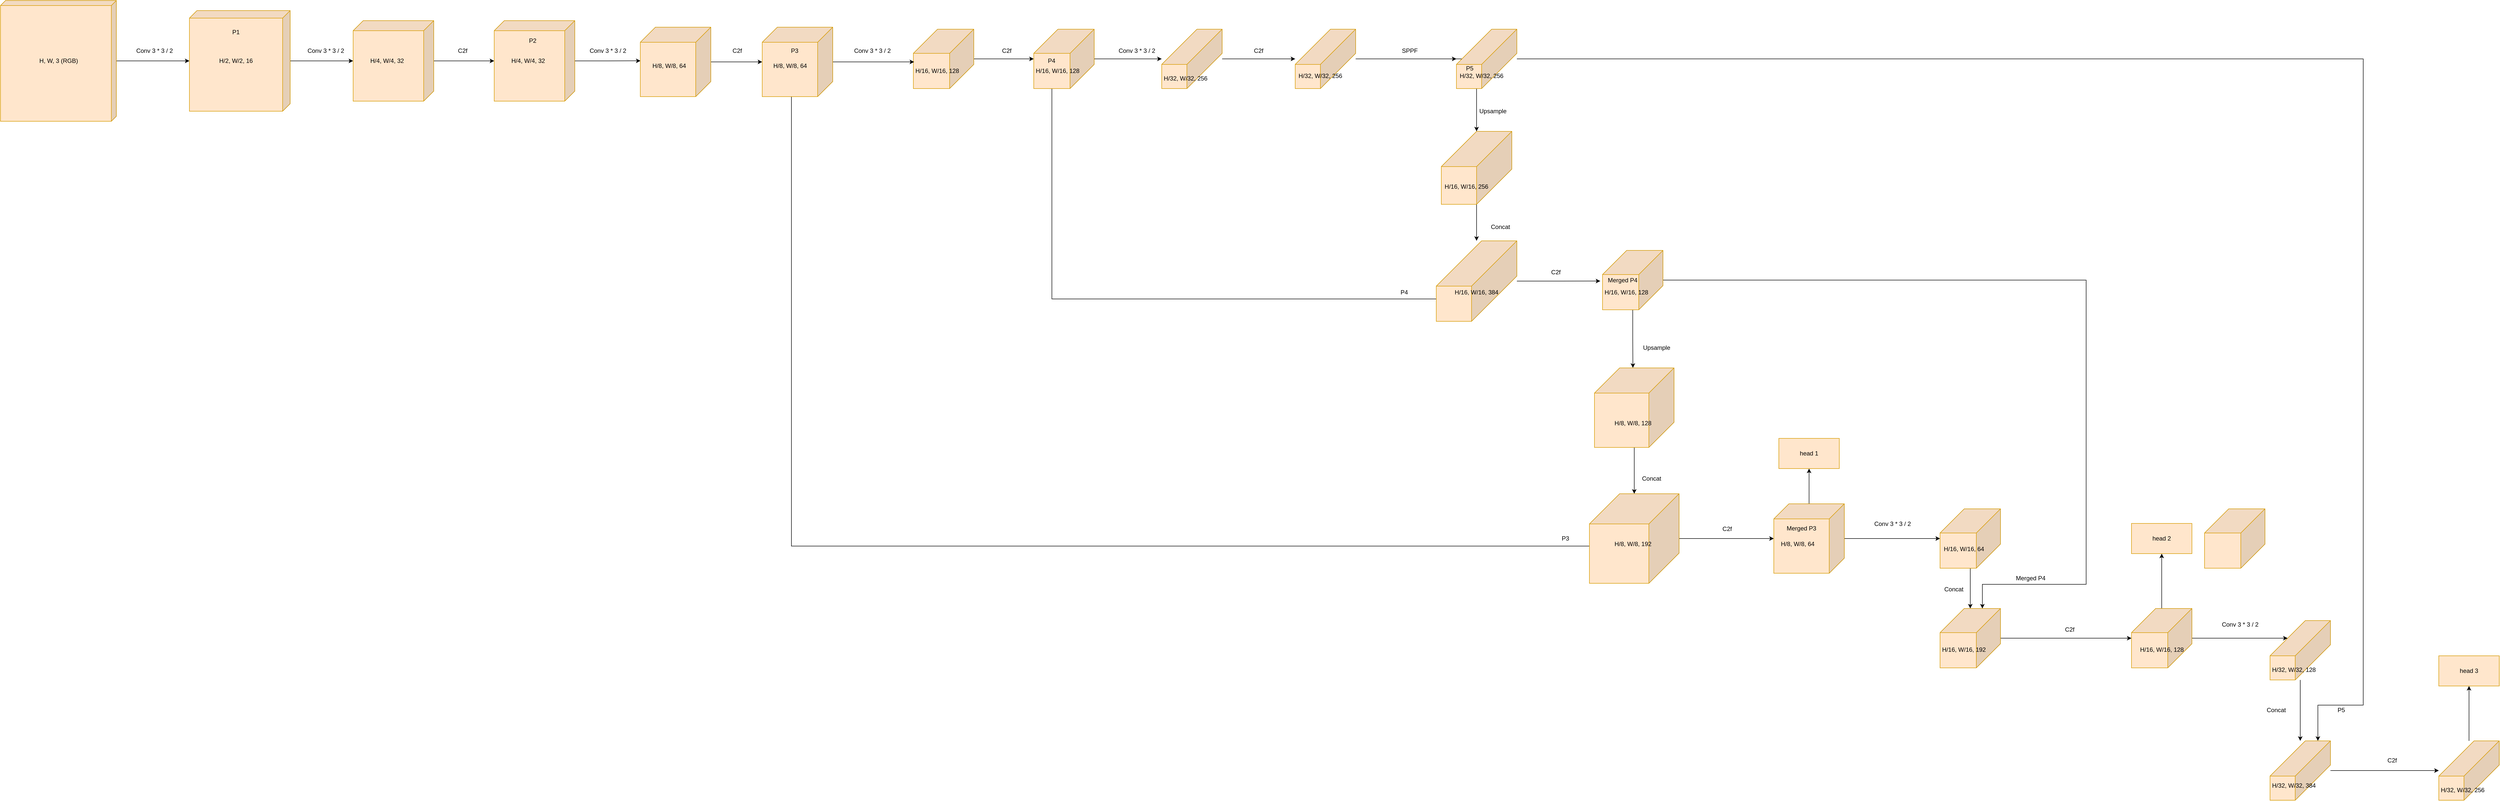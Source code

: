 <mxfile version="13.7.9" type="device" pages="10"><diagram name="YOLOV8" id="JBcx4-1c3-bm-vyQyHKh"><mxGraphModel dx="2724" dy="592" grid="1" gridSize="10" guides="1" tooltips="1" connect="1" arrows="1" fold="1" page="1" pageScale="1" pageWidth="850" pageHeight="1100" math="0" shadow="0"><root><mxCell id="0"/><mxCell id="1" parent="0"/><mxCell id="Iz61Gs5aGIA_gRTW7xfq-5" value="" style="edgeStyle=orthogonalEdgeStyle;rounded=0;orthogonalLoop=1;jettySize=auto;html=1;" parent="1" source="Iz61Gs5aGIA_gRTW7xfq-3" target="Iz61Gs5aGIA_gRTW7xfq-4" edge="1"><mxGeometry relative="1" as="geometry"/></mxCell><mxCell id="Iz61Gs5aGIA_gRTW7xfq-3" value="" style="shape=cube;whiteSpace=wrap;html=1;boundedLbl=1;backgroundOutline=1;darkOpacity=0.05;darkOpacity2=0.1;size=10;direction=east;flipH=1;fillColor=#ffe6cc;strokeColor=#d79b00;" parent="1" vertex="1"><mxGeometry x="-1650" y="120" width="230" height="240" as="geometry"/></mxCell><mxCell id="Iz61Gs5aGIA_gRTW7xfq-7" value="" style="edgeStyle=orthogonalEdgeStyle;rounded=0;orthogonalLoop=1;jettySize=auto;html=1;" parent="1" source="Iz61Gs5aGIA_gRTW7xfq-4" target="Iz61Gs5aGIA_gRTW7xfq-6" edge="1"><mxGeometry relative="1" as="geometry"/></mxCell><mxCell id="Iz61Gs5aGIA_gRTW7xfq-4" value="" style="shape=cube;whiteSpace=wrap;html=1;boundedLbl=1;backgroundOutline=1;darkOpacity=0.05;darkOpacity2=0.1;size=15;direction=east;flipH=1;fillColor=#ffe6cc;strokeColor=#d79b00;" parent="1" vertex="1"><mxGeometry x="-1275" y="140" width="200" height="200" as="geometry"/></mxCell><mxCell id="Iz61Gs5aGIA_gRTW7xfq-14" value="" style="edgeStyle=orthogonalEdgeStyle;rounded=0;orthogonalLoop=1;jettySize=auto;html=1;" parent="1" source="Iz61Gs5aGIA_gRTW7xfq-6" edge="1"><mxGeometry relative="1" as="geometry"><mxPoint x="-670" y="240" as="targetPoint"/></mxGeometry></mxCell><mxCell id="Iz61Gs5aGIA_gRTW7xfq-6" value="" style="shape=cube;whiteSpace=wrap;html=1;boundedLbl=1;backgroundOutline=1;darkOpacity=0.05;darkOpacity2=0.1;size=20;direction=east;flipH=1;fillColor=#ffe6cc;strokeColor=#d79b00;" parent="1" vertex="1"><mxGeometry x="-950" y="160" width="160" height="160" as="geometry"/></mxCell><mxCell id="Iz61Gs5aGIA_gRTW7xfq-8" value="Conv 3 * 3 / 2&amp;nbsp;" style="rounded=0;whiteSpace=wrap;html=1;strokeWidth=1;fillColor=none;strokeColor=none;" parent="1" vertex="1"><mxGeometry x="-1390" y="200" width="95" height="40" as="geometry"/></mxCell><mxCell id="Iz61Gs5aGIA_gRTW7xfq-9" value="Conv 3 * 3 / 2&amp;nbsp;" style="rounded=0;whiteSpace=wrap;html=1;strokeWidth=1;fillColor=none;strokeColor=none;" parent="1" vertex="1"><mxGeometry x="-1050" y="200" width="95" height="40" as="geometry"/></mxCell><mxCell id="Iz61Gs5aGIA_gRTW7xfq-10" value="H, W, 3 (RGB)" style="rounded=0;whiteSpace=wrap;html=1;strokeWidth=1;fillColor=none;strokeColor=none;" parent="1" vertex="1"><mxGeometry x="-1582.5" y="220" width="95" height="40" as="geometry"/></mxCell><mxCell id="Iz61Gs5aGIA_gRTW7xfq-11" value="H/2, W/2, 16" style="rounded=0;whiteSpace=wrap;html=1;strokeWidth=1;fillColor=none;strokeColor=none;" parent="1" vertex="1"><mxGeometry x="-1230" y="220" width="95" height="40" as="geometry"/></mxCell><mxCell id="Iz61Gs5aGIA_gRTW7xfq-12" value="H/4, W/4, 32" style="rounded=0;whiteSpace=wrap;html=1;strokeWidth=1;fillColor=none;strokeColor=none;" parent="1" vertex="1"><mxGeometry x="-930" y="220" width="95" height="40" as="geometry"/></mxCell><mxCell id="Iz61Gs5aGIA_gRTW7xfq-15" value="C2f" style="rounded=0;whiteSpace=wrap;html=1;strokeWidth=1;fillColor=none;strokeColor=none;" parent="1" vertex="1"><mxGeometry x="-780" y="200" width="95" height="40" as="geometry"/></mxCell><mxCell id="Iz61Gs5aGIA_gRTW7xfq-22" value="" style="edgeStyle=orthogonalEdgeStyle;rounded=0;orthogonalLoop=1;jettySize=auto;html=1;entryX=0.997;entryY=0.484;entryDx=0;entryDy=0;entryPerimeter=0;" parent="1" source="Iz61Gs5aGIA_gRTW7xfq-17" target="Iz61Gs5aGIA_gRTW7xfq-19" edge="1"><mxGeometry relative="1" as="geometry"><mxPoint x="-430" y="240" as="targetPoint"/></mxGeometry></mxCell><mxCell id="Iz61Gs5aGIA_gRTW7xfq-17" value="" style="shape=cube;whiteSpace=wrap;html=1;boundedLbl=1;backgroundOutline=1;darkOpacity=0.05;darkOpacity2=0.1;size=20;direction=east;flipH=1;fillColor=#ffe6cc;strokeColor=#d79b00;" parent="1" vertex="1"><mxGeometry x="-670" y="160" width="160" height="160" as="geometry"/></mxCell><mxCell id="Iz61Gs5aGIA_gRTW7xfq-18" value="H/4, W/4, 32" style="rounded=0;whiteSpace=wrap;html=1;strokeWidth=1;fillColor=none;strokeColor=none;" parent="1" vertex="1"><mxGeometry x="-650" y="220" width="95" height="40" as="geometry"/></mxCell><mxCell id="Iz61Gs5aGIA_gRTW7xfq-28" value="" style="edgeStyle=orthogonalEdgeStyle;rounded=0;orthogonalLoop=1;jettySize=auto;html=1;" parent="1" source="Iz61Gs5aGIA_gRTW7xfq-19" target="Iz61Gs5aGIA_gRTW7xfq-27" edge="1"><mxGeometry relative="1" as="geometry"/></mxCell><mxCell id="Iz61Gs5aGIA_gRTW7xfq-19" value="" style="shape=cube;whiteSpace=wrap;html=1;boundedLbl=1;backgroundOutline=1;darkOpacity=0.05;darkOpacity2=0.1;size=30;direction=east;flipH=1;fillColor=#ffe6cc;strokeColor=#d79b00;" parent="1" vertex="1"><mxGeometry x="-380" y="173" width="140" height="138" as="geometry"/></mxCell><mxCell id="Iz61Gs5aGIA_gRTW7xfq-20" value="H/8, W/8, 64" style="rounded=0;whiteSpace=wrap;html=1;strokeWidth=1;fillColor=none;strokeColor=none;" parent="1" vertex="1"><mxGeometry x="-370" y="230" width="95" height="40" as="geometry"/></mxCell><mxCell id="Iz61Gs5aGIA_gRTW7xfq-33" value="" style="edgeStyle=orthogonalEdgeStyle;rounded=0;orthogonalLoop=1;jettySize=auto;html=1;" parent="1" source="Iz61Gs5aGIA_gRTW7xfq-23" target="Iz61Gs5aGIA_gRTW7xfq-32" edge="1"><mxGeometry relative="1" as="geometry"/></mxCell><mxCell id="Iz61Gs5aGIA_gRTW7xfq-56" value="" style="edgeStyle=orthogonalEdgeStyle;rounded=0;orthogonalLoop=1;jettySize=auto;html=1;entryX=0;entryY=0;entryDx=140;entryDy=107.5;entryPerimeter=0;exitX=0;exitY=0;exitDx=84;exitDy=118;exitPerimeter=0;" parent="1" source="Iz61Gs5aGIA_gRTW7xfq-32" target="Iz61Gs5aGIA_gRTW7xfq-57" edge="1"><mxGeometry relative="1" as="geometry"><mxPoint x="200" y="300" as="sourcePoint"/><mxPoint x="222" y="375" as="targetPoint"/><Array as="points"><mxPoint x="437" y="713"/></Array></mxGeometry></mxCell><mxCell id="Iz61Gs5aGIA_gRTW7xfq-23" value="" style="shape=cube;whiteSpace=wrap;html=1;boundedLbl=1;backgroundOutline=1;darkOpacity=0.05;darkOpacity2=0.1;size=48;direction=east;flipH=1;fillColor=#ffe6cc;strokeColor=#d79b00;" parent="1" vertex="1"><mxGeometry x="162" y="177" width="120" height="118" as="geometry"/></mxCell><mxCell id="Iz61Gs5aGIA_gRTW7xfq-25" value="H/16, W/16, 128" style="rounded=0;whiteSpace=wrap;html=1;strokeWidth=1;fillColor=none;strokeColor=none;" parent="1" vertex="1"><mxGeometry x="162" y="240" width="95" height="40" as="geometry"/></mxCell><mxCell id="Iz61Gs5aGIA_gRTW7xfq-26" value="Conv 3 * 3 / 2&amp;nbsp;" style="rounded=0;whiteSpace=wrap;html=1;strokeWidth=1;fillColor=none;strokeColor=none;" parent="1" vertex="1"><mxGeometry x="-490" y="200" width="95" height="40" as="geometry"/></mxCell><mxCell id="Iz61Gs5aGIA_gRTW7xfq-34" value="" style="edgeStyle=orthogonalEdgeStyle;rounded=0;orthogonalLoop=1;jettySize=auto;html=1;entryX=0.987;entryY=0.551;entryDx=0;entryDy=0;entryPerimeter=0;" parent="1" source="Iz61Gs5aGIA_gRTW7xfq-27" target="Iz61Gs5aGIA_gRTW7xfq-23" edge="1"><mxGeometry relative="1" as="geometry"/></mxCell><mxCell id="Iz61Gs5aGIA_gRTW7xfq-80" value="" style="edgeStyle=orthogonalEdgeStyle;rounded=0;orthogonalLoop=1;jettySize=auto;html=1;entryX=0;entryY=0;entryDx=140;entryDy=84;entryPerimeter=0;" parent="1" source="Iz61Gs5aGIA_gRTW7xfq-27" target="Iz61Gs5aGIA_gRTW7xfq-76" edge="1"><mxGeometry relative="1" as="geometry"><mxPoint x="-68" y="391" as="targetPoint"/><Array as="points"><mxPoint x="-80" y="1204"/></Array></mxGeometry></mxCell><mxCell id="Iz61Gs5aGIA_gRTW7xfq-27" value="" style="shape=cube;whiteSpace=wrap;html=1;boundedLbl=1;backgroundOutline=1;darkOpacity=0.05;darkOpacity2=0.1;size=30;direction=east;flipH=1;fillColor=#ffe6cc;strokeColor=#d79b00;" parent="1" vertex="1"><mxGeometry x="-138" y="173" width="140" height="138" as="geometry"/></mxCell><mxCell id="Iz61Gs5aGIA_gRTW7xfq-29" value="H/8, W/8, 64" style="rounded=0;whiteSpace=wrap;html=1;strokeWidth=1;fillColor=none;strokeColor=none;" parent="1" vertex="1"><mxGeometry x="-130" y="230" width="95" height="40" as="geometry"/></mxCell><mxCell id="Iz61Gs5aGIA_gRTW7xfq-30" value="C2f" style="rounded=0;whiteSpace=wrap;html=1;strokeWidth=1;fillColor=none;strokeColor=none;" parent="1" vertex="1"><mxGeometry x="-235" y="200" width="95" height="40" as="geometry"/></mxCell><mxCell id="Iz61Gs5aGIA_gRTW7xfq-31" value="Conv 3 * 3 / 2&amp;nbsp;" style="rounded=0;whiteSpace=wrap;html=1;strokeWidth=1;fillColor=none;strokeColor=none;" parent="1" vertex="1"><mxGeometry x="35" y="200" width="95" height="40" as="geometry"/></mxCell><mxCell id="Iz61Gs5aGIA_gRTW7xfq-40" value="" style="edgeStyle=orthogonalEdgeStyle;rounded=0;orthogonalLoop=1;jettySize=auto;html=1;" parent="1" source="Iz61Gs5aGIA_gRTW7xfq-32" target="Iz61Gs5aGIA_gRTW7xfq-39" edge="1"><mxGeometry relative="1" as="geometry"/></mxCell><mxCell id="Iz61Gs5aGIA_gRTW7xfq-32" value="" style="shape=cube;whiteSpace=wrap;html=1;boundedLbl=1;backgroundOutline=1;darkOpacity=0.05;darkOpacity2=0.1;size=48;direction=east;flipH=1;fillColor=#ffe6cc;strokeColor=#d79b00;" parent="1" vertex="1"><mxGeometry x="401" y="177" width="120" height="118" as="geometry"/></mxCell><mxCell id="Iz61Gs5aGIA_gRTW7xfq-37" value="H/16, W/16, 128" style="rounded=0;whiteSpace=wrap;html=1;strokeWidth=1;fillColor=none;strokeColor=none;" parent="1" vertex="1"><mxGeometry x="401" y="240" width="95" height="40" as="geometry"/></mxCell><mxCell id="Iz61Gs5aGIA_gRTW7xfq-38" value="C2f" style="rounded=0;whiteSpace=wrap;html=1;strokeWidth=1;fillColor=none;strokeColor=none;" parent="1" vertex="1"><mxGeometry x="300" y="200" width="95" height="40" as="geometry"/></mxCell><mxCell id="Iz61Gs5aGIA_gRTW7xfq-43" value="" style="edgeStyle=orthogonalEdgeStyle;rounded=0;orthogonalLoop=1;jettySize=auto;html=1;" parent="1" source="Iz61Gs5aGIA_gRTW7xfq-39" target="Iz61Gs5aGIA_gRTW7xfq-42" edge="1"><mxGeometry relative="1" as="geometry"/></mxCell><mxCell id="Iz61Gs5aGIA_gRTW7xfq-39" value="" style="shape=cube;whiteSpace=wrap;html=1;boundedLbl=1;backgroundOutline=1;darkOpacity=0.05;darkOpacity2=0.1;size=70;direction=east;flipH=1;fillColor=#ffe6cc;strokeColor=#d79b00;" parent="1" vertex="1"><mxGeometry x="655" y="177" width="120" height="118" as="geometry"/></mxCell><mxCell id="Iz61Gs5aGIA_gRTW7xfq-41" value="Conv 3 * 3 / 2&amp;nbsp;" style="rounded=0;whiteSpace=wrap;html=1;strokeWidth=1;fillColor=none;strokeColor=none;" parent="1" vertex="1"><mxGeometry x="560" y="190" width="95" height="60" as="geometry"/></mxCell><mxCell id="Iz61Gs5aGIA_gRTW7xfq-52" value="" style="edgeStyle=orthogonalEdgeStyle;rounded=0;orthogonalLoop=1;jettySize=auto;html=1;" parent="1" source="Iz61Gs5aGIA_gRTW7xfq-42" target="Iz61Gs5aGIA_gRTW7xfq-51" edge="1"><mxGeometry relative="1" as="geometry"/></mxCell><mxCell id="Iz61Gs5aGIA_gRTW7xfq-65" value="" style="edgeStyle=orthogonalEdgeStyle;rounded=0;orthogonalLoop=1;jettySize=auto;html=1;" parent="1" source="Iz61Gs5aGIA_gRTW7xfq-42" target="Iz61Gs5aGIA_gRTW7xfq-64" edge="1"><mxGeometry relative="1" as="geometry"/></mxCell><mxCell id="Iz61Gs5aGIA_gRTW7xfq-42" value="" style="shape=cube;whiteSpace=wrap;html=1;boundedLbl=1;backgroundOutline=1;darkOpacity=0.05;darkOpacity2=0.1;size=70;direction=east;flipH=1;fillColor=#ffe6cc;strokeColor=#d79b00;" parent="1" vertex="1"><mxGeometry x="920" y="177" width="120" height="118" as="geometry"/></mxCell><mxCell id="Iz61Gs5aGIA_gRTW7xfq-44" value="C2f" style="rounded=0;whiteSpace=wrap;html=1;strokeWidth=1;fillColor=none;strokeColor=none;" parent="1" vertex="1"><mxGeometry x="800" y="200" width="95" height="40" as="geometry"/></mxCell><mxCell id="Iz61Gs5aGIA_gRTW7xfq-45" value="H/32, W/32, 256" style="rounded=0;whiteSpace=wrap;html=1;strokeWidth=1;fillColor=none;strokeColor=none;" parent="1" vertex="1"><mxGeometry x="655" y="255" width="95" height="40" as="geometry"/></mxCell><mxCell id="Iz61Gs5aGIA_gRTW7xfq-46" value="H/32, W/32, 256" style="rounded=0;whiteSpace=wrap;html=1;strokeWidth=1;fillColor=none;strokeColor=none;" parent="1" vertex="1"><mxGeometry x="920" y="250" width="100" height="40" as="geometry"/></mxCell><mxCell id="Iz61Gs5aGIA_gRTW7xfq-58" value="" style="edgeStyle=orthogonalEdgeStyle;rounded=0;orthogonalLoop=1;jettySize=auto;html=1;" parent="1" source="Iz61Gs5aGIA_gRTW7xfq-51" target="Iz61Gs5aGIA_gRTW7xfq-57" edge="1"><mxGeometry relative="1" as="geometry"/></mxCell><mxCell id="Iz61Gs5aGIA_gRTW7xfq-51" value="" style="shape=cube;whiteSpace=wrap;html=1;boundedLbl=1;backgroundOutline=1;darkOpacity=0.05;darkOpacity2=0.1;size=70;direction=east;flipH=1;fillColor=#ffe6cc;strokeColor=#d79b00;" parent="1" vertex="1"><mxGeometry x="1210" y="380" width="140" height="145" as="geometry"/></mxCell><mxCell id="Iz61Gs5aGIA_gRTW7xfq-53" value="H/16, W/16, 256" style="rounded=0;whiteSpace=wrap;html=1;strokeWidth=1;fillColor=none;strokeColor=none;" parent="1" vertex="1"><mxGeometry x="1210" y="470" width="100" height="40" as="geometry"/></mxCell><mxCell id="Iz61Gs5aGIA_gRTW7xfq-54" value="Upsample" style="rounded=0;whiteSpace=wrap;html=1;strokeWidth=1;fillColor=none;strokeColor=none;" parent="1" vertex="1"><mxGeometry x="1265" y="320" width="95" height="40" as="geometry"/></mxCell><mxCell id="Iz61Gs5aGIA_gRTW7xfq-62" value="" style="edgeStyle=orthogonalEdgeStyle;rounded=0;orthogonalLoop=1;jettySize=auto;html=1;entryX=1.037;entryY=0.516;entryDx=0;entryDy=0;entryPerimeter=0;" parent="1" source="Iz61Gs5aGIA_gRTW7xfq-57" target="Iz61Gs5aGIA_gRTW7xfq-63" edge="1"><mxGeometry relative="1" as="geometry"><mxPoint x="1540" y="677.5" as="targetPoint"/></mxGeometry></mxCell><mxCell id="Iz61Gs5aGIA_gRTW7xfq-57" value="" style="shape=cube;whiteSpace=wrap;html=1;boundedLbl=1;backgroundOutline=1;darkOpacity=0.05;darkOpacity2=0.1;size=90;direction=east;flipH=1;fillColor=#ffe6cc;strokeColor=#d79b00;" parent="1" vertex="1"><mxGeometry x="1200" y="597.5" width="160" height="160" as="geometry"/></mxCell><mxCell id="Iz61Gs5aGIA_gRTW7xfq-59" value="H/16, W/16, 384" style="rounded=0;whiteSpace=wrap;html=1;strokeWidth=1;fillColor=none;strokeColor=none;" parent="1" vertex="1"><mxGeometry x="1230" y="680" width="100" height="40" as="geometry"/></mxCell><mxCell id="Iz61Gs5aGIA_gRTW7xfq-60" value="Concat" style="rounded=0;whiteSpace=wrap;html=1;strokeWidth=1;fillColor=none;strokeColor=none;" parent="1" vertex="1"><mxGeometry x="1280" y="550" width="95" height="40" as="geometry"/></mxCell><mxCell id="Iz61Gs5aGIA_gRTW7xfq-71" value="" style="edgeStyle=orthogonalEdgeStyle;rounded=0;orthogonalLoop=1;jettySize=auto;html=1;entryX=0.517;entryY=-0.001;entryDx=0;entryDy=0;entryPerimeter=0;" parent="1" source="Iz61Gs5aGIA_gRTW7xfq-63" target="Iz61Gs5aGIA_gRTW7xfq-72" edge="1"><mxGeometry relative="1" as="geometry"><mxPoint x="1590" y="814.5" as="targetPoint"/></mxGeometry></mxCell><mxCell id="Iz61Gs5aGIA_gRTW7xfq-102" value="" style="edgeStyle=orthogonalEdgeStyle;rounded=0;orthogonalLoop=1;jettySize=auto;html=1;entryX=0;entryY=0;entryDx=36;entryDy=0;entryPerimeter=0;" parent="1" source="Iz61Gs5aGIA_gRTW7xfq-63" target="Iz61Gs5aGIA_gRTW7xfq-97" edge="1"><mxGeometry relative="1" as="geometry"><mxPoint x="1730" y="675.5" as="targetPoint"/><Array as="points"><mxPoint x="2490" y="676"/><mxPoint x="2490" y="1280"/><mxPoint x="2284" y="1280"/></Array></mxGeometry></mxCell><mxCell id="Iz61Gs5aGIA_gRTW7xfq-63" value="" style="shape=cube;whiteSpace=wrap;html=1;boundedLbl=1;backgroundOutline=1;darkOpacity=0.05;darkOpacity2=0.1;size=48;direction=east;flipH=1;fillColor=#ffe6cc;strokeColor=#d79b00;" parent="1" vertex="1"><mxGeometry x="1530" y="616.5" width="120" height="118" as="geometry"/></mxCell><mxCell id="Iz61Gs5aGIA_gRTW7xfq-132" value="" style="edgeStyle=orthogonalEdgeStyle;rounded=0;orthogonalLoop=1;jettySize=auto;html=1;entryX=0;entryY=0;entryDx=25;entryDy=0;entryPerimeter=0;" parent="1" source="Iz61Gs5aGIA_gRTW7xfq-64" target="Iz61Gs5aGIA_gRTW7xfq-123" edge="1"><mxGeometry relative="1" as="geometry"><mxPoint x="1440" y="236" as="targetPoint"/><Array as="points"><mxPoint x="3040" y="236"/><mxPoint x="3040" y="1520"/><mxPoint x="2950" y="1520"/></Array></mxGeometry></mxCell><mxCell id="Iz61Gs5aGIA_gRTW7xfq-64" value="" style="shape=cube;whiteSpace=wrap;html=1;boundedLbl=1;backgroundOutline=1;darkOpacity=0.05;darkOpacity2=0.1;size=70;direction=east;flipH=1;fillColor=#ffe6cc;strokeColor=#d79b00;" parent="1" vertex="1"><mxGeometry x="1240" y="177" width="120" height="118" as="geometry"/></mxCell><mxCell id="Iz61Gs5aGIA_gRTW7xfq-66" value="SPPF" style="rounded=0;whiteSpace=wrap;html=1;strokeWidth=1;fillColor=none;strokeColor=none;" parent="1" vertex="1"><mxGeometry x="1100" y="200" width="95" height="40" as="geometry"/></mxCell><mxCell id="Iz61Gs5aGIA_gRTW7xfq-67" value="H/32, W/32, 256" style="rounded=0;whiteSpace=wrap;html=1;strokeWidth=1;fillColor=none;strokeColor=none;" parent="1" vertex="1"><mxGeometry x="1240" y="250" width="100" height="40" as="geometry"/></mxCell><mxCell id="Iz61Gs5aGIA_gRTW7xfq-68" value="H/16, W/16, 128" style="rounded=0;whiteSpace=wrap;html=1;strokeWidth=1;fillColor=none;strokeColor=none;" parent="1" vertex="1"><mxGeometry x="1530" y="680" width="95" height="40" as="geometry"/></mxCell><mxCell id="Iz61Gs5aGIA_gRTW7xfq-69" value="C2f" style="rounded=0;whiteSpace=wrap;html=1;strokeWidth=1;fillColor=none;strokeColor=none;" parent="1" vertex="1"><mxGeometry x="1390" y="640" width="95" height="40" as="geometry"/></mxCell><mxCell id="Iz61Gs5aGIA_gRTW7xfq-77" value="" style="edgeStyle=orthogonalEdgeStyle;rounded=0;orthogonalLoop=1;jettySize=auto;html=1;" parent="1" source="Iz61Gs5aGIA_gRTW7xfq-72" target="Iz61Gs5aGIA_gRTW7xfq-76" edge="1"><mxGeometry relative="1" as="geometry"/></mxCell><mxCell id="Iz61Gs5aGIA_gRTW7xfq-72" value="" style="shape=cube;whiteSpace=wrap;html=1;boundedLbl=1;backgroundOutline=1;darkOpacity=0.05;darkOpacity2=0.1;size=50;direction=east;flipH=1;fillColor=#ffe6cc;strokeColor=#d79b00;" parent="1" vertex="1"><mxGeometry x="1514" y="850" width="158" height="158" as="geometry"/></mxCell><mxCell id="Iz61Gs5aGIA_gRTW7xfq-75" value="Upsample" style="rounded=0;whiteSpace=wrap;html=1;strokeWidth=1;fillColor=none;strokeColor=none;" parent="1" vertex="1"><mxGeometry x="1590" y="790" width="95" height="40" as="geometry"/></mxCell><mxCell id="Iz61Gs5aGIA_gRTW7xfq-84" value="" style="edgeStyle=orthogonalEdgeStyle;rounded=0;orthogonalLoop=1;jettySize=auto;html=1;" parent="1" source="Iz61Gs5aGIA_gRTW7xfq-76" target="Iz61Gs5aGIA_gRTW7xfq-83" edge="1"><mxGeometry relative="1" as="geometry"/></mxCell><mxCell id="Iz61Gs5aGIA_gRTW7xfq-76" value="" style="shape=cube;whiteSpace=wrap;html=1;boundedLbl=1;backgroundOutline=1;darkOpacity=0.05;darkOpacity2=0.1;size=60;direction=east;flipH=1;fillColor=#ffe6cc;strokeColor=#d79b00;" parent="1" vertex="1"><mxGeometry x="1504" y="1100" width="178" height="178" as="geometry"/></mxCell><mxCell id="Iz61Gs5aGIA_gRTW7xfq-78" value="Concat" style="rounded=0;whiteSpace=wrap;html=1;strokeWidth=1;fillColor=none;strokeColor=none;" parent="1" vertex="1"><mxGeometry x="1580" y="1050" width="95" height="40" as="geometry"/></mxCell><mxCell id="Iz61Gs5aGIA_gRTW7xfq-81" value="H/8, W/8, 192" style="rounded=0;whiteSpace=wrap;html=1;strokeWidth=1;fillColor=none;strokeColor=none;" parent="1" vertex="1"><mxGeometry x="1542.5" y="1180" width="95" height="40" as="geometry"/></mxCell><mxCell id="Iz61Gs5aGIA_gRTW7xfq-82" value="H/8, W/8, 128" style="rounded=0;whiteSpace=wrap;html=1;strokeWidth=1;fillColor=none;strokeColor=none;" parent="1" vertex="1"><mxGeometry x="1542.5" y="940" width="95" height="40" as="geometry"/></mxCell><mxCell id="Iz61Gs5aGIA_gRTW7xfq-93" value="" style="edgeStyle=orthogonalEdgeStyle;rounded=0;orthogonalLoop=1;jettySize=auto;html=1;" parent="1" source="Iz61Gs5aGIA_gRTW7xfq-83" target="Iz61Gs5aGIA_gRTW7xfq-94" edge="1"><mxGeometry relative="1" as="geometry"><mxPoint x="2090" y="1189" as="targetPoint"/></mxGeometry></mxCell><mxCell id="Iz61Gs5aGIA_gRTW7xfq-100" value="" style="edgeStyle=orthogonalEdgeStyle;rounded=0;orthogonalLoop=1;jettySize=auto;html=1;" parent="1" source="Iz61Gs5aGIA_gRTW7xfq-83" target="Iz61Gs5aGIA_gRTW7xfq-99" edge="1"><mxGeometry relative="1" as="geometry"/></mxCell><mxCell id="Iz61Gs5aGIA_gRTW7xfq-83" value="" style="shape=cube;whiteSpace=wrap;html=1;boundedLbl=1;backgroundOutline=1;darkOpacity=0.05;darkOpacity2=0.1;size=30;direction=east;flipH=1;fillColor=#ffe6cc;strokeColor=#d79b00;" parent="1" vertex="1"><mxGeometry x="1870" y="1120" width="140" height="138" as="geometry"/></mxCell><mxCell id="Iz61Gs5aGIA_gRTW7xfq-85" value="C2f" style="rounded=0;whiteSpace=wrap;html=1;strokeWidth=1;fillColor=none;strokeColor=none;" parent="1" vertex="1"><mxGeometry x="1730" y="1150" width="95" height="40" as="geometry"/></mxCell><mxCell id="Iz61Gs5aGIA_gRTW7xfq-86" value="H/8, W/8, 64" style="rounded=0;whiteSpace=wrap;html=1;strokeWidth=1;fillColor=none;strokeColor=none;" parent="1" vertex="1"><mxGeometry x="1870" y="1180" width="95" height="40" as="geometry"/></mxCell><mxCell id="Iz61Gs5aGIA_gRTW7xfq-98" value="" style="edgeStyle=orthogonalEdgeStyle;rounded=0;orthogonalLoop=1;jettySize=auto;html=1;" parent="1" source="Iz61Gs5aGIA_gRTW7xfq-94" target="Iz61Gs5aGIA_gRTW7xfq-97" edge="1"><mxGeometry relative="1" as="geometry"/></mxCell><mxCell id="Iz61Gs5aGIA_gRTW7xfq-94" value="" style="shape=cube;whiteSpace=wrap;html=1;boundedLbl=1;backgroundOutline=1;darkOpacity=0.05;darkOpacity2=0.1;size=48;direction=east;flipH=1;fillColor=#ffe6cc;strokeColor=#d79b00;" parent="1" vertex="1"><mxGeometry x="2200" y="1130" width="120" height="118" as="geometry"/></mxCell><mxCell id="Iz61Gs5aGIA_gRTW7xfq-95" value="Conv 3 * 3 / 2&amp;nbsp;" style="rounded=0;whiteSpace=wrap;html=1;strokeWidth=1;fillColor=none;strokeColor=none;" parent="1" vertex="1"><mxGeometry x="2060" y="1130" width="95" height="60" as="geometry"/></mxCell><mxCell id="Iz61Gs5aGIA_gRTW7xfq-96" value="H/16, W/16, 64" style="rounded=0;whiteSpace=wrap;html=1;strokeWidth=1;fillColor=none;strokeColor=none;" parent="1" vertex="1"><mxGeometry x="2200" y="1190" width="95" height="40" as="geometry"/></mxCell><mxCell id="Iz61Gs5aGIA_gRTW7xfq-113" value="" style="edgeStyle=orthogonalEdgeStyle;rounded=0;orthogonalLoop=1;jettySize=auto;html=1;" parent="1" source="Iz61Gs5aGIA_gRTW7xfq-97" target="Iz61Gs5aGIA_gRTW7xfq-112" edge="1"><mxGeometry relative="1" as="geometry"/></mxCell><mxCell id="Iz61Gs5aGIA_gRTW7xfq-97" value="" style="shape=cube;whiteSpace=wrap;html=1;boundedLbl=1;backgroundOutline=1;darkOpacity=0.05;darkOpacity2=0.1;size=48;direction=east;flipH=1;fillColor=#ffe6cc;strokeColor=#d79b00;" parent="1" vertex="1"><mxGeometry x="2200" y="1328" width="120" height="118" as="geometry"/></mxCell><mxCell id="Iz61Gs5aGIA_gRTW7xfq-99" value="head 1" style="whiteSpace=wrap;html=1;fillColor=#ffe6cc;strokeColor=#d79b00;" parent="1" vertex="1"><mxGeometry x="1880" y="990" width="120" height="60" as="geometry"/></mxCell><mxCell id="Iz61Gs5aGIA_gRTW7xfq-103" value="H/16, W/16,&amp;nbsp;192" style="rounded=0;whiteSpace=wrap;html=1;strokeWidth=1;fillColor=none;strokeColor=none;" parent="1" vertex="1"><mxGeometry x="2200" y="1390" width="95" height="40" as="geometry"/></mxCell><mxCell id="Iz61Gs5aGIA_gRTW7xfq-104" value="Concat" style="rounded=0;whiteSpace=wrap;html=1;strokeWidth=1;fillColor=none;strokeColor=none;" parent="1" vertex="1"><mxGeometry x="2180" y="1270" width="95" height="40" as="geometry"/></mxCell><mxCell id="Iz61Gs5aGIA_gRTW7xfq-105" value="P1" style="rounded=0;whiteSpace=wrap;html=1;strokeColor=none;fillColor=none;" parent="1" vertex="1"><mxGeometry x="-1208.75" y="173" width="52.5" height="20" as="geometry"/></mxCell><mxCell id="Iz61Gs5aGIA_gRTW7xfq-106" value="P2" style="rounded=0;whiteSpace=wrap;html=1;strokeColor=none;fillColor=none;" parent="1" vertex="1"><mxGeometry x="-620" y="190" width="52.5" height="20" as="geometry"/></mxCell><mxCell id="Iz61Gs5aGIA_gRTW7xfq-107" value="P3" style="rounded=0;whiteSpace=wrap;html=1;strokeColor=none;fillColor=none;" parent="1" vertex="1"><mxGeometry x="-100" y="210" width="52.5" height="20" as="geometry"/></mxCell><mxCell id="Iz61Gs5aGIA_gRTW7xfq-108" value="P4" style="rounded=0;whiteSpace=wrap;html=1;strokeColor=none;fillColor=none;" parent="1" vertex="1"><mxGeometry x="410" y="230" width="52.5" height="20" as="geometry"/></mxCell><mxCell id="Iz61Gs5aGIA_gRTW7xfq-109" value="P5" style="rounded=0;whiteSpace=wrap;html=1;strokeColor=none;fillColor=none;" parent="1" vertex="1"><mxGeometry x="1240" y="245" width="52.5" height="20" as="geometry"/></mxCell><mxCell id="Iz61Gs5aGIA_gRTW7xfq-110" value="P4" style="rounded=0;whiteSpace=wrap;html=1;strokeColor=none;fillColor=none;" parent="1" vertex="1"><mxGeometry x="1110" y="690" width="52.5" height="20" as="geometry"/></mxCell><mxCell id="Iz61Gs5aGIA_gRTW7xfq-111" value="P3" style="rounded=0;whiteSpace=wrap;html=1;strokeColor=none;fillColor=none;" parent="1" vertex="1"><mxGeometry x="1430" y="1179" width="52.5" height="20" as="geometry"/></mxCell><mxCell id="Iz61Gs5aGIA_gRTW7xfq-117" value="" style="edgeStyle=orthogonalEdgeStyle;rounded=0;orthogonalLoop=1;jettySize=auto;html=1;" parent="1" source="Iz61Gs5aGIA_gRTW7xfq-112" target="Iz61Gs5aGIA_gRTW7xfq-116" edge="1"><mxGeometry relative="1" as="geometry"/></mxCell><mxCell id="Iz61Gs5aGIA_gRTW7xfq-120" value="" style="edgeStyle=orthogonalEdgeStyle;rounded=0;orthogonalLoop=1;jettySize=auto;html=1;entryX=0;entryY=0;entryDx=85;entryDy=35;entryPerimeter=0;" parent="1" source="Iz61Gs5aGIA_gRTW7xfq-112" target="Iz61Gs5aGIA_gRTW7xfq-118" edge="1"><mxGeometry relative="1" as="geometry"><mxPoint x="2780" y="1387" as="targetPoint"/></mxGeometry></mxCell><mxCell id="Iz61Gs5aGIA_gRTW7xfq-112" value="" style="shape=cube;whiteSpace=wrap;html=1;boundedLbl=1;backgroundOutline=1;darkOpacity=0.05;darkOpacity2=0.1;size=48;direction=east;flipH=1;fillColor=#ffe6cc;strokeColor=#d79b00;" parent="1" vertex="1"><mxGeometry x="2580" y="1328" width="120" height="118" as="geometry"/></mxCell><mxCell id="Iz61Gs5aGIA_gRTW7xfq-114" value="C2f" style="rounded=0;whiteSpace=wrap;html=1;strokeWidth=1;fillColor=none;strokeColor=none;" parent="1" vertex="1"><mxGeometry x="2410" y="1350" width="95" height="40" as="geometry"/></mxCell><mxCell id="Iz61Gs5aGIA_gRTW7xfq-115" value="H/16, W/16,&amp;nbsp;128" style="rounded=0;whiteSpace=wrap;html=1;strokeWidth=1;fillColor=none;strokeColor=none;" parent="1" vertex="1"><mxGeometry x="2592.5" y="1390" width="95" height="40" as="geometry"/></mxCell><mxCell id="Iz61Gs5aGIA_gRTW7xfq-116" value="head 2" style="whiteSpace=wrap;html=1;fillColor=#ffe6cc;strokeColor=#d79b00;" parent="1" vertex="1"><mxGeometry x="2580" y="1159" width="120" height="60" as="geometry"/></mxCell><mxCell id="Iz61Gs5aGIA_gRTW7xfq-124" value="" style="edgeStyle=orthogonalEdgeStyle;rounded=0;orthogonalLoop=1;jettySize=auto;html=1;" parent="1" source="Iz61Gs5aGIA_gRTW7xfq-118" target="Iz61Gs5aGIA_gRTW7xfq-123" edge="1"><mxGeometry relative="1" as="geometry"/></mxCell><mxCell id="Iz61Gs5aGIA_gRTW7xfq-118" value="" style="shape=cube;whiteSpace=wrap;html=1;boundedLbl=1;backgroundOutline=1;darkOpacity=0.05;darkOpacity2=0.1;size=70;direction=east;flipH=1;fillColor=#ffe6cc;strokeColor=#d79b00;" parent="1" vertex="1"><mxGeometry x="2855" y="1352" width="120" height="118" as="geometry"/></mxCell><mxCell id="Iz61Gs5aGIA_gRTW7xfq-121" value="Conv 3 * 3 / 2&amp;nbsp;" style="rounded=0;whiteSpace=wrap;html=1;strokeWidth=1;fillColor=none;strokeColor=none;" parent="1" vertex="1"><mxGeometry x="2750" y="1330" width="95" height="60" as="geometry"/></mxCell><mxCell id="Iz61Gs5aGIA_gRTW7xfq-122" value="H/32, W/32,&amp;nbsp;128" style="rounded=0;whiteSpace=wrap;html=1;strokeWidth=1;fillColor=none;strokeColor=none;" parent="1" vertex="1"><mxGeometry x="2855" y="1430" width="95" height="40" as="geometry"/></mxCell><mxCell id="Iz61Gs5aGIA_gRTW7xfq-126" value="" style="edgeStyle=orthogonalEdgeStyle;rounded=0;orthogonalLoop=1;jettySize=auto;html=1;" parent="1" source="Iz61Gs5aGIA_gRTW7xfq-123" target="Iz61Gs5aGIA_gRTW7xfq-125" edge="1"><mxGeometry relative="1" as="geometry"/></mxCell><mxCell id="Iz61Gs5aGIA_gRTW7xfq-123" value="" style="shape=cube;whiteSpace=wrap;html=1;boundedLbl=1;backgroundOutline=1;darkOpacity=0.05;darkOpacity2=0.1;size=70;direction=east;flipH=1;fillColor=#ffe6cc;strokeColor=#d79b00;" parent="1" vertex="1"><mxGeometry x="2855" y="1591" width="120" height="118" as="geometry"/></mxCell><mxCell id="Iz61Gs5aGIA_gRTW7xfq-135" value="" style="edgeStyle=orthogonalEdgeStyle;rounded=0;orthogonalLoop=1;jettySize=auto;html=1;" parent="1" source="Iz61Gs5aGIA_gRTW7xfq-125" target="Iz61Gs5aGIA_gRTW7xfq-134" edge="1"><mxGeometry relative="1" as="geometry"/></mxCell><mxCell id="Iz61Gs5aGIA_gRTW7xfq-125" value="" style="shape=cube;whiteSpace=wrap;html=1;boundedLbl=1;backgroundOutline=1;darkOpacity=0.05;darkOpacity2=0.1;size=70;direction=east;flipH=1;fillColor=#ffe6cc;strokeColor=#d79b00;" parent="1" vertex="1"><mxGeometry x="3190" y="1591" width="120" height="118" as="geometry"/></mxCell><mxCell id="Iz61Gs5aGIA_gRTW7xfq-127" value="Concat" style="rounded=0;whiteSpace=wrap;html=1;strokeWidth=1;fillColor=none;strokeColor=none;" parent="1" vertex="1"><mxGeometry x="2820" y="1510" width="95" height="40" as="geometry"/></mxCell><mxCell id="Iz61Gs5aGIA_gRTW7xfq-128" value="C2f" style="rounded=0;whiteSpace=wrap;html=1;strokeWidth=1;fillColor=none;strokeColor=none;" parent="1" vertex="1"><mxGeometry x="3050" y="1610" width="95" height="40" as="geometry"/></mxCell><mxCell id="Iz61Gs5aGIA_gRTW7xfq-129" value="H/32, W/32,&amp;nbsp;384" style="rounded=0;whiteSpace=wrap;html=1;strokeWidth=1;fillColor=none;strokeColor=none;" parent="1" vertex="1"><mxGeometry x="2855" y="1660" width="95" height="40" as="geometry"/></mxCell><mxCell id="Iz61Gs5aGIA_gRTW7xfq-130" value="H/32, W/32,&amp;nbsp;256" style="rounded=0;whiteSpace=wrap;html=1;strokeWidth=1;fillColor=none;strokeColor=none;" parent="1" vertex="1"><mxGeometry x="3190" y="1669" width="95" height="40" as="geometry"/></mxCell><mxCell id="Iz61Gs5aGIA_gRTW7xfq-133" value="P5" style="rounded=0;whiteSpace=wrap;html=1;strokeColor=none;fillColor=none;" parent="1" vertex="1"><mxGeometry x="2970" y="1520" width="52.5" height="20" as="geometry"/></mxCell><mxCell id="Iz61Gs5aGIA_gRTW7xfq-134" value="head 3" style="whiteSpace=wrap;html=1;fillColor=#ffe6cc;strokeColor=#d79b00;" parent="1" vertex="1"><mxGeometry x="3190" y="1422" width="120" height="60" as="geometry"/></mxCell><mxCell id="Iz61Gs5aGIA_gRTW7xfq-136" value="Merged P3" style="rounded=0;whiteSpace=wrap;html=1;strokeColor=none;fillColor=none;" parent="1" vertex="1"><mxGeometry x="1885" y="1159" width="80" height="20" as="geometry"/></mxCell><mxCell id="Iz61Gs5aGIA_gRTW7xfq-137" value="Merged P4" style="rounded=0;whiteSpace=wrap;html=1;strokeColor=none;fillColor=none;" parent="1" vertex="1"><mxGeometry x="1530" y="665.5" width="80" height="20" as="geometry"/></mxCell><mxCell id="Iz61Gs5aGIA_gRTW7xfq-138" value="Merged P4" style="rounded=0;whiteSpace=wrap;html=1;strokeColor=none;fillColor=none;" parent="1" vertex="1"><mxGeometry x="2340" y="1258" width="80" height="20" as="geometry"/></mxCell><mxCell id="IlpCsqX51ocL8VN702Yg-1" value="" style="shape=cube;whiteSpace=wrap;html=1;boundedLbl=1;backgroundOutline=1;darkOpacity=0.05;darkOpacity2=0.1;size=48;direction=east;flipH=1;fillColor=#ffe6cc;strokeColor=#d79b00;" parent="1" vertex="1"><mxGeometry x="2725" y="1130" width="120" height="118" as="geometry"/></mxCell></root></mxGraphModel></diagram><diagram id="apNme3atNbLeunhOUTC0" name="RT-DETR"><mxGraphModel dx="2678" dy="592" grid="1" gridSize="10" guides="1" tooltips="1" connect="1" arrows="1" fold="1" page="1" pageScale="1" pageWidth="827" pageHeight="1169" math="0" shadow="0"><root><mxCell id="s1b2xeP_KX5w1IHr6hkk-0"/><mxCell id="s1b2xeP_KX5w1IHr6hkk-1" parent="s1b2xeP_KX5w1IHr6hkk-0"/><mxCell id="wwEm7DHkd3_0ZKgqrTok-66" value="" style="rounded=1;whiteSpace=wrap;html=1;fillColor=none;dashed=1;" parent="s1b2xeP_KX5w1IHr6hkk-1" vertex="1"><mxGeometry x="-1270" y="1535" width="2520" height="595" as="geometry"/></mxCell><mxCell id="0zb9HxvBnbZtC8K6FPUF-72" value="" style="rounded=1;whiteSpace=wrap;html=1;fillColor=none;dashed=1;" parent="s1b2xeP_KX5w1IHr6hkk-1" vertex="1"><mxGeometry x="-1595" y="420" width="260" height="740" as="geometry"/></mxCell><mxCell id="WgrjwEFHT0JDMBDFkbmg-1" value="" style="edgeStyle=orthogonalEdgeStyle;rounded=0;orthogonalLoop=1;jettySize=auto;html=1;" parent="s1b2xeP_KX5w1IHr6hkk-1" source="d9umDgICZfahBU9SjnY8-0" target="WgrjwEFHT0JDMBDFkbmg-0" edge="1"><mxGeometry relative="1" as="geometry"/></mxCell><mxCell id="d9umDgICZfahBU9SjnY8-0" value="" style="shape=cube;whiteSpace=wrap;html=1;boundedLbl=1;backgroundOutline=1;darkOpacity=0.05;darkOpacity2=0.1;size=10;direction=east;flipH=1;fillColor=#ffe6cc;strokeColor=#d79b00;" parent="s1b2xeP_KX5w1IHr6hkk-1" vertex="1"><mxGeometry x="-1580" y="130" width="230" height="240" as="geometry"/></mxCell><mxCell id="Pj8clWITT2-Rq8IqAGFy-0" value="H, W, 3 (RGB)" style="rounded=0;whiteSpace=wrap;html=1;strokeWidth=1;fillColor=none;strokeColor=none;" parent="s1b2xeP_KX5w1IHr6hkk-1" vertex="1"><mxGeometry x="-1520" y="230" width="110" height="40" as="geometry"/></mxCell><mxCell id="0zb9HxvBnbZtC8K6FPUF-26" value="" style="edgeStyle=orthogonalEdgeStyle;rounded=0;orthogonalLoop=1;jettySize=auto;html=1;" parent="s1b2xeP_KX5w1IHr6hkk-1" source="WgrjwEFHT0JDMBDFkbmg-0" target="0zb9HxvBnbZtC8K6FPUF-25" edge="1"><mxGeometry relative="1" as="geometry"/></mxCell><mxCell id="WgrjwEFHT0JDMBDFkbmg-0" value="" style="shape=cube;whiteSpace=wrap;html=1;boundedLbl=1;backgroundOutline=1;darkOpacity=0.05;darkOpacity2=0.1;size=20;direction=east;flipH=1;fillColor=#ffe6cc;strokeColor=#d79b00;" parent="s1b2xeP_KX5w1IHr6hkk-1" vertex="1"><mxGeometry x="-1545" y="470" width="160" height="160" as="geometry"/></mxCell><mxCell id="YUW0k8Qbew9GWNK_kksy-0" value="Conv 3 * 3 / 2 + Norm + Relu" style="rounded=0;whiteSpace=wrap;html=1;strokeColor=none;fillColor=none;" parent="s1b2xeP_KX5w1IHr6hkk-1" vertex="1"><mxGeometry x="-1477.5" y="430" width="190" height="40" as="geometry"/></mxCell><mxCell id="jWV8KUD1Hcg6J4Xp9-21-0" value="H / 2, W / 2, 32" style="rounded=0;whiteSpace=wrap;html=1;strokeWidth=1;fillColor=none;strokeColor=none;" parent="s1b2xeP_KX5w1IHr6hkk-1" vertex="1"><mxGeometry x="-1512.5" y="540" width="95" height="40" as="geometry"/></mxCell><mxCell id="jWV8KUD1Hcg6J4Xp9-21-3" value="Conv&amp;nbsp;3 * 3&amp;nbsp;+ Norm + Relu" style="rounded=0;whiteSpace=wrap;html=1;strokeColor=none;fillColor=none;" parent="s1b2xeP_KX5w1IHr6hkk-1" vertex="1"><mxGeometry x="-1465" y="650" width="165" height="40" as="geometry"/></mxCell><mxCell id="jWV8KUD1Hcg6J4Xp9-21-16" value="" style="edgeStyle=orthogonalEdgeStyle;rounded=0;orthogonalLoop=1;jettySize=auto;html=1;exitX=0.489;exitY=1.01;exitDx=0;exitDy=0;exitPerimeter=0;" parent="s1b2xeP_KX5w1IHr6hkk-1" source="0zb9HxvBnbZtC8K6FPUF-27" target="jWV8KUD1Hcg6J4Xp9-21-15" edge="1"><mxGeometry relative="1" as="geometry"><mxPoint x="-1465" y="1150" as="sourcePoint"/></mxGeometry></mxCell><mxCell id="jWV8KUD1Hcg6J4Xp9-21-12" value="Conv&amp;nbsp;3 * 3&amp;nbsp;+ Norm + Relu" style="rounded=0;whiteSpace=wrap;html=1;strokeColor=none;fillColor=none;" parent="s1b2xeP_KX5w1IHr6hkk-1" vertex="1"><mxGeometry x="-1455" y="910" width="145" height="40" as="geometry"/></mxCell><mxCell id="0zb9HxvBnbZtC8K6FPUF-33" value="" style="edgeStyle=orthogonalEdgeStyle;rounded=0;orthogonalLoop=1;jettySize=auto;html=1;" parent="s1b2xeP_KX5w1IHr6hkk-1" source="jWV8KUD1Hcg6J4Xp9-21-15" target="0zb9HxvBnbZtC8K6FPUF-32" edge="1"><mxGeometry relative="1" as="geometry"/></mxCell><mxCell id="jWV8KUD1Hcg6J4Xp9-21-15" value="" style="shape=cube;whiteSpace=wrap;html=1;boundedLbl=1;backgroundOutline=1;darkOpacity=0.05;darkOpacity2=0.1;size=30;direction=east;flipH=1;fillColor=#ffe6cc;strokeColor=#d79b00;" parent="s1b2xeP_KX5w1IHr6hkk-1" vertex="1"><mxGeometry x="-1523" y="1230" width="120" height="120" as="geometry"/></mxCell><mxCell id="jWV8KUD1Hcg6J4Xp9-21-17" value="max_pool 3 * 3 / 2" style="rounded=0;whiteSpace=wrap;html=1;strokeColor=none;fillColor=none;" parent="s1b2xeP_KX5w1IHr6hkk-1" vertex="1"><mxGeometry x="-1405" y="1169" width="110" height="40" as="geometry"/></mxCell><mxCell id="jWV8KUD1Hcg6J4Xp9-21-18" value="H / 4, W / 4, 64" style="rounded=0;whiteSpace=wrap;html=1;strokeWidth=1;fillColor=none;strokeColor=none;" parent="s1b2xeP_KX5w1IHr6hkk-1" vertex="1"><mxGeometry x="-1526" y="1290" width="95" height="40" as="geometry"/></mxCell><mxCell id="0zb9HxvBnbZtC8K6FPUF-3" value="Stage 2" style="rounded=0;whiteSpace=wrap;html=1;strokeColor=none;fillColor=none;" parent="s1b2xeP_KX5w1IHr6hkk-1" vertex="1"><mxGeometry x="-1445" y="1360" width="110" height="40" as="geometry"/></mxCell><mxCell id="0zb9HxvBnbZtC8K6FPUF-6" value="C2" style="rounded=0;whiteSpace=wrap;html=1;fillColor=none;strokeColor=none;" parent="s1b2xeP_KX5w1IHr6hkk-1" vertex="1"><mxGeometry x="-1585" y="1490" width="40" height="30" as="geometry"/></mxCell><mxCell id="0zb9HxvBnbZtC8K6FPUF-7" value="C3" style="rounded=0;whiteSpace=wrap;html=1;fillColor=none;strokeColor=none;" parent="s1b2xeP_KX5w1IHr6hkk-1" vertex="1"><mxGeometry x="-1580" y="1660" width="40" height="30" as="geometry"/></mxCell><mxCell id="0zb9HxvBnbZtC8K6FPUF-10" value="Stage 3" style="rounded=0;whiteSpace=wrap;html=1;strokeColor=none;fillColor=none;" parent="s1b2xeP_KX5w1IHr6hkk-1" vertex="1"><mxGeometry x="-1460" y="1560" width="110" height="40" as="geometry"/></mxCell><mxCell id="0zb9HxvBnbZtC8K6FPUF-11" value="H / 8, W / 8, 128" style="rounded=0;whiteSpace=wrap;html=1;strokeWidth=1;fillColor=none;strokeColor=none;" parent="s1b2xeP_KX5w1IHr6hkk-1" vertex="1"><mxGeometry x="-1412.5" y="1630" width="95" height="40" as="geometry"/></mxCell><mxCell id="0zb9HxvBnbZtC8K6FPUF-12" value="H / 16, W / 16, 256" style="rounded=0;whiteSpace=wrap;html=1;strokeWidth=1;fillColor=none;strokeColor=none;" parent="s1b2xeP_KX5w1IHr6hkk-1" vertex="1"><mxGeometry x="-1424.5" y="1784" width="107" height="40" as="geometry"/></mxCell><mxCell id="0zb9HxvBnbZtC8K6FPUF-13" value="Stage 4" style="rounded=0;whiteSpace=wrap;html=1;strokeColor=none;fillColor=none;" parent="s1b2xeP_KX5w1IHr6hkk-1" vertex="1"><mxGeometry x="-1460" y="1734" width="110" height="40" as="geometry"/></mxCell><mxCell id="0zb9HxvBnbZtC8K6FPUF-14" value="C4" style="rounded=0;whiteSpace=wrap;html=1;fillColor=none;strokeColor=none;" parent="s1b2xeP_KX5w1IHr6hkk-1" vertex="1"><mxGeometry x="-1580" y="1815" width="40" height="30" as="geometry"/></mxCell><mxCell id="0zb9HxvBnbZtC8K6FPUF-18" value="H / 32, W / 32, 512" style="rounded=0;whiteSpace=wrap;html=1;strokeWidth=1;fillColor=none;strokeColor=none;" parent="s1b2xeP_KX5w1IHr6hkk-1" vertex="1"><mxGeometry x="-1423.5" y="1940" width="105" height="40" as="geometry"/></mxCell><mxCell id="0zb9HxvBnbZtC8K6FPUF-19" value="C5" style="rounded=0;whiteSpace=wrap;html=1;fillColor=none;strokeColor=none;" parent="s1b2xeP_KX5w1IHr6hkk-1" vertex="1"><mxGeometry x="-1580" y="1955" width="40" height="30" as="geometry"/></mxCell><mxCell id="0zb9HxvBnbZtC8K6FPUF-20" value="Stage 5" style="rounded=0;whiteSpace=wrap;html=1;strokeColor=none;fillColor=none;" parent="s1b2xeP_KX5w1IHr6hkk-1" vertex="1"><mxGeometry x="-1460" y="1880" width="110" height="40" as="geometry"/></mxCell><mxCell id="0zb9HxvBnbZtC8K6FPUF-28" value="" style="edgeStyle=orthogonalEdgeStyle;rounded=0;orthogonalLoop=1;jettySize=auto;html=1;" parent="s1b2xeP_KX5w1IHr6hkk-1" source="0zb9HxvBnbZtC8K6FPUF-25" target="0zb9HxvBnbZtC8K6FPUF-27" edge="1"><mxGeometry relative="1" as="geometry"/></mxCell><mxCell id="0zb9HxvBnbZtC8K6FPUF-25" value="" style="shape=cube;whiteSpace=wrap;html=1;boundedLbl=1;backgroundOutline=1;darkOpacity=0.05;darkOpacity2=0.1;size=20;direction=east;flipH=1;fillColor=#ffe6cc;strokeColor=#d79b00;" parent="s1b2xeP_KX5w1IHr6hkk-1" vertex="1"><mxGeometry x="-1545" y="730" width="160" height="160" as="geometry"/></mxCell><mxCell id="jWV8KUD1Hcg6J4Xp9-21-13" value="H / 2, W / 2, 32" style="rounded=0;whiteSpace=wrap;html=1;strokeWidth=1;fillColor=none;strokeColor=none;" parent="s1b2xeP_KX5w1IHr6hkk-1" vertex="1"><mxGeometry x="-1515" y="800" width="95" height="40" as="geometry"/></mxCell><mxCell id="0zb9HxvBnbZtC8K6FPUF-27" value="" style="shape=cube;whiteSpace=wrap;html=1;boundedLbl=1;backgroundOutline=1;darkOpacity=0.05;darkOpacity2=0.1;size=20;direction=east;flipH=1;fillColor=#ffe6cc;strokeColor=#d79b00;" parent="s1b2xeP_KX5w1IHr6hkk-1" vertex="1"><mxGeometry x="-1545" y="980" width="160" height="160" as="geometry"/></mxCell><mxCell id="jWV8KUD1Hcg6J4Xp9-21-14" value="H / 2, W / 2, 64" style="rounded=0;whiteSpace=wrap;html=1;strokeWidth=1;fillColor=none;strokeColor=none;" parent="s1b2xeP_KX5w1IHr6hkk-1" vertex="1"><mxGeometry x="-1520" y="1040" width="95" height="40" as="geometry"/></mxCell><mxCell id="0zb9HxvBnbZtC8K6FPUF-35" value="" style="edgeStyle=orthogonalEdgeStyle;rounded=1;orthogonalLoop=1;jettySize=auto;html=1;" parent="s1b2xeP_KX5w1IHr6hkk-1" source="0zb9HxvBnbZtC8K6FPUF-32" target="0zb9HxvBnbZtC8K6FPUF-34" edge="1"><mxGeometry relative="1" as="geometry"/></mxCell><mxCell id="0zb9HxvBnbZtC8K6FPUF-32" value="" style="shape=cube;whiteSpace=wrap;html=1;boundedLbl=1;backgroundOutline=1;darkOpacity=0.05;darkOpacity2=0.1;size=30;direction=east;flipH=1;fillColor=#ffe6cc;strokeColor=#d79b00;" parent="s1b2xeP_KX5w1IHr6hkk-1" vertex="1"><mxGeometry x="-1523" y="1425" width="120" height="120" as="geometry"/></mxCell><mxCell id="0zb9HxvBnbZtC8K6FPUF-2" value="H / 4, W / 4, 64" style="rounded=0;whiteSpace=wrap;html=1;strokeWidth=1;fillColor=none;strokeColor=none;" parent="s1b2xeP_KX5w1IHr6hkk-1" vertex="1"><mxGeometry x="-1526" y="1480" width="95" height="40" as="geometry"/></mxCell><mxCell id="0zb9HxvBnbZtC8K6FPUF-38" value="" style="edgeStyle=orthogonalEdgeStyle;rounded=1;orthogonalLoop=1;jettySize=auto;html=1;" parent="s1b2xeP_KX5w1IHr6hkk-1" source="0zb9HxvBnbZtC8K6FPUF-34" target="0zb9HxvBnbZtC8K6FPUF-37" edge="1"><mxGeometry relative="1" as="geometry"/></mxCell><mxCell id="0zb9HxvBnbZtC8K6FPUF-52" value="" style="edgeStyle=orthogonalEdgeStyle;rounded=1;orthogonalLoop=1;jettySize=auto;html=1;entryX=0;entryY=0;entryDx=120;entryDy=70;entryPerimeter=0;" parent="s1b2xeP_KX5w1IHr6hkk-1" source="0zb9HxvBnbZtC8K6FPUF-34" target="0zb9HxvBnbZtC8K6FPUF-51" edge="1"><mxGeometry relative="1" as="geometry"/></mxCell><mxCell id="0zb9HxvBnbZtC8K6FPUF-34" value="" style="shape=cube;whiteSpace=wrap;html=1;boundedLbl=1;backgroundOutline=1;darkOpacity=0.05;darkOpacity2=0.1;size=40;direction=east;flipH=1;fillColor=#ffe6cc;strokeColor=#d79b00;" parent="s1b2xeP_KX5w1IHr6hkk-1" vertex="1"><mxGeometry x="-1508" y="1620" width="90" height="90" as="geometry"/></mxCell><mxCell id="0zb9HxvBnbZtC8K6FPUF-59" value="" style="edgeStyle=orthogonalEdgeStyle;rounded=1;orthogonalLoop=1;jettySize=auto;html=1;entryX=0;entryY=0;entryDx=100;entryDy=70;entryPerimeter=0;" parent="s1b2xeP_KX5w1IHr6hkk-1" source="0zb9HxvBnbZtC8K6FPUF-37" target="0zb9HxvBnbZtC8K6FPUF-58" edge="1"><mxGeometry relative="1" as="geometry"/></mxCell><mxCell id="0zb9HxvBnbZtC8K6FPUF-37" value="" style="shape=cube;whiteSpace=wrap;html=1;boundedLbl=1;backgroundOutline=1;darkOpacity=0.05;darkOpacity2=0.1;size=30;direction=east;flipH=1;fillColor=#ffe6cc;strokeColor=#d79b00;" parent="s1b2xeP_KX5w1IHr6hkk-1" vertex="1"><mxGeometry x="-1493" y="1794" width="60" height="60" as="geometry"/></mxCell><mxCell id="0zb9HxvBnbZtC8K6FPUF-62" value="" style="edgeStyle=orthogonalEdgeStyle;rounded=1;orthogonalLoop=1;jettySize=auto;html=1;entryX=0;entryY=0;entryDx=53;entryDy=40;entryPerimeter=0;" parent="s1b2xeP_KX5w1IHr6hkk-1" source="0zb9HxvBnbZtC8K6FPUF-42" target="0zb9HxvBnbZtC8K6FPUF-61" edge="1"><mxGeometry relative="1" as="geometry"/></mxCell><mxCell id="0zb9HxvBnbZtC8K6FPUF-42" value="" style="shape=cube;whiteSpace=wrap;html=1;boundedLbl=1;backgroundOutline=1;darkOpacity=0.05;darkOpacity2=0.1;size=35;direction=east;flipH=1;fillColor=#ffe6cc;strokeColor=#d79b00;" parent="s1b2xeP_KX5w1IHr6hkk-1" vertex="1"><mxGeometry x="-1481" y="1955" width="50" height="50" as="geometry"/></mxCell><mxCell id="0zb9HxvBnbZtC8K6FPUF-48" value="" style="endArrow=classic;html=1;entryX=0;entryY=0;entryDx=32.5;entryDy=17.5;entryPerimeter=0;exitX=0;exitY=0;exitDx=30;exitDy=60;exitPerimeter=0;" parent="s1b2xeP_KX5w1IHr6hkk-1" source="0zb9HxvBnbZtC8K6FPUF-37" target="0zb9HxvBnbZtC8K6FPUF-42" edge="1"><mxGeometry width="50" height="50" relative="1" as="geometry"><mxPoint x="-1370" y="1840" as="sourcePoint"/><mxPoint x="-1320" y="1790" as="targetPoint"/></mxGeometry></mxCell><mxCell id="0zb9HxvBnbZtC8K6FPUF-49" value="ResNet 18" style="rounded=0;whiteSpace=wrap;html=1;fillColor=none;strokeColor=none;" parent="s1b2xeP_KX5w1IHr6hkk-1" vertex="1"><mxGeometry x="-1516" y="40" width="120" height="60" as="geometry"/></mxCell><mxCell id="wwEm7DHkd3_0ZKgqrTok-1" value="" style="edgeStyle=orthogonalEdgeStyle;rounded=0;orthogonalLoop=1;jettySize=auto;html=1;entryX=0;entryY=0.5;entryDx=0;entryDy=0;exitX=0;exitY=0;exitDx=0;exitDy=50;exitPerimeter=0;" parent="s1b2xeP_KX5w1IHr6hkk-1" source="0zb9HxvBnbZtC8K6FPUF-51" target="wwEm7DHkd3_0ZKgqrTok-24" edge="1"><mxGeometry relative="1" as="geometry"><mxPoint x="-520" y="1655" as="targetPoint"/></mxGeometry></mxCell><mxCell id="0zb9HxvBnbZtC8K6FPUF-51" value="" style="shape=cube;whiteSpace=wrap;html=1;boundedLbl=1;backgroundOutline=1;darkOpacity=0.05;darkOpacity2=0.1;size=70;direction=east;flipH=1;fillColor=#ffe6cc;strokeColor=#d79b00;" parent="s1b2xeP_KX5w1IHr6hkk-1" vertex="1"><mxGeometry x="-1138" y="1595" width="120" height="120" as="geometry"/></mxCell><mxCell id="0zb9HxvBnbZtC8K6FPUF-55" value="Conv 1 * 1 + BN" style="rounded=0;whiteSpace=wrap;html=1;fillColor=none;strokeColor=none;" parent="s1b2xeP_KX5w1IHr6hkk-1" vertex="1"><mxGeometry x="-1270" y="1620" width="120" height="60" as="geometry"/></mxCell><mxCell id="0zb9HxvBnbZtC8K6FPUF-57" value="H / 8, W / 8, 256" style="rounded=0;whiteSpace=wrap;html=1;strokeWidth=1;fillColor=none;strokeColor=none;" parent="s1b2xeP_KX5w1IHr6hkk-1" vertex="1"><mxGeometry x="-1118" y="1715" width="95" height="40" as="geometry"/></mxCell><mxCell id="0zb9HxvBnbZtC8K6FPUF-58" value="" style="shape=cube;whiteSpace=wrap;html=1;boundedLbl=1;backgroundOutline=1;darkOpacity=0.05;darkOpacity2=0.1;size=70;direction=east;flipH=1;fillColor=#ffe6cc;strokeColor=#d79b00;" parent="s1b2xeP_KX5w1IHr6hkk-1" vertex="1"><mxGeometry x="-1118" y="1754" width="100" height="100" as="geometry"/></mxCell><mxCell id="0zb9HxvBnbZtC8K6FPUF-60" value="Conv 1 * 1 + BN" style="rounded=0;whiteSpace=wrap;html=1;fillColor=none;strokeColor=none;" parent="s1b2xeP_KX5w1IHr6hkk-1" vertex="1"><mxGeometry x="-1270" y="1774" width="120" height="60" as="geometry"/></mxCell><mxCell id="0zb9HxvBnbZtC8K6FPUF-68" value="" style="edgeStyle=orthogonalEdgeStyle;rounded=1;orthogonalLoop=1;jettySize=auto;html=1;" parent="s1b2xeP_KX5w1IHr6hkk-1" source="0zb9HxvBnbZtC8K6FPUF-61" target="0zb9HxvBnbZtC8K6FPUF-67" edge="1"><mxGeometry relative="1" as="geometry"/></mxCell><mxCell id="0zb9HxvBnbZtC8K6FPUF-61" value="" style="shape=cube;whiteSpace=wrap;html=1;boundedLbl=1;backgroundOutline=1;darkOpacity=0.05;darkOpacity2=0.1;size=80;direction=east;flipH=1;fillColor=#ffe6cc;strokeColor=#d79b00;" parent="s1b2xeP_KX5w1IHr6hkk-1" vertex="1"><mxGeometry x="-1118" y="1940" width="93" height="95" as="geometry"/></mxCell><mxCell id="0zb9HxvBnbZtC8K6FPUF-63" value="Conv 1 * 1 + BN" style="rounded=0;whiteSpace=wrap;html=1;fillColor=none;strokeColor=none;" parent="s1b2xeP_KX5w1IHr6hkk-1" vertex="1"><mxGeometry x="-1260" y="1930" width="120" height="60" as="geometry"/></mxCell><mxCell id="0zb9HxvBnbZtC8K6FPUF-65" value="H / 16, W / 16, 256" style="rounded=0;whiteSpace=wrap;html=1;strokeWidth=1;fillColor=none;strokeColor=none;" parent="s1b2xeP_KX5w1IHr6hkk-1" vertex="1"><mxGeometry x="-1124" y="1864" width="107" height="40" as="geometry"/></mxCell><mxCell id="0zb9HxvBnbZtC8K6FPUF-66" value="H / 32, W / 32, 256" style="rounded=0;whiteSpace=wrap;html=1;strokeWidth=1;fillColor=none;strokeColor=none;" parent="s1b2xeP_KX5w1IHr6hkk-1" vertex="1"><mxGeometry x="-1111" y="2020" width="105" height="40" as="geometry"/></mxCell><mxCell id="wwEm7DHkd3_0ZKgqrTok-3" value="" style="edgeStyle=orthogonalEdgeStyle;rounded=0;orthogonalLoop=1;jettySize=auto;html=1;" parent="s1b2xeP_KX5w1IHr6hkk-1" source="0zb9HxvBnbZtC8K6FPUF-67" target="wwEm7DHkd3_0ZKgqrTok-2" edge="1"><mxGeometry relative="1" as="geometry"/></mxCell><mxCell id="0zb9HxvBnbZtC8K6FPUF-67" value="" style="shape=cube;whiteSpace=wrap;html=1;boundedLbl=1;backgroundOutline=1;darkOpacity=0.05;darkOpacity2=0.1;size=80;direction=east;flipH=1;fillColor=#ffe6cc;strokeColor=#d79b00;" parent="s1b2xeP_KX5w1IHr6hkk-1" vertex="1"><mxGeometry x="-760" y="1940" width="93" height="95" as="geometry"/></mxCell><mxCell id="0zb9HxvBnbZtC8K6FPUF-70" value="TransformerEncoder" style="rounded=0;whiteSpace=wrap;html=1;fillColor=none;strokeColor=none;" parent="s1b2xeP_KX5w1IHr6hkk-1" vertex="1"><mxGeometry x="-947" y="1940" width="120" height="60" as="geometry"/></mxCell><mxCell id="0zb9HxvBnbZtC8K6FPUF-71" value="H / 32, W / 32, 256" style="rounded=0;whiteSpace=wrap;html=1;strokeWidth=1;fillColor=none;strokeColor=none;" parent="s1b2xeP_KX5w1IHr6hkk-1" vertex="1"><mxGeometry x="-760" y="2020" width="105" height="40" as="geometry"/></mxCell><mxCell id="0zb9HxvBnbZtC8K6FPUF-73" value="Stage 1" style="rounded=0;whiteSpace=wrap;html=1;fillColor=none;strokeColor=none;" parent="s1b2xeP_KX5w1IHr6hkk-1" vertex="1"><mxGeometry x="-1310" y="750" width="60" height="30" as="geometry"/></mxCell><mxCell id="wwEm7DHkd3_0ZKgqrTok-27" value="" style="edgeStyle=orthogonalEdgeStyle;rounded=0;orthogonalLoop=1;jettySize=auto;html=1;exitX=1;exitY=0.5;exitDx=0;exitDy=0;" parent="s1b2xeP_KX5w1IHr6hkk-1" source="wwEm7DHkd3_0ZKgqrTok-24" target="wwEm7DHkd3_0ZKgqrTok-26" edge="1"><mxGeometry relative="1" as="geometry"/></mxCell><mxCell id="wwEm7DHkd3_0ZKgqrTok-20" value="" style="edgeStyle=orthogonalEdgeStyle;rounded=0;orthogonalLoop=1;jettySize=auto;html=1;" parent="s1b2xeP_KX5w1IHr6hkk-1" source="wwEm7DHkd3_0ZKgqrTok-2" target="wwEm7DHkd3_0ZKgqrTok-17" edge="1"><mxGeometry relative="1" as="geometry"/></mxCell><mxCell id="wwEm7DHkd3_0ZKgqrTok-59" value="" style="edgeStyle=orthogonalEdgeStyle;rounded=0;orthogonalLoop=1;jettySize=auto;html=1;entryX=0;entryY=0.5;entryDx=0;entryDy=0;" parent="s1b2xeP_KX5w1IHr6hkk-1" source="wwEm7DHkd3_0ZKgqrTok-2" target="wwEm7DHkd3_0ZKgqrTok-54" edge="1"><mxGeometry relative="1" as="geometry"/></mxCell><mxCell id="wwEm7DHkd3_0ZKgqrTok-2" value="" style="shape=cube;whiteSpace=wrap;html=1;boundedLbl=1;backgroundOutline=1;darkOpacity=0.05;darkOpacity2=0.1;size=80;direction=east;flipH=1;fillColor=#ffe6cc;strokeColor=#d79b00;" parent="s1b2xeP_KX5w1IHr6hkk-1" vertex="1"><mxGeometry x="-441" y="1940" width="93" height="95" as="geometry"/></mxCell><mxCell id="wwEm7DHkd3_0ZKgqrTok-13" value="" style="edgeStyle=orthogonalEdgeStyle;rounded=0;orthogonalLoop=1;jettySize=auto;html=1;exitX=0;exitY=0;exitDx=35;exitDy=65;exitPerimeter=0;entryX=0;entryY=0.5;entryDx=0;entryDy=0;" parent="s1b2xeP_KX5w1IHr6hkk-1" source="0zb9HxvBnbZtC8K6FPUF-58" target="wwEm7DHkd3_0ZKgqrTok-17" edge="1"><mxGeometry relative="1" as="geometry"><mxPoint x="-290" y="1760" as="targetPoint"/></mxGeometry></mxCell><mxCell id="wwEm7DHkd3_0ZKgqrTok-16" value="" style="edgeStyle=orthogonalEdgeStyle;rounded=0;orthogonalLoop=1;jettySize=auto;html=1;exitX=1;exitY=0.5;exitDx=0;exitDy=0;" parent="s1b2xeP_KX5w1IHr6hkk-1" source="wwEm7DHkd3_0ZKgqrTok-17" target="wwEm7DHkd3_0ZKgqrTok-15" edge="1"><mxGeometry relative="1" as="geometry"/></mxCell><mxCell id="wwEm7DHkd3_0ZKgqrTok-10" value="Conv 1 * 1 + BN + Silu" style="rounded=0;whiteSpace=wrap;html=1;fillColor=none;strokeColor=none;" parent="s1b2xeP_KX5w1IHr6hkk-1" vertex="1"><mxGeometry x="-640" y="1945" width="160" height="60" as="geometry"/></mxCell><mxCell id="wwEm7DHkd3_0ZKgqrTok-14" value="Upsample * 2&amp;nbsp; nearest" style="rounded=0;whiteSpace=wrap;html=1;strokeColor=none;fillColor=none;" parent="s1b2xeP_KX5w1IHr6hkk-1" vertex="1"><mxGeometry x="-410" y="1854" width="160" height="50" as="geometry"/></mxCell><mxCell id="wwEm7DHkd3_0ZKgqrTok-22" value="" style="edgeStyle=orthogonalEdgeStyle;rounded=0;orthogonalLoop=1;jettySize=auto;html=1;" parent="s1b2xeP_KX5w1IHr6hkk-1" source="wwEm7DHkd3_0ZKgqrTok-15" target="wwEm7DHkd3_0ZKgqrTok-21" edge="1"><mxGeometry relative="1" as="geometry"/></mxCell><mxCell id="wwEm7DHkd3_0ZKgqrTok-15" value="" style="shape=cube;whiteSpace=wrap;html=1;boundedLbl=1;backgroundOutline=1;darkOpacity=0.05;darkOpacity2=0.1;size=70;direction=east;flipH=1;fillColor=#ffe6cc;strokeColor=#d79b00;" parent="s1b2xeP_KX5w1IHr6hkk-1" vertex="1"><mxGeometry x="-180" y="1769" width="100" height="100" as="geometry"/></mxCell><mxCell id="wwEm7DHkd3_0ZKgqrTok-17" value="C" style="ellipse;whiteSpace=wrap;html=1;strokeColor=#d79b00;fillColor=#ffe6cc;" parent="s1b2xeP_KX5w1IHr6hkk-1" vertex="1"><mxGeometry x="-419.5" y="1794" width="50" height="50" as="geometry"/></mxCell><mxCell id="wwEm7DHkd3_0ZKgqrTok-19" value="CSPRepLayer" style="rounded=0;whiteSpace=wrap;html=1;fillColor=none;strokeColor=none;" parent="s1b2xeP_KX5w1IHr6hkk-1" vertex="1"><mxGeometry x="-340" y="1784" width="120" height="34" as="geometry"/></mxCell><mxCell id="wwEm7DHkd3_0ZKgqrTok-25" value="" style="edgeStyle=orthogonalEdgeStyle;rounded=0;orthogonalLoop=1;jettySize=auto;html=1;" parent="s1b2xeP_KX5w1IHr6hkk-1" source="wwEm7DHkd3_0ZKgqrTok-21" target="wwEm7DHkd3_0ZKgqrTok-24" edge="1"><mxGeometry relative="1" as="geometry"/></mxCell><mxCell id="wwEm7DHkd3_0ZKgqrTok-47" value="" style="edgeStyle=orthogonalEdgeStyle;rounded=0;orthogonalLoop=1;jettySize=auto;html=1;exitX=0;exitY=0;exitDx=35;exitDy=65;exitPerimeter=0;" parent="s1b2xeP_KX5w1IHr6hkk-1" source="wwEm7DHkd3_0ZKgqrTok-21" target="wwEm7DHkd3_0ZKgqrTok-46" edge="1"><mxGeometry relative="1" as="geometry"/></mxCell><mxCell id="wwEm7DHkd3_0ZKgqrTok-21" value="" style="shape=cube;whiteSpace=wrap;html=1;boundedLbl=1;backgroundOutline=1;darkOpacity=0.05;darkOpacity2=0.1;size=70;direction=east;flipH=1;fillColor=#ffe6cc;strokeColor=#d79b00;" parent="s1b2xeP_KX5w1IHr6hkk-1" vertex="1"><mxGeometry x="140" y="1769" width="100" height="100" as="geometry"/></mxCell><mxCell id="wwEm7DHkd3_0ZKgqrTok-23" value="Conv 1 * 1 + BN + Silu" style="rounded=0;whiteSpace=wrap;html=1;fillColor=none;strokeColor=none;" parent="s1b2xeP_KX5w1IHr6hkk-1" vertex="1"><mxGeometry x="-50" y="1780" width="160" height="38" as="geometry"/></mxCell><mxCell id="wwEm7DHkd3_0ZKgqrTok-24" value="C" style="ellipse;whiteSpace=wrap;html=1;strokeColor=#d79b00;fillColor=#ffe6cc;" parent="s1b2xeP_KX5w1IHr6hkk-1" vertex="1"><mxGeometry x="165" y="1620" width="50" height="50" as="geometry"/></mxCell><mxCell id="wwEm7DHkd3_0ZKgqrTok-45" value="" style="edgeStyle=orthogonalEdgeStyle;rounded=0;orthogonalLoop=1;jettySize=auto;html=1;entryX=0.5;entryY=0;entryDx=0;entryDy=0;" parent="s1b2xeP_KX5w1IHr6hkk-1" source="wwEm7DHkd3_0ZKgqrTok-26" target="wwEm7DHkd3_0ZKgqrTok-46" edge="1"><mxGeometry relative="1" as="geometry"><mxPoint x="530" y="1785" as="targetPoint"/></mxGeometry></mxCell><mxCell id="wwEm7DHkd3_0ZKgqrTok-69" value="" style="edgeStyle=orthogonalEdgeStyle;rounded=0;orthogonalLoop=1;jettySize=auto;html=1;fontSize=14;" parent="s1b2xeP_KX5w1IHr6hkk-1" source="wwEm7DHkd3_0ZKgqrTok-26" target="wwEm7DHkd3_0ZKgqrTok-68" edge="1"><mxGeometry relative="1" as="geometry"/></mxCell><mxCell id="wwEm7DHkd3_0ZKgqrTok-26" value="" style="shape=cube;whiteSpace=wrap;html=1;boundedLbl=1;backgroundOutline=1;darkOpacity=0.05;darkOpacity2=0.1;size=70;direction=east;flipH=1;fillColor=#ffe6cc;strokeColor=#d79b00;" parent="s1b2xeP_KX5w1IHr6hkk-1" vertex="1"><mxGeometry x="470" y="1585" width="120" height="120" as="geometry"/></mxCell><mxCell id="wwEm7DHkd3_0ZKgqrTok-33" value="CSPRepLayer" style="rounded=0;whiteSpace=wrap;html=1;fillColor=none;strokeColor=none;" parent="s1b2xeP_KX5w1IHr6hkk-1" vertex="1"><mxGeometry x="310" y="1610" width="120" height="34" as="geometry"/></mxCell><mxCell id="wwEm7DHkd3_0ZKgqrTok-34" value="Upsample * 2&amp;nbsp; nearest" style="rounded=0;whiteSpace=wrap;html=1;strokeColor=none;fillColor=none;" parent="s1b2xeP_KX5w1IHr6hkk-1" vertex="1"><mxGeometry x="180" y="1703.5" width="160" height="50" as="geometry"/></mxCell><mxCell id="wwEm7DHkd3_0ZKgqrTok-37" value="H / 32, W / 32, 256" style="rounded=0;whiteSpace=wrap;html=1;strokeWidth=1;fillColor=none;strokeColor=none;" parent="s1b2xeP_KX5w1IHr6hkk-1" vertex="1"><mxGeometry x="-440" y="2043" width="105" height="40" as="geometry"/></mxCell><mxCell id="wwEm7DHkd3_0ZKgqrTok-38" value="H / 16, W / 16, 256" style="rounded=0;whiteSpace=wrap;html=1;strokeWidth=1;fillColor=none;strokeColor=none;" parent="s1b2xeP_KX5w1IHr6hkk-1" vertex="1"><mxGeometry x="150" y="1890" width="107" height="40" as="geometry"/></mxCell><mxCell id="wwEm7DHkd3_0ZKgqrTok-40" value="H / 16, W / 16, 256" style="rounded=0;whiteSpace=wrap;html=1;strokeWidth=1;fillColor=none;strokeColor=none;" parent="s1b2xeP_KX5w1IHr6hkk-1" vertex="1"><mxGeometry x="-183.5" y="1890" width="107" height="40" as="geometry"/></mxCell><mxCell id="wwEm7DHkd3_0ZKgqrTok-41" value="H / 8, W / 8, 256" style="rounded=0;whiteSpace=wrap;html=1;strokeWidth=1;fillColor=none;strokeColor=none;" parent="s1b2xeP_KX5w1IHr6hkk-1" vertex="1"><mxGeometry x="-505" y="1729" width="95" height="40" as="geometry"/></mxCell><mxCell id="wwEm7DHkd3_0ZKgqrTok-42" value="H / 8, W / 8, 256" style="rounded=0;whiteSpace=wrap;html=1;strokeWidth=1;fillColor=none;strokeColor=none;" parent="s1b2xeP_KX5w1IHr6hkk-1" vertex="1"><mxGeometry x="570" y="1665" width="95" height="40" as="geometry"/></mxCell><mxCell id="wwEm7DHkd3_0ZKgqrTok-51" value="" style="edgeStyle=orthogonalEdgeStyle;rounded=0;orthogonalLoop=1;jettySize=auto;html=1;entryX=0;entryY=0;entryDx=65;entryDy=35;entryPerimeter=0;" parent="s1b2xeP_KX5w1IHr6hkk-1" source="wwEm7DHkd3_0ZKgqrTok-46" target="wwEm7DHkd3_0ZKgqrTok-49" edge="1"><mxGeometry relative="1" as="geometry"><mxPoint x="635" y="1819" as="targetPoint"/></mxGeometry></mxCell><mxCell id="wwEm7DHkd3_0ZKgqrTok-46" value="C" style="ellipse;whiteSpace=wrap;html=1;strokeColor=#d79b00;fillColor=#ffe6cc;" parent="s1b2xeP_KX5w1IHr6hkk-1" vertex="1"><mxGeometry x="505" y="1809" width="50" height="50" as="geometry"/></mxCell><mxCell id="wwEm7DHkd3_0ZKgqrTok-48" value="H / 16, W / 16, 256" style="rounded=0;whiteSpace=wrap;html=1;strokeWidth=1;fillColor=none;strokeColor=none;" parent="s1b2xeP_KX5w1IHr6hkk-1" vertex="1"><mxGeometry x="850" y="1854" width="107" height="40" as="geometry"/></mxCell><mxCell id="wwEm7DHkd3_0ZKgqrTok-55" value="" style="edgeStyle=orthogonalEdgeStyle;rounded=0;orthogonalLoop=1;jettySize=auto;html=1;" parent="s1b2xeP_KX5w1IHr6hkk-1" source="wwEm7DHkd3_0ZKgqrTok-49" target="wwEm7DHkd3_0ZKgqrTok-54" edge="1"><mxGeometry relative="1" as="geometry"/></mxCell><mxCell id="wwEm7DHkd3_0ZKgqrTok-71" value="" style="edgeStyle=orthogonalEdgeStyle;rounded=0;orthogonalLoop=1;jettySize=auto;html=1;fontSize=14;" parent="s1b2xeP_KX5w1IHr6hkk-1" source="wwEm7DHkd3_0ZKgqrTok-49" target="wwEm7DHkd3_0ZKgqrTok-70" edge="1"><mxGeometry relative="1" as="geometry"/></mxCell><mxCell id="wwEm7DHkd3_0ZKgqrTok-49" value="" style="shape=cube;whiteSpace=wrap;html=1;boundedLbl=1;backgroundOutline=1;darkOpacity=0.05;darkOpacity2=0.1;size=70;direction=east;flipH=1;fillColor=#ffe6cc;strokeColor=#d79b00;" parent="s1b2xeP_KX5w1IHr6hkk-1" vertex="1"><mxGeometry x="770" y="1799" width="100" height="100" as="geometry"/></mxCell><mxCell id="wwEm7DHkd3_0ZKgqrTok-52" value="Conv 3 * 3 / 2 + BN + Silu" style="rounded=0;whiteSpace=wrap;html=1;fillColor=none;strokeColor=none;" parent="s1b2xeP_KX5w1IHr6hkk-1" vertex="1"><mxGeometry x="530" y="1731" width="160" height="38" as="geometry"/></mxCell><mxCell id="wwEm7DHkd3_0ZKgqrTok-53" value="CSPRepLayer" style="rounded=0;whiteSpace=wrap;html=1;fillColor=none;strokeColor=none;" parent="s1b2xeP_KX5w1IHr6hkk-1" vertex="1"><mxGeometry x="610" y="1802" width="120" height="34" as="geometry"/></mxCell><mxCell id="wwEm7DHkd3_0ZKgqrTok-62" value="" style="edgeStyle=orthogonalEdgeStyle;rounded=0;orthogonalLoop=1;jettySize=auto;html=1;entryX=0;entryY=0;entryDx=53;entryDy=40;entryPerimeter=0;" parent="s1b2xeP_KX5w1IHr6hkk-1" source="wwEm7DHkd3_0ZKgqrTok-54" target="wwEm7DHkd3_0ZKgqrTok-58" edge="1"><mxGeometry relative="1" as="geometry"><mxPoint x="925" y="1987.5" as="targetPoint"/></mxGeometry></mxCell><mxCell id="wwEm7DHkd3_0ZKgqrTok-54" value="C" style="ellipse;whiteSpace=wrap;html=1;strokeColor=#d79b00;fillColor=#ffe6cc;" parent="s1b2xeP_KX5w1IHr6hkk-1" vertex="1"><mxGeometry x="795" y="1962.5" width="50" height="50" as="geometry"/></mxCell><mxCell id="wwEm7DHkd3_0ZKgqrTok-73" value="" style="edgeStyle=orthogonalEdgeStyle;rounded=0;orthogonalLoop=1;jettySize=auto;html=1;fontSize=14;" parent="s1b2xeP_KX5w1IHr6hkk-1" source="wwEm7DHkd3_0ZKgqrTok-58" target="wwEm7DHkd3_0ZKgqrTok-72" edge="1"><mxGeometry relative="1" as="geometry"/></mxCell><mxCell id="wwEm7DHkd3_0ZKgqrTok-58" value="" style="shape=cube;whiteSpace=wrap;html=1;boundedLbl=1;backgroundOutline=1;darkOpacity=0.05;darkOpacity2=0.1;size=80;direction=east;flipH=1;fillColor=#ffe6cc;strokeColor=#d79b00;" parent="s1b2xeP_KX5w1IHr6hkk-1" vertex="1"><mxGeometry x="1050" y="1948" width="93" height="95" as="geometry"/></mxCell><mxCell id="wwEm7DHkd3_0ZKgqrTok-63" value="CSPRepLayer" style="rounded=0;whiteSpace=wrap;html=1;fillColor=none;strokeColor=none;" parent="s1b2xeP_KX5w1IHr6hkk-1" vertex="1"><mxGeometry x="920" y="1958" width="120" height="34" as="geometry"/></mxCell><mxCell id="wwEm7DHkd3_0ZKgqrTok-64" value="H / 32, W / 32, 256" style="rounded=0;whiteSpace=wrap;html=1;strokeWidth=1;fillColor=none;strokeColor=none;" parent="s1b2xeP_KX5w1IHr6hkk-1" vertex="1"><mxGeometry x="1060" y="2060" width="105" height="40" as="geometry"/></mxCell><mxCell id="wwEm7DHkd3_0ZKgqrTok-65" value="Conv 3 * 3 / 2 + BN + Silu" style="rounded=0;whiteSpace=wrap;html=1;fillColor=none;strokeColor=none;" parent="s1b2xeP_KX5w1IHr6hkk-1" vertex="1"><mxGeometry x="840" y="1912" width="160" height="38" as="geometry"/></mxCell><mxCell id="wwEm7DHkd3_0ZKgqrTok-67" value="HybridEncoder" style="rounded=0;whiteSpace=wrap;html=1;dashed=1;fillColor=none;strokeColor=none;fontStyle=1;fontSize=14;" parent="s1b2xeP_KX5w1IHr6hkk-1" vertex="1"><mxGeometry x="-60" y="1485" width="120" height="60" as="geometry"/></mxCell><mxCell id="wwEm7DHkd3_0ZKgqrTok-83" value="" style="edgeStyle=orthogonalEdgeStyle;rounded=0;orthogonalLoop=1;jettySize=auto;html=1;fontSize=14;" parent="s1b2xeP_KX5w1IHr6hkk-1" source="wwEm7DHkd3_0ZKgqrTok-68" target="wwEm7DHkd3_0ZKgqrTok-82" edge="1"><mxGeometry relative="1" as="geometry"/></mxCell><mxCell id="wwEm7DHkd3_0ZKgqrTok-68" value="" style="shape=cube;whiteSpace=wrap;html=1;boundedLbl=1;backgroundOutline=1;darkOpacity=0.05;darkOpacity2=0.1;size=70;direction=east;flipH=1;fillColor=#ffe6cc;strokeColor=#d79b00;" parent="s1b2xeP_KX5w1IHr6hkk-1" vertex="1"><mxGeometry x="1480" y="1585" width="120" height="120" as="geometry"/></mxCell><mxCell id="wwEm7DHkd3_0ZKgqrTok-85" value="" style="edgeStyle=orthogonalEdgeStyle;rounded=0;orthogonalLoop=1;jettySize=auto;html=1;fontSize=14;entryX=0;entryY=0.5;entryDx=0;entryDy=0;" parent="s1b2xeP_KX5w1IHr6hkk-1" source="wwEm7DHkd3_0ZKgqrTok-70" target="wwEm7DHkd3_0ZKgqrTok-82" edge="1"><mxGeometry relative="1" as="geometry"><mxPoint x="1680" y="1849" as="targetPoint"/></mxGeometry></mxCell><mxCell id="wwEm7DHkd3_0ZKgqrTok-70" value="" style="shape=cube;whiteSpace=wrap;html=1;boundedLbl=1;backgroundOutline=1;darkOpacity=0.05;darkOpacity2=0.1;size=70;direction=east;flipH=1;fillColor=#ffe6cc;strokeColor=#d79b00;" parent="s1b2xeP_KX5w1IHr6hkk-1" vertex="1"><mxGeometry x="1500" y="1799" width="100" height="100" as="geometry"/></mxCell><mxCell id="wwEm7DHkd3_0ZKgqrTok-87" value="" style="edgeStyle=orthogonalEdgeStyle;rounded=0;orthogonalLoop=1;jettySize=auto;html=1;fontSize=14;entryX=0.5;entryY=1;entryDx=0;entryDy=0;" parent="s1b2xeP_KX5w1IHr6hkk-1" source="wwEm7DHkd3_0ZKgqrTok-72" target="wwEm7DHkd3_0ZKgqrTok-82" edge="1"><mxGeometry relative="1" as="geometry"><mxPoint x="1676.5" y="1995.5" as="targetPoint"/></mxGeometry></mxCell><mxCell id="wwEm7DHkd3_0ZKgqrTok-72" value="" style="shape=cube;whiteSpace=wrap;html=1;boundedLbl=1;backgroundOutline=1;darkOpacity=0.05;darkOpacity2=0.1;size=80;direction=east;flipH=1;fillColor=#ffe6cc;strokeColor=#d79b00;" parent="s1b2xeP_KX5w1IHr6hkk-1" vertex="1"><mxGeometry x="1503.5" y="1948" width="93" height="95" as="geometry"/></mxCell><mxCell id="wwEm7DHkd3_0ZKgqrTok-74" value="Conv 1 * 1 + BN" style="rounded=0;whiteSpace=wrap;html=1;fillColor=none;strokeColor=none;" parent="s1b2xeP_KX5w1IHr6hkk-1" vertex="1"><mxGeometry x="1300" y="1600" width="130" height="38" as="geometry"/></mxCell><mxCell id="wwEm7DHkd3_0ZKgqrTok-75" value="Conv 1 * 1 + BN" style="rounded=0;whiteSpace=wrap;html=1;fillColor=none;strokeColor=none;" parent="s1b2xeP_KX5w1IHr6hkk-1" vertex="1"><mxGeometry x="1300" y="1811" width="130" height="38" as="geometry"/></mxCell><mxCell id="wwEm7DHkd3_0ZKgqrTok-76" value="Conv 1 * 1 + BN" style="rounded=0;whiteSpace=wrap;html=1;fillColor=none;strokeColor=none;" parent="s1b2xeP_KX5w1IHr6hkk-1" vertex="1"><mxGeometry x="1290" y="1958" width="130" height="38" as="geometry"/></mxCell><mxCell id="wwEm7DHkd3_0ZKgqrTok-77" value="H / 32, W / 32, 256" style="rounded=0;whiteSpace=wrap;html=1;strokeWidth=1;fillColor=none;strokeColor=none;" parent="s1b2xeP_KX5w1IHr6hkk-1" vertex="1"><mxGeometry x="1497.5" y="2070" width="105" height="40" as="geometry"/></mxCell><mxCell id="wwEm7DHkd3_0ZKgqrTok-78" value="H / 16, W / 16, 256" style="rounded=0;whiteSpace=wrap;html=1;strokeWidth=1;fillColor=none;strokeColor=none;" parent="s1b2xeP_KX5w1IHr6hkk-1" vertex="1"><mxGeometry x="1496.5" y="1899" width="107" height="40" as="geometry"/></mxCell><mxCell id="wwEm7DHkd3_0ZKgqrTok-79" value="H / 8, W / 8, 256" style="rounded=0;whiteSpace=wrap;html=1;strokeWidth=1;fillColor=none;strokeColor=none;" parent="s1b2xeP_KX5w1IHr6hkk-1" vertex="1"><mxGeometry x="1505" y="1710" width="95" height="40" as="geometry"/></mxCell><mxCell id="wwEm7DHkd3_0ZKgqrTok-89" value="" style="edgeStyle=orthogonalEdgeStyle;rounded=0;orthogonalLoop=1;jettySize=auto;html=1;fontSize=14;" parent="s1b2xeP_KX5w1IHr6hkk-1" source="wwEm7DHkd3_0ZKgqrTok-82" target="wwEm7DHkd3_0ZKgqrTok-88" edge="1"><mxGeometry relative="1" as="geometry"/></mxCell><mxCell id="wwEm7DHkd3_0ZKgqrTok-82" value="C" style="ellipse;whiteSpace=wrap;html=1;strokeColor=#d79b00;fillColor=#ffe6cc;" parent="s1b2xeP_KX5w1IHr6hkk-1" vertex="1"><mxGeometry x="1710" y="1824" width="50" height="50" as="geometry"/></mxCell><mxCell id="wwEm7DHkd3_0ZKgqrTok-94" value="" style="edgeStyle=orthogonalEdgeStyle;rounded=0;orthogonalLoop=1;jettySize=auto;html=1;fontSize=14;" parent="s1b2xeP_KX5w1IHr6hkk-1" source="wwEm7DHkd3_0ZKgqrTok-88" target="wwEm7DHkd3_0ZKgqrTok-93" edge="1"><mxGeometry relative="1" as="geometry"/></mxCell><mxCell id="wwEm7DHkd3_0ZKgqrTok-88" value="" style="whiteSpace=wrap;html=1;strokeColor=#d79b00;fillColor=#ffe6cc;" parent="s1b2xeP_KX5w1IHr6hkk-1" vertex="1"><mxGeometry x="1850" y="1794" width="172" height="110" as="geometry"/></mxCell><mxCell id="wwEm7DHkd3_0ZKgqrTok-90" value="[n_anchors, 256]" style="rounded=0;whiteSpace=wrap;html=1;dashed=1;fillColor=none;fontSize=14;strokeColor=none;" parent="s1b2xeP_KX5w1IHr6hkk-1" vertex="1"><mxGeometry x="1880" y="1818" width="120" height="60" as="geometry"/></mxCell><mxCell id="wwEm7DHkd3_0ZKgqrTok-92" value="memory, value" style="rounded=0;whiteSpace=wrap;html=1;dashed=1;fillColor=none;fontSize=14;strokeColor=none;" parent="s1b2xeP_KX5w1IHr6hkk-1" vertex="1"><mxGeometry x="1892" y="1915" width="108" height="30" as="geometry"/></mxCell><mxCell id="wwEm7DHkd3_0ZKgqrTok-98" value="" style="edgeStyle=orthogonalEdgeStyle;rounded=0;orthogonalLoop=1;jettySize=auto;html=1;fontSize=14;" parent="s1b2xeP_KX5w1IHr6hkk-1" source="wwEm7DHkd3_0ZKgqrTok-93" target="wwEm7DHkd3_0ZKgqrTok-97" edge="1"><mxGeometry relative="1" as="geometry"/></mxCell><mxCell id="wwEm7DHkd3_0ZKgqrTok-93" value="" style="whiteSpace=wrap;html=1;strokeColor=#d79b00;fillColor=#ffe6cc;" parent="s1b2xeP_KX5w1IHr6hkk-1" vertex="1"><mxGeometry x="2230" y="1794" width="172" height="110" as="geometry"/></mxCell><mxCell id="wwEm7DHkd3_0ZKgqrTok-95" value="Invalid anchors value = 0" style="rounded=0;whiteSpace=wrap;html=1;dashed=1;fillColor=none;fontSize=14;strokeColor=none;" parent="s1b2xeP_KX5w1IHr6hkk-1" vertex="1"><mxGeometry x="2030" y="1810.25" width="180" height="47.5" as="geometry"/></mxCell><mxCell id="wwEm7DHkd3_0ZKgqrTok-96" value="[n_anchors, 256]" style="rounded=0;whiteSpace=wrap;html=1;dashed=1;fillColor=none;fontSize=14;strokeColor=none;" parent="s1b2xeP_KX5w1IHr6hkk-1" vertex="1"><mxGeometry x="2260" y="1819" width="120" height="60" as="geometry"/></mxCell><mxCell id="wwEm7DHkd3_0ZKgqrTok-103" value="" style="edgeStyle=orthogonalEdgeStyle;rounded=0;orthogonalLoop=1;jettySize=auto;html=1;fontSize=14;exitX=0.5;exitY=0;exitDx=0;exitDy=0;entryX=0;entryY=0.5;entryDx=0;entryDy=0;" parent="s1b2xeP_KX5w1IHr6hkk-1" source="wwEm7DHkd3_0ZKgqrTok-97" target="wwEm7DHkd3_0ZKgqrTok-102" edge="1"><mxGeometry relative="1" as="geometry"><mxPoint x="2720" y="1620" as="targetPoint"/></mxGeometry></mxCell><mxCell id="wwEm7DHkd3_0ZKgqrTok-107" value="" style="edgeStyle=orthogonalEdgeStyle;rounded=0;orthogonalLoop=1;jettySize=auto;html=1;fontSize=14;" parent="s1b2xeP_KX5w1IHr6hkk-1" source="wwEm7DHkd3_0ZKgqrTok-97" target="wwEm7DHkd3_0ZKgqrTok-106" edge="1"><mxGeometry relative="1" as="geometry"/></mxCell><mxCell id="wwEm7DHkd3_0ZKgqrTok-157" value="" style="edgeStyle=orthogonalEdgeStyle;rounded=0;orthogonalLoop=1;jettySize=auto;html=1;fontSize=14;exitX=0.25;exitY=0;exitDx=0;exitDy=0;entryX=0;entryY=0.5;entryDx=0;entryDy=0;" parent="s1b2xeP_KX5w1IHr6hkk-1" source="wwEm7DHkd3_0ZKgqrTok-97" target="wwEm7DHkd3_0ZKgqrTok-158" edge="1"><mxGeometry relative="1" as="geometry"/></mxCell><mxCell id="wwEm7DHkd3_0ZKgqrTok-97" value="" style="whiteSpace=wrap;html=1;strokeColor=#d79b00;fillColor=#ffe6cc;" parent="s1b2xeP_KX5w1IHr6hkk-1" vertex="1"><mxGeometry x="2680" y="1794" width="172" height="110" as="geometry"/></mxCell><mxCell id="wwEm7DHkd3_0ZKgqrTok-99" value="Linear + LayerNorm" style="rounded=0;whiteSpace=wrap;html=1;dashed=1;fillColor=none;fontSize=14;strokeColor=none;" parent="s1b2xeP_KX5w1IHr6hkk-1" vertex="1"><mxGeometry x="2470" y="1802" width="140" height="60" as="geometry"/></mxCell><mxCell id="wwEm7DHkd3_0ZKgqrTok-100" value="[n_anchors, 256]" style="rounded=0;whiteSpace=wrap;html=1;dashed=1;fillColor=none;fontSize=14;strokeColor=none;" parent="s1b2xeP_KX5w1IHr6hkk-1" vertex="1"><mxGeometry x="2706" y="1820" width="120" height="60" as="geometry"/></mxCell><mxCell id="wwEm7DHkd3_0ZKgqrTok-101" value="output_memory" style="rounded=0;whiteSpace=wrap;html=1;dashed=1;fillColor=none;fontSize=14;strokeColor=none;" parent="s1b2xeP_KX5w1IHr6hkk-1" vertex="1"><mxGeometry x="2706" y="1916" width="120" height="30" as="geometry"/></mxCell><mxCell id="wwEm7DHkd3_0ZKgqrTok-123" value="" style="edgeStyle=orthogonalEdgeStyle;rounded=0;orthogonalLoop=1;jettySize=auto;html=1;fontSize=14;" parent="s1b2xeP_KX5w1IHr6hkk-1" source="wwEm7DHkd3_0ZKgqrTok-102" target="wwEm7DHkd3_0ZKgqrTok-122" edge="1"><mxGeometry relative="1" as="geometry"/></mxCell><mxCell id="wwEm7DHkd3_0ZKgqrTok-176" value="" style="edgeStyle=orthogonalEdgeStyle;rounded=0;orthogonalLoop=1;jettySize=auto;html=1;fontSize=14;exitX=0.5;exitY=0;exitDx=0;exitDy=0;entryX=0;entryY=0.5;entryDx=0;entryDy=0;" parent="s1b2xeP_KX5w1IHr6hkk-1" source="wwEm7DHkd3_0ZKgqrTok-102" target="wwEm7DHkd3_0ZKgqrTok-181" edge="1"><mxGeometry relative="1" as="geometry"/></mxCell><mxCell id="wwEm7DHkd3_0ZKgqrTok-102" value="" style="whiteSpace=wrap;html=1;strokeColor=#d79b00;fillColor=#ffe6cc;" parent="s1b2xeP_KX5w1IHr6hkk-1" vertex="1"><mxGeometry x="2980" y="1638" width="200" height="100" as="geometry"/></mxCell><mxCell id="wwEm7DHkd3_0ZKgqrTok-104" value="[n_anchors, num_classes]" style="rounded=0;whiteSpace=wrap;html=1;dashed=1;fillColor=none;fontSize=14;strokeColor=none;" parent="s1b2xeP_KX5w1IHr6hkk-1" vertex="1"><mxGeometry x="2995" y="1660" width="170" height="60" as="geometry"/></mxCell><mxCell id="wwEm7DHkd3_0ZKgqrTok-105" value="Linear" style="rounded=0;whiteSpace=wrap;html=1;dashed=1;fillColor=none;fontSize=14;strokeColor=none;" parent="s1b2xeP_KX5w1IHr6hkk-1" vertex="1"><mxGeometry x="2855" y="1662" width="80" height="28" as="geometry"/></mxCell><mxCell id="wwEm7DHkd3_0ZKgqrTok-116" value="" style="edgeStyle=orthogonalEdgeStyle;rounded=0;orthogonalLoop=1;jettySize=auto;html=1;fontSize=14;" parent="s1b2xeP_KX5w1IHr6hkk-1" source="wwEm7DHkd3_0ZKgqrTok-117" target="wwEm7DHkd3_0ZKgqrTok-115" edge="1"><mxGeometry relative="1" as="geometry"/></mxCell><mxCell id="wwEm7DHkd3_0ZKgqrTok-120" value="" style="edgeStyle=orthogonalEdgeStyle;rounded=0;orthogonalLoop=1;jettySize=auto;html=1;fontSize=14;entryX=0.5;entryY=0;entryDx=0;entryDy=0;" parent="s1b2xeP_KX5w1IHr6hkk-1" source="wwEm7DHkd3_0ZKgqrTok-106" target="wwEm7DHkd3_0ZKgqrTok-117" edge="1"><mxGeometry relative="1" as="geometry"><mxPoint x="3212" y="1849" as="targetPoint"/></mxGeometry></mxCell><mxCell id="wwEm7DHkd3_0ZKgqrTok-106" value="" style="whiteSpace=wrap;html=1;strokeColor=#d79b00;fillColor=#ffe6cc;" parent="s1b2xeP_KX5w1IHr6hkk-1" vertex="1"><mxGeometry x="3039" y="1794" width="70" height="110" as="geometry"/></mxCell><mxCell id="wwEm7DHkd3_0ZKgqrTok-108" value="[n_anchors, 4]" style="rounded=0;whiteSpace=wrap;html=1;dashed=1;fillColor=none;fontSize=14;strokeColor=none;" parent="s1b2xeP_KX5w1IHr6hkk-1" vertex="1"><mxGeometry x="3014" y="1913" width="120" height="32" as="geometry"/></mxCell><mxCell id="wwEm7DHkd3_0ZKgqrTok-109" value="MLP 3 layer" style="rounded=0;whiteSpace=wrap;html=1;dashed=1;fillColor=none;fontSize=14;strokeColor=none;" parent="s1b2xeP_KX5w1IHr6hkk-1" vertex="1"><mxGeometry x="2885" y="1816.5" width="95" height="35" as="geometry"/></mxCell><mxCell id="wwEm7DHkd3_0ZKgqrTok-110" value="pred class score logits" style="rounded=0;whiteSpace=wrap;html=1;dashed=1;fillColor=none;fontSize=14;strokeColor=none;" parent="s1b2xeP_KX5w1IHr6hkk-1" vertex="1"><mxGeometry x="3005" y="1729" width="160" height="47" as="geometry"/></mxCell><mxCell id="wwEm7DHkd3_0ZKgqrTok-118" value="" style="edgeStyle=orthogonalEdgeStyle;rounded=0;orthogonalLoop=1;jettySize=auto;html=1;fontSize=14;entryX=0.5;entryY=1;entryDx=0;entryDy=0;" parent="s1b2xeP_KX5w1IHr6hkk-1" source="wwEm7DHkd3_0ZKgqrTok-111" target="wwEm7DHkd3_0ZKgqrTok-117" edge="1"><mxGeometry relative="1" as="geometry"/></mxCell><mxCell id="wwEm7DHkd3_0ZKgqrTok-111" value="" style="whiteSpace=wrap;html=1;strokeColor=#b85450;fillColor=#f8cecc;" parent="s1b2xeP_KX5w1IHr6hkk-1" vertex="1"><mxGeometry x="3039" y="1962.5" width="70" height="110" as="geometry"/></mxCell><mxCell id="wwEm7DHkd3_0ZKgqrTok-112" value="[n_anchors, 4]" style="rounded=0;whiteSpace=wrap;html=1;dashed=1;fillColor=none;fontSize=14;strokeColor=none;" parent="s1b2xeP_KX5w1IHr6hkk-1" vertex="1"><mxGeometry x="3014" y="2083" width="120" height="20" as="geometry"/></mxCell><mxCell id="wwEm7DHkd3_0ZKgqrTok-113" value="anchor pre sigmoid [center_x, center_y, w_i, h_i]&lt;br&gt;w_i, h_i = 2^level_i / 20&lt;br&gt;Invalid anchors value = inf" style="rounded=0;whiteSpace=wrap;html=1;dashed=1;fillColor=none;fontSize=14;strokeColor=none;" parent="s1b2xeP_KX5w1IHr6hkk-1" vertex="1"><mxGeometry x="2915" y="2120" width="330" height="60" as="geometry"/></mxCell><mxCell id="wwEm7DHkd3_0ZKgqrTok-130" value="" style="edgeStyle=orthogonalEdgeStyle;rounded=0;orthogonalLoop=1;jettySize=auto;html=1;fontSize=14;exitX=1;exitY=0.5;exitDx=0;exitDy=0;" parent="s1b2xeP_KX5w1IHr6hkk-1" source="wwEm7DHkd3_0ZKgqrTok-131" target="wwEm7DHkd3_0ZKgqrTok-129" edge="1"><mxGeometry relative="1" as="geometry"/></mxCell><mxCell id="wwEm7DHkd3_0ZKgqrTok-132" value="" style="edgeStyle=orthogonalEdgeStyle;rounded=0;orthogonalLoop=1;jettySize=auto;html=1;fontSize=14;" parent="s1b2xeP_KX5w1IHr6hkk-1" source="wwEm7DHkd3_0ZKgqrTok-115" target="wwEm7DHkd3_0ZKgqrTok-131" edge="1"><mxGeometry relative="1" as="geometry"/></mxCell><mxCell id="wwEm7DHkd3_0ZKgqrTok-135" value="" style="edgeStyle=orthogonalEdgeStyle;rounded=0;orthogonalLoop=1;jettySize=auto;html=1;fontSize=14;entryX=0.5;entryY=0;entryDx=0;entryDy=0;exitX=1;exitY=0.5;exitDx=0;exitDy=0;" parent="s1b2xeP_KX5w1IHr6hkk-1" source="wwEm7DHkd3_0ZKgqrTok-122" target="wwEm7DHkd3_0ZKgqrTok-131" edge="1"><mxGeometry relative="1" as="geometry"><mxPoint x="3506" y="1802.5" as="targetPoint"/></mxGeometry></mxCell><mxCell id="wwEm7DHkd3_0ZKgqrTok-115" value="" style="whiteSpace=wrap;html=1;strokeColor=#d79b00;fillColor=#ffe6cc;" parent="s1b2xeP_KX5w1IHr6hkk-1" vertex="1"><mxGeometry x="3480" y="1882.5" width="70" height="110" as="geometry"/></mxCell><mxCell id="wwEm7DHkd3_0ZKgqrTok-117" value="+" style="ellipse;whiteSpace=wrap;html=1;strokeColor=#d79b00;fillColor=#ffe6cc;" parent="s1b2xeP_KX5w1IHr6hkk-1" vertex="1"><mxGeometry x="3290" y="1912.5" width="50" height="50" as="geometry"/></mxCell><mxCell id="wwEm7DHkd3_0ZKgqrTok-121" value="[n_anchors, 4]" style="rounded=0;whiteSpace=wrap;html=1;dashed=1;fillColor=none;fontSize=14;strokeColor=none;" parent="s1b2xeP_KX5w1IHr6hkk-1" vertex="1"><mxGeometry x="3455" y="1995.5" width="120" height="44" as="geometry"/></mxCell><mxCell id="wwEm7DHkd3_0ZKgqrTok-159" value="" style="edgeStyle=orthogonalEdgeStyle;rounded=0;orthogonalLoop=1;jettySize=auto;html=1;fontSize=14;exitX=0.5;exitY=0;exitDx=0;exitDy=0;entryX=1;entryY=0.5;entryDx=0;entryDy=0;" parent="s1b2xeP_KX5w1IHr6hkk-1" source="wwEm7DHkd3_0ZKgqrTok-122" target="wwEm7DHkd3_0ZKgqrTok-158" edge="1"><mxGeometry relative="1" as="geometry"/></mxCell><mxCell id="wwEm7DHkd3_0ZKgqrTok-122" value="[300]" style="whiteSpace=wrap;html=1;strokeColor=#d79b00;fillColor=#ffe6cc;" parent="s1b2xeP_KX5w1IHr6hkk-1" vertex="1"><mxGeometry x="3500" y="1662" width="30" height="52" as="geometry"/></mxCell><mxCell id="wwEm7DHkd3_0ZKgqrTok-124" value="top 300 anchor index" style="rounded=0;whiteSpace=wrap;html=1;dashed=1;fillColor=none;fontSize=14;strokeColor=none;" parent="s1b2xeP_KX5w1IHr6hkk-1" vertex="1"><mxGeometry x="3440" y="1720" width="150" height="36" as="geometry"/></mxCell><mxCell id="wwEm7DHkd3_0ZKgqrTok-126" value="top 300 max pred class score logits" style="rounded=0;whiteSpace=wrap;html=1;dashed=1;fillColor=none;fontSize=14;strokeColor=none;" parent="s1b2xeP_KX5w1IHr6hkk-1" vertex="1"><mxGeometry x="3220" y="1654" width="250" height="36" as="geometry"/></mxCell><mxCell id="wwEm7DHkd3_0ZKgqrTok-140" value="" style="edgeStyle=orthogonalEdgeStyle;rounded=0;orthogonalLoop=1;jettySize=auto;html=1;fontSize=14;entryX=0.5;entryY=1;entryDx=0;entryDy=0;" parent="s1b2xeP_KX5w1IHr6hkk-1" source="wwEm7DHkd3_0ZKgqrTok-129" target="wwEm7DHkd3_0ZKgqrTok-139" edge="1"><mxGeometry relative="1" as="geometry"/></mxCell><mxCell id="wwEm7DHkd3_0ZKgqrTok-188" value="" style="edgeStyle=orthogonalEdgeStyle;rounded=0;orthogonalLoop=1;jettySize=auto;html=1;fontSize=14;" parent="s1b2xeP_KX5w1IHr6hkk-1" source="wwEm7DHkd3_0ZKgqrTok-129" target="wwEm7DHkd3_0ZKgqrTok-187" edge="1"><mxGeometry relative="1" as="geometry"/></mxCell><mxCell id="wwEm7DHkd3_0ZKgqrTok-129" value="&lt;span style=&quot;font-size: 14px&quot;&gt;[300, 4]&lt;/span&gt;" style="whiteSpace=wrap;html=1;strokeColor=#d79b00;fillColor=#ffe6cc;" parent="s1b2xeP_KX5w1IHr6hkk-1" vertex="1"><mxGeometry x="3820" y="1784" width="70" height="60" as="geometry"/></mxCell><mxCell id="wwEm7DHkd3_0ZKgqrTok-131" value="gather_nd" style="ellipse;whiteSpace=wrap;html=1;strokeColor=#d79b00;fillColor=#ffe6cc;" parent="s1b2xeP_KX5w1IHr6hkk-1" vertex="1"><mxGeometry x="3692" y="1784" width="60" height="60" as="geometry"/></mxCell><mxCell id="wwEm7DHkd3_0ZKgqrTok-142" value="" style="edgeStyle=orthogonalEdgeStyle;rounded=0;orthogonalLoop=1;jettySize=auto;html=1;fontSize=14;entryX=0.5;entryY=0;entryDx=0;entryDy=0;" parent="s1b2xeP_KX5w1IHr6hkk-1" source="wwEm7DHkd3_0ZKgqrTok-137" target="wwEm7DHkd3_0ZKgqrTok-139" edge="1"><mxGeometry relative="1" as="geometry"><mxPoint x="3960" y="1615" as="targetPoint"/></mxGeometry></mxCell><mxCell id="wwEm7DHkd3_0ZKgqrTok-137" value="" style="whiteSpace=wrap;html=1;strokeColor=#6c8ebf;fillColor=#dae8fc;" parent="s1b2xeP_KX5w1IHr6hkk-1" vertex="1"><mxGeometry x="3820" y="1564" width="70" height="80" as="geometry"/></mxCell><mxCell id="wwEm7DHkd3_0ZKgqrTok-138" value="&lt;span&gt;[num_denoising, 4]&lt;/span&gt;" style="rounded=0;whiteSpace=wrap;html=1;dashed=1;fillColor=none;fontSize=14;strokeColor=none;" parent="s1b2xeP_KX5w1IHr6hkk-1" vertex="1"><mxGeometry x="3780" y="1668" width="150" height="40" as="geometry"/></mxCell><mxCell id="wwEm7DHkd3_0ZKgqrTok-153" value="" style="edgeStyle=orthogonalEdgeStyle;rounded=0;orthogonalLoop=1;jettySize=auto;html=1;fontSize=14;entryX=0;entryY=0.75;entryDx=0;entryDy=0;" parent="s1b2xeP_KX5w1IHr6hkk-1" source="wwEm7DHkd3_0ZKgqrTok-139" target="wwEm7DHkd3_0ZKgqrTok-147" edge="1"><mxGeometry relative="1" as="geometry"><mxPoint x="4130" y="1715" as="targetPoint"/></mxGeometry></mxCell><mxCell id="wwEm7DHkd3_0ZKgqrTok-139" value="C" style="ellipse;whiteSpace=wrap;html=1;strokeColor=#d79b00;fillColor=#ffe6cc;" parent="s1b2xeP_KX5w1IHr6hkk-1" vertex="1"><mxGeometry x="4000" y="1690" width="50" height="50" as="geometry"/></mxCell><mxCell id="wwEm7DHkd3_0ZKgqrTok-143" value="denoising_bbox pre sigmoid" style="rounded=0;whiteSpace=wrap;html=1;dashed=1;fillColor=none;fontSize=14;strokeColor=none;" parent="s1b2xeP_KX5w1IHr6hkk-1" vertex="1"><mxGeometry x="3757.5" y="1705" width="195" height="40" as="geometry"/></mxCell><mxCell id="wwEm7DHkd3_0ZKgqrTok-155" value="reference_points pre sigmoid" style="rounded=0;whiteSpace=wrap;html=1;dashed=1;fillColor=none;fontSize=14;strokeColor=none;" parent="s1b2xeP_KX5w1IHr6hkk-1" vertex="1"><mxGeometry x="4100" y="1830" width="190" height="60" as="geometry"/></mxCell><mxCell id="wwEm7DHkd3_0ZKgqrTok-161" value="" style="edgeStyle=orthogonalEdgeStyle;rounded=0;orthogonalLoop=1;jettySize=auto;html=1;fontSize=14;" parent="s1b2xeP_KX5w1IHr6hkk-1" source="wwEm7DHkd3_0ZKgqrTok-158" target="wwEm7DHkd3_0ZKgqrTok-160" edge="1"><mxGeometry relative="1" as="geometry"/></mxCell><mxCell id="wwEm7DHkd3_0ZKgqrTok-158" value="&lt;span&gt;gather_nd&lt;/span&gt;" style="ellipse;whiteSpace=wrap;html=1;strokeColor=#d79b00;fillColor=#ffe6cc;" parent="s1b2xeP_KX5w1IHr6hkk-1" vertex="1"><mxGeometry x="3070" y="1445" width="60" height="60" as="geometry"/></mxCell><mxCell id="wwEm7DHkd3_0ZKgqrTok-166" value="" style="edgeStyle=orthogonalEdgeStyle;rounded=0;orthogonalLoop=1;jettySize=auto;html=1;fontSize=14;" parent="s1b2xeP_KX5w1IHr6hkk-1" source="wwEm7DHkd3_0ZKgqrTok-160" target="wwEm7DHkd3_0ZKgqrTok-165" edge="1"><mxGeometry relative="1" as="geometry"/></mxCell><mxCell id="wwEm7DHkd3_0ZKgqrTok-160" value="&lt;span style=&quot;font-size: 14px&quot;&gt;[300, 256]&lt;/span&gt;" style="whiteSpace=wrap;html=1;strokeColor=#d79b00;fillColor=#ffe6cc;" parent="s1b2xeP_KX5w1IHr6hkk-1" vertex="1"><mxGeometry x="3014" y="1280" width="172" height="60" as="geometry"/></mxCell><mxCell id="wwEm7DHkd3_0ZKgqrTok-163" value="target, query" style="rounded=0;whiteSpace=wrap;html=1;dashed=1;fillColor=none;fontSize=14;strokeColor=none;" parent="s1b2xeP_KX5w1IHr6hkk-1" vertex="1"><mxGeometry x="3516.5" y="1330" width="99" height="30" as="geometry"/></mxCell><mxCell id="wwEm7DHkd3_0ZKgqrTok-168" value="" style="edgeStyle=orthogonalEdgeStyle;rounded=0;orthogonalLoop=1;jettySize=auto;html=1;fontSize=14;entryX=0.5;entryY=0;entryDx=0;entryDy=0;" parent="s1b2xeP_KX5w1IHr6hkk-1" source="wwEm7DHkd3_0ZKgqrTok-164" target="wwEm7DHkd3_0ZKgqrTok-165" edge="1"><mxGeometry relative="1" as="geometry"><mxPoint x="3266" y="1160" as="targetPoint"/></mxGeometry></mxCell><mxCell id="wwEm7DHkd3_0ZKgqrTok-164" value="&lt;span style=&quot;font-size: 14px&quot;&gt;[&lt;/span&gt;&lt;span style=&quot;font-size: 14px&quot;&gt;num_denoising&lt;/span&gt;&lt;span style=&quot;font-size: 14px&quot;&gt;, 256]&lt;/span&gt;" style="whiteSpace=wrap;html=1;strokeColor=#6c8ebf;fillColor=#dae8fc;" parent="s1b2xeP_KX5w1IHr6hkk-1" vertex="1"><mxGeometry x="3014" y="1120" width="172" height="80" as="geometry"/></mxCell><mxCell id="wwEm7DHkd3_0ZKgqrTok-171" value="" style="edgeStyle=orthogonalEdgeStyle;rounded=0;orthogonalLoop=1;jettySize=auto;html=1;fontSize=14;entryX=0;entryY=0.75;entryDx=0;entryDy=0;" parent="s1b2xeP_KX5w1IHr6hkk-1" source="wwEm7DHkd3_0ZKgqrTok-165" target="wwEm7DHkd3_0ZKgqrTok-173" edge="1"><mxGeometry relative="1" as="geometry"><mxPoint x="3435" y="1234" as="targetPoint"/></mxGeometry></mxCell><mxCell id="wwEm7DHkd3_0ZKgqrTok-165" value="C" style="ellipse;whiteSpace=wrap;html=1;strokeColor=#d79b00;fillColor=#ffe6cc;" parent="s1b2xeP_KX5w1IHr6hkk-1" vertex="1"><mxGeometry x="3340" y="1209" width="50" height="50" as="geometry"/></mxCell><mxCell id="wwEm7DHkd3_0ZKgqrTok-169" value="denoising_class embedding" style="rounded=0;whiteSpace=wrap;html=1;dashed=1;fillColor=none;fontSize=14;strokeColor=none;" parent="s1b2xeP_KX5w1IHr6hkk-1" vertex="1"><mxGeometry x="2995" y="1209" width="210" height="41" as="geometry"/></mxCell><mxCell id="wwEm7DHkd3_0ZKgqrTok-174" value="" style="group" parent="s1b2xeP_KX5w1IHr6hkk-1" vertex="1" connectable="0"><mxGeometry x="3480" y="1174" width="172" height="140" as="geometry"/></mxCell><mxCell id="wwEm7DHkd3_0ZKgqrTok-172" value="&lt;span style=&quot;font-size: 14px&quot;&gt;[300, 256]&lt;/span&gt;" style="whiteSpace=wrap;html=1;strokeColor=#d79b00;fillColor=#ffe6cc;" parent="wwEm7DHkd3_0ZKgqrTok-174" vertex="1"><mxGeometry y="80" width="172" height="60" as="geometry"/></mxCell><mxCell id="wwEm7DHkd3_0ZKgqrTok-173" value="&lt;span style=&quot;font-size: 14px&quot;&gt;[&lt;/span&gt;&lt;span style=&quot;font-size: 14px&quot;&gt;num_denoising&lt;/span&gt;&lt;span style=&quot;font-size: 14px&quot;&gt;, 256]&lt;/span&gt;" style="whiteSpace=wrap;html=1;strokeColor=#6c8ebf;fillColor=#dae8fc;" parent="wwEm7DHkd3_0ZKgqrTok-174" vertex="1"><mxGeometry width="172" height="80" as="geometry"/></mxCell><mxCell id="wwEm7DHkd3_0ZKgqrTok-182" value="" style="edgeStyle=orthogonalEdgeStyle;rounded=0;orthogonalLoop=1;jettySize=auto;html=1;fontSize=14;exitX=1;exitY=0.25;exitDx=0;exitDy=0;" parent="s1b2xeP_KX5w1IHr6hkk-1" source="wwEm7DHkd3_0ZKgqrTok-122" target="wwEm7DHkd3_0ZKgqrTok-181" edge="1"><mxGeometry relative="1" as="geometry"/></mxCell><mxCell id="wwEm7DHkd3_0ZKgqrTok-175" value="&lt;span style=&quot;font-size: 14px&quot;&gt;[300, num_classes]&lt;/span&gt;" style="whiteSpace=wrap;html=1;strokeColor=#d79b00;fillColor=#ffe6cc;" parent="s1b2xeP_KX5w1IHr6hkk-1" vertex="1"><mxGeometry x="4120" y="1380" width="200" height="60" as="geometry"/></mxCell><mxCell id="wwEm7DHkd3_0ZKgqrTok-184" value="" style="edgeStyle=orthogonalEdgeStyle;rounded=0;orthogonalLoop=1;jettySize=auto;html=1;fontSize=14;exitX=0.5;exitY=0;exitDx=0;exitDy=0;entryX=0;entryY=0.5;entryDx=0;entryDy=0;" parent="s1b2xeP_KX5w1IHr6hkk-1" source="wwEm7DHkd3_0ZKgqrTok-181" target="wwEm7DHkd3_0ZKgqrTok-175" edge="1"><mxGeometry relative="1" as="geometry"><mxPoint x="3680" y="1520" as="targetPoint"/></mxGeometry></mxCell><mxCell id="wwEm7DHkd3_0ZKgqrTok-181" value="&lt;span&gt;gather_nd&lt;/span&gt;" style="ellipse;whiteSpace=wrap;html=1;strokeColor=#d79b00;fillColor=#ffe6cc;" parent="s1b2xeP_KX5w1IHr6hkk-1" vertex="1"><mxGeometry x="3610" y="1495" width="60" height="60" as="geometry"/></mxCell><mxCell id="wwEm7DHkd3_0ZKgqrTok-186" value="pred top 300 class score logits" style="rounded=0;whiteSpace=wrap;html=1;dashed=1;fillColor=none;fontSize=14;strokeColor=none;" parent="s1b2xeP_KX5w1IHr6hkk-1" vertex="1"><mxGeometry x="4111" y="1458" width="220" height="47" as="geometry"/></mxCell><mxCell id="wwEm7DHkd3_0ZKgqrTok-187" value="&lt;span style=&quot;font-size: 14px&quot;&gt;[300, 4]&lt;/span&gt;" style="whiteSpace=wrap;html=1;strokeColor=#d79b00;fillColor=#ffe6cc;" parent="s1b2xeP_KX5w1IHr6hkk-1" vertex="1"><mxGeometry x="3820" y="1924" width="70" height="60" as="geometry"/></mxCell><mxCell id="wwEm7DHkd3_0ZKgqrTok-189" value="Sigmoid" style="rounded=0;whiteSpace=wrap;html=1;dashed=1;fillColor=none;fontSize=14;strokeColor=none;" parent="s1b2xeP_KX5w1IHr6hkk-1" vertex="1"><mxGeometry x="3860" y="1873" width="60" height="21" as="geometry"/></mxCell><mxCell id="wwEm7DHkd3_0ZKgqrTok-191" value="" style="edgeStyle=orthogonalEdgeStyle;rounded=0;orthogonalLoop=1;jettySize=auto;html=1;fontSize=14;exitX=1;exitY=0.75;exitDx=0;exitDy=0;entryX=0;entryY=0.75;entryDx=0;entryDy=0;" parent="s1b2xeP_KX5w1IHr6hkk-1" source="wwEm7DHkd3_0ZKgqrTok-147" target="wwEm7DHkd3_0ZKgqrTok-193" edge="1"><mxGeometry x="4160" y="1627" as="geometry"><mxPoint x="4390" y="1665" as="targetPoint"/></mxGeometry></mxCell><mxCell id="wwEm7DHkd3_0ZKgqrTok-148" value="&lt;span&gt;[num_denoising + 300, 4]&lt;/span&gt;" style="rounded=0;whiteSpace=wrap;html=1;dashed=1;fillColor=none;fontSize=14;strokeColor=none;" parent="s1b2xeP_KX5w1IHr6hkk-1" vertex="1"><mxGeometry x="4100" y="1810" width="190" height="40" as="geometry"/></mxCell><mxCell id="wwEm7DHkd3_0ZKgqrTok-194" value="" style="group" parent="s1b2xeP_KX5w1IHr6hkk-1" vertex="1" connectable="0"><mxGeometry x="4160" y="1655" width="70" height="140" as="geometry"/></mxCell><mxCell id="wwEm7DHkd3_0ZKgqrTok-146" value="&lt;span style=&quot;font-size: 14px&quot;&gt;[300, 4]&lt;/span&gt;" style="whiteSpace=wrap;html=1;strokeColor=#d79b00;fillColor=#ffe6cc;" parent="wwEm7DHkd3_0ZKgqrTok-194" vertex="1"><mxGeometry y="79.998" width="70" height="60" as="geometry"/></mxCell><mxCell id="wwEm7DHkd3_0ZKgqrTok-147" value="" style="whiteSpace=wrap;html=1;strokeColor=#6c8ebf;fillColor=#dae8fc;" parent="wwEm7DHkd3_0ZKgqrTok-194" vertex="1"><mxGeometry width="70" height="80" as="geometry"/></mxCell><mxCell id="wwEm7DHkd3_0ZKgqrTok-196" value="Sigmoid" style="rounded=0;whiteSpace=wrap;html=1;dashed=1;fillColor=none;fontSize=14;strokeColor=none;" parent="s1b2xeP_KX5w1IHr6hkk-1" vertex="1"><mxGeometry x="4280" y="1689" width="60" height="21" as="geometry"/></mxCell><mxCell id="wwEm7DHkd3_0ZKgqrTok-197" value="&lt;span&gt;[num_denoising + 300, 4]&lt;/span&gt;" style="rounded=0;whiteSpace=wrap;html=1;dashed=1;fillColor=none;fontSize=14;strokeColor=none;" parent="s1b2xeP_KX5w1IHr6hkk-1" vertex="1"><mxGeometry x="4330" y="1809" width="190" height="40" as="geometry"/></mxCell><mxCell id="wwEm7DHkd3_0ZKgqrTok-198" value="reference_points sigmoid" style="rounded=0;whiteSpace=wrap;html=1;dashed=1;fillColor=none;fontSize=14;strokeColor=none;" parent="s1b2xeP_KX5w1IHr6hkk-1" vertex="1"><mxGeometry x="4330" y="1834" width="190" height="60" as="geometry"/></mxCell><mxCell id="wwEm7DHkd3_0ZKgqrTok-199" value="pred top 300 bboxes" style="rounded=0;whiteSpace=wrap;html=1;dashed=1;fillColor=none;fontSize=14;strokeColor=none;" parent="s1b2xeP_KX5w1IHr6hkk-1" vertex="1"><mxGeometry x="3740" y="2000" width="220" height="47" as="geometry"/></mxCell><mxCell id="wwEm7DHkd3_0ZKgqrTok-209" value="" style="edgeStyle=orthogonalEdgeStyle;rounded=0;orthogonalLoop=1;jettySize=auto;html=1;fontSize=14;exitX=1;exitY=0.75;exitDx=0;exitDy=0;entryX=0;entryY=0.75;entryDx=0;entryDy=0;" parent="s1b2xeP_KX5w1IHr6hkk-1" source="wwEm7DHkd3_0ZKgqrTok-193" target="wwEm7DHkd3_0ZKgqrTok-213" edge="1"><mxGeometry relative="1" as="geometry"><mxPoint x="4605" y="1830" as="targetPoint"/></mxGeometry></mxCell><mxCell id="wwEm7DHkd3_0ZKgqrTok-210" value="MLP 2 layer" style="rounded=0;whiteSpace=wrap;html=1;dashed=1;fillColor=none;fontSize=14;strokeColor=none;" parent="s1b2xeP_KX5w1IHr6hkk-1" vertex="1"><mxGeometry x="4504" y="1682" width="90" height="32" as="geometry"/></mxCell><mxCell id="wwEm7DHkd3_0ZKgqrTok-211" value="" style="group" parent="s1b2xeP_KX5w1IHr6hkk-1" vertex="1" connectable="0"><mxGeometry x="4390" y="1647" width="70" height="170" as="geometry"/></mxCell><mxCell id="wwEm7DHkd3_0ZKgqrTok-192" value="&lt;span style=&quot;font-size: 14px&quot;&gt;[300, 4]&lt;/span&gt;" style="whiteSpace=wrap;html=1;strokeColor=#d79b00;fillColor=#ffe6cc;" parent="wwEm7DHkd3_0ZKgqrTok-211" vertex="1"><mxGeometry y="88" width="70" height="60" as="geometry"/></mxCell><mxCell id="wwEm7DHkd3_0ZKgqrTok-193" value="" style="whiteSpace=wrap;html=1;strokeColor=#6c8ebf;fillColor=#dae8fc;" parent="wwEm7DHkd3_0ZKgqrTok-211" vertex="1"><mxGeometry y="8" width="70" height="80" as="geometry"/></mxCell><mxCell id="wwEm7DHkd3_0ZKgqrTok-212" value="query_pos_embed" style="rounded=0;whiteSpace=wrap;html=1;dashed=1;fillColor=none;fontSize=14;strokeColor=none;" parent="s1b2xeP_KX5w1IHr6hkk-1" vertex="1"><mxGeometry x="4634" y="1854" width="130" height="27" as="geometry"/></mxCell><mxCell id="wwEm7DHkd3_0ZKgqrTok-214" value="&lt;span&gt;[num_denoising + 300, 256]&lt;/span&gt;" style="rounded=0;whiteSpace=wrap;html=1;dashed=1;fillColor=none;fontSize=14;strokeColor=none;" parent="s1b2xeP_KX5w1IHr6hkk-1" vertex="1"><mxGeometry x="4604" y="1811.5" width="190" height="40" as="geometry"/></mxCell><mxCell id="wwEm7DHkd3_0ZKgqrTok-215" value="" style="group" parent="s1b2xeP_KX5w1IHr6hkk-1" vertex="1" connectable="0"><mxGeometry x="4634" y="1595" width="172" height="200" as="geometry"/></mxCell><mxCell id="wwEm7DHkd3_0ZKgqrTok-206" value="&lt;span style=&quot;font-size: 14px&quot;&gt;[300, 256]&lt;/span&gt;" style="whiteSpace=wrap;html=1;strokeColor=#d79b00;fillColor=#ffe6cc;" parent="wwEm7DHkd3_0ZKgqrTok-215" vertex="1"><mxGeometry y="140" width="172" height="60" as="geometry"/></mxCell><mxCell id="wwEm7DHkd3_0ZKgqrTok-213" value="" style="whiteSpace=wrap;html=1;strokeColor=#6c8ebf;fillColor=#dae8fc;" parent="wwEm7DHkd3_0ZKgqrTok-215" vertex="1"><mxGeometry y="60" width="172" height="80" as="geometry"/></mxCell></root></mxGraphModel></diagram><diagram id="QGoTh1SgfJwnTwOHkX5C" name="Transformer"><mxGraphModel dx="2678" dy="4099" grid="1" gridSize="10" guides="1" tooltips="1" connect="1" arrows="1" fold="1" page="1" pageScale="1" pageWidth="827" pageHeight="1169" math="0" shadow="0"><root><mxCell id="PuXvA0g8ctsGjVQGvqvi-0"/><mxCell id="PuXvA0g8ctsGjVQGvqvi-1" parent="PuXvA0g8ctsGjVQGvqvi-0"/><mxCell id="nxSZUm-mJQ6MNQx3tjqD-14" value="" style="edgeStyle=orthogonalEdgeStyle;rounded=1;orthogonalLoop=1;jettySize=auto;html=1;entryX=0;entryY=1;entryDx=0;entryDy=0;exitX=0.5;exitY=0;exitDx=0;exitDy=0;" parent="PuXvA0g8ctsGjVQGvqvi-1" source="C-ujXzKvGbMqt6x73G0x-2" target="nxSZUm-mJQ6MNQx3tjqD-13" edge="1"><mxGeometry relative="1" as="geometry"/></mxCell><mxCell id="nxSZUm-mJQ6MNQx3tjqD-25" value="" style="edgeStyle=orthogonalEdgeStyle;rounded=1;orthogonalLoop=1;jettySize=auto;html=1;entryX=0.5;entryY=1;entryDx=0;entryDy=0;exitX=0.5;exitY=1;exitDx=0;exitDy=0;" parent="PuXvA0g8ctsGjVQGvqvi-1" source="C-ujXzKvGbMqt6x73G0x-2" target="nxSZUm-mJQ6MNQx3tjqD-19" edge="1"><mxGeometry relative="1" as="geometry"><mxPoint x="-923.5" y="2368" as="targetPoint"/></mxGeometry></mxCell><mxCell id="nxSZUm-mJQ6MNQx3tjqD-126" value="" style="edgeStyle=orthogonalEdgeStyle;rounded=1;orthogonalLoop=1;jettySize=auto;html=1;entryX=0;entryY=0.5;entryDx=0;entryDy=0;" parent="PuXvA0g8ctsGjVQGvqvi-1" source="C-ujXzKvGbMqt6x73G0x-2" target="nxSZUm-mJQ6MNQx3tjqD-109" edge="1"><mxGeometry relative="1" as="geometry"><mxPoint x="-1540" y="2375.75" as="targetPoint"/><Array as="points"><mxPoint x="-1600" y="2376"/><mxPoint x="-1600" y="-1205"/></Array></mxGeometry></mxCell><mxCell id="C-ujXzKvGbMqt6x73G0x-2" value="" style="whiteSpace=wrap;html=1;strokeColor=#d79b00;fillColor=#ffe6cc;" parent="PuXvA0g8ctsGjVQGvqvi-1" vertex="1"><mxGeometry x="-1460" y="2299.5" width="186.5" height="152.5" as="geometry"/></mxCell><mxCell id="C-ujXzKvGbMqt6x73G0x-4" value="B, H * W, 256" style="rounded=0;whiteSpace=wrap;html=1;fillColor=none;strokeColor=none;" parent="PuXvA0g8ctsGjVQGvqvi-1" vertex="1"><mxGeometry x="-1426.75" y="2333.75" width="120" height="60" as="geometry"/></mxCell><mxCell id="nxSZUm-mJQ6MNQx3tjqD-16" value="" style="edgeStyle=orthogonalEdgeStyle;rounded=1;orthogonalLoop=1;jettySize=auto;html=1;entryX=1;entryY=1;entryDx=0;entryDy=0;exitX=0.5;exitY=0;exitDx=0;exitDy=0;" parent="PuXvA0g8ctsGjVQGvqvi-1" source="C-ujXzKvGbMqt6x73G0x-5" target="nxSZUm-mJQ6MNQx3tjqD-13" edge="1"><mxGeometry relative="1" as="geometry"><mxPoint x="-780" y="2173.75" as="targetPoint"/></mxGeometry></mxCell><mxCell id="C-ujXzKvGbMqt6x73G0x-5" value="" style="whiteSpace=wrap;html=1;strokeColor=#d79b00;fillColor=#ffe6cc;" parent="PuXvA0g8ctsGjVQGvqvi-1" vertex="1"><mxGeometry x="-1010" y="2287.5" width="186.5" height="152.5" as="geometry"/></mxCell><mxCell id="TtVQTBlmN_RK5HiUGrBh-0" value="1, W * H, 4 * 256 / 4" style="rounded=0;whiteSpace=wrap;html=1;fillColor=none;strokeColor=none;" parent="PuXvA0g8ctsGjVQGvqvi-1" vertex="1"><mxGeometry x="-1007" y="2333.75" width="180" height="60" as="geometry"/></mxCell><mxCell id="izoJnp38yBhGJreytlVn-0" value="pos_embed" style="rounded=0;whiteSpace=wrap;html=1;fillColor=none;strokeColor=none;" parent="PuXvA0g8ctsGjVQGvqvi-1" vertex="1"><mxGeometry x="-960.13" y="2460" width="120" height="60" as="geometry"/></mxCell><mxCell id="izoJnp38yBhGJreytlVn-1" value="X" style="rounded=0;whiteSpace=wrap;html=1;fillColor=none;strokeColor=none;" parent="PuXvA0g8ctsGjVQGvqvi-1" vertex="1"><mxGeometry x="-1426.75" y="2470" width="120" height="60" as="geometry"/></mxCell><mxCell id="nxSZUm-mJQ6MNQx3tjqD-11" value="" style="edgeStyle=orthogonalEdgeStyle;rounded=1;orthogonalLoop=1;jettySize=auto;html=1;exitX=0;exitY=0;exitDx=0;exitDy=0;" parent="PuXvA0g8ctsGjVQGvqvi-1" source="nxSZUm-mJQ6MNQx3tjqD-13" target="nxSZUm-mJQ6MNQx3tjqD-10" edge="1"><mxGeometry relative="1" as="geometry"><mxPoint x="-1126.125" y="1960" as="sourcePoint"/></mxGeometry></mxCell><mxCell id="nxSZUm-mJQ6MNQx3tjqD-64" value="" style="edgeStyle=orthogonalEdgeStyle;rounded=1;orthogonalLoop=1;jettySize=auto;html=1;entryX=1;entryY=0.5;entryDx=0;entryDy=0;exitX=0.5;exitY=0;exitDx=0;exitDy=0;" parent="PuXvA0g8ctsGjVQGvqvi-1" source="nxSZUm-mJQ6MNQx3tjqD-69" target="nxSZUm-mJQ6MNQx3tjqD-67" edge="1"><mxGeometry relative="1" as="geometry"/></mxCell><mxCell id="nxSZUm-mJQ6MNQx3tjqD-5" value="attention_mask" style="rounded=0;whiteSpace=wrap;html=1;fillColor=none;strokeColor=none;" parent="PuXvA0g8ctsGjVQGvqvi-1" vertex="1"><mxGeometry x="-460" y="2470" width="120" height="60" as="geometry"/></mxCell><mxCell id="nxSZUm-mJQ6MNQx3tjqD-6" value="Linear" style="rounded=0;whiteSpace=wrap;html=1;fillColor=none;strokeColor=none;" parent="PuXvA0g8ctsGjVQGvqvi-1" vertex="1"><mxGeometry x="-1216.75" y="2070" width="80" height="40" as="geometry"/></mxCell><mxCell id="nxSZUm-mJQ6MNQx3tjqD-29" value="" style="edgeStyle=orthogonalEdgeStyle;rounded=1;orthogonalLoop=1;jettySize=auto;html=1;" parent="PuXvA0g8ctsGjVQGvqvi-1" source="nxSZUm-mJQ6MNQx3tjqD-10" target="nxSZUm-mJQ6MNQx3tjqD-28" edge="1"><mxGeometry relative="1" as="geometry"/></mxCell><mxCell id="nxSZUm-mJQ6MNQx3tjqD-10" value="" style="whiteSpace=wrap;html=1;strokeColor=#d79b00;fillColor=#ffe6cc;" parent="PuXvA0g8ctsGjVQGvqvi-1" vertex="1"><mxGeometry x="-1300" y="1880" width="186.5" height="152.5" as="geometry"/></mxCell><mxCell id="nxSZUm-mJQ6MNQx3tjqD-13" value="+" style="ellipse;whiteSpace=wrap;html=1;strokeColor=#d79b00;fillColor=#ffe6cc;" parent="PuXvA0g8ctsGjVQGvqvi-1" vertex="1"><mxGeometry x="-1104.5" y="2150" width="50" height="50" as="geometry"/></mxCell><mxCell id="nxSZUm-mJQ6MNQx3tjqD-18" value="B, size, n_embed" style="rounded=0;whiteSpace=wrap;html=1;fillColor=none;strokeColor=none;" parent="PuXvA0g8ctsGjVQGvqvi-1" vertex="1"><mxGeometry x="-1266.75" y="1936.25" width="120" height="60" as="geometry"/></mxCell><mxCell id="nxSZUm-mJQ6MNQx3tjqD-21" value="" style="edgeStyle=orthogonalEdgeStyle;rounded=1;orthogonalLoop=1;jettySize=auto;html=1;exitX=1;exitY=0;exitDx=0;exitDy=0;" parent="PuXvA0g8ctsGjVQGvqvi-1" source="nxSZUm-mJQ6MNQx3tjqD-13" target="nxSZUm-mJQ6MNQx3tjqD-20" edge="1"><mxGeometry relative="1" as="geometry"><mxPoint x="-1032.875" y="1960" as="sourcePoint"/></mxGeometry></mxCell><mxCell id="nxSZUm-mJQ6MNQx3tjqD-33" value="" style="edgeStyle=orthogonalEdgeStyle;rounded=1;orthogonalLoop=1;jettySize=auto;html=1;" parent="PuXvA0g8ctsGjVQGvqvi-1" source="nxSZUm-mJQ6MNQx3tjqD-19" target="nxSZUm-mJQ6MNQx3tjqD-32" edge="1"><mxGeometry relative="1" as="geometry"/></mxCell><mxCell id="nxSZUm-mJQ6MNQx3tjqD-19" value="" style="whiteSpace=wrap;html=1;strokeColor=#d79b00;fillColor=#ffe6cc;" parent="PuXvA0g8ctsGjVQGvqvi-1" vertex="1"><mxGeometry x="-760" y="1880" width="186.5" height="152.5" as="geometry"/></mxCell><mxCell id="nxSZUm-mJQ6MNQx3tjqD-31" value="" style="edgeStyle=orthogonalEdgeStyle;rounded=1;orthogonalLoop=1;jettySize=auto;html=1;" parent="PuXvA0g8ctsGjVQGvqvi-1" source="nxSZUm-mJQ6MNQx3tjqD-20" target="nxSZUm-mJQ6MNQx3tjqD-30" edge="1"><mxGeometry relative="1" as="geometry"/></mxCell><mxCell id="nxSZUm-mJQ6MNQx3tjqD-20" value="" style="whiteSpace=wrap;html=1;strokeColor=#d79b00;fillColor=#ffe6cc;" parent="PuXvA0g8ctsGjVQGvqvi-1" vertex="1"><mxGeometry x="-1036.75" y="1880" width="186.5" height="152.5" as="geometry"/></mxCell><mxCell id="nxSZUm-mJQ6MNQx3tjqD-22" value="Linear" style="rounded=0;whiteSpace=wrap;html=1;fillColor=none;strokeColor=none;" parent="PuXvA0g8ctsGjVQGvqvi-1" vertex="1"><mxGeometry x="-1010" y="2070" width="80" height="40" as="geometry"/></mxCell><mxCell id="nxSZUm-mJQ6MNQx3tjqD-23" value="B, size, n_embed" style="rounded=0;whiteSpace=wrap;html=1;fillColor=none;strokeColor=none;" parent="PuXvA0g8ctsGjVQGvqvi-1" vertex="1"><mxGeometry x="-1003.5" y="1936.25" width="120" height="60" as="geometry"/></mxCell><mxCell id="nxSZUm-mJQ6MNQx3tjqD-26" value="Linear" style="rounded=0;whiteSpace=wrap;html=1;fillColor=none;strokeColor=none;" parent="PuXvA0g8ctsGjVQGvqvi-1" vertex="1"><mxGeometry x="-670" y="2070" width="80" height="40" as="geometry"/></mxCell><mxCell id="nxSZUm-mJQ6MNQx3tjqD-27" value="B, size, n_embed" style="rounded=0;whiteSpace=wrap;html=1;fillColor=none;strokeColor=none;" parent="PuXvA0g8ctsGjVQGvqvi-1" vertex="1"><mxGeometry x="-726.75" y="1936.25" width="120" height="60" as="geometry"/></mxCell><mxCell id="nxSZUm-mJQ6MNQx3tjqD-46" value="" style="edgeStyle=orthogonalEdgeStyle;rounded=1;orthogonalLoop=1;jettySize=auto;html=1;entryX=0;entryY=1;entryDx=0;entryDy=0;exitX=0.5;exitY=0;exitDx=0;exitDy=0;" parent="PuXvA0g8ctsGjVQGvqvi-1" source="nxSZUm-mJQ6MNQx3tjqD-28" target="nxSZUm-mJQ6MNQx3tjqD-45" edge="1"><mxGeometry relative="1" as="geometry"/></mxCell><mxCell id="nxSZUm-mJQ6MNQx3tjqD-28" value="" style="whiteSpace=wrap;html=1;strokeColor=#d79b00;fillColor=#ffe6cc;" parent="PuXvA0g8ctsGjVQGvqvi-1" vertex="1"><mxGeometry x="-1300" y="1647.5" width="186.5" height="152.5" as="geometry"/></mxCell><mxCell id="nxSZUm-mJQ6MNQx3tjqD-48" value="" style="edgeStyle=orthogonalEdgeStyle;rounded=1;orthogonalLoop=1;jettySize=auto;html=1;entryX=0.5;entryY=1;entryDx=0;entryDy=0;exitX=0.5;exitY=0;exitDx=0;exitDy=0;" parent="PuXvA0g8ctsGjVQGvqvi-1" source="nxSZUm-mJQ6MNQx3tjqD-30" target="nxSZUm-mJQ6MNQx3tjqD-49" edge="1"><mxGeometry relative="1" as="geometry"><mxPoint x="-943.5" y="1531.25" as="targetPoint"/></mxGeometry></mxCell><mxCell id="nxSZUm-mJQ6MNQx3tjqD-30" value="" style="whiteSpace=wrap;html=1;strokeColor=#d79b00;fillColor=#ffe6cc;" parent="PuXvA0g8ctsGjVQGvqvi-1" vertex="1"><mxGeometry x="-1036.75" y="1647.5" width="186.5" height="152.5" as="geometry"/></mxCell><mxCell id="nxSZUm-mJQ6MNQx3tjqD-78" value="" style="edgeStyle=orthogonalEdgeStyle;rounded=1;orthogonalLoop=1;jettySize=auto;html=1;entryX=0.5;entryY=1;entryDx=0;entryDy=0;" parent="PuXvA0g8ctsGjVQGvqvi-1" source="nxSZUm-mJQ6MNQx3tjqD-32" target="nxSZUm-mJQ6MNQx3tjqD-75" edge="1"><mxGeometry relative="1" as="geometry"/></mxCell><mxCell id="nxSZUm-mJQ6MNQx3tjqD-32" value="" style="whiteSpace=wrap;html=1;strokeColor=#d79b00;fillColor=#ffe6cc;" parent="PuXvA0g8ctsGjVQGvqvi-1" vertex="1"><mxGeometry x="-760" y="1641.88" width="186.5" height="152.5" as="geometry"/></mxCell><mxCell id="nxSZUm-mJQ6MNQx3tjqD-34" value="B, num_head,&amp;nbsp;size,&amp;nbsp;head_dim" style="rounded=0;whiteSpace=wrap;html=1;fillColor=none;strokeColor=none;" parent="PuXvA0g8ctsGjVQGvqvi-1" vertex="1"><mxGeometry x="-1290.13" y="1705.62" width="166.75" height="36.25" as="geometry"/></mxCell><mxCell id="nxSZUm-mJQ6MNQx3tjqD-35" value="B, num_head,&amp;nbsp;size,&amp;nbsp;head_dim" style="rounded=0;whiteSpace=wrap;html=1;fillColor=none;strokeColor=none;" parent="PuXvA0g8ctsGjVQGvqvi-1" vertex="1"><mxGeometry x="-1026.88" y="1705.62" width="166.75" height="36.25" as="geometry"/></mxCell><mxCell id="nxSZUm-mJQ6MNQx3tjqD-36" value="B, num_head,&amp;nbsp;size,&amp;nbsp;head_dim" style="rounded=0;whiteSpace=wrap;html=1;fillColor=none;strokeColor=none;" parent="PuXvA0g8ctsGjVQGvqvi-1" vertex="1"><mxGeometry x="-750.13" y="1700.01" width="166.75" height="36.25" as="geometry"/></mxCell><mxCell id="nxSZUm-mJQ6MNQx3tjqD-37" value="Reshape" style="rounded=0;whiteSpace=wrap;html=1;fillColor=none;strokeColor=none;" parent="PuXvA0g8ctsGjVQGvqvi-1" vertex="1"><mxGeometry x="-1216.75" y="1820" width="80" height="40" as="geometry"/></mxCell><mxCell id="nxSZUm-mJQ6MNQx3tjqD-38" value="Reshape" style="rounded=0;whiteSpace=wrap;html=1;fillColor=none;strokeColor=none;" parent="PuXvA0g8ctsGjVQGvqvi-1" vertex="1"><mxGeometry x="-940.13" y="1820" width="80" height="40" as="geometry"/></mxCell><mxCell id="nxSZUm-mJQ6MNQx3tjqD-39" value="Reshape" style="rounded=0;whiteSpace=wrap;html=1;fillColor=none;strokeColor=none;" parent="PuXvA0g8ctsGjVQGvqvi-1" vertex="1"><mxGeometry x="-670" y="1820" width="80" height="40" as="geometry"/></mxCell><mxCell id="nxSZUm-mJQ6MNQx3tjqD-41" value="&lt;span&gt;n_embed =&amp;nbsp;&lt;/span&gt;&lt;span&gt;num_head (=8) * head_dim&lt;/span&gt;" style="rounded=1;whiteSpace=wrap;html=1;fillColor=none;" parent="PuXvA0g8ctsGjVQGvqvi-1" vertex="1"><mxGeometry x="-1526.75" y="1693.75" width="220" height="60" as="geometry"/></mxCell><mxCell id="nxSZUm-mJQ6MNQx3tjqD-56" value="" style="edgeStyle=orthogonalEdgeStyle;rounded=1;orthogonalLoop=1;jettySize=auto;html=1;" parent="PuXvA0g8ctsGjVQGvqvi-1" source="nxSZUm-mJQ6MNQx3tjqD-42" target="nxSZUm-mJQ6MNQx3tjqD-55" edge="1"><mxGeometry relative="1" as="geometry"/></mxCell><mxCell id="nxSZUm-mJQ6MNQx3tjqD-42" value="" style="whiteSpace=wrap;html=1;strokeColor=#d79b00;fillColor=#ffe6cc;" parent="PuXvA0g8ctsGjVQGvqvi-1" vertex="1"><mxGeometry x="-1153.38" y="1060" width="200" height="200" as="geometry"/></mxCell><mxCell id="nxSZUm-mJQ6MNQx3tjqD-44" value="B, num_head,&amp;nbsp;size, size" style="rounded=0;whiteSpace=wrap;html=1;fillColor=none;strokeColor=none;" parent="PuXvA0g8ctsGjVQGvqvi-1" vertex="1"><mxGeometry x="-1136.75" y="1141.87" width="166.75" height="36.25" as="geometry"/></mxCell><mxCell id="nxSZUm-mJQ6MNQx3tjqD-51" value="" style="edgeStyle=orthogonalEdgeStyle;rounded=1;orthogonalLoop=1;jettySize=auto;html=1;" parent="PuXvA0g8ctsGjVQGvqvi-1" source="nxSZUm-mJQ6MNQx3tjqD-45" target="nxSZUm-mJQ6MNQx3tjqD-42" edge="1"><mxGeometry relative="1" as="geometry"/></mxCell><mxCell id="nxSZUm-mJQ6MNQx3tjqD-45" value="Mult" style="ellipse;whiteSpace=wrap;html=1;strokeColor=#d79b00;fillColor=#ffe6cc;" parent="PuXvA0g8ctsGjVQGvqvi-1" vertex="1"><mxGeometry x="-1075" y="1370" width="43.25" height="40" as="geometry"/></mxCell><mxCell id="nxSZUm-mJQ6MNQx3tjqD-50" value="" style="edgeStyle=orthogonalEdgeStyle;rounded=1;orthogonalLoop=1;jettySize=auto;html=1;entryX=1;entryY=1;entryDx=0;entryDy=0;exitX=0.5;exitY=0;exitDx=0;exitDy=0;" parent="PuXvA0g8ctsGjVQGvqvi-1" source="nxSZUm-mJQ6MNQx3tjqD-49" target="nxSZUm-mJQ6MNQx3tjqD-45" edge="1"><mxGeometry relative="1" as="geometry"/></mxCell><mxCell id="nxSZUm-mJQ6MNQx3tjqD-49" value="Transpose" style="ellipse;whiteSpace=wrap;html=1;strokeColor=#d79b00;fillColor=#ffe6cc;" parent="PuXvA0g8ctsGjVQGvqvi-1" vertex="1"><mxGeometry x="-978.5" y="1480" width="70" height="70" as="geometry"/></mxCell><mxCell id="nxSZUm-mJQ6MNQx3tjqD-52" value="Query" style="rounded=0;whiteSpace=wrap;html=1;fillColor=none;strokeColor=none;" parent="PuXvA0g8ctsGjVQGvqvi-1" vertex="1"><mxGeometry x="-1290" y="1890" width="50" height="30" as="geometry"/></mxCell><mxCell id="nxSZUm-mJQ6MNQx3tjqD-53" value="Key" style="rounded=0;whiteSpace=wrap;html=1;fillColor=none;strokeColor=none;" parent="PuXvA0g8ctsGjVQGvqvi-1" vertex="1"><mxGeometry x="-1031.75" y="1890" width="50" height="30" as="geometry"/></mxCell><mxCell id="nxSZUm-mJQ6MNQx3tjqD-54" value="Value" style="rounded=0;whiteSpace=wrap;html=1;fillColor=none;strokeColor=none;" parent="PuXvA0g8ctsGjVQGvqvi-1" vertex="1"><mxGeometry x="-750.13" y="1890" width="50" height="30" as="geometry"/></mxCell><mxCell id="nxSZUm-mJQ6MNQx3tjqD-68" value="" style="edgeStyle=orthogonalEdgeStyle;rounded=1;orthogonalLoop=1;jettySize=auto;html=1;entryX=0;entryY=0.5;entryDx=0;entryDy=0;" parent="PuXvA0g8ctsGjVQGvqvi-1" source="nxSZUm-mJQ6MNQx3tjqD-55" target="nxSZUm-mJQ6MNQx3tjqD-67" edge="1"><mxGeometry relative="1" as="geometry"/></mxCell><mxCell id="nxSZUm-mJQ6MNQx3tjqD-55" value="" style="whiteSpace=wrap;html=1;strokeColor=#d79b00;fillColor=#ffe6cc;" parent="PuXvA0g8ctsGjVQGvqvi-1" vertex="1"><mxGeometry x="-1153.38" y="760" width="200" height="200" as="geometry"/></mxCell><mxCell id="nxSZUm-mJQ6MNQx3tjqD-57" value="/ sqrt(head_dim)" style="rounded=0;whiteSpace=wrap;html=1;fillColor=none;strokeColor=none;" parent="PuXvA0g8ctsGjVQGvqvi-1" vertex="1"><mxGeometry x="-1036.75" y="990" width="120" height="40" as="geometry"/></mxCell><mxCell id="nxSZUm-mJQ6MNQx3tjqD-58" value="B, num_head,&amp;nbsp;size, size" style="rounded=0;whiteSpace=wrap;html=1;fillColor=none;strokeColor=none;" parent="PuXvA0g8ctsGjVQGvqvi-1" vertex="1"><mxGeometry x="-1136.75" y="841.87" width="166.75" height="36.25" as="geometry"/></mxCell><mxCell id="nxSZUm-mJQ6MNQx3tjqD-60" value="&lt;span&gt;Unnormalized attention weight at target position i obtained from source position j&lt;/span&gt;" style="rounded=1;whiteSpace=wrap;html=1;strokeColor=#000000;fillColor=none;" parent="PuXvA0g8ctsGjVQGvqvi-1" vertex="1"><mxGeometry x="-1340" y="1119.5" width="153.25" height="81" as="geometry"/></mxCell><mxCell id="nxSZUm-mJQ6MNQx3tjqD-62" value="size = H * W" style="rounded=1;whiteSpace=wrap;html=1;strokeColor=#000000;fillColor=none;" parent="PuXvA0g8ctsGjVQGvqvi-1" vertex="1"><mxGeometry x="-650" y="2299.5" width="120" height="60" as="geometry"/></mxCell><mxCell id="nxSZUm-mJQ6MNQx3tjqD-72" value="" style="edgeStyle=orthogonalEdgeStyle;rounded=1;orthogonalLoop=1;jettySize=auto;html=1;" parent="PuXvA0g8ctsGjVQGvqvi-1" source="nxSZUm-mJQ6MNQx3tjqD-67" target="nxSZUm-mJQ6MNQx3tjqD-71" edge="1"><mxGeometry relative="1" as="geometry"/></mxCell><mxCell id="nxSZUm-mJQ6MNQx3tjqD-67" value="+" style="ellipse;whiteSpace=wrap;html=1;strokeColor=#d79b00;fillColor=#ffe6cc;" parent="PuXvA0g8ctsGjVQGvqvi-1" vertex="1"><mxGeometry x="-875.13" y="835" width="50" height="50" as="geometry"/></mxCell><mxCell id="nxSZUm-mJQ6MNQx3tjqD-69" value="" style="whiteSpace=wrap;html=1;strokeColor=#d79b00;fillColor=#ffe6cc;" parent="PuXvA0g8ctsGjVQGvqvi-1" vertex="1"><mxGeometry x="-510.0" y="2240" width="200" height="200" as="geometry"/></mxCell><mxCell id="nxSZUm-mJQ6MNQx3tjqD-61" value="size, size" style="rounded=0;whiteSpace=wrap;html=1;fillColor=none;strokeColor=none;" parent="PuXvA0g8ctsGjVQGvqvi-1" vertex="1"><mxGeometry x="-470" y="2310" width="120" height="60" as="geometry"/></mxCell><mxCell id="nxSZUm-mJQ6MNQx3tjqD-70" value="&lt;span&gt;Attention mask at target position i obtained from source position j&lt;/span&gt;" style="rounded=1;whiteSpace=wrap;html=1;strokeColor=#000000;fillColor=none;" parent="PuXvA0g8ctsGjVQGvqvi-1" vertex="1"><mxGeometry x="-290" y="2289" width="153.25" height="81" as="geometry"/></mxCell><mxCell id="nxSZUm-mJQ6MNQx3tjqD-86" value="" style="edgeStyle=orthogonalEdgeStyle;rounded=1;orthogonalLoop=1;jettySize=auto;html=1;" parent="PuXvA0g8ctsGjVQGvqvi-1" source="nxSZUm-mJQ6MNQx3tjqD-71" target="nxSZUm-mJQ6MNQx3tjqD-85" edge="1"><mxGeometry relative="1" as="geometry"/></mxCell><mxCell id="nxSZUm-mJQ6MNQx3tjqD-71" value="" style="whiteSpace=wrap;html=1;strokeColor=#d79b00;fillColor=#ffe6cc;" parent="PuXvA0g8ctsGjVQGvqvi-1" vertex="1"><mxGeometry x="-950.13" y="530" width="200" height="200" as="geometry"/></mxCell><mxCell id="nxSZUm-mJQ6MNQx3tjqD-73" value="B, num_head,&amp;nbsp;size, size" style="rounded=0;whiteSpace=wrap;html=1;fillColor=none;strokeColor=none;" parent="PuXvA0g8ctsGjVQGvqvi-1" vertex="1"><mxGeometry x="-933.51" y="611.87" width="166.75" height="36.25" as="geometry"/></mxCell><mxCell id="nxSZUm-mJQ6MNQx3tjqD-74" value="&lt;span&gt;Unnormalized attention weight&lt;/span&gt;" style="rounded=0;whiteSpace=wrap;html=1;fillColor=none;strokeColor=none;" parent="PuXvA0g8ctsGjVQGvqvi-1" vertex="1"><mxGeometry x="-1153.38" y="1060" width="173.38" height="40" as="geometry"/></mxCell><mxCell id="nxSZUm-mJQ6MNQx3tjqD-83" value="" style="edgeStyle=orthogonalEdgeStyle;rounded=1;orthogonalLoop=1;jettySize=auto;html=1;entryX=0.5;entryY=1;entryDx=0;entryDy=0;" parent="PuXvA0g8ctsGjVQGvqvi-1" source="nxSZUm-mJQ6MNQx3tjqD-75" target="nxSZUm-mJQ6MNQx3tjqD-81" edge="1"><mxGeometry relative="1" as="geometry"><mxPoint x="-666.75" y="525" as="targetPoint"/></mxGeometry></mxCell><mxCell id="nxSZUm-mJQ6MNQx3tjqD-75" value="&lt;span&gt;Mult&lt;/span&gt;" style="ellipse;whiteSpace=wrap;html=1;strokeColor=#d79b00;fillColor=#ffe6cc;" parent="PuXvA0g8ctsGjVQGvqvi-1" vertex="1"><mxGeometry x="-691.75" y="10" width="50" height="50" as="geometry"/></mxCell><mxCell id="nxSZUm-mJQ6MNQx3tjqD-97" value="" style="edgeStyle=orthogonalEdgeStyle;rounded=1;orthogonalLoop=1;jettySize=auto;html=1;" parent="PuXvA0g8ctsGjVQGvqvi-1" source="nxSZUm-mJQ6MNQx3tjqD-81" target="nxSZUm-mJQ6MNQx3tjqD-96" edge="1"><mxGeometry relative="1" as="geometry"/></mxCell><mxCell id="nxSZUm-mJQ6MNQx3tjqD-81" value="" style="whiteSpace=wrap;html=1;strokeColor=#d79b00;fillColor=#ffe6cc;" parent="PuXvA0g8ctsGjVQGvqvi-1" vertex="1"><mxGeometry x="-760" y="-300" width="186.5" height="152.5" as="geometry"/></mxCell><mxCell id="nxSZUm-mJQ6MNQx3tjqD-84" value="B, num_head,&amp;nbsp;size,&amp;nbsp;head_dim" style="rounded=0;whiteSpace=wrap;html=1;fillColor=none;strokeColor=none;" parent="PuXvA0g8ctsGjVQGvqvi-1" vertex="1"><mxGeometry x="-756.75" y="-250.0" width="166.75" height="36.25" as="geometry"/></mxCell><mxCell id="nxSZUm-mJQ6MNQx3tjqD-90" value="" style="edgeStyle=orthogonalEdgeStyle;rounded=1;orthogonalLoop=1;jettySize=auto;html=1;" parent="PuXvA0g8ctsGjVQGvqvi-1" source="nxSZUm-mJQ6MNQx3tjqD-85" target="nxSZUm-mJQ6MNQx3tjqD-89" edge="1"><mxGeometry relative="1" as="geometry"/></mxCell><mxCell id="nxSZUm-mJQ6MNQx3tjqD-85" value="" style="whiteSpace=wrap;html=1;strokeColor=#d79b00;fillColor=#ffe6cc;" parent="PuXvA0g8ctsGjVQGvqvi-1" vertex="1"><mxGeometry x="-950.13" y="250" width="200" height="200" as="geometry"/></mxCell><mxCell id="nxSZUm-mJQ6MNQx3tjqD-87" value="B, num_head,&amp;nbsp;size, size" style="rounded=0;whiteSpace=wrap;html=1;fillColor=none;strokeColor=none;" parent="PuXvA0g8ctsGjVQGvqvi-1" vertex="1"><mxGeometry x="-933.51" y="331.87" width="166.75" height="36.25" as="geometry"/></mxCell><mxCell id="nxSZUm-mJQ6MNQx3tjqD-88" value="Softmax" style="rounded=0;whiteSpace=wrap;html=1;fillColor=none;strokeColor=none;" parent="PuXvA0g8ctsGjVQGvqvi-1" vertex="1"><mxGeometry x="-860.13" y="470" width="85.13" height="30" as="geometry"/></mxCell><mxCell id="nxSZUm-mJQ6MNQx3tjqD-95" value="" style="edgeStyle=orthogonalEdgeStyle;rounded=1;orthogonalLoop=1;jettySize=auto;html=1;entryX=0;entryY=0.5;entryDx=0;entryDy=0;" parent="PuXvA0g8ctsGjVQGvqvi-1" source="nxSZUm-mJQ6MNQx3tjqD-89" target="nxSZUm-mJQ6MNQx3tjqD-75" edge="1"><mxGeometry relative="1" as="geometry"><mxPoint x="-670.13" y="70" as="targetPoint"/></mxGeometry></mxCell><mxCell id="nxSZUm-mJQ6MNQx3tjqD-89" value="" style="whiteSpace=wrap;html=1;strokeColor=#d79b00;fillColor=#ffe6cc;" parent="PuXvA0g8ctsGjVQGvqvi-1" vertex="1"><mxGeometry x="-950.13" y="-65" width="200" height="200" as="geometry"/></mxCell><mxCell id="nxSZUm-mJQ6MNQx3tjqD-91" value="attention Dropout" style="rounded=0;whiteSpace=wrap;html=1;fillColor=none;strokeColor=none;" parent="PuXvA0g8ctsGjVQGvqvi-1" vertex="1"><mxGeometry x="-851.89" y="180" width="111.89" height="30" as="geometry"/></mxCell><mxCell id="nxSZUm-mJQ6MNQx3tjqD-92" value="B, num_head,&amp;nbsp;size, size" style="rounded=0;whiteSpace=wrap;html=1;fillColor=none;strokeColor=none;" parent="PuXvA0g8ctsGjVQGvqvi-1" vertex="1"><mxGeometry x="-933.51" y="16.87" width="166.75" height="36.25" as="geometry"/></mxCell><mxCell id="nxSZUm-mJQ6MNQx3tjqD-102" value="" style="edgeStyle=orthogonalEdgeStyle;rounded=1;orthogonalLoop=1;jettySize=auto;html=1;" parent="PuXvA0g8ctsGjVQGvqvi-1" source="nxSZUm-mJQ6MNQx3tjqD-96" target="nxSZUm-mJQ6MNQx3tjqD-101" edge="1"><mxGeometry relative="1" as="geometry"/></mxCell><mxCell id="nxSZUm-mJQ6MNQx3tjqD-96" value="" style="whiteSpace=wrap;html=1;strokeColor=#d79b00;fillColor=#ffe6cc;" parent="PuXvA0g8ctsGjVQGvqvi-1" vertex="1"><mxGeometry x="-760" y="-532.5" width="186.5" height="152.5" as="geometry"/></mxCell><mxCell id="nxSZUm-mJQ6MNQx3tjqD-98" value="B, size, n_embed" style="rounded=0;whiteSpace=wrap;html=1;fillColor=none;strokeColor=none;" parent="PuXvA0g8ctsGjVQGvqvi-1" vertex="1"><mxGeometry x="-726.75" y="-480" width="120" height="60" as="geometry"/></mxCell><mxCell id="nxSZUm-mJQ6MNQx3tjqD-99" value="Reshape" style="rounded=0;whiteSpace=wrap;html=1;fillColor=none;strokeColor=none;" parent="PuXvA0g8ctsGjVQGvqvi-1" vertex="1"><mxGeometry x="-660" y="-350" width="60" height="30" as="geometry"/></mxCell><mxCell id="nxSZUm-mJQ6MNQx3tjqD-100" value="&lt;span&gt;Normalized attention weight&lt;/span&gt;" style="rounded=0;whiteSpace=wrap;html=1;fillColor=none;strokeColor=none;" parent="PuXvA0g8ctsGjVQGvqvi-1" vertex="1"><mxGeometry x="-950.13" y="250" width="156.75" height="40" as="geometry"/></mxCell><mxCell id="nxSZUm-mJQ6MNQx3tjqD-106" value="" style="edgeStyle=orthogonalEdgeStyle;rounded=1;orthogonalLoop=1;jettySize=auto;html=1;" parent="PuXvA0g8ctsGjVQGvqvi-1" source="nxSZUm-mJQ6MNQx3tjqD-101" target="nxSZUm-mJQ6MNQx3tjqD-105" edge="1"><mxGeometry relative="1" as="geometry"/></mxCell><mxCell id="nxSZUm-mJQ6MNQx3tjqD-101" value="" style="whiteSpace=wrap;html=1;strokeColor=#d79b00;fillColor=#ffe6cc;" parent="PuXvA0g8ctsGjVQGvqvi-1" vertex="1"><mxGeometry x="-760" y="-765" width="186.5" height="152.5" as="geometry"/></mxCell><mxCell id="nxSZUm-mJQ6MNQx3tjqD-103" value="Linear" style="rounded=0;whiteSpace=wrap;html=1;fillColor=none;strokeColor=none;" parent="PuXvA0g8ctsGjVQGvqvi-1" vertex="1"><mxGeometry x="-676.75" y="-592" width="70" height="32" as="geometry"/></mxCell><mxCell id="nxSZUm-mJQ6MNQx3tjqD-104" value="B, size, n_embed" style="rounded=0;whiteSpace=wrap;html=1;fillColor=none;strokeColor=none;" parent="PuXvA0g8ctsGjVQGvqvi-1" vertex="1"><mxGeometry x="-726.75" y="-718.75" width="120" height="60" as="geometry"/></mxCell><mxCell id="nxSZUm-mJQ6MNQx3tjqD-110" value="" style="edgeStyle=orthogonalEdgeStyle;rounded=1;orthogonalLoop=1;jettySize=auto;html=1;entryX=0.5;entryY=1;entryDx=0;entryDy=0;exitX=0.5;exitY=0;exitDx=0;exitDy=0;" parent="PuXvA0g8ctsGjVQGvqvi-1" source="nxSZUm-mJQ6MNQx3tjqD-105" target="nxSZUm-mJQ6MNQx3tjqD-109" edge="1"><mxGeometry relative="1" as="geometry"/></mxCell><mxCell id="nxSZUm-mJQ6MNQx3tjqD-105" value="" style="whiteSpace=wrap;html=1;strokeColor=#d79b00;fillColor=#ffe6cc;" parent="PuXvA0g8ctsGjVQGvqvi-1" vertex="1"><mxGeometry x="-760" y="-997.5" width="186.5" height="152.5" as="geometry"/></mxCell><mxCell id="nxSZUm-mJQ6MNQx3tjqD-107" value="B, size, n_embed" style="rounded=0;whiteSpace=wrap;html=1;fillColor=none;strokeColor=none;" parent="PuXvA0g8ctsGjVQGvqvi-1" vertex="1"><mxGeometry x="-726.75" y="-951.25" width="120" height="60" as="geometry"/></mxCell><mxCell id="nxSZUm-mJQ6MNQx3tjqD-108" value="Dropout" style="rounded=0;whiteSpace=wrap;html=1;fillColor=none;strokeColor=none;" parent="PuXvA0g8ctsGjVQGvqvi-1" vertex="1"><mxGeometry x="-663.5" y="-820" width="90" height="30" as="geometry"/></mxCell><mxCell id="nxSZUm-mJQ6MNQx3tjqD-119" value="" style="edgeStyle=orthogonalEdgeStyle;rounded=1;orthogonalLoop=1;jettySize=auto;html=1;" parent="PuXvA0g8ctsGjVQGvqvi-1" source="nxSZUm-mJQ6MNQx3tjqD-109" target="nxSZUm-mJQ6MNQx3tjqD-114" edge="1"><mxGeometry relative="1" as="geometry"/></mxCell><mxCell id="nxSZUm-mJQ6MNQx3tjqD-109" value="+" style="ellipse;whiteSpace=wrap;html=1;strokeColor=#d79b00;fillColor=#ffe6cc;" parent="PuXvA0g8ctsGjVQGvqvi-1" vertex="1"><mxGeometry x="-691.75" y="-1230" width="50" height="50" as="geometry"/></mxCell><mxCell id="nxSZUm-mJQ6MNQx3tjqD-122" value="" style="edgeStyle=orthogonalEdgeStyle;rounded=1;orthogonalLoop=1;jettySize=auto;html=1;" parent="PuXvA0g8ctsGjVQGvqvi-1" source="nxSZUm-mJQ6MNQx3tjqD-114" target="nxSZUm-mJQ6MNQx3tjqD-121" edge="1"><mxGeometry relative="1" as="geometry"/></mxCell><mxCell id="nxSZUm-mJQ6MNQx3tjqD-114" value="" style="whiteSpace=wrap;html=1;strokeColor=#d79b00;fillColor=#ffe6cc;" parent="PuXvA0g8ctsGjVQGvqvi-1" vertex="1"><mxGeometry x="-760" y="-1490" width="186.5" height="152.5" as="geometry"/></mxCell><mxCell id="nxSZUm-mJQ6MNQx3tjqD-120" value="B, size, n_embed" style="rounded=0;whiteSpace=wrap;html=1;fillColor=none;strokeColor=none;" parent="PuXvA0g8ctsGjVQGvqvi-1" vertex="1"><mxGeometry x="-726.75" y="-1443.75" width="120" height="60" as="geometry"/></mxCell><mxCell id="nxSZUm-mJQ6MNQx3tjqD-129" value="" style="edgeStyle=orthogonalEdgeStyle;rounded=1;orthogonalLoop=1;jettySize=auto;html=1;" parent="PuXvA0g8ctsGjVQGvqvi-1" source="nxSZUm-mJQ6MNQx3tjqD-121" target="nxSZUm-mJQ6MNQx3tjqD-128" edge="1"><mxGeometry relative="1" as="geometry"/></mxCell><mxCell id="nxSZUm-mJQ6MNQx3tjqD-149" value="" style="edgeStyle=orthogonalEdgeStyle;rounded=1;orthogonalLoop=1;jettySize=auto;html=1;entryX=0;entryY=0.5;entryDx=0;entryDy=0;" parent="PuXvA0g8ctsGjVQGvqvi-1" source="nxSZUm-mJQ6MNQx3tjqD-121" target="nxSZUm-mJQ6MNQx3tjqD-146" edge="1"><mxGeometry relative="1" as="geometry"><Array as="points"><mxPoint x="-980" y="-1654"/><mxPoint x="-980" y="-2816"/></Array></mxGeometry></mxCell><mxCell id="nxSZUm-mJQ6MNQx3tjqD-121" value="" style="whiteSpace=wrap;html=1;strokeColor=#d79b00;fillColor=#ffe6cc;" parent="PuXvA0g8ctsGjVQGvqvi-1" vertex="1"><mxGeometry x="-760" y="-1730" width="186.5" height="152.5" as="geometry"/></mxCell><mxCell id="nxSZUm-mJQ6MNQx3tjqD-123" value="Norm" style="rounded=0;whiteSpace=wrap;html=1;fillColor=none;strokeColor=none;" parent="PuXvA0g8ctsGjVQGvqvi-1" vertex="1"><mxGeometry x="-653" y="-1550" width="53" height="40" as="geometry"/></mxCell><mxCell id="nxSZUm-mJQ6MNQx3tjqD-127" value="B, size, n_embed" style="rounded=0;whiteSpace=wrap;html=1;fillColor=none;strokeColor=none;" parent="PuXvA0g8ctsGjVQGvqvi-1" vertex="1"><mxGeometry x="-726.75" y="-1683.75" width="120" height="60" as="geometry"/></mxCell><mxCell id="nxSZUm-mJQ6MNQx3tjqD-132" value="" style="edgeStyle=orthogonalEdgeStyle;rounded=1;orthogonalLoop=1;jettySize=auto;html=1;" parent="PuXvA0g8ctsGjVQGvqvi-1" source="nxSZUm-mJQ6MNQx3tjqD-128" target="nxSZUm-mJQ6MNQx3tjqD-131" edge="1"><mxGeometry relative="1" as="geometry"/></mxCell><mxCell id="nxSZUm-mJQ6MNQx3tjqD-128" value="" style="whiteSpace=wrap;html=1;strokeColor=#d79b00;fillColor=#ffe6cc;" parent="PuXvA0g8ctsGjVQGvqvi-1" vertex="1"><mxGeometry x="-760" y="-1962.5" width="186.5" height="152.5" as="geometry"/></mxCell><mxCell id="nxSZUm-mJQ6MNQx3tjqD-130" value="Linear" style="rounded=0;whiteSpace=wrap;html=1;fillColor=none;strokeColor=none;" parent="PuXvA0g8ctsGjVQGvqvi-1" vertex="1"><mxGeometry x="-656.5" y="-1793.5" width="53" height="40" as="geometry"/></mxCell><mxCell id="nxSZUm-mJQ6MNQx3tjqD-135" value="" style="edgeStyle=orthogonalEdgeStyle;rounded=1;orthogonalLoop=1;jettySize=auto;html=1;" parent="PuXvA0g8ctsGjVQGvqvi-1" source="nxSZUm-mJQ6MNQx3tjqD-131" target="nxSZUm-mJQ6MNQx3tjqD-134" edge="1"><mxGeometry relative="1" as="geometry"/></mxCell><mxCell id="nxSZUm-mJQ6MNQx3tjqD-131" value="" style="whiteSpace=wrap;html=1;strokeColor=#d79b00;fillColor=#ffe6cc;" parent="PuXvA0g8ctsGjVQGvqvi-1" vertex="1"><mxGeometry x="-760" y="-2195" width="186.5" height="152.5" as="geometry"/></mxCell><mxCell id="nxSZUm-mJQ6MNQx3tjqD-133" value="GELU" style="rounded=0;whiteSpace=wrap;html=1;fillColor=none;strokeColor=none;" parent="PuXvA0g8ctsGjVQGvqvi-1" vertex="1"><mxGeometry x="-659.75" y="-2020" width="53" height="40" as="geometry"/></mxCell><mxCell id="nxSZUm-mJQ6MNQx3tjqD-138" value="" style="edgeStyle=orthogonalEdgeStyle;rounded=1;orthogonalLoop=1;jettySize=auto;html=1;" parent="PuXvA0g8ctsGjVQGvqvi-1" source="nxSZUm-mJQ6MNQx3tjqD-134" target="nxSZUm-mJQ6MNQx3tjqD-137" edge="1"><mxGeometry relative="1" as="geometry"/></mxCell><mxCell id="nxSZUm-mJQ6MNQx3tjqD-134" value="" style="whiteSpace=wrap;html=1;strokeColor=#d79b00;fillColor=#ffe6cc;" parent="PuXvA0g8ctsGjVQGvqvi-1" vertex="1"><mxGeometry x="-760" y="-2427.5" width="186.5" height="152.5" as="geometry"/></mxCell><mxCell id="nxSZUm-mJQ6MNQx3tjqD-136" value="Activation Dropout" style="rounded=0;whiteSpace=wrap;html=1;fillColor=none;strokeColor=none;" parent="PuXvA0g8ctsGjVQGvqvi-1" vertex="1"><mxGeometry x="-660" y="-2250" width="110" height="40" as="geometry"/></mxCell><mxCell id="nxSZUm-mJQ6MNQx3tjqD-142" value="" style="edgeStyle=orthogonalEdgeStyle;rounded=1;orthogonalLoop=1;jettySize=auto;html=1;" parent="PuXvA0g8ctsGjVQGvqvi-1" source="nxSZUm-mJQ6MNQx3tjqD-137" target="nxSZUm-mJQ6MNQx3tjqD-141" edge="1"><mxGeometry relative="1" as="geometry"/></mxCell><mxCell id="nxSZUm-mJQ6MNQx3tjqD-137" value="" style="whiteSpace=wrap;html=1;strokeColor=#d79b00;fillColor=#ffe6cc;" parent="PuXvA0g8ctsGjVQGvqvi-1" vertex="1"><mxGeometry x="-760" y="-2660" width="186.5" height="152.5" as="geometry"/></mxCell><mxCell id="nxSZUm-mJQ6MNQx3tjqD-140" value="Linear" style="rounded=0;whiteSpace=wrap;html=1;fillColor=none;strokeColor=none;" parent="PuXvA0g8ctsGjVQGvqvi-1" vertex="1"><mxGeometry x="-660" y="-2480" width="53" height="40" as="geometry"/></mxCell><mxCell id="nxSZUm-mJQ6MNQx3tjqD-147" value="" style="edgeStyle=orthogonalEdgeStyle;rounded=1;orthogonalLoop=1;jettySize=auto;html=1;" parent="PuXvA0g8ctsGjVQGvqvi-1" source="nxSZUm-mJQ6MNQx3tjqD-141" target="nxSZUm-mJQ6MNQx3tjqD-146" edge="1"><mxGeometry relative="1" as="geometry"/></mxCell><mxCell id="nxSZUm-mJQ6MNQx3tjqD-141" value="" style="whiteSpace=wrap;html=1;strokeColor=#d79b00;fillColor=#ffe6cc;" parent="PuXvA0g8ctsGjVQGvqvi-1" vertex="1"><mxGeometry x="-760" y="-2892.5" width="186.5" height="152.5" as="geometry"/></mxCell><mxCell id="nxSZUm-mJQ6MNQx3tjqD-143" value="Droppout" style="rounded=0;whiteSpace=wrap;html=1;fillColor=none;strokeColor=none;" parent="PuXvA0g8ctsGjVQGvqvi-1" vertex="1"><mxGeometry x="-660" y="-2720" width="53" height="40" as="geometry"/></mxCell><mxCell id="nxSZUm-mJQ6MNQx3tjqD-153" value="" style="edgeStyle=orthogonalEdgeStyle;rounded=1;orthogonalLoop=1;jettySize=auto;html=1;entryX=0.5;entryY=1;entryDx=0;entryDy=0;" parent="PuXvA0g8ctsGjVQGvqvi-1" source="nxSZUm-mJQ6MNQx3tjqD-146" target="nxSZUm-mJQ6MNQx3tjqD-154" edge="1"><mxGeometry relative="1" as="geometry"><mxPoint x="-876.89" y="-2916.25" as="targetPoint"/></mxGeometry></mxCell><mxCell id="nxSZUm-mJQ6MNQx3tjqD-146" value="+" style="ellipse;whiteSpace=wrap;html=1;strokeColor=#d79b00;fillColor=#ffe6cc;" parent="PuXvA0g8ctsGjVQGvqvi-1" vertex="1"><mxGeometry x="-901.89" y="-2841.25" width="50" height="50" as="geometry"/></mxCell><mxCell id="nxSZUm-mJQ6MNQx3tjqD-156" value="" style="edgeStyle=orthogonalEdgeStyle;rounded=1;orthogonalLoop=1;jettySize=auto;html=1;" parent="PuXvA0g8ctsGjVQGvqvi-1" source="nxSZUm-mJQ6MNQx3tjqD-154" target="nxSZUm-mJQ6MNQx3tjqD-155" edge="1"><mxGeometry relative="1" as="geometry"/></mxCell><mxCell id="nxSZUm-mJQ6MNQx3tjqD-154" value="" style="whiteSpace=wrap;html=1;strokeColor=#d79b00;fillColor=#ffe6cc;" parent="PuXvA0g8ctsGjVQGvqvi-1" vertex="1"><mxGeometry x="-970" y="-3110" width="186.5" height="152.5" as="geometry"/></mxCell><mxCell id="nxSZUm-mJQ6MNQx3tjqD-155" value="" style="whiteSpace=wrap;html=1;strokeColor=#d79b00;fillColor=#ffe6cc;" parent="PuXvA0g8ctsGjVQGvqvi-1" vertex="1"><mxGeometry x="-970.14" y="-3372.5" width="186.5" height="152.5" as="geometry"/></mxCell><mxCell id="nxSZUm-mJQ6MNQx3tjqD-157" value="Norm" style="rounded=0;whiteSpace=wrap;html=1;fillColor=none;strokeColor=none;" parent="PuXvA0g8ctsGjVQGvqvi-1" vertex="1"><mxGeometry x="-883.5" y="-3180" width="75.13" height="30" as="geometry"/></mxCell><mxCell id="nxSZUm-mJQ6MNQx3tjqD-158" value="B, size, n_embed" style="rounded=0;whiteSpace=wrap;html=1;fillColor=none;strokeColor=none;" parent="PuXvA0g8ctsGjVQGvqvi-1" vertex="1"><mxGeometry x="-733.37" y="-1916.25" width="120" height="60" as="geometry"/></mxCell><mxCell id="nxSZUm-mJQ6MNQx3tjqD-159" value="B, size, n_embed" style="rounded=0;whiteSpace=wrap;html=1;fillColor=none;strokeColor=none;" parent="PuXvA0g8ctsGjVQGvqvi-1" vertex="1"><mxGeometry x="-726.75" y="-2148.75" width="120" height="60" as="geometry"/></mxCell><mxCell id="nxSZUm-mJQ6MNQx3tjqD-160" value="B, size, n_embed" style="rounded=0;whiteSpace=wrap;html=1;fillColor=none;strokeColor=none;" parent="PuXvA0g8ctsGjVQGvqvi-1" vertex="1"><mxGeometry x="-726.75" y="-2381.25" width="120" height="60" as="geometry"/></mxCell><mxCell id="nxSZUm-mJQ6MNQx3tjqD-161" value="B, size, n_embed" style="rounded=0;whiteSpace=wrap;html=1;fillColor=none;strokeColor=none;" parent="PuXvA0g8ctsGjVQGvqvi-1" vertex="1"><mxGeometry x="-726.75" y="-2610" width="120" height="60" as="geometry"/></mxCell><mxCell id="nxSZUm-mJQ6MNQx3tjqD-162" value="B, size, n_embed" style="rounded=0;whiteSpace=wrap;html=1;fillColor=none;strokeColor=none;" parent="PuXvA0g8ctsGjVQGvqvi-1" vertex="1"><mxGeometry x="-726.75" y="-2846.25" width="120" height="60" as="geometry"/></mxCell><mxCell id="nxSZUm-mJQ6MNQx3tjqD-163" value="B, size, n_embed" style="rounded=0;whiteSpace=wrap;html=1;fillColor=none;strokeColor=none;" parent="PuXvA0g8ctsGjVQGvqvi-1" vertex="1"><mxGeometry x="-936.75" y="-3063.75" width="120" height="60" as="geometry"/></mxCell><mxCell id="nxSZUm-mJQ6MNQx3tjqD-164" value="B, size, n_embed" style="rounded=0;whiteSpace=wrap;html=1;fillColor=none;strokeColor=none;" parent="PuXvA0g8ctsGjVQGvqvi-1" vertex="1"><mxGeometry x="-930" y="-3326.25" width="120" height="60" as="geometry"/></mxCell></root></mxGraphModel></diagram><diagram id="lyQuOItgBi12oIoQJIpd" name="RT-DETR-data"><mxGraphModel dx="1024" dy="592" grid="1" gridSize="10" guides="1" tooltips="1" connect="1" arrows="1" fold="1" page="1" pageScale="1" pageWidth="827" pageHeight="1169" math="0" shadow="0"><root><mxCell id="H7u-DfbOLlWeQvPOKZmn-0"/><mxCell id="H7u-DfbOLlWeQvPOKZmn-1" parent="H7u-DfbOLlWeQvPOKZmn-0"/><mxCell id="H7u-DfbOLlWeQvPOKZmn-2" value="0, 3, 2, 1, ..." style="rounded=0;whiteSpace=wrap;html=1;fillColor=#ffe6cc;fontSize=14;strokeColor=#d79b00;" parent="H7u-DfbOLlWeQvPOKZmn-1" vertex="1"><mxGeometry x="160" y="270" width="120" height="60" as="geometry"/></mxCell><mxCell id="H7u-DfbOLlWeQvPOKZmn-4" value="80, 80, ..." style="rounded=0;whiteSpace=wrap;html=1;fillColor=none;fontSize=14;" parent="H7u-DfbOLlWeQvPOKZmn-1" vertex="1"><mxGeometry x="280" y="270" width="90" height="60" as="geometry"/></mxCell><mxCell id="H7u-DfbOLlWeQvPOKZmn-5" value="" style="shape=curlyBracket;whiteSpace=wrap;html=1;rounded=1;fillColor=none;fontSize=14;rotation=90;" parent="H7u-DfbOLlWeQvPOKZmn-1" vertex="1"><mxGeometry x="210" y="200" width="20" height="120" as="geometry"/></mxCell><mxCell id="H7u-DfbOLlWeQvPOKZmn-7" value="num_gt_i" style="text;html=1;strokeColor=none;fillColor=none;align=center;verticalAlign=middle;whiteSpace=wrap;rounded=0;fontSize=14;" parent="H7u-DfbOLlWeQvPOKZmn-1" vertex="1"><mxGeometry x="210" y="230" width="40" height="20" as="geometry"/></mxCell><mxCell id="H7u-DfbOLlWeQvPOKZmn-8" value="" style="shape=curlyBracket;whiteSpace=wrap;html=1;rounded=1;fillColor=none;fontSize=14;rotation=-90;" parent="H7u-DfbOLlWeQvPOKZmn-1" vertex="1"><mxGeometry x="255" y="235" width="20" height="210" as="geometry"/></mxCell><mxCell id="H7u-DfbOLlWeQvPOKZmn-9" value="max_gt_num" style="text;html=1;strokeColor=none;fillColor=none;align=center;verticalAlign=middle;whiteSpace=wrap;rounded=0;fontSize=14;" parent="H7u-DfbOLlWeQvPOKZmn-1" vertex="1"><mxGeometry x="245" y="360" width="40" height="20" as="geometry"/></mxCell><mxCell id="H7u-DfbOLlWeQvPOKZmn-10" value="1, 2, 0, 2, ..." style="rounded=0;whiteSpace=wrap;html=1;fillColor=#ffe6cc;fontSize=14;strokeColor=#d79b00;" parent="H7u-DfbOLlWeQvPOKZmn-1" vertex="1"><mxGeometry x="370" y="270" width="120" height="60" as="geometry"/></mxCell><mxCell id="H7u-DfbOLlWeQvPOKZmn-11" value="80, 80, ..." style="rounded=0;whiteSpace=wrap;html=1;fillColor=none;fontSize=14;" parent="H7u-DfbOLlWeQvPOKZmn-1" vertex="1"><mxGeometry x="490" y="270" width="90" height="60" as="geometry"/></mxCell><mxCell id="H7u-DfbOLlWeQvPOKZmn-12" value="" style="shape=curlyBracket;whiteSpace=wrap;html=1;rounded=1;fillColor=none;fontSize=14;rotation=90;" parent="H7u-DfbOLlWeQvPOKZmn-1" vertex="1"><mxGeometry x="420" y="200" width="20" height="120" as="geometry"/></mxCell><mxCell id="H7u-DfbOLlWeQvPOKZmn-13" value="num_gt_i" style="text;html=1;strokeColor=none;fillColor=none;align=center;verticalAlign=middle;whiteSpace=wrap;rounded=0;fontSize=14;" parent="H7u-DfbOLlWeQvPOKZmn-1" vertex="1"><mxGeometry x="420" y="230" width="40" height="20" as="geometry"/></mxCell><mxCell id="H7u-DfbOLlWeQvPOKZmn-14" value="" style="shape=curlyBracket;whiteSpace=wrap;html=1;rounded=1;fillColor=none;fontSize=14;rotation=-90;" parent="H7u-DfbOLlWeQvPOKZmn-1" vertex="1"><mxGeometry x="465" y="235" width="20" height="210" as="geometry"/></mxCell><mxCell id="H7u-DfbOLlWeQvPOKZmn-15" value="max_gt_num" style="text;html=1;strokeColor=none;fillColor=none;align=center;verticalAlign=middle;whiteSpace=wrap;rounded=0;fontSize=14;" parent="H7u-DfbOLlWeQvPOKZmn-1" vertex="1"><mxGeometry x="455" y="360" width="40" height="20" as="geometry"/></mxCell><mxCell id="H7u-DfbOLlWeQvPOKZmn-16" value="..." style="text;html=1;strokeColor=none;fillColor=none;align=center;verticalAlign=middle;whiteSpace=wrap;rounded=0;fontSize=14;" parent="H7u-DfbOLlWeQvPOKZmn-1" vertex="1"><mxGeometry x="600" y="290" width="40" height="20" as="geometry"/></mxCell><mxCell id="H7u-DfbOLlWeQvPOKZmn-17" value="2, 1, 3, 0, ..." style="rounded=0;whiteSpace=wrap;html=1;fillColor=#ffe6cc;fontSize=14;strokeColor=#d79b00;" parent="H7u-DfbOLlWeQvPOKZmn-1" vertex="1"><mxGeometry x="660" y="270" width="120" height="60" as="geometry"/></mxCell><mxCell id="H7u-DfbOLlWeQvPOKZmn-18" value="80, 80, ..." style="rounded=0;whiteSpace=wrap;html=1;fillColor=none;fontSize=14;" parent="H7u-DfbOLlWeQvPOKZmn-1" vertex="1"><mxGeometry x="780" y="270" width="90" height="60" as="geometry"/></mxCell><mxCell id="H7u-DfbOLlWeQvPOKZmn-19" value="" style="shape=curlyBracket;whiteSpace=wrap;html=1;rounded=1;fillColor=none;fontSize=14;rotation=90;" parent="H7u-DfbOLlWeQvPOKZmn-1" vertex="1"><mxGeometry x="710" y="200" width="20" height="120" as="geometry"/></mxCell><mxCell id="H7u-DfbOLlWeQvPOKZmn-20" value="num_gt_i" style="text;html=1;strokeColor=none;fillColor=none;align=center;verticalAlign=middle;whiteSpace=wrap;rounded=0;fontSize=14;" parent="H7u-DfbOLlWeQvPOKZmn-1" vertex="1"><mxGeometry x="710" y="230" width="40" height="20" as="geometry"/></mxCell><mxCell id="H7u-DfbOLlWeQvPOKZmn-21" value="" style="shape=curlyBracket;whiteSpace=wrap;html=1;rounded=1;fillColor=none;fontSize=14;rotation=-90;" parent="H7u-DfbOLlWeQvPOKZmn-1" vertex="1"><mxGeometry x="755" y="235" width="20" height="210" as="geometry"/></mxCell><mxCell id="H7u-DfbOLlWeQvPOKZmn-22" value="max_gt_num" style="text;html=1;strokeColor=none;fillColor=none;align=center;verticalAlign=middle;whiteSpace=wrap;rounded=0;fontSize=14;" parent="H7u-DfbOLlWeQvPOKZmn-1" vertex="1"><mxGeometry x="745" y="360" width="40" height="20" as="geometry"/></mxCell><mxCell id="H7u-DfbOLlWeQvPOKZmn-23" value="1, 3, 2, 0 ..." style="rounded=0;whiteSpace=wrap;html=1;fillColor=#ffe6cc;fontSize=14;strokeColor=#d79b00;" parent="H7u-DfbOLlWeQvPOKZmn-1" vertex="1"><mxGeometry x="870" y="270" width="120" height="60" as="geometry"/></mxCell><mxCell id="H7u-DfbOLlWeQvPOKZmn-24" value="80, 80, ..." style="rounded=0;whiteSpace=wrap;html=1;fillColor=none;fontSize=14;" parent="H7u-DfbOLlWeQvPOKZmn-1" vertex="1"><mxGeometry x="990" y="270" width="90" height="60" as="geometry"/></mxCell><mxCell id="H7u-DfbOLlWeQvPOKZmn-25" value="" style="shape=curlyBracket;whiteSpace=wrap;html=1;rounded=1;fillColor=none;fontSize=14;rotation=90;" parent="H7u-DfbOLlWeQvPOKZmn-1" vertex="1"><mxGeometry x="920" y="200" width="20" height="120" as="geometry"/></mxCell><mxCell id="H7u-DfbOLlWeQvPOKZmn-26" value="num_gt_i" style="text;html=1;strokeColor=none;fillColor=none;align=center;verticalAlign=middle;whiteSpace=wrap;rounded=0;fontSize=14;" parent="H7u-DfbOLlWeQvPOKZmn-1" vertex="1"><mxGeometry x="920" y="230" width="40" height="20" as="geometry"/></mxCell><mxCell id="H7u-DfbOLlWeQvPOKZmn-27" value="" style="shape=curlyBracket;whiteSpace=wrap;html=1;rounded=1;fillColor=none;fontSize=14;rotation=-90;" parent="H7u-DfbOLlWeQvPOKZmn-1" vertex="1"><mxGeometry x="965" y="235" width="20" height="210" as="geometry"/></mxCell><mxCell id="H7u-DfbOLlWeQvPOKZmn-28" value="max_gt_num" style="text;html=1;strokeColor=none;fillColor=none;align=center;verticalAlign=middle;whiteSpace=wrap;rounded=0;fontSize=14;" parent="H7u-DfbOLlWeQvPOKZmn-1" vertex="1"><mxGeometry x="955" y="360" width="40" height="20" as="geometry"/></mxCell><mxCell id="H7u-DfbOLlWeQvPOKZmn-29" value="input_query_class" style="text;html=1;strokeColor=none;fillColor=none;align=center;verticalAlign=middle;whiteSpace=wrap;rounded=0;fontSize=14;" parent="H7u-DfbOLlWeQvPOKZmn-1" vertex="1"><mxGeometry x="50" y="290" width="40" height="20" as="geometry"/></mxCell><mxCell id="H7u-DfbOLlWeQvPOKZmn-30" value="input_query_bbox" style="text;html=1;strokeColor=none;fillColor=none;align=center;verticalAlign=middle;whiteSpace=wrap;rounded=0;fontSize=14;" parent="H7u-DfbOLlWeQvPOKZmn-1" vertex="1"><mxGeometry x="50" y="540" width="40" height="20" as="geometry"/></mxCell><mxCell id="H7u-DfbOLlWeQvPOKZmn-31" value="" style="rounded=0;whiteSpace=wrap;html=1;fillColor=#ffe6cc;fontSize=14;strokeColor=#d79b00;" parent="H7u-DfbOLlWeQvPOKZmn-1" vertex="1"><mxGeometry x="160" y="520" width="120" height="60" as="geometry"/></mxCell><mxCell id="H7u-DfbOLlWeQvPOKZmn-32" value="0, ..." style="rounded=0;whiteSpace=wrap;html=1;fillColor=none;fontSize=14;" parent="H7u-DfbOLlWeQvPOKZmn-1" vertex="1"><mxGeometry x="280" y="520" width="90" height="60" as="geometry"/></mxCell><mxCell id="H7u-DfbOLlWeQvPOKZmn-33" value="" style="rounded=0;whiteSpace=wrap;html=1;fillColor=#ffe6cc;fontSize=14;strokeColor=#d79b00;" parent="H7u-DfbOLlWeQvPOKZmn-1" vertex="1"><mxGeometry x="370" y="520" width="120" height="60" as="geometry"/></mxCell><mxCell id="H7u-DfbOLlWeQvPOKZmn-34" value="0, ..." style="rounded=0;whiteSpace=wrap;html=1;fillColor=none;fontSize=14;" parent="H7u-DfbOLlWeQvPOKZmn-1" vertex="1"><mxGeometry x="490" y="520" width="90" height="60" as="geometry"/></mxCell><mxCell id="H7u-DfbOLlWeQvPOKZmn-35" value="" style="shape=curlyBracket;whiteSpace=wrap;html=1;rounded=1;fillColor=none;fontSize=14;rotation=-90;" parent="H7u-DfbOLlWeQvPOKZmn-1" vertex="1"><mxGeometry x="255" y="485" width="20" height="210" as="geometry"/></mxCell><mxCell id="H7u-DfbOLlWeQvPOKZmn-36" value="max_gt_num" style="text;html=1;strokeColor=none;fillColor=none;align=center;verticalAlign=middle;whiteSpace=wrap;rounded=0;fontSize=14;" parent="H7u-DfbOLlWeQvPOKZmn-1" vertex="1"><mxGeometry x="245" y="610" width="40" height="20" as="geometry"/></mxCell><mxCell id="H7u-DfbOLlWeQvPOKZmn-37" value="" style="shape=curlyBracket;whiteSpace=wrap;html=1;rounded=1;fillColor=none;fontSize=14;rotation=-90;" parent="H7u-DfbOLlWeQvPOKZmn-1" vertex="1"><mxGeometry x="465" y="485" width="20" height="210" as="geometry"/></mxCell><mxCell id="H7u-DfbOLlWeQvPOKZmn-38" value="max_gt_num" style="text;html=1;strokeColor=none;fillColor=none;align=center;verticalAlign=middle;whiteSpace=wrap;rounded=0;fontSize=14;" parent="H7u-DfbOLlWeQvPOKZmn-1" vertex="1"><mxGeometry x="455" y="610" width="40" height="20" as="geometry"/></mxCell><mxCell id="H7u-DfbOLlWeQvPOKZmn-39" value="" style="rounded=0;whiteSpace=wrap;html=1;fillColor=#ffe6cc;fontSize=14;strokeColor=#d79b00;" parent="H7u-DfbOLlWeQvPOKZmn-1" vertex="1"><mxGeometry x="660" y="520" width="120" height="60" as="geometry"/></mxCell><mxCell id="H7u-DfbOLlWeQvPOKZmn-40" value="0, ..." style="rounded=0;whiteSpace=wrap;html=1;fillColor=none;fontSize=14;" parent="H7u-DfbOLlWeQvPOKZmn-1" vertex="1"><mxGeometry x="780" y="520" width="90" height="60" as="geometry"/></mxCell><mxCell id="H7u-DfbOLlWeQvPOKZmn-41" value="" style="rounded=0;whiteSpace=wrap;html=1;fillColor=#ffe6cc;fontSize=14;strokeColor=#d79b00;" parent="H7u-DfbOLlWeQvPOKZmn-1" vertex="1"><mxGeometry x="870" y="520" width="120" height="60" as="geometry"/></mxCell><mxCell id="H7u-DfbOLlWeQvPOKZmn-42" value="0, ..." style="rounded=0;whiteSpace=wrap;html=1;fillColor=none;fontSize=14;" parent="H7u-DfbOLlWeQvPOKZmn-1" vertex="1"><mxGeometry x="990" y="520" width="90" height="60" as="geometry"/></mxCell><mxCell id="H7u-DfbOLlWeQvPOKZmn-43" value="" style="shape=curlyBracket;whiteSpace=wrap;html=1;rounded=1;fillColor=none;fontSize=14;rotation=-90;" parent="H7u-DfbOLlWeQvPOKZmn-1" vertex="1"><mxGeometry x="755" y="485" width="20" height="210" as="geometry"/></mxCell><mxCell id="H7u-DfbOLlWeQvPOKZmn-44" value="max_gt_num" style="text;html=1;strokeColor=none;fillColor=none;align=center;verticalAlign=middle;whiteSpace=wrap;rounded=0;fontSize=14;" parent="H7u-DfbOLlWeQvPOKZmn-1" vertex="1"><mxGeometry x="745" y="610" width="40" height="20" as="geometry"/></mxCell><mxCell id="H7u-DfbOLlWeQvPOKZmn-45" value="" style="shape=curlyBracket;whiteSpace=wrap;html=1;rounded=1;fillColor=none;fontSize=14;rotation=-90;" parent="H7u-DfbOLlWeQvPOKZmn-1" vertex="1"><mxGeometry x="965" y="485" width="20" height="210" as="geometry"/></mxCell><mxCell id="H7u-DfbOLlWeQvPOKZmn-46" value="max_gt_num" style="text;html=1;strokeColor=none;fillColor=none;align=center;verticalAlign=middle;whiteSpace=wrap;rounded=0;fontSize=14;" parent="H7u-DfbOLlWeQvPOKZmn-1" vertex="1"><mxGeometry x="955" y="610" width="40" height="20" as="geometry"/></mxCell><mxCell id="H7u-DfbOLlWeQvPOKZmn-47" value="..." style="text;html=1;strokeColor=none;fillColor=none;align=center;verticalAlign=middle;whiteSpace=wrap;rounded=0;fontSize=14;" parent="H7u-DfbOLlWeQvPOKZmn-1" vertex="1"><mxGeometry x="600" y="540" width="40" height="20" as="geometry"/></mxCell><mxCell id="H7u-DfbOLlWeQvPOKZmn-49" value="Positive" style="text;strokeColor=none;fillColor=none;html=1;fontSize=24;fontStyle=1;verticalAlign=middle;align=center;" parent="H7u-DfbOLlWeQvPOKZmn-1" vertex="1"><mxGeometry x="170" y="127.5" width="100" height="40" as="geometry"/></mxCell><mxCell id="H7u-DfbOLlWeQvPOKZmn-50" value="" style="shape=curlyBracket;whiteSpace=wrap;html=1;rounded=1;fillColor=none;fontSize=14;rotation=90;" parent="H7u-DfbOLlWeQvPOKZmn-1" vertex="1"><mxGeometry x="419.07" y="129.69" width="20" height="120.63" as="geometry"/></mxCell><mxCell id="H7u-DfbOLlWeQvPOKZmn-51" value="Negative" style="text;strokeColor=none;fillColor=none;html=1;fontSize=24;fontStyle=1;verticalAlign=middle;align=center;" parent="H7u-DfbOLlWeQvPOKZmn-1" vertex="1"><mxGeometry x="378.75" y="130" width="100" height="40" as="geometry"/></mxCell><mxCell id="H7u-DfbOLlWeQvPOKZmn-56" value="1, ..." style="rounded=0;whiteSpace=wrap;html=1;fillColor=#ffe6cc;fontSize=14;strokeColor=#d79b00;" parent="H7u-DfbOLlWeQvPOKZmn-1" vertex="1"><mxGeometry x="160" y="801" width="120" height="60" as="geometry"/></mxCell><mxCell id="H7u-DfbOLlWeQvPOKZmn-57" value="0, ..." style="rounded=0;whiteSpace=wrap;html=1;fillColor=none;fontSize=14;" parent="H7u-DfbOLlWeQvPOKZmn-1" vertex="1"><mxGeometry x="280" y="801" width="90" height="60" as="geometry"/></mxCell><mxCell id="H7u-DfbOLlWeQvPOKZmn-58" value="&lt;span&gt;1, ...&lt;/span&gt;" style="rounded=0;whiteSpace=wrap;html=1;fillColor=#ffe6cc;fontSize=14;strokeColor=#d79b00;" parent="H7u-DfbOLlWeQvPOKZmn-1" vertex="1"><mxGeometry x="370" y="801" width="120" height="60" as="geometry"/></mxCell><mxCell id="H7u-DfbOLlWeQvPOKZmn-59" value="0, ..." style="rounded=0;whiteSpace=wrap;html=1;fillColor=none;fontSize=14;" parent="H7u-DfbOLlWeQvPOKZmn-1" vertex="1"><mxGeometry x="490" y="801" width="90" height="60" as="geometry"/></mxCell><mxCell id="H7u-DfbOLlWeQvPOKZmn-60" value="" style="shape=curlyBracket;whiteSpace=wrap;html=1;rounded=1;fillColor=none;fontSize=14;rotation=-90;" parent="H7u-DfbOLlWeQvPOKZmn-1" vertex="1"><mxGeometry x="255" y="766" width="20" height="210" as="geometry"/></mxCell><mxCell id="H7u-DfbOLlWeQvPOKZmn-61" value="max_gt_num" style="text;html=1;strokeColor=none;fillColor=none;align=center;verticalAlign=middle;whiteSpace=wrap;rounded=0;fontSize=14;" parent="H7u-DfbOLlWeQvPOKZmn-1" vertex="1"><mxGeometry x="245" y="891" width="40" height="20" as="geometry"/></mxCell><mxCell id="H7u-DfbOLlWeQvPOKZmn-62" value="" style="shape=curlyBracket;whiteSpace=wrap;html=1;rounded=1;fillColor=none;fontSize=14;rotation=-90;" parent="H7u-DfbOLlWeQvPOKZmn-1" vertex="1"><mxGeometry x="465" y="766" width="20" height="210" as="geometry"/></mxCell><mxCell id="H7u-DfbOLlWeQvPOKZmn-63" value="max_gt_num" style="text;html=1;strokeColor=none;fillColor=none;align=center;verticalAlign=middle;whiteSpace=wrap;rounded=0;fontSize=14;" parent="H7u-DfbOLlWeQvPOKZmn-1" vertex="1"><mxGeometry x="455" y="891" width="40" height="20" as="geometry"/></mxCell><mxCell id="H7u-DfbOLlWeQvPOKZmn-64" value="&lt;span&gt;1, ...&lt;/span&gt;" style="rounded=0;whiteSpace=wrap;html=1;fillColor=#ffe6cc;fontSize=14;strokeColor=#d79b00;" parent="H7u-DfbOLlWeQvPOKZmn-1" vertex="1"><mxGeometry x="660" y="801" width="120" height="60" as="geometry"/></mxCell><mxCell id="H7u-DfbOLlWeQvPOKZmn-65" value="0, ..." style="rounded=0;whiteSpace=wrap;html=1;fillColor=none;fontSize=14;" parent="H7u-DfbOLlWeQvPOKZmn-1" vertex="1"><mxGeometry x="780" y="801" width="90" height="60" as="geometry"/></mxCell><mxCell id="H7u-DfbOLlWeQvPOKZmn-66" value="&lt;span&gt;1, ...&lt;/span&gt;" style="rounded=0;whiteSpace=wrap;html=1;fillColor=#ffe6cc;fontSize=14;strokeColor=#d79b00;" parent="H7u-DfbOLlWeQvPOKZmn-1" vertex="1"><mxGeometry x="870" y="801" width="120" height="60" as="geometry"/></mxCell><mxCell id="H7u-DfbOLlWeQvPOKZmn-67" value="0, ..." style="rounded=0;whiteSpace=wrap;html=1;fillColor=none;fontSize=14;" parent="H7u-DfbOLlWeQvPOKZmn-1" vertex="1"><mxGeometry x="990" y="801" width="90" height="60" as="geometry"/></mxCell><mxCell id="H7u-DfbOLlWeQvPOKZmn-68" value="" style="shape=curlyBracket;whiteSpace=wrap;html=1;rounded=1;fillColor=none;fontSize=14;rotation=-90;" parent="H7u-DfbOLlWeQvPOKZmn-1" vertex="1"><mxGeometry x="755" y="766" width="20" height="210" as="geometry"/></mxCell><mxCell id="H7u-DfbOLlWeQvPOKZmn-69" value="max_gt_num" style="text;html=1;strokeColor=none;fillColor=none;align=center;verticalAlign=middle;whiteSpace=wrap;rounded=0;fontSize=14;" parent="H7u-DfbOLlWeQvPOKZmn-1" vertex="1"><mxGeometry x="745" y="891" width="40" height="20" as="geometry"/></mxCell><mxCell id="H7u-DfbOLlWeQvPOKZmn-70" value="" style="shape=curlyBracket;whiteSpace=wrap;html=1;rounded=1;fillColor=none;fontSize=14;rotation=-90;" parent="H7u-DfbOLlWeQvPOKZmn-1" vertex="1"><mxGeometry x="965" y="766" width="20" height="210" as="geometry"/></mxCell><mxCell id="H7u-DfbOLlWeQvPOKZmn-71" value="max_gt_num" style="text;html=1;strokeColor=none;fillColor=none;align=center;verticalAlign=middle;whiteSpace=wrap;rounded=0;fontSize=14;" parent="H7u-DfbOLlWeQvPOKZmn-1" vertex="1"><mxGeometry x="955" y="891" width="40" height="20" as="geometry"/></mxCell><mxCell id="H7u-DfbOLlWeQvPOKZmn-72" value="..." style="text;html=1;strokeColor=none;fillColor=none;align=center;verticalAlign=middle;whiteSpace=wrap;rounded=0;fontSize=14;" parent="H7u-DfbOLlWeQvPOKZmn-1" vertex="1"><mxGeometry x="600" y="821" width="40" height="20" as="geometry"/></mxCell><mxCell id="H7u-DfbOLlWeQvPOKZmn-73" value="pad_gt_mask" style="text;html=1;strokeColor=none;fillColor=none;align=center;verticalAlign=middle;whiteSpace=wrap;rounded=0;fontSize=14;" parent="H7u-DfbOLlWeQvPOKZmn-1" vertex="1"><mxGeometry x="60" y="821" width="40" height="20" as="geometry"/></mxCell><mxCell id="H7u-DfbOLlWeQvPOKZmn-74" value="0, ..." style="rounded=0;whiteSpace=wrap;html=1;fontSize=14;" parent="H7u-DfbOLlWeQvPOKZmn-1" vertex="1"><mxGeometry x="159" y="1081" width="211" height="60" as="geometry"/></mxCell><mxCell id="H7u-DfbOLlWeQvPOKZmn-78" value="" style="shape=curlyBracket;whiteSpace=wrap;html=1;rounded=1;fillColor=none;fontSize=14;rotation=-90;" parent="H7u-DfbOLlWeQvPOKZmn-1" vertex="1"><mxGeometry x="254" y="1046" width="20" height="210" as="geometry"/></mxCell><mxCell id="H7u-DfbOLlWeQvPOKZmn-79" value="max_gt_num" style="text;html=1;strokeColor=none;fillColor=none;align=center;verticalAlign=middle;whiteSpace=wrap;rounded=0;fontSize=14;" parent="H7u-DfbOLlWeQvPOKZmn-1" vertex="1"><mxGeometry x="244" y="1171" width="40" height="20" as="geometry"/></mxCell><mxCell id="H7u-DfbOLlWeQvPOKZmn-80" value="" style="shape=curlyBracket;whiteSpace=wrap;html=1;rounded=1;fillColor=none;fontSize=14;rotation=-90;" parent="H7u-DfbOLlWeQvPOKZmn-1" vertex="1"><mxGeometry x="464" y="1046" width="20" height="210" as="geometry"/></mxCell><mxCell id="H7u-DfbOLlWeQvPOKZmn-81" value="max_gt_num" style="text;html=1;strokeColor=none;fillColor=none;align=center;verticalAlign=middle;whiteSpace=wrap;rounded=0;fontSize=14;" parent="H7u-DfbOLlWeQvPOKZmn-1" vertex="1"><mxGeometry x="454" y="1171" width="40" height="20" as="geometry"/></mxCell><mxCell id="H7u-DfbOLlWeQvPOKZmn-86" value="" style="shape=curlyBracket;whiteSpace=wrap;html=1;rounded=1;fillColor=none;fontSize=14;rotation=-90;" parent="H7u-DfbOLlWeQvPOKZmn-1" vertex="1"><mxGeometry x="754" y="1046" width="20" height="210" as="geometry"/></mxCell><mxCell id="H7u-DfbOLlWeQvPOKZmn-87" value="max_gt_num" style="text;html=1;strokeColor=none;fillColor=none;align=center;verticalAlign=middle;whiteSpace=wrap;rounded=0;fontSize=14;" parent="H7u-DfbOLlWeQvPOKZmn-1" vertex="1"><mxGeometry x="744" y="1171" width="40" height="20" as="geometry"/></mxCell><mxCell id="H7u-DfbOLlWeQvPOKZmn-88" value="" style="shape=curlyBracket;whiteSpace=wrap;html=1;rounded=1;fillColor=none;fontSize=14;rotation=-90;" parent="H7u-DfbOLlWeQvPOKZmn-1" vertex="1"><mxGeometry x="964" y="1046" width="20" height="210" as="geometry"/></mxCell><mxCell id="H7u-DfbOLlWeQvPOKZmn-89" value="max_gt_num" style="text;html=1;strokeColor=none;fillColor=none;align=center;verticalAlign=middle;whiteSpace=wrap;rounded=0;fontSize=14;" parent="H7u-DfbOLlWeQvPOKZmn-1" vertex="1"><mxGeometry x="954" y="1171" width="40" height="20" as="geometry"/></mxCell><mxCell id="H7u-DfbOLlWeQvPOKZmn-90" value="..." style="text;html=1;strokeColor=none;fillColor=none;align=center;verticalAlign=middle;whiteSpace=wrap;rounded=0;fontSize=14;" parent="H7u-DfbOLlWeQvPOKZmn-1" vertex="1"><mxGeometry x="599" y="1101" width="40" height="20" as="geometry"/></mxCell><mxCell id="H7u-DfbOLlWeQvPOKZmn-91" value="1, ..." style="rounded=0;whiteSpace=wrap;html=1;fillColor=#ffe6cc;fontSize=14;strokeColor=#d79b00;" parent="H7u-DfbOLlWeQvPOKZmn-1" vertex="1"><mxGeometry x="370" y="1081" width="211" height="60" as="geometry"/></mxCell><mxCell id="H7u-DfbOLlWeQvPOKZmn-92" value="0, ..." style="rounded=0;whiteSpace=wrap;html=1;fontSize=14;" parent="H7u-DfbOLlWeQvPOKZmn-1" vertex="1"><mxGeometry x="659" y="1081" width="211" height="60" as="geometry"/></mxCell><mxCell id="H7u-DfbOLlWeQvPOKZmn-93" value="1, ..." style="rounded=0;whiteSpace=wrap;html=1;fillColor=#ffe6cc;fontSize=14;strokeColor=#d79b00;" parent="H7u-DfbOLlWeQvPOKZmn-1" vertex="1"><mxGeometry x="870" y="1081" width="211" height="60" as="geometry"/></mxCell><mxCell id="H7u-DfbOLlWeQvPOKZmn-94" value="negative_gt_mask" style="text;html=1;strokeColor=none;fillColor=none;align=center;verticalAlign=middle;whiteSpace=wrap;rounded=0;fontSize=14;" parent="H7u-DfbOLlWeQvPOKZmn-1" vertex="1"><mxGeometry x="50" y="1101" width="40" height="20" as="geometry"/></mxCell><mxCell id="H7u-DfbOLlWeQvPOKZmn-95" value="positive_gt_mask" style="text;html=1;strokeColor=none;fillColor=none;align=center;verticalAlign=middle;whiteSpace=wrap;rounded=0;fontSize=14;" parent="H7u-DfbOLlWeQvPOKZmn-1" vertex="1"><mxGeometry x="40" y="1340" width="40" height="20" as="geometry"/></mxCell><mxCell id="H7u-DfbOLlWeQvPOKZmn-96" value="1, ..." style="rounded=0;whiteSpace=wrap;html=1;fillColor=#ffe6cc;fontSize=14;strokeColor=#d79b00;" parent="H7u-DfbOLlWeQvPOKZmn-1" vertex="1"><mxGeometry x="160" y="1321" width="120" height="60" as="geometry"/></mxCell><mxCell id="H7u-DfbOLlWeQvPOKZmn-97" value="0, ..." style="rounded=0;whiteSpace=wrap;html=1;fillColor=none;fontSize=14;" parent="H7u-DfbOLlWeQvPOKZmn-1" vertex="1"><mxGeometry x="280" y="1321" width="90" height="60" as="geometry"/></mxCell><mxCell id="H7u-DfbOLlWeQvPOKZmn-99" value="0, ..." style="rounded=0;whiteSpace=wrap;html=1;fillColor=none;fontSize=14;" parent="H7u-DfbOLlWeQvPOKZmn-1" vertex="1"><mxGeometry x="370" y="1321" width="210" height="60" as="geometry"/></mxCell><mxCell id="H7u-DfbOLlWeQvPOKZmn-100" value="" style="shape=curlyBracket;whiteSpace=wrap;html=1;rounded=1;fillColor=none;fontSize=14;rotation=-90;" parent="H7u-DfbOLlWeQvPOKZmn-1" vertex="1"><mxGeometry x="255" y="1286" width="20" height="210" as="geometry"/></mxCell><mxCell id="H7u-DfbOLlWeQvPOKZmn-101" value="max_gt_num" style="text;html=1;strokeColor=none;fillColor=none;align=center;verticalAlign=middle;whiteSpace=wrap;rounded=0;fontSize=14;" parent="H7u-DfbOLlWeQvPOKZmn-1" vertex="1"><mxGeometry x="245" y="1411" width="40" height="20" as="geometry"/></mxCell><mxCell id="H7u-DfbOLlWeQvPOKZmn-102" value="" style="shape=curlyBracket;whiteSpace=wrap;html=1;rounded=1;fillColor=none;fontSize=14;rotation=-90;" parent="H7u-DfbOLlWeQvPOKZmn-1" vertex="1"><mxGeometry x="465" y="1286" width="20" height="210" as="geometry"/></mxCell><mxCell id="H7u-DfbOLlWeQvPOKZmn-103" value="max_gt_num" style="text;html=1;strokeColor=none;fillColor=none;align=center;verticalAlign=middle;whiteSpace=wrap;rounded=0;fontSize=14;" parent="H7u-DfbOLlWeQvPOKZmn-1" vertex="1"><mxGeometry x="455" y="1411" width="40" height="20" as="geometry"/></mxCell><mxCell id="H7u-DfbOLlWeQvPOKZmn-104" value="&lt;span&gt;1, ...&lt;/span&gt;" style="rounded=0;whiteSpace=wrap;html=1;fillColor=#ffe6cc;fontSize=14;strokeColor=#d79b00;" parent="H7u-DfbOLlWeQvPOKZmn-1" vertex="1"><mxGeometry x="660" y="1321" width="120" height="60" as="geometry"/></mxCell><mxCell id="H7u-DfbOLlWeQvPOKZmn-105" value="0, ..." style="rounded=0;whiteSpace=wrap;html=1;fillColor=none;fontSize=14;" parent="H7u-DfbOLlWeQvPOKZmn-1" vertex="1"><mxGeometry x="780" y="1321" width="90" height="60" as="geometry"/></mxCell><mxCell id="H7u-DfbOLlWeQvPOKZmn-107" value="0, ..." style="rounded=0;whiteSpace=wrap;html=1;fillColor=none;fontSize=14;" parent="H7u-DfbOLlWeQvPOKZmn-1" vertex="1"><mxGeometry x="870" y="1321" width="210" height="60" as="geometry"/></mxCell><mxCell id="H7u-DfbOLlWeQvPOKZmn-108" value="" style="shape=curlyBracket;whiteSpace=wrap;html=1;rounded=1;fillColor=none;fontSize=14;rotation=-90;" parent="H7u-DfbOLlWeQvPOKZmn-1" vertex="1"><mxGeometry x="755" y="1286" width="20" height="210" as="geometry"/></mxCell><mxCell id="H7u-DfbOLlWeQvPOKZmn-109" value="max_gt_num" style="text;html=1;strokeColor=none;fillColor=none;align=center;verticalAlign=middle;whiteSpace=wrap;rounded=0;fontSize=14;" parent="H7u-DfbOLlWeQvPOKZmn-1" vertex="1"><mxGeometry x="745" y="1411" width="40" height="20" as="geometry"/></mxCell><mxCell id="H7u-DfbOLlWeQvPOKZmn-110" value="" style="shape=curlyBracket;whiteSpace=wrap;html=1;rounded=1;fillColor=none;fontSize=14;rotation=-90;" parent="H7u-DfbOLlWeQvPOKZmn-1" vertex="1"><mxGeometry x="965" y="1286" width="20" height="210" as="geometry"/></mxCell><mxCell id="H7u-DfbOLlWeQvPOKZmn-111" value="max_gt_num" style="text;html=1;strokeColor=none;fillColor=none;align=center;verticalAlign=middle;whiteSpace=wrap;rounded=0;fontSize=14;" parent="H7u-DfbOLlWeQvPOKZmn-1" vertex="1"><mxGeometry x="955" y="1411" width="40" height="20" as="geometry"/></mxCell><mxCell id="H7u-DfbOLlWeQvPOKZmn-112" value="..." style="text;html=1;strokeColor=none;fillColor=none;align=center;verticalAlign=middle;whiteSpace=wrap;rounded=0;fontSize=14;" parent="H7u-DfbOLlWeQvPOKZmn-1" vertex="1"><mxGeometry x="600" y="1341" width="40" height="20" as="geometry"/></mxCell><mxCell id="H7u-DfbOLlWeQvPOKZmn-113" value="" style="shape=curlyBracket;whiteSpace=wrap;html=1;rounded=1;fillColor=none;fontSize=14;rotation=90;" parent="H7u-DfbOLlWeQvPOKZmn-1" vertex="1"><mxGeometry x="209.75" y="128.75" width="20" height="120" as="geometry"/></mxCell><mxCell id="H7u-DfbOLlWeQvPOKZmn-114" value="Positive" style="text;strokeColor=none;fillColor=none;html=1;fontSize=24;fontStyle=1;verticalAlign=middle;align=center;" parent="H7u-DfbOLlWeQvPOKZmn-1" vertex="1"><mxGeometry x="670.63" y="129" width="100" height="40" as="geometry"/></mxCell><mxCell id="H7u-DfbOLlWeQvPOKZmn-115" value="" style="shape=curlyBracket;whiteSpace=wrap;html=1;rounded=1;fillColor=none;fontSize=14;rotation=90;" parent="H7u-DfbOLlWeQvPOKZmn-1" vertex="1"><mxGeometry x="919.7" y="131.19" width="20" height="120.63" as="geometry"/></mxCell><mxCell id="H7u-DfbOLlWeQvPOKZmn-116" value="Negative" style="text;strokeColor=none;fillColor=none;html=1;fontSize=24;fontStyle=1;verticalAlign=middle;align=center;" parent="H7u-DfbOLlWeQvPOKZmn-1" vertex="1"><mxGeometry x="879.38" y="131.5" width="100" height="40" as="geometry"/></mxCell><mxCell id="H7u-DfbOLlWeQvPOKZmn-117" value="" style="shape=curlyBracket;whiteSpace=wrap;html=1;rounded=1;fillColor=none;fontSize=14;rotation=90;" parent="H7u-DfbOLlWeQvPOKZmn-1" vertex="1"><mxGeometry x="710.38" y="130.25" width="20" height="120" as="geometry"/></mxCell><mxCell id="H7u-DfbOLlWeQvPOKZmn-118" value="" style="shape=curlyBracket;whiteSpace=wrap;html=1;rounded=1;fillColor=none;fontSize=14;rotation=90;" parent="H7u-DfbOLlWeQvPOKZmn-1" vertex="1"><mxGeometry x="358.75" y="-100.25" width="20" height="417.5" as="geometry"/></mxCell><mxCell id="H7u-DfbOLlWeQvPOKZmn-119" value="Group 1" style="text;strokeColor=none;fillColor=none;html=1;fontSize=24;fontStyle=1;verticalAlign=middle;align=center;" parent="H7u-DfbOLlWeQvPOKZmn-1" vertex="1"><mxGeometry x="319" y="50" width="100" height="40" as="geometry"/></mxCell><mxCell id="H7u-DfbOLlWeQvPOKZmn-120" value="" style="shape=curlyBracket;whiteSpace=wrap;html=1;rounded=1;fillColor=none;fontSize=14;rotation=90;" parent="H7u-DfbOLlWeQvPOKZmn-1" vertex="1"><mxGeometry x="859.75" y="-100.25" width="20" height="417.5" as="geometry"/></mxCell><mxCell id="H7u-DfbOLlWeQvPOKZmn-121" value="Group num_group" style="text;strokeColor=none;fillColor=none;html=1;fontSize=24;fontStyle=1;verticalAlign=middle;align=center;" parent="H7u-DfbOLlWeQvPOKZmn-1" vertex="1"><mxGeometry x="820" y="50" width="100" height="40" as="geometry"/></mxCell><mxCell id="H7u-DfbOLlWeQvPOKZmn-124" value="" style="shape=curlyBracket;whiteSpace=wrap;html=1;rounded=1;fillColor=none;fontSize=14;rotation=90;" parent="H7u-DfbOLlWeQvPOKZmn-1" vertex="1"><mxGeometry x="210" y="450" width="20" height="120" as="geometry"/></mxCell><mxCell id="H7u-DfbOLlWeQvPOKZmn-125" value="num_gt_i" style="text;html=1;strokeColor=none;fillColor=none;align=center;verticalAlign=middle;whiteSpace=wrap;rounded=0;fontSize=14;" parent="H7u-DfbOLlWeQvPOKZmn-1" vertex="1"><mxGeometry x="210" y="480" width="40" height="20" as="geometry"/></mxCell><mxCell id="H7u-DfbOLlWeQvPOKZmn-126" value="" style="shape=curlyBracket;whiteSpace=wrap;html=1;rounded=1;fillColor=none;fontSize=14;rotation=90;" parent="H7u-DfbOLlWeQvPOKZmn-1" vertex="1"><mxGeometry x="420" y="450" width="20" height="120" as="geometry"/></mxCell><mxCell id="H7u-DfbOLlWeQvPOKZmn-127" value="num_gt_i" style="text;html=1;strokeColor=none;fillColor=none;align=center;verticalAlign=middle;whiteSpace=wrap;rounded=0;fontSize=14;" parent="H7u-DfbOLlWeQvPOKZmn-1" vertex="1"><mxGeometry x="420" y="480" width="40" height="20" as="geometry"/></mxCell><mxCell id="H7u-DfbOLlWeQvPOKZmn-128" value="" style="shape=curlyBracket;whiteSpace=wrap;html=1;rounded=1;fillColor=none;fontSize=14;rotation=90;" parent="H7u-DfbOLlWeQvPOKZmn-1" vertex="1"><mxGeometry x="710" y="450" width="20" height="120" as="geometry"/></mxCell><mxCell id="H7u-DfbOLlWeQvPOKZmn-129" value="num_gt_i" style="text;html=1;strokeColor=none;fillColor=none;align=center;verticalAlign=middle;whiteSpace=wrap;rounded=0;fontSize=14;" parent="H7u-DfbOLlWeQvPOKZmn-1" vertex="1"><mxGeometry x="710" y="480" width="40" height="20" as="geometry"/></mxCell><mxCell id="H7u-DfbOLlWeQvPOKZmn-130" value="" style="shape=curlyBracket;whiteSpace=wrap;html=1;rounded=1;fillColor=none;fontSize=14;rotation=90;" parent="H7u-DfbOLlWeQvPOKZmn-1" vertex="1"><mxGeometry x="920" y="450" width="20" height="120" as="geometry"/></mxCell><mxCell id="H7u-DfbOLlWeQvPOKZmn-131" value="num_gt_i" style="text;html=1;strokeColor=none;fillColor=none;align=center;verticalAlign=middle;whiteSpace=wrap;rounded=0;fontSize=14;" parent="H7u-DfbOLlWeQvPOKZmn-1" vertex="1"><mxGeometry x="920" y="480" width="40" height="20" as="geometry"/></mxCell><mxCell id="H7u-DfbOLlWeQvPOKZmn-132" value="" style="shape=curlyBracket;whiteSpace=wrap;html=1;rounded=1;fillColor=none;fontSize=14;rotation=90;" parent="H7u-DfbOLlWeQvPOKZmn-1" vertex="1"><mxGeometry x="210" y="730" width="20" height="120" as="geometry"/></mxCell><mxCell id="H7u-DfbOLlWeQvPOKZmn-133" value="num_gt_i" style="text;html=1;strokeColor=none;fillColor=none;align=center;verticalAlign=middle;whiteSpace=wrap;rounded=0;fontSize=14;" parent="H7u-DfbOLlWeQvPOKZmn-1" vertex="1"><mxGeometry x="210" y="760" width="40" height="20" as="geometry"/></mxCell><mxCell id="H7u-DfbOLlWeQvPOKZmn-134" value="" style="shape=curlyBracket;whiteSpace=wrap;html=1;rounded=1;fillColor=none;fontSize=14;rotation=90;" parent="H7u-DfbOLlWeQvPOKZmn-1" vertex="1"><mxGeometry x="420" y="730" width="20" height="120" as="geometry"/></mxCell><mxCell id="H7u-DfbOLlWeQvPOKZmn-135" value="num_gt_i" style="text;html=1;strokeColor=none;fillColor=none;align=center;verticalAlign=middle;whiteSpace=wrap;rounded=0;fontSize=14;" parent="H7u-DfbOLlWeQvPOKZmn-1" vertex="1"><mxGeometry x="420" y="760" width="40" height="20" as="geometry"/></mxCell><mxCell id="H7u-DfbOLlWeQvPOKZmn-136" value="" style="shape=curlyBracket;whiteSpace=wrap;html=1;rounded=1;fillColor=none;fontSize=14;rotation=90;" parent="H7u-DfbOLlWeQvPOKZmn-1" vertex="1"><mxGeometry x="710" y="730" width="20" height="120" as="geometry"/></mxCell><mxCell id="H7u-DfbOLlWeQvPOKZmn-137" value="num_gt_i" style="text;html=1;strokeColor=none;fillColor=none;align=center;verticalAlign=middle;whiteSpace=wrap;rounded=0;fontSize=14;" parent="H7u-DfbOLlWeQvPOKZmn-1" vertex="1"><mxGeometry x="710" y="760" width="40" height="20" as="geometry"/></mxCell><mxCell id="H7u-DfbOLlWeQvPOKZmn-138" value="" style="shape=curlyBracket;whiteSpace=wrap;html=1;rounded=1;fillColor=none;fontSize=14;rotation=90;" parent="H7u-DfbOLlWeQvPOKZmn-1" vertex="1"><mxGeometry x="920" y="730" width="20" height="120" as="geometry"/></mxCell><mxCell id="H7u-DfbOLlWeQvPOKZmn-139" value="num_gt_i" style="text;html=1;strokeColor=none;fillColor=none;align=center;verticalAlign=middle;whiteSpace=wrap;rounded=0;fontSize=14;" parent="H7u-DfbOLlWeQvPOKZmn-1" vertex="1"><mxGeometry x="920" y="760" width="40" height="20" as="geometry"/></mxCell><mxCell id="H7u-DfbOLlWeQvPOKZmn-140" value="" style="shape=curlyBracket;whiteSpace=wrap;html=1;rounded=1;fillColor=none;fontSize=14;rotation=90;" parent="H7u-DfbOLlWeQvPOKZmn-1" vertex="1"><mxGeometry x="210" y="1250" width="20" height="120" as="geometry"/></mxCell><mxCell id="H7u-DfbOLlWeQvPOKZmn-141" value="num_gt_i" style="text;html=1;strokeColor=none;fillColor=none;align=center;verticalAlign=middle;whiteSpace=wrap;rounded=0;fontSize=14;" parent="H7u-DfbOLlWeQvPOKZmn-1" vertex="1"><mxGeometry x="210" y="1280" width="40" height="20" as="geometry"/></mxCell><mxCell id="H7u-DfbOLlWeQvPOKZmn-144" value="" style="shape=curlyBracket;whiteSpace=wrap;html=1;rounded=1;fillColor=none;fontSize=14;rotation=90;" parent="H7u-DfbOLlWeQvPOKZmn-1" vertex="1"><mxGeometry x="710" y="1250" width="20" height="120" as="geometry"/></mxCell><mxCell id="H7u-DfbOLlWeQvPOKZmn-145" value="num_gt_i" style="text;html=1;strokeColor=none;fillColor=none;align=center;verticalAlign=middle;whiteSpace=wrap;rounded=0;fontSize=14;" parent="H7u-DfbOLlWeQvPOKZmn-1" vertex="1"><mxGeometry x="710" y="1280" width="40" height="20" as="geometry"/></mxCell><mxCell id="H7u-DfbOLlWeQvPOKZmn-150" value="dn_positive_idx" style="text;html=1;strokeColor=none;fillColor=none;align=center;verticalAlign=middle;whiteSpace=wrap;rounded=0;fontSize=14;" parent="H7u-DfbOLlWeQvPOKZmn-1" vertex="1"><mxGeometry x="60" y="1620" width="40" height="20" as="geometry"/></mxCell><mxCell id="H7u-DfbOLlWeQvPOKZmn-151" value="" style="rounded=0;whiteSpace=wrap;html=1;fillColor=#ffe6cc;fontSize=14;strokeColor=#d79b00;" parent="H7u-DfbOLlWeQvPOKZmn-1" vertex="1"><mxGeometry x="159.75" y="1601" width="120" height="60" as="geometry"/></mxCell><mxCell id="H7u-DfbOLlWeQvPOKZmn-152" value="" style="shape=curlyBracket;whiteSpace=wrap;html=1;rounded=1;fillColor=none;fontSize=14;rotation=90;" parent="H7u-DfbOLlWeQvPOKZmn-1" vertex="1"><mxGeometry x="209.75" y="1530" width="20" height="120" as="geometry"/></mxCell><mxCell id="H7u-DfbOLlWeQvPOKZmn-153" value="num_gt_i" style="text;html=1;strokeColor=none;fillColor=none;align=center;verticalAlign=middle;whiteSpace=wrap;rounded=0;fontSize=14;" parent="H7u-DfbOLlWeQvPOKZmn-1" vertex="1"><mxGeometry x="209.75" y="1560" width="40" height="20" as="geometry"/></mxCell><mxCell id="H7u-DfbOLlWeQvPOKZmn-154" value="" style="rounded=0;whiteSpace=wrap;html=1;fillColor=#ffe6cc;fontSize=14;strokeColor=#d79b00;" parent="H7u-DfbOLlWeQvPOKZmn-1" vertex="1"><mxGeometry x="570" y="1601" width="120" height="60" as="geometry"/></mxCell><mxCell id="H7u-DfbOLlWeQvPOKZmn-155" value="" style="shape=curlyBracket;whiteSpace=wrap;html=1;rounded=1;fillColor=none;fontSize=14;rotation=90;" parent="H7u-DfbOLlWeQvPOKZmn-1" vertex="1"><mxGeometry x="620" y="1530" width="20" height="120" as="geometry"/></mxCell><mxCell id="H7u-DfbOLlWeQvPOKZmn-156" value="num_gt_i" style="text;html=1;strokeColor=none;fillColor=none;align=center;verticalAlign=middle;whiteSpace=wrap;rounded=0;fontSize=14;" parent="H7u-DfbOLlWeQvPOKZmn-1" vertex="1"><mxGeometry x="620" y="1560" width="40" height="20" as="geometry"/></mxCell><mxCell id="H7u-DfbOLlWeQvPOKZmn-157" value="..." style="text;html=1;strokeColor=none;fillColor=none;align=center;verticalAlign=middle;whiteSpace=wrap;rounded=0;fontSize=14;" parent="H7u-DfbOLlWeQvPOKZmn-1" vertex="1"><mxGeometry x="408.75" y="1610" width="40" height="20" as="geometry"/></mxCell><mxCell id="H7u-DfbOLlWeQvPOKZmn-158" value="" style="shape=curlyBracket;whiteSpace=wrap;html=1;rounded=1;fillColor=none;fontSize=14;rotation=90;" parent="H7u-DfbOLlWeQvPOKZmn-1" vertex="1"><mxGeometry x="619.5" y="1471.5" width="20" height="119" as="geometry"/></mxCell><mxCell id="H7u-DfbOLlWeQvPOKZmn-159" value="Group num_groups" style="text;strokeColor=none;fillColor=none;html=1;fontSize=24;fontStyle=1;verticalAlign=middle;align=center;" parent="H7u-DfbOLlWeQvPOKZmn-1" vertex="1"><mxGeometry x="579.5" y="1480" width="100" height="40" as="geometry"/></mxCell><mxCell id="H7u-DfbOLlWeQvPOKZmn-160" value="" style="shape=curlyBracket;whiteSpace=wrap;html=1;rounded=1;fillColor=none;fontSize=14;rotation=90;" parent="H7u-DfbOLlWeQvPOKZmn-1" vertex="1"><mxGeometry x="209.75" y="1471.5" width="20" height="119" as="geometry"/></mxCell><mxCell id="H7u-DfbOLlWeQvPOKZmn-161" value="Group 1" style="text;strokeColor=none;fillColor=none;html=1;fontSize=24;fontStyle=1;verticalAlign=middle;align=center;" parent="H7u-DfbOLlWeQvPOKZmn-1" vertex="1"><mxGeometry x="169.75" y="1480" width="100" height="40" as="geometry"/></mxCell><mxCell id="H7u-DfbOLlWeQvPOKZmn-163" value="gt_idx" style="text;html=1;strokeColor=none;fillColor=none;align=center;verticalAlign=middle;whiteSpace=wrap;rounded=0;fontSize=14;" parent="H7u-DfbOLlWeQvPOKZmn-1" vertex="1"><mxGeometry x="59.75" y="1940" width="40" height="20" as="geometry"/></mxCell><mxCell id="H7u-DfbOLlWeQvPOKZmn-164" value="0, 1, 2, ..." style="rounded=0;whiteSpace=wrap;html=1;fillColor=#ffe6cc;fontSize=14;strokeColor=#d79b00;" parent="H7u-DfbOLlWeQvPOKZmn-1" vertex="1"><mxGeometry x="159.75" y="1919.5" width="120" height="60" as="geometry"/></mxCell><mxCell id="H7u-DfbOLlWeQvPOKZmn-165" value="" style="shape=curlyBracket;whiteSpace=wrap;html=1;rounded=1;fillColor=none;fontSize=14;rotation=90;" parent="H7u-DfbOLlWeQvPOKZmn-1" vertex="1"><mxGeometry x="209.75" y="1848.5" width="20" height="120" as="geometry"/></mxCell><mxCell id="H7u-DfbOLlWeQvPOKZmn-166" value="num_gt_i" style="text;html=1;strokeColor=none;fillColor=none;align=center;verticalAlign=middle;whiteSpace=wrap;rounded=0;fontSize=14;" parent="H7u-DfbOLlWeQvPOKZmn-1" vertex="1"><mxGeometry x="209.75" y="1878.5" width="40" height="20" as="geometry"/></mxCell><mxCell id="H7u-DfbOLlWeQvPOKZmn-167" value="&lt;span&gt;0, 1, 2, ...&lt;/span&gt;" style="rounded=0;whiteSpace=wrap;html=1;fillColor=#ffe6cc;fontSize=14;strokeColor=#d79b00;" parent="H7u-DfbOLlWeQvPOKZmn-1" vertex="1"><mxGeometry x="570" y="1919.5" width="120" height="60" as="geometry"/></mxCell><mxCell id="H7u-DfbOLlWeQvPOKZmn-168" value="" style="shape=curlyBracket;whiteSpace=wrap;html=1;rounded=1;fillColor=none;fontSize=14;rotation=90;" parent="H7u-DfbOLlWeQvPOKZmn-1" vertex="1"><mxGeometry x="620" y="1848.5" width="20" height="120" as="geometry"/></mxCell><mxCell id="H7u-DfbOLlWeQvPOKZmn-169" value="num_gt_i" style="text;html=1;strokeColor=none;fillColor=none;align=center;verticalAlign=middle;whiteSpace=wrap;rounded=0;fontSize=14;" parent="H7u-DfbOLlWeQvPOKZmn-1" vertex="1"><mxGeometry x="620" y="1878.5" width="40" height="20" as="geometry"/></mxCell><mxCell id="H7u-DfbOLlWeQvPOKZmn-170" value="..." style="text;html=1;strokeColor=none;fillColor=none;align=center;verticalAlign=middle;whiteSpace=wrap;rounded=0;fontSize=14;" parent="H7u-DfbOLlWeQvPOKZmn-1" vertex="1"><mxGeometry x="408.75" y="1928.5" width="40" height="20" as="geometry"/></mxCell><mxCell id="H7u-DfbOLlWeQvPOKZmn-171" value="" style="shape=curlyBracket;whiteSpace=wrap;html=1;rounded=1;fillColor=none;fontSize=14;rotation=90;" parent="H7u-DfbOLlWeQvPOKZmn-1" vertex="1"><mxGeometry x="619.5" y="1790" width="20" height="119" as="geometry"/></mxCell><mxCell id="H7u-DfbOLlWeQvPOKZmn-172" value="Group num_groups" style="text;strokeColor=none;fillColor=none;html=1;fontSize=24;fontStyle=1;verticalAlign=middle;align=center;" parent="H7u-DfbOLlWeQvPOKZmn-1" vertex="1"><mxGeometry x="579.5" y="1798.5" width="100" height="40" as="geometry"/></mxCell><mxCell id="H7u-DfbOLlWeQvPOKZmn-173" value="" style="shape=curlyBracket;whiteSpace=wrap;html=1;rounded=1;fillColor=none;fontSize=14;rotation=90;" parent="H7u-DfbOLlWeQvPOKZmn-1" vertex="1"><mxGeometry x="209.75" y="1790" width="20" height="119" as="geometry"/></mxCell><mxCell id="H7u-DfbOLlWeQvPOKZmn-174" value="Group 1" style="text;strokeColor=none;fillColor=none;html=1;fontSize=24;fontStyle=1;verticalAlign=middle;align=center;" parent="H7u-DfbOLlWeQvPOKZmn-1" vertex="1"><mxGeometry x="169.75" y="1798.5" width="100" height="40" as="geometry"/></mxCell></root></mxGraphModel></diagram><diagram id="KTMreF1uNCIeCUHdVSsa" name="RT-DETRv2"><mxGraphModel dx="1024" dy="1761" grid="1" gridSize="10" guides="1" tooltips="1" connect="1" arrows="1" fold="1" page="1" pageScale="1" pageWidth="827" pageHeight="1169" math="0" shadow="0"><root><mxCell id="njtTbGp4PGagXQuRfvXH-0"/><mxCell id="njtTbGp4PGagXQuRfvXH-1" parent="njtTbGp4PGagXQuRfvXH-0"/><mxCell id="vAqyyZEbZGtgbNGjUFCo-131" value="" style="rounded=1;whiteSpace=wrap;html=1;dashed=1;fillColor=none;fontSize=14;align=left;" parent="njtTbGp4PGagXQuRfvXH-1" vertex="1"><mxGeometry x="6910" y="-60" width="1670" height="3010" as="geometry"/></mxCell><mxCell id="vAqyyZEbZGtgbNGjUFCo-4" value="" style="rounded=1;whiteSpace=wrap;html=1;dashed=1;fillColor=none;fontSize=14;" parent="njtTbGp4PGagXQuRfvXH-1" vertex="1"><mxGeometry x="3580" y="1040" width="3210" height="1530" as="geometry"/></mxCell><mxCell id="BrR-DGIc46UVLkPvOqtx-21" value="" style="rounded=1;whiteSpace=wrap;html=1;dashed=1;fillColor=none;fontSize=14;" parent="njtTbGp4PGagXQuRfvXH-1" vertex="1"><mxGeometry x="700" y="1363" width="2820" height="1160" as="geometry"/></mxCell><mxCell id="V1YNl9p2gBCEdq55-vLL-1" value="" style="rounded=1;whiteSpace=wrap;html=1;dashed=1;fillColor=none;fontSize=14;" parent="njtTbGp4PGagXQuRfvXH-1" vertex="1"><mxGeometry x="184.5" y="1360" width="450" height="1600" as="geometry"/></mxCell><mxCell id="hqloHazXH24SBb7L_vNZ-2" value="" style="edgeStyle=orthogonalEdgeStyle;rounded=0;orthogonalLoop=1;jettySize=auto;html=1;entryX=0;entryY=0;entryDx=160;entryDy=100;entryPerimeter=0;fontSize=14;" parent="njtTbGp4PGagXQuRfvXH-1" source="dz0WHiPJkOFajn8NoYiq-0" target="hqloHazXH24SBb7L_vNZ-4" edge="1"><mxGeometry relative="1" as="geometry"><mxPoint x="411.5" y="2923" as="targetPoint"/></mxGeometry></mxCell><mxCell id="dz0WHiPJkOFajn8NoYiq-0" value="" style="shape=cube;whiteSpace=wrap;html=1;boundedLbl=1;backgroundOutline=1;darkOpacity=0.05;darkOpacity2=0.1;fillColor=#ffe6cc;strokeColor=#d79b00;size=10;rotation=0;direction=south;fontSize=14;" parent="njtTbGp4PGagXQuRfvXH-1" vertex="1"><mxGeometry x="309" y="2990" width="200" height="200" as="geometry"/></mxCell><mxCell id="dz0WHiPJkOFajn8NoYiq-4" value="" style="edgeStyle=orthogonalEdgeStyle;rounded=0;orthogonalLoop=1;jettySize=auto;html=1;fontSize=14;" parent="njtTbGp4PGagXQuRfvXH-1" source="dz0WHiPJkOFajn8NoYiq-1" target="dz0WHiPJkOFajn8NoYiq-3" edge="1"><mxGeometry relative="1" as="geometry"/></mxCell><mxCell id="dz0WHiPJkOFajn8NoYiq-1" value="" style="shape=cube;whiteSpace=wrap;html=1;boundedLbl=1;backgroundOutline=1;darkOpacity=0.05;darkOpacity2=0.1;fillColor=#ffe6cc;strokeColor=#d79b00;size=60;rotation=0;direction=south;fontSize=14;" parent="njtTbGp4PGagXQuRfvXH-1" vertex="1"><mxGeometry x="339" y="2490" width="180" height="180" as="geometry"/></mxCell><mxCell id="dz0WHiPJkOFajn8NoYiq-6" value="" style="edgeStyle=orthogonalEdgeStyle;rounded=0;orthogonalLoop=1;jettySize=auto;html=1;entryX=0;entryY=0;entryDx=150;entryDy=100;entryPerimeter=0;exitX=0;exitY=0;exitDx=0;exitDy=80;exitPerimeter=0;fontSize=14;" parent="njtTbGp4PGagXQuRfvXH-1" source="dz0WHiPJkOFajn8NoYiq-3" target="dz0WHiPJkOFajn8NoYiq-5" edge="1"><mxGeometry relative="1" as="geometry"><mxPoint x="429" y="2186" as="sourcePoint"/></mxGeometry></mxCell><mxCell id="u0uMZeFMIddC6ZU_XJYF-11" value="" style="edgeStyle=orthogonalEdgeStyle;rounded=0;orthogonalLoop=1;jettySize=auto;html=1;exitX=0;exitY=0;exitDx=80;exitDy=0;exitPerimeter=0;fontSize=14;" parent="njtTbGp4PGagXQuRfvXH-1" source="dz0WHiPJkOFajn8NoYiq-3" target="u0uMZeFMIddC6ZU_XJYF-10" edge="1"><mxGeometry relative="1" as="geometry"/></mxCell><mxCell id="dz0WHiPJkOFajn8NoYiq-3" value="" style="shape=cube;whiteSpace=wrap;html=1;boundedLbl=1;backgroundOutline=1;darkOpacity=0.05;darkOpacity2=0.1;fillColor=#ffe6cc;strokeColor=#d79b00;size=70;rotation=0;direction=south;fontSize=14;" parent="njtTbGp4PGagXQuRfvXH-1" vertex="1"><mxGeometry x="354" y="2232" width="150" height="150" as="geometry"/></mxCell><mxCell id="dz0WHiPJkOFajn8NoYiq-8" value="" style="edgeStyle=orthogonalEdgeStyle;rounded=0;orthogonalLoop=1;jettySize=auto;html=1;entryX=0;entryY=0;entryDx=170;entryDy=140;entryPerimeter=0;exitX=0;exitY=0;exitDx=50;exitDy=100;exitPerimeter=0;fontSize=14;" parent="njtTbGp4PGagXQuRfvXH-1" source="dz0WHiPJkOFajn8NoYiq-5" target="dz0WHiPJkOFajn8NoYiq-7" edge="1"><mxGeometry relative="1" as="geometry"><mxPoint x="449" y="1825" as="sourcePoint"/></mxGeometry></mxCell><mxCell id="u0uMZeFMIddC6ZU_XJYF-9" value="" style="edgeStyle=orthogonalEdgeStyle;rounded=0;orthogonalLoop=1;jettySize=auto;html=1;exitX=0;exitY=0;exitDx=50;exitDy=0;exitPerimeter=0;fontSize=14;" parent="njtTbGp4PGagXQuRfvXH-1" source="dz0WHiPJkOFajn8NoYiq-5" target="u0uMZeFMIddC6ZU_XJYF-8" edge="1"><mxGeometry relative="1" as="geometry"/></mxCell><mxCell id="dz0WHiPJkOFajn8NoYiq-5" value="" style="shape=cube;whiteSpace=wrap;html=1;boundedLbl=1;backgroundOutline=1;darkOpacity=0.05;darkOpacity2=0.1;fillColor=#ffe6cc;strokeColor=#d79b00;size=100;rotation=0;direction=south;fontSize=14;" parent="njtTbGp4PGagXQuRfvXH-1" vertex="1"><mxGeometry x="374" y="1898" width="150" height="150" as="geometry"/></mxCell><mxCell id="u0uMZeFMIddC6ZU_XJYF-7" value="" style="edgeStyle=orthogonalEdgeStyle;rounded=0;orthogonalLoop=1;jettySize=auto;html=1;exitX=0;exitY=0;exitDx=100;exitDy=70;exitPerimeter=0;fontSize=14;" parent="njtTbGp4PGagXQuRfvXH-1" source="dz0WHiPJkOFajn8NoYiq-7" target="u0uMZeFMIddC6ZU_XJYF-6" edge="1"><mxGeometry relative="1" as="geometry"/></mxCell><mxCell id="dz0WHiPJkOFajn8NoYiq-7" value="" style="shape=cube;whiteSpace=wrap;html=1;boundedLbl=1;backgroundOutline=1;darkOpacity=0.05;darkOpacity2=0.1;fillColor=#ffe6cc;strokeColor=#d79b00;size=140;rotation=0;direction=south;fontSize=14;" parent="njtTbGp4PGagXQuRfvXH-1" vertex="1"><mxGeometry x="394" y="1461" width="170" height="170" as="geometry"/></mxCell><mxCell id="dz0WHiPJkOFajn8NoYiq-9" value="[256, H/4, W/4]" style="text;html=1;strokeColor=none;fillColor=none;align=center;verticalAlign=middle;whiteSpace=wrap;rounded=0;fontSize=14;" parent="njtTbGp4PGagXQuRfvXH-1" vertex="1"><mxGeometry x="209" y="2590" width="135" height="20" as="geometry"/></mxCell><mxCell id="dz0WHiPJkOFajn8NoYiq-10" value="[3, H, W]" style="text;html=1;strokeColor=none;fillColor=none;align=center;verticalAlign=middle;whiteSpace=wrap;rounded=0;fontSize=14;" parent="njtTbGp4PGagXQuRfvXH-1" vertex="1"><mxGeometry x="170" y="3090" width="135" height="20" as="geometry"/></mxCell><mxCell id="dz0WHiPJkOFajn8NoYiq-11" value="[512, H/8, W/8]" style="text;html=1;strokeColor=none;fillColor=none;align=center;verticalAlign=middle;whiteSpace=wrap;rounded=0;fontSize=14;" parent="njtTbGp4PGagXQuRfvXH-1" vertex="1"><mxGeometry x="200" y="2290" width="135" height="20" as="geometry"/></mxCell><mxCell id="dz0WHiPJkOFajn8NoYiq-12" value="[1024, H/16, W/16]" style="text;html=1;strokeColor=none;fillColor=none;align=center;verticalAlign=middle;whiteSpace=wrap;rounded=0;fontSize=14;" parent="njtTbGp4PGagXQuRfvXH-1" vertex="1"><mxGeometry x="200" y="1953" width="135" height="20" as="geometry"/></mxCell><mxCell id="hqloHazXH24SBb7L_vNZ-0" value="[2048, H/32, W/32]" style="text;html=1;strokeColor=none;fillColor=none;align=center;verticalAlign=middle;whiteSpace=wrap;rounded=0;fontSize=14;" parent="njtTbGp4PGagXQuRfvXH-1" vertex="1"><mxGeometry x="209" y="1546" width="135" height="20" as="geometry"/></mxCell><mxCell id="hqloHazXH24SBb7L_vNZ-3" value="[64, H/4, W/4]" style="text;html=1;strokeColor=none;fillColor=none;align=center;verticalAlign=middle;whiteSpace=wrap;rounded=0;fontSize=14;" parent="njtTbGp4PGagXQuRfvXH-1" vertex="1"><mxGeometry x="200" y="2810" width="135" height="20" as="geometry"/></mxCell><mxCell id="vAqyyZEbZGtgbNGjUFCo-143" value="" style="edgeStyle=orthogonalEdgeStyle;rounded=0;orthogonalLoop=1;jettySize=auto;html=1;fontSize=14;" parent="njtTbGp4PGagXQuRfvXH-1" source="hqloHazXH24SBb7L_vNZ-4" target="dz0WHiPJkOFajn8NoYiq-1" edge="1"><mxGeometry relative="1" as="geometry"/></mxCell><mxCell id="hqloHazXH24SBb7L_vNZ-4" value="" style="shape=cube;whiteSpace=wrap;html=1;boundedLbl=1;backgroundOutline=1;darkOpacity=0.05;darkOpacity2=0.1;fillColor=#ffe6cc;strokeColor=#d79b00;size=40;rotation=0;direction=south;fontSize=14;" parent="njtTbGp4PGagXQuRfvXH-1" vertex="1"><mxGeometry x="349" y="2740" width="160" height="160" as="geometry"/></mxCell><mxCell id="V1YNl9p2gBCEdq55-vLL-0" value="Input Image" style="text;html=1;strokeColor=none;fillColor=none;align=center;verticalAlign=middle;whiteSpace=wrap;rounded=0;fontSize=14;" parent="njtTbGp4PGagXQuRfvXH-1" vertex="1"><mxGeometry x="354" y="3090" width="120" height="20" as="geometry"/></mxCell><mxCell id="V1YNl9p2gBCEdq55-vLL-2" value="Stage 1" style="text;html=1;strokeColor=none;fillColor=none;align=center;verticalAlign=middle;whiteSpace=wrap;rounded=0;dashed=1;fontSize=14;" parent="njtTbGp4PGagXQuRfvXH-1" vertex="1"><mxGeometry x="339" y="2930" width="69" height="20" as="geometry"/></mxCell><mxCell id="7wUjPxL8r4boEBu_PUd2-0" value="Stage 2" style="text;html=1;strokeColor=none;fillColor=none;align=center;verticalAlign=middle;whiteSpace=wrap;rounded=0;dashed=1;fontSize=14;" parent="njtTbGp4PGagXQuRfvXH-1" vertex="1"><mxGeometry x="325" y="2706.25" width="69" height="20" as="geometry"/></mxCell><mxCell id="7wUjPxL8r4boEBu_PUd2-1" value="Stage 3" style="text;html=1;strokeColor=none;fillColor=none;align=center;verticalAlign=middle;whiteSpace=wrap;rounded=0;dashed=1;fontSize=14;" parent="njtTbGp4PGagXQuRfvXH-1" vertex="1"><mxGeometry x="359" y="2430" width="69" height="20" as="geometry"/></mxCell><mxCell id="7wUjPxL8r4boEBu_PUd2-2" value="Stage 4" style="text;html=1;strokeColor=none;fillColor=none;align=center;verticalAlign=middle;whiteSpace=wrap;rounded=0;dashed=1;fontSize=14;" parent="njtTbGp4PGagXQuRfvXH-1" vertex="1"><mxGeometry x="359" y="2134" width="69" height="20" as="geometry"/></mxCell><mxCell id="7wUjPxL8r4boEBu_PUd2-3" value="Stage 5" style="text;html=1;strokeColor=none;fillColor=none;align=center;verticalAlign=middle;whiteSpace=wrap;rounded=0;dashed=1;fontSize=14;" parent="njtTbGp4PGagXQuRfvXH-1" vertex="1"><mxGeometry x="359" y="1805" width="69" height="20" as="geometry"/></mxCell><mxCell id="7wUjPxL8r4boEBu_PUd2-4" value="Backbone: ResNet 50" style="text;strokeColor=none;fillColor=none;html=1;fontSize=24;fontStyle=1;verticalAlign=middle;align=center;dashed=1;" parent="njtTbGp4PGagXQuRfvXH-1" vertex="1"><mxGeometry x="269" y="1320" width="290" height="40" as="geometry"/></mxCell><mxCell id="u0uMZeFMIddC6ZU_XJYF-1" value="C3" style="text;html=1;strokeColor=none;fillColor=none;align=center;verticalAlign=middle;whiteSpace=wrap;rounded=0;dashed=1;fontSize=14;" parent="njtTbGp4PGagXQuRfvXH-1" vertex="1"><mxGeometry x="378" y="2337" width="40" height="20" as="geometry"/></mxCell><mxCell id="u0uMZeFMIddC6ZU_XJYF-2" value="C4" style="text;html=1;strokeColor=none;fillColor=none;align=center;verticalAlign=middle;whiteSpace=wrap;rounded=0;dashed=1;rotation=0;fontSize=14;" parent="njtTbGp4PGagXQuRfvXH-1" vertex="1"><mxGeometry x="378" y="2013" width="40" height="20" as="geometry"/></mxCell><mxCell id="u0uMZeFMIddC6ZU_XJYF-3" value="C5" style="text;html=1;strokeColor=none;fillColor=none;align=center;verticalAlign=middle;whiteSpace=wrap;rounded=0;dashed=1;fontSize=14;" parent="njtTbGp4PGagXQuRfvXH-1" vertex="1"><mxGeometry x="389.5" y="1606" width="40" height="20" as="geometry"/></mxCell><mxCell id="u0uMZeFMIddC6ZU_XJYF-4" value="C2" style="text;html=1;strokeColor=none;fillColor=none;align=center;verticalAlign=middle;whiteSpace=wrap;rounded=0;dashed=1;fontSize=14;" parent="njtTbGp4PGagXQuRfvXH-1" vertex="1"><mxGeometry x="378" y="2600" width="40" height="20" as="geometry"/></mxCell><mxCell id="cyLoRhQffGXVjebO77g8-8" value="" style="edgeStyle=orthogonalEdgeStyle;rounded=0;orthogonalLoop=1;jettySize=auto;html=1;fontSize=14;" parent="njtTbGp4PGagXQuRfvXH-1" source="u0uMZeFMIddC6ZU_XJYF-6" target="cyLoRhQffGXVjebO77g8-7" edge="1"><mxGeometry relative="1" as="geometry"/></mxCell><mxCell id="u0uMZeFMIddC6ZU_XJYF-6" value="" style="shape=cube;whiteSpace=wrap;html=1;boundedLbl=1;backgroundOutline=1;darkOpacity=0.05;darkOpacity2=0.1;fillColor=#ffe6cc;strokeColor=#d79b00;size=75;rotation=0;direction=south;fontSize=14;" parent="njtTbGp4PGagXQuRfvXH-1" vertex="1"><mxGeometry x="900" y="1511" width="100" height="100" as="geometry"/></mxCell><mxCell id="2YiD2wVmJoykO1IdRxuV-12" value="" style="edgeStyle=orthogonalEdgeStyle;rounded=0;orthogonalLoop=1;jettySize=auto;html=1;fontSize=14;" parent="njtTbGp4PGagXQuRfvXH-1" source="u0uMZeFMIddC6ZU_XJYF-8" target="2YiD2wVmJoykO1IdRxuV-11" edge="1"><mxGeometry relative="1" as="geometry"/></mxCell><mxCell id="u0uMZeFMIddC6ZU_XJYF-8" value="" style="shape=cube;whiteSpace=wrap;html=1;boundedLbl=1;backgroundOutline=1;darkOpacity=0.05;darkOpacity2=0.1;fillColor=#ffe6cc;strokeColor=#d79b00;size=60;rotation=0;direction=south;fontSize=14;" parent="njtTbGp4PGagXQuRfvXH-1" vertex="1"><mxGeometry x="900" y="1893" width="110" height="110" as="geometry"/></mxCell><mxCell id="BrR-DGIc46UVLkPvOqtx-9" value="" style="edgeStyle=orthogonalEdgeStyle;rounded=0;orthogonalLoop=1;jettySize=auto;html=1;entryX=0;entryY=0.5;entryDx=0;entryDy=0;fontSize=14;" parent="njtTbGp4PGagXQuRfvXH-1" source="u0uMZeFMIddC6ZU_XJYF-10" target="BrR-DGIc46UVLkPvOqtx-6" edge="1"><mxGeometry relative="1" as="geometry"/></mxCell><mxCell id="u0uMZeFMIddC6ZU_XJYF-10" value="" style="shape=cube;whiteSpace=wrap;html=1;boundedLbl=1;backgroundOutline=1;darkOpacity=0.05;darkOpacity2=0.1;fillColor=#ffe6cc;strokeColor=#d79b00;size=60;rotation=0;direction=south;fontSize=14;" parent="njtTbGp4PGagXQuRfvXH-1" vertex="1"><mxGeometry x="875" y="2242" width="140" height="140" as="geometry"/></mxCell><mxCell id="u0uMZeFMIddC6ZU_XJYF-12" value="Conv 1 * 1 + BN" style="text;html=1;strokeColor=none;fillColor=none;align=center;verticalAlign=middle;whiteSpace=wrap;rounded=0;dashed=1;fontSize=14;" parent="njtTbGp4PGagXQuRfvXH-1" vertex="1"><mxGeometry x="717" y="1541" width="110" height="20" as="geometry"/></mxCell><mxCell id="cyLoRhQffGXVjebO77g8-0" value="Conv 1 * 1 + BN" style="text;html=1;strokeColor=none;fillColor=none;align=center;verticalAlign=middle;whiteSpace=wrap;rounded=0;dashed=1;fontSize=14;" parent="njtTbGp4PGagXQuRfvXH-1" vertex="1"><mxGeometry x="717" y="1928" width="110" height="20" as="geometry"/></mxCell><mxCell id="cyLoRhQffGXVjebO77g8-1" value="Conv 1 * 1 + BN" style="text;html=1;strokeColor=none;fillColor=none;align=center;verticalAlign=middle;whiteSpace=wrap;rounded=0;dashed=1;fontSize=14;" parent="njtTbGp4PGagXQuRfvXH-1" vertex="1"><mxGeometry x="710" y="2292" width="110" height="20" as="geometry"/></mxCell><mxCell id="cyLoRhQffGXVjebO77g8-4" value="[256, H/32, W/32]" style="text;html=1;strokeColor=none;fillColor=none;align=center;verticalAlign=middle;whiteSpace=wrap;rounded=0;fontSize=14;" parent="njtTbGp4PGagXQuRfvXH-1" vertex="1"><mxGeometry x="882.5" y="1636" width="135" height="20" as="geometry"/></mxCell><mxCell id="cyLoRhQffGXVjebO77g8-5" value="[256, H/16, W/16]" style="text;html=1;strokeColor=none;fillColor=none;align=center;verticalAlign=middle;whiteSpace=wrap;rounded=0;fontSize=14;" parent="njtTbGp4PGagXQuRfvXH-1" vertex="1"><mxGeometry x="880" y="2033" width="135" height="20" as="geometry"/></mxCell><mxCell id="cyLoRhQffGXVjebO77g8-6" value="[256, H/8, W/8]" style="text;html=1;strokeColor=none;fillColor=none;align=center;verticalAlign=middle;whiteSpace=wrap;rounded=0;fontSize=14;" parent="njtTbGp4PGagXQuRfvXH-1" vertex="1"><mxGeometry x="882.5" y="2400" width="135" height="20" as="geometry"/></mxCell><mxCell id="2YiD2wVmJoykO1IdRxuV-1" value="" style="edgeStyle=orthogonalEdgeStyle;rounded=0;orthogonalLoop=1;jettySize=auto;html=1;fontSize=14;" parent="njtTbGp4PGagXQuRfvXH-1" source="cyLoRhQffGXVjebO77g8-7" target="2YiD2wVmJoykO1IdRxuV-0" edge="1"><mxGeometry relative="1" as="geometry"/></mxCell><mxCell id="cyLoRhQffGXVjebO77g8-7" value="" style="shape=cube;whiteSpace=wrap;html=1;boundedLbl=1;backgroundOutline=1;darkOpacity=0.05;darkOpacity2=0.1;fillColor=#ffe6cc;strokeColor=#d79b00;size=75;rotation=0;direction=south;fontSize=14;" parent="njtTbGp4PGagXQuRfvXH-1" vertex="1"><mxGeometry x="1250" y="1511" width="100" height="100" as="geometry"/></mxCell><mxCell id="cyLoRhQffGXVjebO77g8-9" value="1 layer Transformer Encoder" style="text;html=1;strokeColor=none;fillColor=none;align=center;verticalAlign=middle;whiteSpace=wrap;rounded=0;dashed=1;fontSize=14;" parent="njtTbGp4PGagXQuRfvXH-1" vertex="1"><mxGeometry x="1040" y="1540" width="180" height="20" as="geometry"/></mxCell><mxCell id="cyLoRhQffGXVjebO77g8-10" value="[256, H/32, W/32]" style="text;html=1;strokeColor=none;fillColor=none;align=center;verticalAlign=middle;whiteSpace=wrap;rounded=0;fontSize=14;" parent="njtTbGp4PGagXQuRfvXH-1" vertex="1"><mxGeometry x="1220" y="1636" width="135" height="20" as="geometry"/></mxCell><mxCell id="f-VVIUgFrKCROeUoTqJr-16" value="" style="edgeStyle=orthogonalEdgeStyle;rounded=0;orthogonalLoop=1;jettySize=auto;html=1;entryX=0;entryY=0.5;entryDx=0;entryDy=0;fontSize=14;" parent="njtTbGp4PGagXQuRfvXH-1" source="2YiD2wVmJoykO1IdRxuV-0" target="f-VVIUgFrKCROeUoTqJr-17" edge="1"><mxGeometry relative="1" as="geometry"/></mxCell><mxCell id="vAqyyZEbZGtgbNGjUFCo-145" value="" style="edgeStyle=orthogonalEdgeStyle;rounded=0;orthogonalLoop=1;jettySize=auto;html=1;fontSize=14;" parent="njtTbGp4PGagXQuRfvXH-1" source="2YiD2wVmJoykO1IdRxuV-0" target="2YiD2wVmJoykO1IdRxuV-5" edge="1"><mxGeometry relative="1" as="geometry"/></mxCell><mxCell id="2YiD2wVmJoykO1IdRxuV-0" value="" style="shape=cube;whiteSpace=wrap;html=1;boundedLbl=1;backgroundOutline=1;darkOpacity=0.05;darkOpacity2=0.1;fillColor=#ffe6cc;strokeColor=#d79b00;size=75;rotation=0;direction=south;fontSize=14;" parent="njtTbGp4PGagXQuRfvXH-1" vertex="1"><mxGeometry x="1630" y="1511" width="100" height="100" as="geometry"/></mxCell><mxCell id="2YiD2wVmJoykO1IdRxuV-2" value="Conv 1 * 1 + BN + Silu" style="text;html=1;strokeColor=none;fillColor=none;align=center;verticalAlign=middle;whiteSpace=wrap;rounded=0;dashed=1;fontSize=14;" parent="njtTbGp4PGagXQuRfvXH-1" vertex="1"><mxGeometry x="1390" y="1541" width="160" height="20" as="geometry"/></mxCell><mxCell id="vAqyyZEbZGtgbNGjUFCo-146" value="" style="edgeStyle=orthogonalEdgeStyle;rounded=0;orthogonalLoop=1;jettySize=auto;html=1;fontSize=14;" parent="njtTbGp4PGagXQuRfvXH-1" source="2YiD2wVmJoykO1IdRxuV-5" target="2YiD2wVmJoykO1IdRxuV-11" edge="1"><mxGeometry relative="1" as="geometry"/></mxCell><mxCell id="2YiD2wVmJoykO1IdRxuV-5" value="" style="shape=cube;whiteSpace=wrap;html=1;boundedLbl=1;backgroundOutline=1;darkOpacity=0.05;darkOpacity2=0.1;fillColor=#ffe6cc;strokeColor=#d79b00;size=60;rotation=0;direction=south;fontSize=14;" parent="njtTbGp4PGagXQuRfvXH-1" vertex="1"><mxGeometry x="1625" y="1715" width="110" height="110" as="geometry"/></mxCell><mxCell id="2YiD2wVmJoykO1IdRxuV-6" value="[256, H/32, W/32]" style="text;html=1;strokeColor=none;fillColor=none;align=center;verticalAlign=middle;whiteSpace=wrap;rounded=0;fontSize=14;" parent="njtTbGp4PGagXQuRfvXH-1" vertex="1"><mxGeometry x="1495" y="1591.25" width="135" height="20" as="geometry"/></mxCell><mxCell id="2YiD2wVmJoykO1IdRxuV-8" value="[256, H/16, W/16]" style="text;html=1;strokeColor=none;fillColor=none;align=center;verticalAlign=middle;whiteSpace=wrap;rounded=0;fontSize=14;" parent="njtTbGp4PGagXQuRfvXH-1" vertex="1"><mxGeometry x="1485" y="1795" width="135" height="20" as="geometry"/></mxCell><mxCell id="2YiD2wVmJoykO1IdRxuV-9" value="Upsample" style="text;html=1;strokeColor=none;fillColor=none;align=center;verticalAlign=middle;whiteSpace=wrap;rounded=0;dashed=1;fontSize=14;" parent="njtTbGp4PGagXQuRfvXH-1" vertex="1"><mxGeometry x="1680" y="1652.62" width="100" height="20" as="geometry"/></mxCell><mxCell id="UyRmzQLaIV8hvjXmKzVw-3" value="" style="edgeStyle=orthogonalEdgeStyle;rounded=0;orthogonalLoop=1;jettySize=auto;html=1;entryX=0;entryY=0;entryDx=60;entryDy=110;entryPerimeter=0;fontSize=14;" parent="njtTbGp4PGagXQuRfvXH-1" source="2YiD2wVmJoykO1IdRxuV-11" target="UyRmzQLaIV8hvjXmKzVw-0" edge="1"><mxGeometry relative="1" as="geometry"><mxPoint x="1745" y="1948" as="targetPoint"/></mxGeometry></mxCell><mxCell id="2YiD2wVmJoykO1IdRxuV-11" value="C" style="ellipse;whiteSpace=wrap;html=1;strokeColor=#d79b00;fillColor=#ffe6cc;fontSize=14;" parent="njtTbGp4PGagXQuRfvXH-1" vertex="1"><mxGeometry x="1655" y="1923" width="50" height="50" as="geometry"/></mxCell><mxCell id="BrR-DGIc46UVLkPvOqtx-1" value="" style="edgeStyle=orthogonalEdgeStyle;rounded=0;orthogonalLoop=1;jettySize=auto;html=1;fontSize=14;" parent="njtTbGp4PGagXQuRfvXH-1" source="UyRmzQLaIV8hvjXmKzVw-0" target="BrR-DGIc46UVLkPvOqtx-0" edge="1"><mxGeometry relative="1" as="geometry"/></mxCell><mxCell id="UyRmzQLaIV8hvjXmKzVw-0" value="" style="shape=cube;whiteSpace=wrap;html=1;boundedLbl=1;backgroundOutline=1;darkOpacity=0.05;darkOpacity2=0.1;fillColor=#ffe6cc;strokeColor=#d79b00;size=60;rotation=0;direction=south;fontSize=14;" parent="njtTbGp4PGagXQuRfvXH-1" vertex="1"><mxGeometry x="1920" y="1888" width="110" height="110" as="geometry"/></mxCell><mxCell id="UyRmzQLaIV8hvjXmKzVw-1" value="[512, H/16, W/16]" style="text;html=1;strokeColor=none;fillColor=none;align=center;verticalAlign=middle;whiteSpace=wrap;rounded=0;fontSize=14;" parent="njtTbGp4PGagXQuRfvXH-1" vertex="1"><mxGeometry x="1612.5" y="1974" width="135" height="20" as="geometry"/></mxCell><mxCell id="UyRmzQLaIV8hvjXmKzVw-4" value="CSPRepLayer" style="text;html=1;strokeColor=none;fillColor=none;align=center;verticalAlign=middle;whiteSpace=wrap;rounded=0;dashed=1;fontSize=14;" parent="njtTbGp4PGagXQuRfvXH-1" vertex="1"><mxGeometry x="1747.5" y="1928" width="110" height="20" as="geometry"/></mxCell><mxCell id="szmhvKei0DBQfH4XES02-0" value="[256, H/16, W/16]" style="text;html=1;strokeColor=none;fillColor=none;align=center;verticalAlign=middle;whiteSpace=wrap;rounded=0;fontSize=14;" parent="njtTbGp4PGagXQuRfvXH-1" vertex="1"><mxGeometry x="1907.5" y="2011" width="135" height="20" as="geometry"/></mxCell><mxCell id="f-VVIUgFrKCROeUoTqJr-4" value="" style="edgeStyle=orthogonalEdgeStyle;rounded=0;orthogonalLoop=1;jettySize=auto;html=1;fontSize=14;" parent="njtTbGp4PGagXQuRfvXH-1" source="BrR-DGIc46UVLkPvOqtx-0" target="f-VVIUgFrKCROeUoTqJr-3" edge="1"><mxGeometry relative="1" as="geometry"/></mxCell><mxCell id="vAqyyZEbZGtgbNGjUFCo-149" value="" style="edgeStyle=orthogonalEdgeStyle;rounded=0;orthogonalLoop=1;jettySize=auto;html=1;fontSize=14;" parent="njtTbGp4PGagXQuRfvXH-1" source="BrR-DGIc46UVLkPvOqtx-0" target="0gAlsXWVIadvGElPi5Uo-2" edge="1"><mxGeometry relative="1" as="geometry"/></mxCell><mxCell id="BrR-DGIc46UVLkPvOqtx-0" value="" style="shape=cube;whiteSpace=wrap;html=1;boundedLbl=1;backgroundOutline=1;darkOpacity=0.05;darkOpacity2=0.1;fillColor=#ffe6cc;strokeColor=#d79b00;size=60;rotation=0;direction=south;fontSize=14;" parent="njtTbGp4PGagXQuRfvXH-1" vertex="1"><mxGeometry x="2260.5" y="1888" width="110" height="110" as="geometry"/></mxCell><mxCell id="BrR-DGIc46UVLkPvOqtx-2" value="Conv 1 * 1 + BN + Silu" style="text;html=1;strokeColor=none;fillColor=none;align=center;verticalAlign=middle;whiteSpace=wrap;rounded=0;dashed=1;fontSize=14;" parent="njtTbGp4PGagXQuRfvXH-1" vertex="1"><mxGeometry x="2080" y="1923" width="160" height="20" as="geometry"/></mxCell><mxCell id="BrR-DGIc46UVLkPvOqtx-7" value="" style="edgeStyle=orthogonalEdgeStyle;rounded=0;orthogonalLoop=1;jettySize=auto;html=1;exitX=0;exitY=0;exitDx=140;exitDy=60;exitPerimeter=0;fontSize=14;" parent="njtTbGp4PGagXQuRfvXH-1" source="0gAlsXWVIadvGElPi5Uo-2" target="BrR-DGIc46UVLkPvOqtx-6" edge="1"><mxGeometry relative="1" as="geometry"><mxPoint x="2335" y="2199" as="sourcePoint"/></mxGeometry></mxCell><mxCell id="BrR-DGIc46UVLkPvOqtx-5" value="Upsample" style="text;html=1;strokeColor=none;fillColor=none;align=center;verticalAlign=middle;whiteSpace=wrap;rounded=0;dashed=1;fontSize=14;" parent="njtTbGp4PGagXQuRfvXH-1" vertex="1"><mxGeometry x="2315" y="2028" width="100" height="20" as="geometry"/></mxCell><mxCell id="vAqyyZEbZGtgbNGjUFCo-168" value="" style="edgeStyle=orthogonalEdgeStyle;rounded=0;orthogonalLoop=1;jettySize=auto;html=1;fontSize=14;" parent="njtTbGp4PGagXQuRfvXH-1" source="BrR-DGIc46UVLkPvOqtx-6" target="BrR-DGIc46UVLkPvOqtx-8" edge="1"><mxGeometry relative="1" as="geometry"><mxPoint x="2490" y="2312" as="targetPoint"/></mxGeometry></mxCell><mxCell id="BrR-DGIc46UVLkPvOqtx-6" value="C" style="ellipse;whiteSpace=wrap;html=1;strokeColor=#d79b00;fillColor=#ffe6cc;fontSize=14;" parent="njtTbGp4PGagXQuRfvXH-1" vertex="1"><mxGeometry x="2300" y="2287" width="50" height="50" as="geometry"/></mxCell><mxCell id="PRfolUhVLFczz0zFMTDU-6" value="" style="edgeStyle=orthogonalEdgeStyle;rounded=0;orthogonalLoop=1;jettySize=auto;html=1;fontSize=14;" parent="njtTbGp4PGagXQuRfvXH-1" source="BrR-DGIc46UVLkPvOqtx-8" target="PRfolUhVLFczz0zFMTDU-5" edge="1"><mxGeometry relative="1" as="geometry"/></mxCell><mxCell id="vAqyyZEbZGtgbNGjUFCo-150" value="" style="edgeStyle=orthogonalEdgeStyle;rounded=0;orthogonalLoop=1;jettySize=auto;html=1;fontSize=14;" parent="njtTbGp4PGagXQuRfvXH-1" source="BrR-DGIc46UVLkPvOqtx-8" target="0gAlsXWVIadvGElPi5Uo-3" edge="1"><mxGeometry relative="1" as="geometry"/></mxCell><mxCell id="BrR-DGIc46UVLkPvOqtx-8" value="" style="shape=cube;whiteSpace=wrap;html=1;boundedLbl=1;backgroundOutline=1;darkOpacity=0.05;darkOpacity2=0.1;fillColor=#ffe6cc;strokeColor=#d79b00;size=60;rotation=0;direction=south;fontSize=14;" parent="njtTbGp4PGagXQuRfvXH-1" vertex="1"><mxGeometry x="2635" y="2242" width="140" height="140" as="geometry"/></mxCell><mxCell id="BrR-DGIc46UVLkPvOqtx-10" value="[512, H/8, W/8]" style="text;html=1;strokeColor=none;fillColor=none;align=center;verticalAlign=middle;whiteSpace=wrap;rounded=0;fontSize=14;" parent="njtTbGp4PGagXQuRfvXH-1" vertex="1"><mxGeometry x="2257.5" y="2348" width="135" height="20" as="geometry"/></mxCell><mxCell id="BrR-DGIc46UVLkPvOqtx-13" value="[256, H/16, W/16]" style="text;html=1;strokeColor=none;fillColor=none;align=center;verticalAlign=middle;whiteSpace=wrap;rounded=0;fontSize=14;" parent="njtTbGp4PGagXQuRfvXH-1" vertex="1"><mxGeometry x="2180" y="2028" width="135" height="20" as="geometry"/></mxCell><mxCell id="BrR-DGIc46UVLkPvOqtx-15" value="[256, H/8, W/8]" style="text;html=1;strokeColor=none;fillColor=none;align=center;verticalAlign=middle;whiteSpace=wrap;rounded=0;fontSize=14;" parent="njtTbGp4PGagXQuRfvXH-1" vertex="1"><mxGeometry x="2120" y="2160" width="135" height="20" as="geometry"/></mxCell><mxCell id="BrR-DGIc46UVLkPvOqtx-16" value="[256, H/8, W/8]" style="text;html=1;strokeColor=none;fillColor=none;align=center;verticalAlign=middle;whiteSpace=wrap;rounded=0;fontSize=14;" parent="njtTbGp4PGagXQuRfvXH-1" vertex="1"><mxGeometry x="2637.5" y="2410" width="135" height="20" as="geometry"/></mxCell><mxCell id="BrR-DGIc46UVLkPvOqtx-17" value="CSPRepLayer" style="text;html=1;strokeColor=none;fillColor=none;align=center;verticalAlign=middle;whiteSpace=wrap;rounded=0;dashed=1;fontSize=14;" parent="njtTbGp4PGagXQuRfvXH-1" vertex="1"><mxGeometry x="2450" y="2290" width="110" height="20" as="geometry"/></mxCell><mxCell id="BrR-DGIc46UVLkPvOqtx-22" value="Neck: Hybrid Encoder" style="text;strokeColor=none;fillColor=none;html=1;fontSize=24;fontStyle=1;verticalAlign=middle;align=center;dashed=1;" parent="njtTbGp4PGagXQuRfvXH-1" vertex="1"><mxGeometry x="1965" y="1323" width="290" height="40" as="geometry"/></mxCell><mxCell id="0gAlsXWVIadvGElPi5Uo-2" value="" style="shape=cube;whiteSpace=wrap;html=1;boundedLbl=1;backgroundOutline=1;darkOpacity=0.05;darkOpacity2=0.1;fillColor=#ffe6cc;strokeColor=#d79b00;size=60;rotation=0;direction=south;fontSize=14;" parent="njtTbGp4PGagXQuRfvXH-1" vertex="1"><mxGeometry x="2245" y="2074" width="140" height="140" as="geometry"/></mxCell><mxCell id="vAqyyZEbZGtgbNGjUFCo-151" value="" style="edgeStyle=orthogonalEdgeStyle;rounded=0;orthogonalLoop=1;jettySize=auto;html=1;fontSize=14;entryX=0.5;entryY=1;entryDx=0;entryDy=0;" parent="njtTbGp4PGagXQuRfvXH-1" source="0gAlsXWVIadvGElPi5Uo-3" target="f-VVIUgFrKCROeUoTqJr-3" edge="1"><mxGeometry relative="1" as="geometry"/></mxCell><mxCell id="0gAlsXWVIadvGElPi5Uo-3" value="" style="shape=cube;whiteSpace=wrap;html=1;boundedLbl=1;backgroundOutline=1;darkOpacity=0.05;darkOpacity2=0.1;fillColor=#ffe6cc;strokeColor=#d79b00;size=60;rotation=0;direction=south;fontSize=14;" parent="njtTbGp4PGagXQuRfvXH-1" vertex="1"><mxGeometry x="2650" y="2024" width="110" height="110" as="geometry"/></mxCell><mxCell id="f-VVIUgFrKCROeUoTqJr-0" value="Conv 3 * 3 / 2 + BN + Silu" style="text;html=1;strokeColor=none;fillColor=none;align=center;verticalAlign=middle;whiteSpace=wrap;rounded=0;dashed=1;fontSize=14;" parent="njtTbGp4PGagXQuRfvXH-1" vertex="1"><mxGeometry x="2705" y="2167" width="180" height="20" as="geometry"/></mxCell><mxCell id="f-VVIUgFrKCROeUoTqJr-7" value="" style="edgeStyle=orthogonalEdgeStyle;rounded=0;orthogonalLoop=1;jettySize=auto;html=1;entryX=0;entryY=0;entryDx=60;entryDy=110;entryPerimeter=0;fontSize=14;" parent="njtTbGp4PGagXQuRfvXH-1" source="f-VVIUgFrKCROeUoTqJr-3" target="f-VVIUgFrKCROeUoTqJr-8" edge="1"><mxGeometry relative="1" as="geometry"><mxPoint x="2775" y="1943" as="targetPoint"/></mxGeometry></mxCell><mxCell id="f-VVIUgFrKCROeUoTqJr-3" value="C" style="ellipse;whiteSpace=wrap;html=1;strokeColor=#d79b00;fillColor=#ffe6cc;fontSize=14;" parent="njtTbGp4PGagXQuRfvXH-1" vertex="1"><mxGeometry x="2680" y="1918" width="50" height="50" as="geometry"/></mxCell><mxCell id="f-VVIUgFrKCROeUoTqJr-5" value="[256, H/16, W/16]" style="text;html=1;strokeColor=none;fillColor=none;align=center;verticalAlign=middle;whiteSpace=wrap;rounded=0;fontSize=14;" parent="njtTbGp4PGagXQuRfvXH-1" vertex="1"><mxGeometry x="2515" y="2094" width="135" height="20" as="geometry"/></mxCell><mxCell id="PRfolUhVLFczz0zFMTDU-4" value="" style="edgeStyle=orthogonalEdgeStyle;rounded=0;orthogonalLoop=1;jettySize=auto;html=1;fontSize=14;" parent="njtTbGp4PGagXQuRfvXH-1" source="f-VVIUgFrKCROeUoTqJr-8" target="PRfolUhVLFczz0zFMTDU-3" edge="1"><mxGeometry relative="1" as="geometry"/></mxCell><mxCell id="vAqyyZEbZGtgbNGjUFCo-153" value="" style="edgeStyle=orthogonalEdgeStyle;rounded=0;orthogonalLoop=1;jettySize=auto;html=1;fontSize=14;" parent="njtTbGp4PGagXQuRfvXH-1" source="f-VVIUgFrKCROeUoTqJr-8" target="f-VVIUgFrKCROeUoTqJr-26" edge="1"><mxGeometry relative="1" as="geometry"/></mxCell><mxCell id="f-VVIUgFrKCROeUoTqJr-8" value="" style="shape=cube;whiteSpace=wrap;html=1;boundedLbl=1;backgroundOutline=1;darkOpacity=0.05;darkOpacity2=0.1;fillColor=#ffe6cc;strokeColor=#d79b00;size=60;rotation=0;direction=south;fontSize=14;" parent="njtTbGp4PGagXQuRfvXH-1" vertex="1"><mxGeometry x="2970" y="1883" width="110" height="110" as="geometry"/></mxCell><mxCell id="f-VVIUgFrKCROeUoTqJr-9" value="CSPRepLayer" style="text;html=1;strokeColor=none;fillColor=none;align=center;verticalAlign=middle;whiteSpace=wrap;rounded=0;dashed=1;fontSize=14;" parent="njtTbGp4PGagXQuRfvXH-1" vertex="1"><mxGeometry x="2800" y="1923" width="110" height="20" as="geometry"/></mxCell><mxCell id="f-VVIUgFrKCROeUoTqJr-12" value="Conv 3 * 3 / 2 + BN + Silu" style="text;html=1;strokeColor=none;fillColor=none;align=center;verticalAlign=middle;whiteSpace=wrap;rounded=0;dashed=1;fontSize=14;" parent="njtTbGp4PGagXQuRfvXH-1" vertex="1"><mxGeometry x="3026" y="1825" width="180" height="20" as="geometry"/></mxCell><mxCell id="PRfolUhVLFczz0zFMTDU-1" value="" style="edgeStyle=orthogonalEdgeStyle;rounded=0;orthogonalLoop=1;jettySize=auto;html=1;fontSize=14;" parent="njtTbGp4PGagXQuRfvXH-1" target="PRfolUhVLFczz0zFMTDU-0" edge="1"><mxGeometry relative="1" as="geometry"><mxPoint x="3420" y="1573" as="sourcePoint"/></mxGeometry></mxCell><mxCell id="f-VVIUgFrKCROeUoTqJr-15" value="" style="shape=cube;whiteSpace=wrap;html=1;boundedLbl=1;backgroundOutline=1;darkOpacity=0.05;darkOpacity2=0.1;fillColor=#ffe6cc;strokeColor=#d79b00;size=75;rotation=0;direction=south;fontSize=14;" parent="njtTbGp4PGagXQuRfvXH-1" vertex="1"><mxGeometry x="3320" y="1523" width="100" height="100" as="geometry"/></mxCell><mxCell id="f-VVIUgFrKCROeUoTqJr-25" value="" style="edgeStyle=orthogonalEdgeStyle;rounded=0;orthogonalLoop=1;jettySize=auto;html=1;entryX=0;entryY=0;entryDx=37.5;entryDy=62.5;entryPerimeter=0;fontSize=14;" parent="njtTbGp4PGagXQuRfvXH-1" source="f-VVIUgFrKCROeUoTqJr-17" target="f-VVIUgFrKCROeUoTqJr-15" edge="1"><mxGeometry relative="1" as="geometry"><mxPoint x="3095" y="1561" as="targetPoint"/></mxGeometry></mxCell><mxCell id="f-VVIUgFrKCROeUoTqJr-17" value="C" style="ellipse;whiteSpace=wrap;html=1;strokeColor=#d79b00;fillColor=#ffe6cc;fontSize=14;" parent="njtTbGp4PGagXQuRfvXH-1" vertex="1"><mxGeometry x="3000" y="1536" width="50" height="50" as="geometry"/></mxCell><mxCell id="f-VVIUgFrKCROeUoTqJr-19" value="[512, H/16, W/16]" style="text;html=1;strokeColor=none;fillColor=none;align=center;verticalAlign=middle;whiteSpace=wrap;rounded=0;fontSize=14;" parent="njtTbGp4PGagXQuRfvXH-1" vertex="1"><mxGeometry x="2637.5" y="1893" width="135" height="20" as="geometry"/></mxCell><mxCell id="f-VVIUgFrKCROeUoTqJr-20" value="[256, H/16, W/16]" style="text;html=1;strokeColor=none;fillColor=none;align=center;verticalAlign=middle;whiteSpace=wrap;rounded=0;fontSize=14;" parent="njtTbGp4PGagXQuRfvXH-1" vertex="1"><mxGeometry x="2957.5" y="2013" width="135" height="20" as="geometry"/></mxCell><mxCell id="f-VVIUgFrKCROeUoTqJr-22" value="[256, H/32, W/32]" style="text;html=1;strokeColor=none;fillColor=none;align=center;verticalAlign=middle;whiteSpace=wrap;rounded=0;fontSize=14;" parent="njtTbGp4PGagXQuRfvXH-1" vertex="1"><mxGeometry x="2840" y="1738" width="135" height="20" as="geometry"/></mxCell><mxCell id="f-VVIUgFrKCROeUoTqJr-23" value="[512, H/32, W/32]" style="text;html=1;strokeColor=none;fillColor=none;align=center;verticalAlign=middle;whiteSpace=wrap;rounded=0;fontSize=14;" parent="njtTbGp4PGagXQuRfvXH-1" vertex="1"><mxGeometry x="2957.5" y="1511" width="135" height="20" as="geometry"/></mxCell><mxCell id="vAqyyZEbZGtgbNGjUFCo-154" value="" style="edgeStyle=orthogonalEdgeStyle;rounded=0;orthogonalLoop=1;jettySize=auto;html=1;fontSize=14;" parent="njtTbGp4PGagXQuRfvXH-1" source="f-VVIUgFrKCROeUoTqJr-26" target="f-VVIUgFrKCROeUoTqJr-17" edge="1"><mxGeometry relative="1" as="geometry"/></mxCell><mxCell id="f-VVIUgFrKCROeUoTqJr-26" value="" style="shape=cube;whiteSpace=wrap;html=1;boundedLbl=1;backgroundOutline=1;darkOpacity=0.05;darkOpacity2=0.1;fillColor=#ffe6cc;strokeColor=#d79b00;size=75;rotation=0;direction=south;fontSize=14;" parent="njtTbGp4PGagXQuRfvXH-1" vertex="1"><mxGeometry x="2975" y="1698" width="100" height="100" as="geometry"/></mxCell><mxCell id="f-VVIUgFrKCROeUoTqJr-27" value="[256, H/32, W/32]" style="text;html=1;strokeColor=none;fillColor=none;align=center;verticalAlign=middle;whiteSpace=wrap;rounded=0;fontSize=14;" parent="njtTbGp4PGagXQuRfvXH-1" vertex="1"><mxGeometry x="3302.5" y="1636" width="135" height="20" as="geometry"/></mxCell><mxCell id="f-VVIUgFrKCROeUoTqJr-28" value="CSPRepLayer" style="text;html=1;strokeColor=none;fillColor=none;align=center;verticalAlign=middle;whiteSpace=wrap;rounded=0;dashed=1;fontSize=14;" parent="njtTbGp4PGagXQuRfvXH-1" vertex="1"><mxGeometry x="3120" y="1541" width="110" height="20" as="geometry"/></mxCell><mxCell id="PRfolUhVLFczz0zFMTDU-13" value="" style="edgeStyle=orthogonalEdgeStyle;rounded=0;orthogonalLoop=1;jettySize=auto;html=1;fontSize=14;" parent="njtTbGp4PGagXQuRfvXH-1" source="PRfolUhVLFczz0zFMTDU-0" target="PRfolUhVLFczz0zFMTDU-12" edge="1"><mxGeometry relative="1" as="geometry"/></mxCell><mxCell id="PRfolUhVLFczz0zFMTDU-0" value="" style="shape=cube;whiteSpace=wrap;html=1;boundedLbl=1;backgroundOutline=1;darkOpacity=0.05;darkOpacity2=0.1;fillColor=#ffe6cc;strokeColor=#d79b00;size=75;rotation=0;direction=south;fontSize=14;" parent="njtTbGp4PGagXQuRfvXH-1" vertex="1"><mxGeometry x="3840" y="1523" width="100" height="100" as="geometry"/></mxCell><mxCell id="PRfolUhVLFczz0zFMTDU-2" value="Conv 1 * 1 + BN" style="text;html=1;strokeColor=none;fillColor=none;align=center;verticalAlign=middle;whiteSpace=wrap;rounded=0;dashed=1;fontSize=14;" parent="njtTbGp4PGagXQuRfvXH-1" vertex="1"><mxGeometry x="3630" y="1552" width="140" height="20" as="geometry"/></mxCell><mxCell id="SYiGq6_kgb3zRYJiLcLr-5" value="" style="edgeStyle=orthogonalEdgeStyle;rounded=0;orthogonalLoop=1;jettySize=auto;html=1;fontSize=14;" parent="njtTbGp4PGagXQuRfvXH-1" source="PRfolUhVLFczz0zFMTDU-3" target="SYiGq6_kgb3zRYJiLcLr-4" edge="1"><mxGeometry relative="1" as="geometry"/></mxCell><mxCell id="PRfolUhVLFczz0zFMTDU-3" value="" style="shape=cube;whiteSpace=wrap;html=1;boundedLbl=1;backgroundOutline=1;darkOpacity=0.05;darkOpacity2=0.1;fillColor=#ffe6cc;strokeColor=#d79b00;size=60;rotation=0;direction=south;fontSize=14;" parent="njtTbGp4PGagXQuRfvXH-1" vertex="1"><mxGeometry x="3820" y="1883" width="110" height="110" as="geometry"/></mxCell><mxCell id="SYiGq6_kgb3zRYJiLcLr-3" value="" style="edgeStyle=orthogonalEdgeStyle;rounded=0;orthogonalLoop=1;jettySize=auto;html=1;fontSize=14;" parent="njtTbGp4PGagXQuRfvXH-1" source="PRfolUhVLFczz0zFMTDU-5" target="SYiGq6_kgb3zRYJiLcLr-2" edge="1"><mxGeometry relative="1" as="geometry"/></mxCell><mxCell id="PRfolUhVLFczz0zFMTDU-5" value="" style="shape=cube;whiteSpace=wrap;html=1;boundedLbl=1;backgroundOutline=1;darkOpacity=0.05;darkOpacity2=0.1;fillColor=#ffe6cc;strokeColor=#d79b00;size=60;rotation=0;direction=south;fontSize=14;" parent="njtTbGp4PGagXQuRfvXH-1" vertex="1"><mxGeometry x="3805" y="2242" width="140" height="140" as="geometry"/></mxCell><mxCell id="PRfolUhVLFczz0zFMTDU-7" value="Conv 1 * 1 + BN" style="text;html=1;strokeColor=none;fillColor=none;align=center;verticalAlign=middle;whiteSpace=wrap;rounded=0;dashed=1;fontSize=14;" parent="njtTbGp4PGagXQuRfvXH-1" vertex="1"><mxGeometry x="3622" y="1918" width="138" height="20" as="geometry"/></mxCell><mxCell id="PRfolUhVLFczz0zFMTDU-8" value="Conv 1 * 1 + BN" style="text;html=1;strokeColor=none;fillColor=none;align=center;verticalAlign=middle;whiteSpace=wrap;rounded=0;dashed=1;fontSize=14;" parent="njtTbGp4PGagXQuRfvXH-1" vertex="1"><mxGeometry x="3630" y="2292" width="120" height="20" as="geometry"/></mxCell><mxCell id="PRfolUhVLFczz0zFMTDU-9" value="[256, H/32, W/32]" style="text;html=1;strokeColor=none;fillColor=none;align=center;verticalAlign=middle;whiteSpace=wrap;rounded=0;fontSize=14;" parent="njtTbGp4PGagXQuRfvXH-1" vertex="1"><mxGeometry x="3820" y="1646" width="135" height="20" as="geometry"/></mxCell><mxCell id="PRfolUhVLFczz0zFMTDU-10" value="[256, H/16, W/16]" style="text;html=1;strokeColor=none;fillColor=none;align=center;verticalAlign=middle;whiteSpace=wrap;rounded=0;fontSize=14;" parent="njtTbGp4PGagXQuRfvXH-1" vertex="1"><mxGeometry x="3810" y="2011" width="135" height="20" as="geometry"/></mxCell><mxCell id="PRfolUhVLFczz0zFMTDU-11" value="[256, H/8, W/8]" style="text;html=1;strokeColor=none;fillColor=none;align=center;verticalAlign=middle;whiteSpace=wrap;rounded=0;fontSize=14;" parent="njtTbGp4PGagXQuRfvXH-1" vertex="1"><mxGeometry x="3807.5" y="2410" width="135" height="20" as="geometry"/></mxCell><mxCell id="SYiGq6_kgb3zRYJiLcLr-17" value="" style="edgeStyle=orthogonalEdgeStyle;rounded=0;orthogonalLoop=1;jettySize=auto;html=1;fontSize=14;" parent="njtTbGp4PGagXQuRfvXH-1" source="PRfolUhVLFczz0zFMTDU-12" target="SYiGq6_kgb3zRYJiLcLr-16" edge="1"><mxGeometry relative="1" as="geometry"/></mxCell><mxCell id="PRfolUhVLFczz0zFMTDU-12" value="" style="whiteSpace=wrap;html=1;strokeColor=#d79b00;fillColor=#ffe6cc;fontSize=14;" parent="njtTbGp4PGagXQuRfvXH-1" vertex="1"><mxGeometry x="4160" y="1543" width="120" height="60" as="geometry"/></mxCell><mxCell id="SYiGq6_kgb3zRYJiLcLr-21" value="" style="edgeStyle=orthogonalEdgeStyle;rounded=0;orthogonalLoop=1;jettySize=auto;html=1;entryX=0.5;entryY=1;entryDx=0;entryDy=0;fontSize=14;" parent="njtTbGp4PGagXQuRfvXH-1" source="SYiGq6_kgb3zRYJiLcLr-2" target="SYiGq6_kgb3zRYJiLcLr-16" edge="1"><mxGeometry relative="1" as="geometry"><mxPoint x="4360" y="2282" as="targetPoint"/></mxGeometry></mxCell><mxCell id="SYiGq6_kgb3zRYJiLcLr-2" value="" style="whiteSpace=wrap;html=1;strokeColor=#d79b00;fillColor=#ffe6cc;fontSize=14;" parent="njtTbGp4PGagXQuRfvXH-1" vertex="1"><mxGeometry x="4160" y="2246" width="120" height="132" as="geometry"/></mxCell><mxCell id="SYiGq6_kgb3zRYJiLcLr-19" value="" style="edgeStyle=orthogonalEdgeStyle;rounded=0;orthogonalLoop=1;jettySize=auto;html=1;entryX=0;entryY=0.5;entryDx=0;entryDy=0;fontSize=14;" parent="njtTbGp4PGagXQuRfvXH-1" source="SYiGq6_kgb3zRYJiLcLr-4" target="SYiGq6_kgb3zRYJiLcLr-16" edge="1"><mxGeometry relative="1" as="geometry"><mxPoint x="4360" y="1938" as="targetPoint"/></mxGeometry></mxCell><mxCell id="SYiGq6_kgb3zRYJiLcLr-4" value="" style="whiteSpace=wrap;html=1;strokeColor=#d79b00;fillColor=#ffe6cc;fontSize=14;" parent="njtTbGp4PGagXQuRfvXH-1" vertex="1"><mxGeometry x="4160" y="1889" width="120" height="98" as="geometry"/></mxCell><mxCell id="SYiGq6_kgb3zRYJiLcLr-6" value="Flatten" style="text;html=1;strokeColor=none;fillColor=none;align=center;verticalAlign=middle;whiteSpace=wrap;rounded=0;dashed=1;fontSize=14;" parent="njtTbGp4PGagXQuRfvXH-1" vertex="1"><mxGeometry x="4030" y="1553" width="40" height="20" as="geometry"/></mxCell><mxCell id="SYiGq6_kgb3zRYJiLcLr-7" value="Flatten" style="text;html=1;strokeColor=none;fillColor=none;align=center;verticalAlign=middle;whiteSpace=wrap;rounded=0;dashed=1;fontSize=14;" parent="njtTbGp4PGagXQuRfvXH-1" vertex="1"><mxGeometry x="4030" y="1918" width="40" height="20" as="geometry"/></mxCell><mxCell id="SYiGq6_kgb3zRYJiLcLr-8" value="Flatten" style="text;html=1;strokeColor=none;fillColor=none;align=center;verticalAlign=middle;whiteSpace=wrap;rounded=0;dashed=1;fontSize=14;" parent="njtTbGp4PGagXQuRfvXH-1" vertex="1"><mxGeometry x="4030" y="2292" width="40" height="20" as="geometry"/></mxCell><mxCell id="SYiGq6_kgb3zRYJiLcLr-10" value="[H/32 * W/32, 256]" style="text;html=1;strokeColor=none;fillColor=none;align=center;verticalAlign=middle;whiteSpace=wrap;rounded=0;fontSize=14;" parent="njtTbGp4PGagXQuRfvXH-1" vertex="1"><mxGeometry x="4150" y="1656" width="135" height="20" as="geometry"/></mxCell><mxCell id="SYiGq6_kgb3zRYJiLcLr-11" value="[H/16 * W/16, 256]" style="text;html=1;strokeColor=none;fillColor=none;align=center;verticalAlign=middle;whiteSpace=wrap;rounded=0;fontSize=14;" parent="njtTbGp4PGagXQuRfvXH-1" vertex="1"><mxGeometry x="4145" y="2004" width="135" height="20" as="geometry"/></mxCell><mxCell id="SYiGq6_kgb3zRYJiLcLr-12" value="[H/8 * W/8, 256]" style="text;html=1;strokeColor=none;fillColor=none;align=center;verticalAlign=middle;whiteSpace=wrap;rounded=0;fontSize=14;" parent="njtTbGp4PGagXQuRfvXH-1" vertex="1"><mxGeometry x="4145" y="2407" width="135" height="20" as="geometry"/></mxCell><mxCell id="9YW1uUoIYpsfzo7Am1_G-1" value="" style="edgeStyle=orthogonalEdgeStyle;rounded=0;orthogonalLoop=1;jettySize=auto;html=1;entryX=0;entryY=0.5;entryDx=0;entryDy=0;fontSize=14;" parent="njtTbGp4PGagXQuRfvXH-1" source="SYiGq6_kgb3zRYJiLcLr-16" target="9YW1uUoIYpsfzo7Am1_G-2" edge="1"><mxGeometry relative="1" as="geometry"><mxPoint x="4710" y="1938" as="targetPoint"/></mxGeometry></mxCell><mxCell id="SYiGq6_kgb3zRYJiLcLr-16" value="C" style="ellipse;whiteSpace=wrap;html=1;strokeColor=#d79b00;fillColor=#ffe6cc;fontSize=14;" parent="njtTbGp4PGagXQuRfvXH-1" vertex="1"><mxGeometry x="4510" y="1913" width="50" height="50" as="geometry"/></mxCell><mxCell id="xeIJsmWbkMdzU8xcTUoj-1" value="" style="edgeStyle=orthogonalEdgeStyle;rounded=0;orthogonalLoop=1;jettySize=auto;html=1;fontSize=14;" parent="njtTbGp4PGagXQuRfvXH-1" source="9YW1uUoIYpsfzo7Am1_G-2" target="xeIJsmWbkMdzU8xcTUoj-0" edge="1"><mxGeometry relative="1" as="geometry"/></mxCell><mxCell id="vAqyyZEbZGtgbNGjUFCo-139" value="" style="edgeStyle=none;rounded=0;orthogonalLoop=1;jettySize=auto;html=1;fontSize=14;fillColor=#d80073;strokeColor=#A50040;" parent="njtTbGp4PGagXQuRfvXH-1" source="9YW1uUoIYpsfzo7Am1_G-2" target="vAqyyZEbZGtgbNGjUFCo-138" edge="1"><mxGeometry relative="1" as="geometry"/></mxCell><mxCell id="9YW1uUoIYpsfzo7Am1_G-2" value="" style="whiteSpace=wrap;html=1;strokeColor=#d79b00;fillColor=#ffe6cc;fontSize=14;" parent="njtTbGp4PGagXQuRfvXH-1" vertex="1"><mxGeometry x="4660" y="1836.75" width="120" height="202.5" as="geometry"/></mxCell><mxCell id="9YW1uUoIYpsfzo7Am1_G-3" value="[n_anchors, 256]" style="text;html=1;strokeColor=none;fillColor=none;align=center;verticalAlign=middle;whiteSpace=wrap;rounded=0;fontSize=14;" parent="njtTbGp4PGagXQuRfvXH-1" vertex="1"><mxGeometry x="4652.5" y="2048" width="135" height="20" as="geometry"/></mxCell><mxCell id="9YW1uUoIYpsfzo7Am1_G-4" value="memory&lt;br style=&quot;font-size: 14px;&quot;&gt;Decoder Value" style="text;html=1;strokeColor=none;fillColor=none;align=center;verticalAlign=middle;whiteSpace=wrap;rounded=0;dashed=1;fontSize=14;" parent="njtTbGp4PGagXQuRfvXH-1" vertex="1"><mxGeometry x="4630" y="2090" width="180" height="40" as="geometry"/></mxCell><mxCell id="MK0FgcjEHqxh1s8RCE5g-1" value="" style="edgeStyle=orthogonalEdgeStyle;rounded=0;orthogonalLoop=1;jettySize=auto;html=1;entryX=0;entryY=0.5;entryDx=0;entryDy=0;fontSize=14;" parent="njtTbGp4PGagXQuRfvXH-1" source="xeIJsmWbkMdzU8xcTUoj-0" target="MK0FgcjEHqxh1s8RCE5g-0" edge="1"><mxGeometry relative="1" as="geometry"><Array as="points"><mxPoint x="5480" y="1938"/><mxPoint x="5480" y="1681"/></Array></mxGeometry></mxCell><mxCell id="ozm9AGyT11Ax6UdBpaMd-3" value="" style="edgeStyle=orthogonalEdgeStyle;rounded=0;orthogonalLoop=1;jettySize=auto;html=1;fontSize=14;entryX=0;entryY=0.5;entryDx=0;entryDy=0;" parent="njtTbGp4PGagXQuRfvXH-1" source="xeIJsmWbkMdzU8xcTUoj-0" target="Or0Ym1PRThOJfPz7uqq8-1" edge="1"><mxGeometry relative="1" as="geometry"><mxPoint x="5280" y="1756.75" as="targetPoint"/><Array as="points"><mxPoint x="5480" y="1938"/><mxPoint x="5480" y="2021"/></Array></mxGeometry></mxCell><mxCell id="yH5r-BKbqyG3B97B-NN3-1" value="" style="edgeStyle=orthogonalEdgeStyle;rounded=0;orthogonalLoop=1;jettySize=auto;html=1;fontSize=14;entryX=0;entryY=0.5;entryDx=0;entryDy=0;exitX=0.5;exitY=0;exitDx=0;exitDy=0;" parent="njtTbGp4PGagXQuRfvXH-1" source="xeIJsmWbkMdzU8xcTUoj-0" target="yH5r-BKbqyG3B97B-NN3-0" edge="1"><mxGeometry relative="1" as="geometry"/></mxCell><mxCell id="xeIJsmWbkMdzU8xcTUoj-0" value="" style="whiteSpace=wrap;html=1;strokeColor=#d79b00;fillColor=#ffe6cc;fontSize=14;" parent="njtTbGp4PGagXQuRfvXH-1" vertex="1"><mxGeometry x="5220" y="1836.75" width="120" height="202.5" as="geometry"/></mxCell><mxCell id="xeIJsmWbkMdzU8xcTUoj-2" value="output memory" style="text;html=1;strokeColor=none;fillColor=none;align=center;verticalAlign=middle;whiteSpace=wrap;rounded=0;dashed=1;fontSize=14;" parent="njtTbGp4PGagXQuRfvXH-1" vertex="1"><mxGeometry x="5190" y="2090" width="180" height="20" as="geometry"/></mxCell><mxCell id="sao3-x4KRE2olvrlKcgI-0" value="&lt;span style=&quot;font-size: 14px&quot;&gt;Invalid anchor value = 0 + Linear + LayerNorm&lt;/span&gt;" style="text;html=1;strokeColor=none;fillColor=none;align=center;verticalAlign=middle;whiteSpace=wrap;rounded=0;dashed=1;fontSize=14;" parent="njtTbGp4PGagXQuRfvXH-1" vertex="1"><mxGeometry x="4850" y="1920" width="300" height="18" as="geometry"/></mxCell><mxCell id="UDeXWgClT-OVw6Tl5nI4-0" style="edgeStyle=orthogonalEdgeStyle;rounded=0;orthogonalLoop=1;jettySize=auto;html=1;exitX=0.5;exitY=1;exitDx=0;exitDy=0;fontSize=14;" parent="njtTbGp4PGagXQuRfvXH-1" source="xeIJsmWbkMdzU8xcTUoj-2" target="xeIJsmWbkMdzU8xcTUoj-2" edge="1"><mxGeometry relative="1" as="geometry"/></mxCell><mxCell id="UDeXWgClT-OVw6Tl5nI4-1" value="[n_anchors, 256]" style="text;html=1;strokeColor=none;fillColor=none;align=center;verticalAlign=middle;whiteSpace=wrap;rounded=0;fontSize=14;" parent="njtTbGp4PGagXQuRfvXH-1" vertex="1"><mxGeometry x="5212.5" y="2054" width="135" height="20" as="geometry"/></mxCell><mxCell id="645n6NKAlsRp9ygO6LgK-1" value="" style="edgeStyle=orthogonalEdgeStyle;rounded=0;orthogonalLoop=1;jettySize=auto;html=1;fontSize=14;" parent="njtTbGp4PGagXQuRfvXH-1" source="MK0FgcjEHqxh1s8RCE5g-0" target="645n6NKAlsRp9ygO6LgK-0" edge="1"><mxGeometry relative="1" as="geometry"/></mxCell><mxCell id="MK0FgcjEHqxh1s8RCE5g-0" value="" style="whiteSpace=wrap;html=1;strokeColor=#d79b00;fillColor=#ffe6cc;fontSize=14;" parent="njtTbGp4PGagXQuRfvXH-1" vertex="1"><mxGeometry x="5600" y="1580" width="80" height="202.5" as="geometry"/></mxCell><mxCell id="Or0Ym1PRThOJfPz7uqq8-0" value="&lt;span style=&quot;font-size: 14px&quot;&gt;[n_anchors, num_classes]&lt;/span&gt;" style="text;html=1;strokeColor=none;fillColor=none;align=center;verticalAlign=middle;whiteSpace=wrap;rounded=0;dashed=1;fontSize=14;" parent="njtTbGp4PGagXQuRfvXH-1" vertex="1"><mxGeometry x="5550" y="1805" width="200" height="20" as="geometry"/></mxCell><mxCell id="o7rEVoFeA7GBrU0s7PNw-7" value="" style="edgeStyle=orthogonalEdgeStyle;rounded=0;orthogonalLoop=1;jettySize=auto;html=1;fontSize=14;" parent="njtTbGp4PGagXQuRfvXH-1" source="o7rEVoFeA7GBrU0s7PNw-8" target="o7rEVoFeA7GBrU0s7PNw-6" edge="1"><mxGeometry relative="1" as="geometry"><mxPoint x="6020" y="2140" as="sourcePoint"/></mxGeometry></mxCell><mxCell id="o7rEVoFeA7GBrU0s7PNw-9" value="" style="edgeStyle=orthogonalEdgeStyle;rounded=0;orthogonalLoop=1;jettySize=auto;html=1;fontSize=14;" parent="njtTbGp4PGagXQuRfvXH-1" source="Or0Ym1PRThOJfPz7uqq8-1" target="o7rEVoFeA7GBrU0s7PNw-8" edge="1"><mxGeometry relative="1" as="geometry"/></mxCell><mxCell id="Or0Ym1PRThOJfPz7uqq8-1" value="" style="whiteSpace=wrap;html=1;strokeColor=#d79b00;fillColor=#ffe6cc;fontSize=14;" parent="njtTbGp4PGagXQuRfvXH-1" vertex="1"><mxGeometry x="5620" y="1920" width="40" height="202.5" as="geometry"/></mxCell><mxCell id="Or0Ym1PRThOJfPz7uqq8-2" value="&lt;span style=&quot;font-size: 14px&quot;&gt;[n_anchors, 4]&lt;/span&gt;" style="text;html=1;strokeColor=none;fillColor=none;align=center;verticalAlign=middle;whiteSpace=wrap;rounded=0;dashed=1;fontSize=14;" parent="njtTbGp4PGagXQuRfvXH-1" vertex="1"><mxGeometry x="5540" y="2140" width="200" height="20" as="geometry"/></mxCell><mxCell id="ozm9AGyT11Ax6UdBpaMd-0" value="class head" style="text;html=1;strokeColor=none;fillColor=none;align=center;verticalAlign=middle;whiteSpace=wrap;rounded=0;dashed=1;fontSize=14;" parent="njtTbGp4PGagXQuRfvXH-1" vertex="1"><mxGeometry x="5470" y="1662" width="130" height="20" as="geometry"/></mxCell><mxCell id="ozm9AGyT11Ax6UdBpaMd-1" value="bbox head" style="text;html=1;strokeColor=none;fillColor=none;align=center;verticalAlign=middle;whiteSpace=wrap;rounded=0;dashed=1;fontSize=14;" parent="njtTbGp4PGagXQuRfvXH-1" vertex="1"><mxGeometry x="5510" y="2001" width="90" height="20" as="geometry"/></mxCell><mxCell id="o7rEVoFeA7GBrU0s7PNw-0" value="encoder pred class score logits" style="text;html=1;strokeColor=none;fillColor=none;align=center;verticalAlign=middle;whiteSpace=wrap;rounded=0;dashed=1;fontSize=14;" parent="njtTbGp4PGagXQuRfvXH-1" vertex="1"><mxGeometry x="5550" y="1845" width="200" height="20" as="geometry"/></mxCell><mxCell id="o7rEVoFeA7GBrU0s7PNw-2" value="encoder&amp;nbsp;pred bbox deltas" style="text;html=1;strokeColor=none;fillColor=none;align=center;verticalAlign=middle;whiteSpace=wrap;rounded=0;dashed=1;fontSize=14;" parent="njtTbGp4PGagXQuRfvXH-1" vertex="1"><mxGeometry x="5555" y="2174" width="170" height="20" as="geometry"/></mxCell><mxCell id="o7rEVoFeA7GBrU0s7PNw-11" value="" style="edgeStyle=orthogonalEdgeStyle;rounded=0;orthogonalLoop=1;jettySize=auto;html=1;fontSize=14;entryX=0.5;entryY=1;entryDx=0;entryDy=0;" parent="njtTbGp4PGagXQuRfvXH-1" source="o7rEVoFeA7GBrU0s7PNw-3" target="o7rEVoFeA7GBrU0s7PNw-8" edge="1"><mxGeometry relative="1" as="geometry"><mxPoint x="5740" y="2328.75" as="targetPoint"/></mxGeometry></mxCell><mxCell id="o7rEVoFeA7GBrU0s7PNw-3" value="" style="whiteSpace=wrap;html=1;strokeColor=#82b366;fillColor=#d5e8d4;fontSize=14;" parent="njtTbGp4PGagXQuRfvXH-1" vertex="1"><mxGeometry x="5620" y="2227.5" width="40" height="202.5" as="geometry"/></mxCell><mxCell id="o7rEVoFeA7GBrU0s7PNw-4" value="&lt;span style=&quot;font-size: 14px&quot;&gt;[n_anchors, 4]&lt;/span&gt;" style="text;html=1;strokeColor=none;fillColor=none;align=center;verticalAlign=middle;whiteSpace=wrap;rounded=0;dashed=1;fontSize=14;" parent="njtTbGp4PGagXQuRfvXH-1" vertex="1"><mxGeometry x="5540" y="2450" width="200" height="20" as="geometry"/></mxCell><mxCell id="o7rEVoFeA7GBrU0s7PNw-5" value="anchors" style="text;html=1;strokeColor=none;fillColor=none;align=center;verticalAlign=middle;whiteSpace=wrap;rounded=0;dashed=1;fontSize=14;" parent="njtTbGp4PGagXQuRfvXH-1" vertex="1"><mxGeometry x="5555" y="2490" width="170" height="20" as="geometry"/></mxCell><mxCell id="3E_U6nwvfutslt6yX2Rt-3" value="" style="edgeStyle=orthogonalEdgeStyle;rounded=0;orthogonalLoop=1;jettySize=auto;html=1;fontSize=14;entryX=0;entryY=0.5;entryDx=0;entryDy=0;" parent="njtTbGp4PGagXQuRfvXH-1" source="o7rEVoFeA7GBrU0s7PNw-6" target="3E_U6nwvfutslt6yX2Rt-1" edge="1"><mxGeometry relative="1" as="geometry"><mxPoint x="6140" y="2207" as="targetPoint"/></mxGeometry></mxCell><mxCell id="o7rEVoFeA7GBrU0s7PNw-6" value="" style="whiteSpace=wrap;html=1;strokeColor=#d79b00;fillColor=#ffe6cc;fontSize=14;" parent="njtTbGp4PGagXQuRfvXH-1" vertex="1"><mxGeometry x="6020" y="2105.75" width="40" height="202.5" as="geometry"/></mxCell><mxCell id="o7rEVoFeA7GBrU0s7PNw-8" value="+" style="ellipse;whiteSpace=wrap;html=1;fontSize=14;strokeColor=#d79b00;fillColor=#ffe6cc;" parent="njtTbGp4PGagXQuRfvXH-1" vertex="1"><mxGeometry x="5850" y="2182" width="50" height="50" as="geometry"/></mxCell><mxCell id="o7rEVoFeA7GBrU0s7PNw-12" value="&lt;span style=&quot;font-size: 14px&quot;&gt;[n_anchors, 4]&lt;/span&gt;" style="text;html=1;strokeColor=none;fillColor=none;align=center;verticalAlign=middle;whiteSpace=wrap;rounded=0;dashed=1;fontSize=14;" parent="njtTbGp4PGagXQuRfvXH-1" vertex="1"><mxGeometry x="5940" y="2328" width="200" height="20" as="geometry"/></mxCell><mxCell id="o7rEVoFeA7GBrU0s7PNw-13" value="encoder&amp;nbsp;pred bboxes" style="text;html=1;strokeColor=none;fillColor=none;align=center;verticalAlign=middle;whiteSpace=wrap;rounded=0;dashed=1;fontSize=14;" parent="njtTbGp4PGagXQuRfvXH-1" vertex="1"><mxGeometry x="5955" y="2362" width="170" height="20" as="geometry"/></mxCell><mxCell id="vAqyyZEbZGtgbNGjUFCo-128" value="" style="edgeStyle=none;rounded=0;orthogonalLoop=1;jettySize=auto;html=1;fontSize=14;fillColor=#d80073;strokeColor=#A50040;" parent="njtTbGp4PGagXQuRfvXH-1" source="645n6NKAlsRp9ygO6LgK-0" target="vAqyyZEbZGtgbNGjUFCo-126" edge="1"><mxGeometry relative="1" as="geometry"><mxPoint x="6361" y="1682" as="targetPoint"/></mxGeometry></mxCell><mxCell id="645n6NKAlsRp9ygO6LgK-0" value="" style="whiteSpace=wrap;html=1;strokeColor=#d79b00;fillColor=#ffe6cc;fontSize=14;" parent="njtTbGp4PGagXQuRfvXH-1" vertex="1"><mxGeometry x="6201" y="1662" width="80" height="40" as="geometry"/></mxCell><mxCell id="645n6NKAlsRp9ygO6LgK-2" value="top 300 max pred class score logits" style="text;html=1;strokeColor=#b85450;fillColor=#f8cecc;align=center;verticalAlign=middle;whiteSpace=wrap;rounded=0;dashed=1;fontSize=14;" parent="njtTbGp4PGagXQuRfvXH-1" vertex="1"><mxGeometry x="5789" y="1661" width="235" height="20" as="geometry"/></mxCell><mxCell id="3E_U6nwvfutslt6yX2Rt-0" value="&lt;span style=&quot;font-size: 14px&quot;&gt;[300, num_classes]&lt;/span&gt;" style="text;html=1;strokeColor=none;fillColor=none;align=center;verticalAlign=middle;whiteSpace=wrap;rounded=0;dashed=1;fontSize=14;" parent="njtTbGp4PGagXQuRfvXH-1" vertex="1"><mxGeometry x="6150" y="1734" width="200" height="20" as="geometry"/></mxCell><mxCell id="N59SmOkFiaaLnJgwC40z-3" value="" style="edgeStyle=orthogonalEdgeStyle;rounded=0;orthogonalLoop=1;jettySize=auto;html=1;fontSize=14;" parent="njtTbGp4PGagXQuRfvXH-1" source="3E_U6nwvfutslt6yX2Rt-1" target="N59SmOkFiaaLnJgwC40z-2" edge="1"><mxGeometry relative="1" as="geometry"/></mxCell><mxCell id="dFrbL7J3Vj9OHtGBDkYV-12" value="" style="edgeStyle=orthogonalEdgeStyle;rounded=0;orthogonalLoop=1;jettySize=auto;html=1;entryX=0.5;entryY=1;entryDx=0;entryDy=0;exitX=0.25;exitY=0;exitDx=0;exitDy=0;" parent="njtTbGp4PGagXQuRfvXH-1" source="3E_U6nwvfutslt6yX2Rt-1" target="dFrbL7J3Vj9OHtGBDkYV-10" edge="1"><mxGeometry relative="1" as="geometry"><Array as="points"><mxPoint x="6251" y="2170"/><mxPoint x="6100" y="2170"/></Array></mxGeometry></mxCell><mxCell id="3E_U6nwvfutslt6yX2Rt-1" value="" style="whiteSpace=wrap;html=1;strokeColor=#d79b00;fillColor=#ffe6cc;fontSize=14;" parent="njtTbGp4PGagXQuRfvXH-1" vertex="1"><mxGeometry x="6241" y="2187" width="40" height="40" as="geometry"/></mxCell><mxCell id="3E_U6nwvfutslt6yX2Rt-4" value="&lt;span style=&quot;font-size: 14px&quot;&gt;[300, 4]&lt;/span&gt;" style="text;html=1;strokeColor=none;fillColor=none;align=center;verticalAlign=middle;whiteSpace=wrap;rounded=0;dashed=1;fontSize=14;" parent="njtTbGp4PGagXQuRfvXH-1" vertex="1"><mxGeometry x="6160" y="2242" width="200" height="20" as="geometry"/></mxCell><mxCell id="3E_U6nwvfutslt6yX2Rt-5" value="top 300 encoder&amp;nbsp;pred bboxes" style="text;html=1;strokeColor=none;fillColor=none;align=center;verticalAlign=middle;whiteSpace=wrap;rounded=0;dashed=1;fontSize=14;" parent="njtTbGp4PGagXQuRfvXH-1" vertex="1"><mxGeometry x="6137.5" y="2287" width="245" height="20" as="geometry"/></mxCell><mxCell id="3E_U6nwvfutslt6yX2Rt-6" value="top 300 encoder pred class score logits" style="text;html=1;strokeColor=none;fillColor=none;align=center;verticalAlign=middle;whiteSpace=wrap;rounded=0;dashed=1;fontSize=14;" parent="njtTbGp4PGagXQuRfvXH-1" vertex="1"><mxGeometry x="6110.5" y="1785" width="261" height="20" as="geometry"/></mxCell><mxCell id="N59SmOkFiaaLnJgwC40z-9" value="" style="edgeStyle=orthogonalEdgeStyle;rounded=0;orthogonalLoop=1;jettySize=auto;html=1;fontSize=14;" parent="njtTbGp4PGagXQuRfvXH-1" source="yH5r-BKbqyG3B97B-NN3-0" target="N59SmOkFiaaLnJgwC40z-8" edge="1"><mxGeometry relative="1" as="geometry"/></mxCell><mxCell id="yH5r-BKbqyG3B97B-NN3-0" value="" style="whiteSpace=wrap;html=1;strokeColor=#d79b00;fillColor=#ffe6cc;fontSize=14;" parent="njtTbGp4PGagXQuRfvXH-1" vertex="1"><mxGeometry x="5690" y="1300" width="120" height="40" as="geometry"/></mxCell><mxCell id="yH5r-BKbqyG3B97B-NN3-2" value="top 300" style="text;html=1;strokeColor=#b85450;fillColor=#f8cecc;align=center;verticalAlign=middle;whiteSpace=wrap;rounded=0;dashed=1;fontSize=14;" parent="njtTbGp4PGagXQuRfvXH-1" vertex="1"><mxGeometry x="5390" y="1300" width="90" height="20" as="geometry"/></mxCell><mxCell id="yH5r-BKbqyG3B97B-NN3-3" value="top 300" style="text;html=1;strokeColor=#b85450;fillColor=#f8cecc;align=center;verticalAlign=middle;whiteSpace=wrap;rounded=0;dashed=1;fontSize=14;" parent="njtTbGp4PGagXQuRfvXH-1" vertex="1"><mxGeometry x="6080" y="2187" width="90" height="20" as="geometry"/></mxCell><mxCell id="yH5r-BKbqyG3B97B-NN3-4" value="[300, 256]" style="text;html=1;strokeColor=none;fillColor=none;align=center;verticalAlign=middle;whiteSpace=wrap;rounded=0;fontSize=14;" parent="njtTbGp4PGagXQuRfvXH-1" vertex="1"><mxGeometry x="5680" y="1363" width="135" height="20" as="geometry"/></mxCell><mxCell id="uF7OYUNqAi1taneLQdkk-0" value="top 300 output memory" style="text;html=1;strokeColor=none;fillColor=none;align=center;verticalAlign=middle;whiteSpace=wrap;rounded=0;dashed=1;fontSize=14;" parent="njtTbGp4PGagXQuRfvXH-1" vertex="1"><mxGeometry x="5657.5" y="1400" width="180" height="20" as="geometry"/></mxCell><mxCell id="N59SmOkFiaaLnJgwC40z-7" value="" style="edgeStyle=orthogonalEdgeStyle;rounded=0;orthogonalLoop=1;jettySize=auto;html=1;fontSize=14;entryX=0.5;entryY=0;entryDx=0;entryDy=0;" parent="njtTbGp4PGagXQuRfvXH-1" source="kvTG52E4Q4ZFJY6wPwIY-0" target="N59SmOkFiaaLnJgwC40z-8" edge="1"><mxGeometry relative="1" as="geometry"/></mxCell><mxCell id="kvTG52E4Q4ZFJY6wPwIY-0" value="" style="whiteSpace=wrap;html=1;strokeColor=#6c8ebf;fillColor=#dae8fc;fontSize=14;" parent="njtTbGp4PGagXQuRfvXH-1" vertex="1"><mxGeometry x="5690" y="1100" width="120" height="60" as="geometry"/></mxCell><mxCell id="rKtalK4Nq-A8MQ-qEqf3-0" value="[num_denoising, 256]" style="text;html=1;strokeColor=none;fillColor=none;align=center;verticalAlign=middle;whiteSpace=wrap;rounded=0;fontSize=14;" parent="njtTbGp4PGagXQuRfvXH-1" vertex="1"><mxGeometry x="5660" y="1169" width="180" height="20" as="geometry"/></mxCell><mxCell id="rKtalK4Nq-A8MQ-qEqf3-1" value="denoising_class embedding" style="text;html=1;strokeColor=none;fillColor=none;align=center;verticalAlign=middle;whiteSpace=wrap;rounded=0;dashed=1;fontSize=14;" parent="njtTbGp4PGagXQuRfvXH-1" vertex="1"><mxGeometry x="5648.75" y="1210" width="202.5" height="20" as="geometry"/></mxCell><mxCell id="gA6zuark0gb7IglAZZIL-0" value="[num_denoising, 256]" style="text;html=1;strokeColor=none;fillColor=none;align=center;verticalAlign=middle;whiteSpace=wrap;rounded=0;fontSize=14;" parent="njtTbGp4PGagXQuRfvXH-1" vertex="1"><mxGeometry x="6170" y="2058" width="180" height="20" as="geometry"/></mxCell><mxCell id="N59SmOkFiaaLnJgwC40z-5" value="" style="edgeStyle=orthogonalEdgeStyle;rounded=0;orthogonalLoop=1;jettySize=auto;html=1;fontSize=14;entryX=0.5;entryY=0;entryDx=0;entryDy=0;" parent="njtTbGp4PGagXQuRfvXH-1" source="N59SmOkFiaaLnJgwC40z-0" target="N59SmOkFiaaLnJgwC40z-2" edge="1"><mxGeometry relative="1" as="geometry"><mxPoint x="6340" y="2029.25" as="targetPoint"/></mxGeometry></mxCell><mxCell id="N59SmOkFiaaLnJgwC40z-0" value="" style="whiteSpace=wrap;html=1;strokeColor=#6c8ebf;fillColor=#dae8fc;fontSize=14;" parent="njtTbGp4PGagXQuRfvXH-1" vertex="1"><mxGeometry x="6241" y="1998" width="40" height="60" as="geometry"/></mxCell><mxCell id="N59SmOkFiaaLnJgwC40z-1" value="denoising bboxes" style="text;html=1;strokeColor=none;fillColor=none;align=center;verticalAlign=middle;whiteSpace=wrap;rounded=0;dashed=1;fontSize=14;" parent="njtTbGp4PGagXQuRfvXH-1" vertex="1"><mxGeometry x="6137.5" y="2078" width="245" height="20" as="geometry"/></mxCell><mxCell id="J3A3IBLAmv1m3-hPfXnl-3" value="" style="edgeStyle=orthogonalEdgeStyle;rounded=0;orthogonalLoop=1;jettySize=auto;html=1;fontSize=14;entryX=0;entryY=0.75;entryDx=0;entryDy=0;" parent="njtTbGp4PGagXQuRfvXH-1" source="N59SmOkFiaaLnJgwC40z-2" target="J3A3IBLAmv1m3-hPfXnl-4" edge="1"><mxGeometry relative="1" as="geometry"><mxPoint x="6485" y="2094" as="targetPoint"/></mxGeometry></mxCell><mxCell id="N59SmOkFiaaLnJgwC40z-2" value="C" style="ellipse;whiteSpace=wrap;html=1;fontSize=14;strokeColor=#d79b00;fillColor=#ffe6cc;" parent="njtTbGp4PGagXQuRfvXH-1" vertex="1"><mxGeometry x="6390" y="2069" width="50" height="50" as="geometry"/></mxCell><mxCell id="N59SmOkFiaaLnJgwC40z-6" value="" style="whiteSpace=wrap;html=1;strokeColor=#6c8ebf;fillColor=#dae8fc;fontSize=14;" parent="njtTbGp4PGagXQuRfvXH-1" vertex="1"><mxGeometry x="6125" y="1180" width="120" height="60" as="geometry"/></mxCell><mxCell id="N59SmOkFiaaLnJgwC40z-12" value="" style="edgeStyle=orthogonalEdgeStyle;rounded=0;orthogonalLoop=1;jettySize=auto;html=1;fontSize=14;entryX=0;entryY=0.75;entryDx=0;entryDy=0;" parent="njtTbGp4PGagXQuRfvXH-1" source="N59SmOkFiaaLnJgwC40z-8" target="N59SmOkFiaaLnJgwC40z-6" edge="1"><mxGeometry relative="1" as="geometry"><mxPoint x="6080" y="1225" as="targetPoint"/></mxGeometry></mxCell><mxCell id="N59SmOkFiaaLnJgwC40z-8" value="C" style="ellipse;whiteSpace=wrap;html=1;fontSize=14;strokeColor=#d79b00;fillColor=#ffe6cc;" parent="njtTbGp4PGagXQuRfvXH-1" vertex="1"><mxGeometry x="5950" y="1200" width="50" height="50" as="geometry"/></mxCell><mxCell id="N59SmOkFiaaLnJgwC40z-10" value="" style="whiteSpace=wrap;html=1;strokeColor=#d79b00;fillColor=#ffe6cc;fontSize=14;" parent="njtTbGp4PGagXQuRfvXH-1" vertex="1"><mxGeometry x="6125" y="1240" width="120" height="40" as="geometry"/></mxCell><mxCell id="N59SmOkFiaaLnJgwC40z-13" value="[num_denoising +&amp;nbsp;300, 256]" style="text;html=1;strokeColor=none;fillColor=none;align=center;verticalAlign=middle;whiteSpace=wrap;rounded=0;fontSize=14;" parent="njtTbGp4PGagXQuRfvXH-1" vertex="1"><mxGeometry x="6083.75" y="1320" width="202.5" height="20" as="geometry"/></mxCell><mxCell id="N59SmOkFiaaLnJgwC40z-14" value="Decoder Input Query" style="text;html=1;strokeColor=none;fillColor=none;align=center;verticalAlign=middle;whiteSpace=wrap;rounded=0;dashed=1;fontSize=14;" parent="njtTbGp4PGagXQuRfvXH-1" vertex="1"><mxGeometry x="6095" y="1360" width="180" height="20" as="geometry"/></mxCell><mxCell id="J3A3IBLAmv1m3-hPfXnl-1" value="Decoder query_pos_embed" style="text;html=1;strokeColor=none;fillColor=none;align=center;verticalAlign=middle;whiteSpace=wrap;rounded=0;dashed=1;fontSize=14;" parent="njtTbGp4PGagXQuRfvXH-1" vertex="1"><mxGeometry x="8060.25" y="2380" width="230" height="20" as="geometry"/></mxCell><mxCell id="vAqyyZEbZGtgbNGjUFCo-130" value="" style="edgeStyle=orthogonalEdgeStyle;rounded=0;orthogonalLoop=1;jettySize=auto;html=1;fontSize=14;fillColor=#d80073;strokeColor=#A50040;exitX=1;exitY=0.5;exitDx=0;exitDy=0;" parent="njtTbGp4PGagXQuRfvXH-1" source="dFrbL7J3Vj9OHtGBDkYV-10" target="vAqyyZEbZGtgbNGjUFCo-126" edge="1"><mxGeometry relative="1" as="geometry"><mxPoint x="6560" y="1969" as="targetPoint"/></mxGeometry></mxCell><mxCell id="J3A3IBLAmv1m3-hPfXnl-4" value="" style="whiteSpace=wrap;html=1;strokeColor=#6c8ebf;fillColor=#dae8fc;fontSize=14;" parent="njtTbGp4PGagXQuRfvXH-1" vertex="1"><mxGeometry x="6540" y="2049" width="40" height="60" as="geometry"/></mxCell><mxCell id="J3A3IBLAmv1m3-hPfXnl-5" value="" style="whiteSpace=wrap;html=1;strokeColor=#d79b00;fillColor=#ffe6cc;fontSize=14;" parent="njtTbGp4PGagXQuRfvXH-1" vertex="1"><mxGeometry x="6540" y="2109" width="40" height="40" as="geometry"/></mxCell><mxCell id="J3A3IBLAmv1m3-hPfXnl-7" value="[num_denoising +&amp;nbsp;300, 4]" style="text;html=1;strokeColor=none;fillColor=none;align=center;verticalAlign=middle;whiteSpace=wrap;rounded=0;fontSize=14;" parent="njtTbGp4PGagXQuRfvXH-1" vertex="1"><mxGeometry x="6458.75" y="2192" width="202.5" height="20" as="geometry"/></mxCell><mxCell id="vAqyyZEbZGtgbNGjUFCo-35" value="" style="edgeStyle=orthogonalEdgeStyle;rounded=0;orthogonalLoop=1;jettySize=auto;html=1;fontSize=14;entryX=1;entryY=0.5;entryDx=0;entryDy=0;exitX=0.25;exitY=0;exitDx=0;exitDy=0;" parent="njtTbGp4PGagXQuRfvXH-1" source="J3A3IBLAmv1m3-hPfXnl-8" target="vAqyyZEbZGtgbNGjUFCo-24" edge="1"><mxGeometry relative="1" as="geometry"><mxPoint x="8275.25" y="2140" as="targetPoint"/></mxGeometry></mxCell><mxCell id="vAqyyZEbZGtgbNGjUFCo-51" value="" style="edgeStyle=orthogonalEdgeStyle;rounded=0;orthogonalLoop=1;jettySize=auto;html=1;fontSize=14;entryX=1;entryY=0.5;entryDx=0;entryDy=0;exitX=0.5;exitY=0;exitDx=0;exitDy=0;" parent="njtTbGp4PGagXQuRfvXH-1" source="J3A3IBLAmv1m3-hPfXnl-8" target="vAqyyZEbZGtgbNGjUFCo-52" edge="1"><mxGeometry relative="1" as="geometry"><mxPoint x="8280" y="2220" as="sourcePoint"/><mxPoint x="7917" y="1626" as="targetPoint"/><Array as="points"><mxPoint x="8271" y="1479"/></Array></mxGeometry></mxCell><mxCell id="J3A3IBLAmv1m3-hPfXnl-8" value="" style="whiteSpace=wrap;html=1;strokeColor=#6c8ebf;fillColor=#dae8fc;fontSize=14;" parent="njtTbGp4PGagXQuRfvXH-1" vertex="1"><mxGeometry x="8210.25" y="2220" width="120" height="60" as="geometry"/></mxCell><mxCell id="J3A3IBLAmv1m3-hPfXnl-9" value="" style="whiteSpace=wrap;html=1;strokeColor=#d79b00;fillColor=#ffe6cc;fontSize=14;" parent="njtTbGp4PGagXQuRfvXH-1" vertex="1"><mxGeometry x="8210.25" y="2280" width="120" height="40" as="geometry"/></mxCell><mxCell id="vAqyyZEbZGtgbNGjUFCo-1" value="query_pos_head" style="text;html=1;strokeColor=none;fillColor=none;align=center;verticalAlign=middle;whiteSpace=wrap;rounded=0;dashed=1;fontSize=14;" parent="njtTbGp4PGagXQuRfvXH-1" vertex="1"><mxGeometry x="8261" y="2460" width="150" height="20" as="geometry"/></mxCell><mxCell id="vAqyyZEbZGtgbNGjUFCo-2" value="Reference Points&lt;br&gt;Sigmoid [center_x, center_y, box_w, box_h]" style="text;html=1;strokeColor=none;fillColor=none;align=center;verticalAlign=middle;whiteSpace=wrap;rounded=0;dashed=1;fontSize=14;" parent="njtTbGp4PGagXQuRfvXH-1" vertex="1"><mxGeometry x="6412.35" y="2227.5" width="295.31" height="68" as="geometry"/></mxCell><mxCell id="vAqyyZEbZGtgbNGjUFCo-5" value="QuerySelection" style="text;strokeColor=none;fillColor=none;html=1;fontSize=24;fontStyle=1;verticalAlign=middle;align=center;dashed=1;" parent="njtTbGp4PGagXQuRfvXH-1" vertex="1"><mxGeometry x="5021" y="1000" width="328" height="40" as="geometry"/></mxCell><mxCell id="vAqyyZEbZGtgbNGjUFCo-11" value="" style="edgeStyle=orthogonalEdgeStyle;rounded=0;orthogonalLoop=1;jettySize=auto;html=1;fontSize=14;entryX=0.5;entryY=1;entryDx=0;entryDy=0;exitX=0.5;exitY=0;exitDx=0;exitDy=0;" parent="njtTbGp4PGagXQuRfvXH-1" source="vAqyyZEbZGtgbNGjUFCo-6" target="J3A3IBLAmv1m3-hPfXnl-9" edge="1"><mxGeometry relative="1" as="geometry"><mxPoint x="7880" y="2250" as="targetPoint"/></mxGeometry></mxCell><mxCell id="vAqyyZEbZGtgbNGjUFCo-57" value="" style="edgeStyle=orthogonalEdgeStyle;rounded=0;orthogonalLoop=1;jettySize=auto;html=1;fontSize=14;entryX=1;entryY=0.5;entryDx=0;entryDy=0;exitX=1;exitY=0.5;exitDx=0;exitDy=0;" parent="njtTbGp4PGagXQuRfvXH-1" source="vAqyyZEbZGtgbNGjUFCo-6" target="vAqyyZEbZGtgbNGjUFCo-58" edge="1"><mxGeometry relative="1" as="geometry"><mxPoint x="7890" y="1420" as="targetPoint"/><Array as="points"><mxPoint x="8450" y="2600"/><mxPoint x="8450" y="1310"/></Array></mxGeometry></mxCell><mxCell id="vAqyyZEbZGtgbNGjUFCo-6" value="" style="whiteSpace=wrap;html=1;strokeColor=#6c8ebf;fillColor=#dae8fc;fontSize=14;" parent="njtTbGp4PGagXQuRfvXH-1" vertex="1"><mxGeometry x="8250.25" y="2570" width="40" height="60" as="geometry"/></mxCell><mxCell id="vAqyyZEbZGtgbNGjUFCo-97" value="" style="edgeStyle=orthogonalEdgeStyle;rounded=0;orthogonalLoop=1;jettySize=auto;html=1;fontSize=14;exitX=1;exitY=0.5;exitDx=0;exitDy=0;entryX=1;entryY=0.5;entryDx=0;entryDy=0;" parent="njtTbGp4PGagXQuRfvXH-1" source="vAqyyZEbZGtgbNGjUFCo-7" target="vAqyyZEbZGtgbNGjUFCo-94" edge="1"><mxGeometry relative="1" as="geometry"><mxPoint x="8340" y="580" as="targetPoint"/><Array as="points"><mxPoint x="8540" y="2650"/><mxPoint x="8540" y="600"/></Array></mxGeometry></mxCell><mxCell id="vAqyyZEbZGtgbNGjUFCo-7" value="" style="whiteSpace=wrap;html=1;strokeColor=#d79b00;fillColor=#ffe6cc;fontSize=14;" parent="njtTbGp4PGagXQuRfvXH-1" vertex="1"><mxGeometry x="8250.25" y="2630" width="40" height="40" as="geometry"/></mxCell><mxCell id="vAqyyZEbZGtgbNGjUFCo-8" value="[num_denoising +&amp;nbsp;300, 4]" style="text;html=1;strokeColor=none;fillColor=none;align=center;verticalAlign=middle;whiteSpace=wrap;rounded=0;fontSize=14;" parent="njtTbGp4PGagXQuRfvXH-1" vertex="1"><mxGeometry x="8169" y="2700" width="202.5" height="20" as="geometry"/></mxCell><mxCell id="vAqyyZEbZGtgbNGjUFCo-9" value="Reference Points&lt;br&gt;Sigmoid [center_x, center_y, box_w, box_h]" style="text;html=1;strokeColor=none;fillColor=none;align=center;verticalAlign=middle;whiteSpace=wrap;rounded=0;dashed=1;fontSize=14;" parent="njtTbGp4PGagXQuRfvXH-1" vertex="1"><mxGeometry x="8119.75" y="2730" width="301" height="40" as="geometry"/></mxCell><mxCell id="vAqyyZEbZGtgbNGjUFCo-62" value="" style="edgeStyle=orthogonalEdgeStyle;rounded=0;orthogonalLoop=1;jettySize=auto;html=1;fontSize=14;entryX=0;entryY=0.5;entryDx=0;entryDy=0;exitX=0.5;exitY=0;exitDx=0;exitDy=0;" parent="njtTbGp4PGagXQuRfvXH-1" source="vAqyyZEbZGtgbNGjUFCo-12" target="vAqyyZEbZGtgbNGjUFCo-58" edge="1"><mxGeometry relative="1" as="geometry"><mxPoint x="7180" y="1352.38" as="targetPoint"/></mxGeometry></mxCell><mxCell id="vAqyyZEbZGtgbNGjUFCo-86" value="" style="edgeStyle=orthogonalEdgeStyle;rounded=0;orthogonalLoop=1;jettySize=auto;html=1;fontSize=14;entryX=0;entryY=0.5;entryDx=0;entryDy=0;exitX=0.25;exitY=0;exitDx=0;exitDy=0;" parent="njtTbGp4PGagXQuRfvXH-1" source="vAqyyZEbZGtgbNGjUFCo-12" target="vAqyyZEbZGtgbNGjUFCo-105" edge="1"><mxGeometry relative="1" as="geometry"><mxPoint x="7370" y="280" as="targetPoint"/></mxGeometry></mxCell><mxCell id="vAqyyZEbZGtgbNGjUFCo-12" value="" style="whiteSpace=wrap;html=1;strokeColor=#d79b00;fillColor=#ffe6cc;fontSize=14;" parent="njtTbGp4PGagXQuRfvXH-1" vertex="1"><mxGeometry x="7040" y="1400" width="120" height="202.5" as="geometry"/></mxCell><mxCell id="vAqyyZEbZGtgbNGjUFCo-13" value="[n_anchors, 256]" style="text;html=1;strokeColor=none;fillColor=none;align=center;verticalAlign=middle;whiteSpace=wrap;rounded=0;fontSize=14;" parent="njtTbGp4PGagXQuRfvXH-1" vertex="1"><mxGeometry x="7032.5" y="1611.25" width="135" height="20" as="geometry"/></mxCell><mxCell id="vAqyyZEbZGtgbNGjUFCo-14" value="memory&lt;br style=&quot;font-size: 14px;&quot;&gt;Decoder Value" style="text;html=1;strokeColor=none;fillColor=none;align=center;verticalAlign=middle;whiteSpace=wrap;rounded=0;dashed=1;fontSize=14;" parent="njtTbGp4PGagXQuRfvXH-1" vertex="1"><mxGeometry x="7010" y="1642.62" width="180" height="40" as="geometry"/></mxCell><mxCell id="vAqyyZEbZGtgbNGjUFCo-20" value="" style="edgeStyle=orthogonalEdgeStyle;rounded=0;orthogonalLoop=1;jettySize=auto;html=1;fontSize=14;entryX=0;entryY=0.5;entryDx=0;entryDy=0;exitX=0.5;exitY=0;exitDx=0;exitDy=0;" parent="njtTbGp4PGagXQuRfvXH-1" source="vAqyyZEbZGtgbNGjUFCo-15" target="vAqyyZEbZGtgbNGjUFCo-24" edge="1"><mxGeometry relative="1" as="geometry"><mxPoint x="7440" y="2049" as="targetPoint"/></mxGeometry></mxCell><mxCell id="vAqyyZEbZGtgbNGjUFCo-28" value="" style="edgeStyle=orthogonalEdgeStyle;rounded=0;orthogonalLoop=1;jettySize=auto;html=1;fontSize=14;entryX=0.182;entryY=1.035;entryDx=0;entryDy=0;entryPerimeter=0;exitX=0.25;exitY=0;exitDx=0;exitDy=0;" parent="njtTbGp4PGagXQuRfvXH-1" source="vAqyyZEbZGtgbNGjUFCo-15" target="vAqyyZEbZGtgbNGjUFCo-21" edge="1"><mxGeometry relative="1" as="geometry"><mxPoint x="7550" y="2140" as="targetPoint"/></mxGeometry></mxCell><mxCell id="vAqyyZEbZGtgbNGjUFCo-43" value="" style="edgeStyle=orthogonalEdgeStyle;rounded=0;orthogonalLoop=1;jettySize=auto;html=1;fontSize=14;entryX=0;entryY=0.5;entryDx=0;entryDy=0;exitX=0;exitY=0.75;exitDx=0;exitDy=0;" parent="njtTbGp4PGagXQuRfvXH-1" source="vAqyyZEbZGtgbNGjUFCo-15" target="vAqyyZEbZGtgbNGjUFCo-46" edge="1"><mxGeometry relative="1" as="geometry"><Array as="points"><mxPoint x="7510" y="2265"/><mxPoint x="7270" y="2265"/><mxPoint x="7270" y="1833"/></Array></mxGeometry></mxCell><mxCell id="vAqyyZEbZGtgbNGjUFCo-15" value="" style="whiteSpace=wrap;html=1;strokeColor=#6c8ebf;fillColor=#dae8fc;fontSize=14;" parent="njtTbGp4PGagXQuRfvXH-1" vertex="1"><mxGeometry x="7510" y="2222" width="120" height="60" as="geometry"/></mxCell><mxCell id="vAqyyZEbZGtgbNGjUFCo-16" value="" style="whiteSpace=wrap;html=1;strokeColor=#d79b00;fillColor=#ffe6cc;fontSize=14;" parent="njtTbGp4PGagXQuRfvXH-1" vertex="1"><mxGeometry x="7510" y="2282" width="120" height="40" as="geometry"/></mxCell><mxCell id="vAqyyZEbZGtgbNGjUFCo-17" value="[num_denoising +&amp;nbsp;300, 256]" style="text;html=1;strokeColor=none;fillColor=none;align=center;verticalAlign=middle;whiteSpace=wrap;rounded=0;fontSize=14;" parent="njtTbGp4PGagXQuRfvXH-1" vertex="1"><mxGeometry x="7468.75" y="2362" width="202.5" height="20" as="geometry"/></mxCell><mxCell id="vAqyyZEbZGtgbNGjUFCo-18" value="Decoder Query" style="text;html=1;strokeColor=none;fillColor=none;align=center;verticalAlign=middle;whiteSpace=wrap;rounded=0;dashed=1;fontSize=14;" parent="njtTbGp4PGagXQuRfvXH-1" vertex="1"><mxGeometry x="7480" y="2420" width="180" height="20" as="geometry"/></mxCell><mxCell id="vAqyyZEbZGtgbNGjUFCo-47" value="" style="edgeStyle=orthogonalEdgeStyle;rounded=0;orthogonalLoop=1;jettySize=auto;html=1;fontSize=14;" parent="njtTbGp4PGagXQuRfvXH-1" source="vAqyyZEbZGtgbNGjUFCo-21" target="vAqyyZEbZGtgbNGjUFCo-46" edge="1"><mxGeometry relative="1" as="geometry"/></mxCell><mxCell id="vAqyyZEbZGtgbNGjUFCo-21" value="Multi Head Self Attention" style="whiteSpace=wrap;html=1;strokeColor=#d6b656;fillColor=#fff2cc;fontSize=14;" parent="njtTbGp4PGagXQuRfvXH-1" vertex="1"><mxGeometry x="7370" y="1933" width="400" height="40" as="geometry"/></mxCell><mxCell id="vAqyyZEbZGtgbNGjUFCo-26" value="" style="edgeStyle=orthogonalEdgeStyle;rounded=0;orthogonalLoop=1;jettySize=auto;html=1;fontSize=14;entryX=0.75;entryY=1;entryDx=0;entryDy=0;" parent="njtTbGp4PGagXQuRfvXH-1" source="vAqyyZEbZGtgbNGjUFCo-24" target="vAqyyZEbZGtgbNGjUFCo-21" edge="1"><mxGeometry relative="1" as="geometry"/></mxCell><mxCell id="vAqyyZEbZGtgbNGjUFCo-30" value="" style="edgeStyle=orthogonalEdgeStyle;rounded=0;orthogonalLoop=1;jettySize=auto;html=1;fontSize=14;entryX=0.5;entryY=1;entryDx=0;entryDy=0;" parent="njtTbGp4PGagXQuRfvXH-1" source="vAqyyZEbZGtgbNGjUFCo-24" target="vAqyyZEbZGtgbNGjUFCo-21" edge="1"><mxGeometry relative="1" as="geometry"><mxPoint x="7670" y="2195" as="targetPoint"/></mxGeometry></mxCell><mxCell id="vAqyyZEbZGtgbNGjUFCo-24" value="+" style="ellipse;whiteSpace=wrap;html=1;fontSize=14;strokeColor=#d79b00;fillColor=#ffe6cc;" parent="njtTbGp4PGagXQuRfvXH-1" vertex="1"><mxGeometry x="7595.5" y="2099" width="50" height="50" as="geometry"/></mxCell><mxCell id="vAqyyZEbZGtgbNGjUFCo-31" value="Q" style="text;html=1;strokeColor=none;fillColor=none;align=center;verticalAlign=middle;whiteSpace=wrap;rounded=0;dashed=1;fontSize=14;" parent="njtTbGp4PGagXQuRfvXH-1" vertex="1"><mxGeometry x="7634.25" y="1974" width="40" height="20" as="geometry"/></mxCell><mxCell id="vAqyyZEbZGtgbNGjUFCo-32" value="K" style="text;html=1;strokeColor=none;fillColor=none;align=center;verticalAlign=middle;whiteSpace=wrap;rounded=0;dashed=1;fontSize=14;" parent="njtTbGp4PGagXQuRfvXH-1" vertex="1"><mxGeometry x="7530" y="1973" width="40" height="20" as="geometry"/></mxCell><mxCell id="vAqyyZEbZGtgbNGjUFCo-33" value="V" style="text;html=1;strokeColor=none;fillColor=none;align=center;verticalAlign=middle;whiteSpace=wrap;rounded=0;dashed=1;fontSize=14;" parent="njtTbGp4PGagXQuRfvXH-1" vertex="1"><mxGeometry x="7390" y="1978" width="40" height="20" as="geometry"/></mxCell><mxCell id="vAqyyZEbZGtgbNGjUFCo-53" value="" style="edgeStyle=orthogonalEdgeStyle;rounded=0;orthogonalLoop=1;jettySize=auto;html=1;fontSize=14;entryX=0;entryY=0.5;entryDx=0;entryDy=0;exitX=0.5;exitY=0;exitDx=0;exitDy=0;" parent="njtTbGp4PGagXQuRfvXH-1" source="vAqyyZEbZGtgbNGjUFCo-38" target="vAqyyZEbZGtgbNGjUFCo-52" edge="1"><mxGeometry relative="1" as="geometry"/></mxCell><mxCell id="vAqyyZEbZGtgbNGjUFCo-66" value="" style="edgeStyle=orthogonalEdgeStyle;rounded=0;orthogonalLoop=1;jettySize=auto;html=1;fontSize=14;entryX=0;entryY=0.5;entryDx=0;entryDy=0;exitX=0;exitY=0.5;exitDx=0;exitDy=0;" parent="njtTbGp4PGagXQuRfvXH-1" source="vAqyyZEbZGtgbNGjUFCo-38" target="vAqyyZEbZGtgbNGjUFCo-63" edge="1"><mxGeometry relative="1" as="geometry"><mxPoint x="7430" y="1653" as="targetPoint"/><Array as="points"><mxPoint x="7270" y="1653"/><mxPoint x="7270" y="1190"/></Array></mxGeometry></mxCell><mxCell id="vAqyyZEbZGtgbNGjUFCo-38" value="" style="whiteSpace=wrap;html=1;strokeColor=#d79b00;fillColor=#ffe6cc;fontSize=14;" parent="njtTbGp4PGagXQuRfvXH-1" vertex="1"><mxGeometry x="7510" y="1603" width="120" height="100" as="geometry"/></mxCell><mxCell id="vAqyyZEbZGtgbNGjUFCo-41" value="[num_denoising +&amp;nbsp;300, 256]" style="text;html=1;strokeColor=none;fillColor=none;align=center;verticalAlign=middle;whiteSpace=wrap;rounded=0;fontSize=14;" parent="njtTbGp4PGagXQuRfvXH-1" vertex="1"><mxGeometry x="7580" y="1722" width="202.5" height="20" as="geometry"/></mxCell><mxCell id="vAqyyZEbZGtgbNGjUFCo-49" value="" style="edgeStyle=orthogonalEdgeStyle;rounded=0;orthogonalLoop=1;jettySize=auto;html=1;fontSize=14;entryX=0.5;entryY=1;entryDx=0;entryDy=0;" parent="njtTbGp4PGagXQuRfvXH-1" source="vAqyyZEbZGtgbNGjUFCo-46" target="vAqyyZEbZGtgbNGjUFCo-38" edge="1"><mxGeometry relative="1" as="geometry"><mxPoint x="7570" y="1670" as="targetPoint"/></mxGeometry></mxCell><mxCell id="vAqyyZEbZGtgbNGjUFCo-46" value="Add &amp;amp; Norm" style="whiteSpace=wrap;html=1;strokeColor=#d6b656;fillColor=#fff2cc;fontSize=14;" parent="njtTbGp4PGagXQuRfvXH-1" vertex="1"><mxGeometry x="7370" y="1813" width="400" height="40" as="geometry"/></mxCell><mxCell id="vAqyyZEbZGtgbNGjUFCo-60" value="" style="edgeStyle=orthogonalEdgeStyle;rounded=0;orthogonalLoop=1;jettySize=auto;html=1;fontSize=14;entryX=0.75;entryY=1;entryDx=0;entryDy=0;" parent="njtTbGp4PGagXQuRfvXH-1" source="vAqyyZEbZGtgbNGjUFCo-52" target="vAqyyZEbZGtgbNGjUFCo-58" edge="1"><mxGeometry relative="1" as="geometry"><mxPoint x="7670" y="1330" as="targetPoint"/></mxGeometry></mxCell><mxCell id="vAqyyZEbZGtgbNGjUFCo-52" value="+" style="ellipse;whiteSpace=wrap;html=1;fontSize=14;strokeColor=#d79b00;fillColor=#ffe6cc;" parent="njtTbGp4PGagXQuRfvXH-1" vertex="1"><mxGeometry x="7645" y="1454" width="50" height="50" as="geometry"/></mxCell><mxCell id="vAqyyZEbZGtgbNGjUFCo-55" value="[num_denoising +&amp;nbsp;300, 256]" style="text;html=1;strokeColor=none;fillColor=none;align=center;verticalAlign=middle;whiteSpace=wrap;rounded=0;fontSize=14;" parent="njtTbGp4PGagXQuRfvXH-1" vertex="1"><mxGeometry x="8068" y="2342" width="202.5" height="20" as="geometry"/></mxCell><mxCell id="vAqyyZEbZGtgbNGjUFCo-64" value="" style="edgeStyle=orthogonalEdgeStyle;rounded=0;orthogonalLoop=1;jettySize=auto;html=1;fontSize=14;" parent="njtTbGp4PGagXQuRfvXH-1" source="vAqyyZEbZGtgbNGjUFCo-58" target="vAqyyZEbZGtgbNGjUFCo-63" edge="1"><mxGeometry relative="1" as="geometry"/></mxCell><mxCell id="vAqyyZEbZGtgbNGjUFCo-58" value="PPMS Deformable Attention" style="whiteSpace=wrap;html=1;strokeColor=#d6b656;fillColor=#fff2cc;fontSize=14;" parent="njtTbGp4PGagXQuRfvXH-1" vertex="1"><mxGeometry x="7370" y="1290" width="400" height="40" as="geometry"/></mxCell><mxCell id="vAqyyZEbZGtgbNGjUFCo-68" value="" style="edgeStyle=orthogonalEdgeStyle;rounded=0;orthogonalLoop=1;jettySize=auto;html=1;fontSize=14;entryX=0.5;entryY=1;entryDx=0;entryDy=0;" parent="njtTbGp4PGagXQuRfvXH-1" source="vAqyyZEbZGtgbNGjUFCo-63" target="vAqyyZEbZGtgbNGjUFCo-69" edge="1"><mxGeometry relative="1" as="geometry"><mxPoint x="7570" y="1090" as="targetPoint"/></mxGeometry></mxCell><mxCell id="vAqyyZEbZGtgbNGjUFCo-63" value="Add &amp;amp; Norm" style="whiteSpace=wrap;html=1;strokeColor=#d6b656;fillColor=#fff2cc;fontSize=14;" parent="njtTbGp4PGagXQuRfvXH-1" vertex="1"><mxGeometry x="7370" y="1170" width="400" height="40" as="geometry"/></mxCell><mxCell id="vAqyyZEbZGtgbNGjUFCo-73" value="" style="edgeStyle=orthogonalEdgeStyle;rounded=0;orthogonalLoop=1;jettySize=auto;html=1;fontSize=14;" parent="njtTbGp4PGagXQuRfvXH-1" source="vAqyyZEbZGtgbNGjUFCo-69" target="vAqyyZEbZGtgbNGjUFCo-72" edge="1"><mxGeometry relative="1" as="geometry"/></mxCell><mxCell id="vAqyyZEbZGtgbNGjUFCo-77" value="" style="edgeStyle=orthogonalEdgeStyle;rounded=0;orthogonalLoop=1;jettySize=auto;html=1;fontSize=14;entryX=0;entryY=0.5;entryDx=0;entryDy=0;exitX=0;exitY=0.5;exitDx=0;exitDy=0;" parent="njtTbGp4PGagXQuRfvXH-1" source="vAqyyZEbZGtgbNGjUFCo-69" target="vAqyyZEbZGtgbNGjUFCo-74" edge="1"><mxGeometry relative="1" as="geometry"><mxPoint x="7430" y="1020" as="targetPoint"/><Array as="points"><mxPoint x="7270" y="1020"/><mxPoint x="7270" y="760"/></Array></mxGeometry></mxCell><mxCell id="vAqyyZEbZGtgbNGjUFCo-69" value="" style="whiteSpace=wrap;html=1;strokeColor=#d79b00;fillColor=#ffe6cc;fontSize=14;" parent="njtTbGp4PGagXQuRfvXH-1" vertex="1"><mxGeometry x="7510" y="970" width="120" height="100" as="geometry"/></mxCell><mxCell id="vAqyyZEbZGtgbNGjUFCo-71" value="[num_denoising +&amp;nbsp;300, 256]" style="text;html=1;strokeColor=none;fillColor=none;align=center;verticalAlign=middle;whiteSpace=wrap;rounded=0;fontSize=14;" parent="njtTbGp4PGagXQuRfvXH-1" vertex="1"><mxGeometry x="7567.5" y="1080" width="202.5" height="20" as="geometry"/></mxCell><mxCell id="vAqyyZEbZGtgbNGjUFCo-75" value="" style="edgeStyle=orthogonalEdgeStyle;rounded=0;orthogonalLoop=1;jettySize=auto;html=1;fontSize=14;" parent="njtTbGp4PGagXQuRfvXH-1" source="vAqyyZEbZGtgbNGjUFCo-72" target="vAqyyZEbZGtgbNGjUFCo-74" edge="1"><mxGeometry relative="1" as="geometry"/></mxCell><mxCell id="vAqyyZEbZGtgbNGjUFCo-72" value="FFN" style="whiteSpace=wrap;html=1;strokeColor=#d6b656;fillColor=#fff2cc;fontSize=14;" parent="njtTbGp4PGagXQuRfvXH-1" vertex="1"><mxGeometry x="7370" y="860" width="400" height="40" as="geometry"/></mxCell><mxCell id="vAqyyZEbZGtgbNGjUFCo-79" value="" style="edgeStyle=orthogonalEdgeStyle;rounded=0;orthogonalLoop=1;jettySize=auto;html=1;fontSize=14;entryX=0.5;entryY=1;entryDx=0;entryDy=0;" parent="njtTbGp4PGagXQuRfvXH-1" source="vAqyyZEbZGtgbNGjUFCo-74" target="vAqyyZEbZGtgbNGjUFCo-80" edge="1"><mxGeometry relative="1" as="geometry"><mxPoint x="7570" y="660" as="targetPoint"/></mxGeometry></mxCell><mxCell id="vAqyyZEbZGtgbNGjUFCo-74" value="Add &amp;amp; Norm" style="whiteSpace=wrap;html=1;strokeColor=#d6b656;fillColor=#fff2cc;fontSize=14;" parent="njtTbGp4PGagXQuRfvXH-1" vertex="1"><mxGeometry x="7370" y="740" width="400" height="40" as="geometry"/></mxCell><mxCell id="vAqyyZEbZGtgbNGjUFCo-83" value="" style="edgeStyle=orthogonalEdgeStyle;rounded=0;orthogonalLoop=1;jettySize=auto;html=1;fontSize=14;" parent="njtTbGp4PGagXQuRfvXH-1" source="vAqyyZEbZGtgbNGjUFCo-80" target="vAqyyZEbZGtgbNGjUFCo-105" edge="1"><mxGeometry relative="1" as="geometry"><mxPoint x="7570" y="300" as="targetPoint"/></mxGeometry></mxCell><mxCell id="vAqyyZEbZGtgbNGjUFCo-88" value="" style="edgeStyle=orthogonalEdgeStyle;rounded=0;orthogonalLoop=1;jettySize=auto;html=1;fontSize=14;" parent="njtTbGp4PGagXQuRfvXH-1" source="vAqyyZEbZGtgbNGjUFCo-80" target="vAqyyZEbZGtgbNGjUFCo-87" edge="1"><mxGeometry relative="1" as="geometry"/></mxCell><mxCell id="vAqyyZEbZGtgbNGjUFCo-114" value="" style="edgeStyle=orthogonalEdgeStyle;rounded=0;orthogonalLoop=1;jettySize=auto;html=1;fontSize=14;entryX=0;entryY=0.5;entryDx=0;entryDy=0;exitX=0.75;exitY=0;exitDx=0;exitDy=0;" parent="njtTbGp4PGagXQuRfvXH-1" source="vAqyyZEbZGtgbNGjUFCo-80" target="vAqyyZEbZGtgbNGjUFCo-115" edge="1"><mxGeometry relative="1" as="geometry"><mxPoint x="7430" y="600" as="targetPoint"/></mxGeometry></mxCell><mxCell id="vAqyyZEbZGtgbNGjUFCo-80" value="" style="whiteSpace=wrap;html=1;strokeColor=#d79b00;fillColor=#ffe6cc;fontSize=14;" parent="njtTbGp4PGagXQuRfvXH-1" vertex="1"><mxGeometry x="7510" y="550" width="120" height="100" as="geometry"/></mxCell><mxCell id="vAqyyZEbZGtgbNGjUFCo-81" value="[num_denoising +&amp;nbsp;300, 256]" style="text;html=1;strokeColor=none;fillColor=none;align=center;verticalAlign=middle;whiteSpace=wrap;rounded=0;fontSize=14;" parent="njtTbGp4PGagXQuRfvXH-1" vertex="1"><mxGeometry x="7570" y="660" width="202.5" height="20" as="geometry"/></mxCell><mxCell id="vAqyyZEbZGtgbNGjUFCo-95" value="" style="edgeStyle=orthogonalEdgeStyle;rounded=0;orthogonalLoop=1;jettySize=auto;html=1;fontSize=14;" parent="njtTbGp4PGagXQuRfvXH-1" source="vAqyyZEbZGtgbNGjUFCo-87" target="vAqyyZEbZGtgbNGjUFCo-94" edge="1"><mxGeometry relative="1" as="geometry"/></mxCell><mxCell id="vAqyyZEbZGtgbNGjUFCo-87" value="" style="whiteSpace=wrap;html=1;strokeColor=#d79b00;fillColor=#ffe6cc;fontSize=14;" parent="njtTbGp4PGagXQuRfvXH-1" vertex="1"><mxGeometry x="7950" y="550" width="40" height="100" as="geometry"/></mxCell><mxCell id="vAqyyZEbZGtgbNGjUFCo-91" value="pred bbox deltas" style="text;html=1;strokeColor=none;fillColor=none;align=center;verticalAlign=middle;whiteSpace=wrap;rounded=0;dashed=1;fontSize=14;" parent="njtTbGp4PGagXQuRfvXH-1" vertex="1"><mxGeometry x="7880.25" y="700" width="180" height="20" as="geometry"/></mxCell><mxCell id="vAqyyZEbZGtgbNGjUFCo-92" value="bbox head" style="text;html=1;strokeColor=none;fillColor=none;align=center;verticalAlign=middle;whiteSpace=wrap;rounded=0;dashed=1;fontSize=14;" parent="njtTbGp4PGagXQuRfvXH-1" vertex="1"><mxGeometry x="7737" y="580" width="120" height="20" as="geometry"/></mxCell><mxCell id="vAqyyZEbZGtgbNGjUFCo-93" value="[num_denoising +&amp;nbsp;300, 4]" style="text;html=1;strokeColor=none;fillColor=none;align=center;verticalAlign=middle;whiteSpace=wrap;rounded=0;fontSize=14;" parent="njtTbGp4PGagXQuRfvXH-1" vertex="1"><mxGeometry x="7869" y="660" width="202.5" height="20" as="geometry"/></mxCell><mxCell id="vAqyyZEbZGtgbNGjUFCo-99" value="" style="edgeStyle=orthogonalEdgeStyle;rounded=0;orthogonalLoop=1;jettySize=auto;html=1;fontSize=14;entryX=0.5;entryY=1;entryDx=0;entryDy=0;" parent="njtTbGp4PGagXQuRfvXH-1" source="vAqyyZEbZGtgbNGjUFCo-94" target="vAqyyZEbZGtgbNGjUFCo-100" edge="1"><mxGeometry relative="1" as="geometry"><mxPoint x="8215" y="500" as="targetPoint"/></mxGeometry></mxCell><mxCell id="vAqyyZEbZGtgbNGjUFCo-94" value="+" style="ellipse;whiteSpace=wrap;html=1;fontSize=14;strokeColor=#d79b00;fillColor=#ffe6cc;" parent="njtTbGp4PGagXQuRfvXH-1" vertex="1"><mxGeometry x="8245.25" y="575" width="50" height="50" as="geometry"/></mxCell><mxCell id="vAqyyZEbZGtgbNGjUFCo-104" value="" style="edgeStyle=orthogonalEdgeStyle;rounded=0;orthogonalLoop=1;jettySize=auto;html=1;fontSize=14;entryX=1;entryY=0.5;entryDx=0;entryDy=0;exitX=0.5;exitY=0;exitDx=0;exitDy=0;" parent="njtTbGp4PGagXQuRfvXH-1" source="vAqyyZEbZGtgbNGjUFCo-100" target="vAqyyZEbZGtgbNGjUFCo-105" edge="1"><mxGeometry relative="1" as="geometry"><mxPoint x="7770" y="280" as="targetPoint"/></mxGeometry></mxCell><mxCell id="vAqyyZEbZGtgbNGjUFCo-125" value="" style="rounded=0;orthogonalLoop=1;jettySize=auto;html=1;fontSize=14;entryX=0.5;entryY=1;entryDx=0;entryDy=0;entryPerimeter=0;fillColor=#d80073;strokeColor=#A50040;" parent="njtTbGp4PGagXQuRfvXH-1" source="vAqyyZEbZGtgbNGjUFCo-100" target="vAqyyZEbZGtgbNGjUFCo-122" edge="1"><mxGeometry relative="1" as="geometry"><mxPoint x="8170.25" y="430" as="targetPoint"/></mxGeometry></mxCell><mxCell id="vAqyyZEbZGtgbNGjUFCo-100" value="" style="whiteSpace=wrap;html=1;strokeColor=#d79b00;fillColor=#ffe6cc;fontSize=14;" parent="njtTbGp4PGagXQuRfvXH-1" vertex="1"><mxGeometry x="8250.25" y="380" width="40" height="100" as="geometry"/></mxCell><mxCell id="vAqyyZEbZGtgbNGjUFCo-101" value="[num_denoising +&amp;nbsp;300, 4]" style="text;html=1;strokeColor=none;fillColor=none;align=center;verticalAlign=middle;whiteSpace=wrap;rounded=0;fontSize=14;" parent="njtTbGp4PGagXQuRfvXH-1" vertex="1"><mxGeometry x="8331.38" y="400" width="202.5" height="20" as="geometry"/></mxCell><mxCell id="vAqyyZEbZGtgbNGjUFCo-102" value="Reference Points&lt;br&gt;Sigmoid [center_x, center_y, box_w, box_h]" style="text;html=1;strokeColor=none;fillColor=none;align=center;verticalAlign=middle;whiteSpace=wrap;rounded=0;dashed=1;fontSize=14;" parent="njtTbGp4PGagXQuRfvXH-1" vertex="1"><mxGeometry x="8285.25" y="415" width="294.75" height="70" as="geometry"/></mxCell><mxCell id="vAqyyZEbZGtgbNGjUFCo-105" value="&lt;span&gt;Next Layer...&lt;/span&gt;" style="rounded=1;whiteSpace=wrap;html=1;dashed=1;fillColor=none;fontSize=14;" parent="njtTbGp4PGagXQuRfvXH-1" vertex="1"><mxGeometry x="7510" y="180" width="120" height="60" as="geometry"/></mxCell><mxCell id="vAqyyZEbZGtgbNGjUFCo-107" value="Q" style="text;html=1;strokeColor=none;fillColor=none;align=center;verticalAlign=middle;whiteSpace=wrap;rounded=0;dashed=1;fontSize=14;" parent="njtTbGp4PGagXQuRfvXH-1" vertex="1"><mxGeometry x="7674.25" y="1330" width="40" height="20" as="geometry"/></mxCell><mxCell id="vAqyyZEbZGtgbNGjUFCo-108" value="V" style="text;html=1;strokeColor=none;fillColor=none;align=center;verticalAlign=middle;whiteSpace=wrap;rounded=0;dashed=1;fontSize=14;" parent="njtTbGp4PGagXQuRfvXH-1" vertex="1"><mxGeometry x="7320" y="1310" width="40" height="20" as="geometry"/></mxCell><mxCell id="vAqyyZEbZGtgbNGjUFCo-109" value="Reference Points" style="text;html=1;strokeColor=none;fillColor=none;align=center;verticalAlign=middle;whiteSpace=wrap;rounded=0;dashed=1;fontSize=14;" parent="njtTbGp4PGagXQuRfvXH-1" vertex="1"><mxGeometry x="7770" y="1320" width="140" height="20" as="geometry"/></mxCell><mxCell id="vAqyyZEbZGtgbNGjUFCo-112" value="" style="rounded=0;orthogonalLoop=1;jettySize=auto;html=1;fontSize=14;entryX=1;entryY=0;entryDx=0;entryDy=0;fillColor=#f8cecc;strokeColor=#b85450;exitX=0;exitY=1;exitDx=0;exitDy=0;exitPerimeter=0;" parent="njtTbGp4PGagXQuRfvXH-1" source="vAqyyZEbZGtgbNGjUFCo-121" target="vAqyyZEbZGtgbNGjUFCo-58" edge="1"><mxGeometry relative="1" as="geometry"><mxPoint x="7830" y="1274.698" as="sourcePoint"/></mxGeometry></mxCell><mxCell id="vAqyyZEbZGtgbNGjUFCo-123" value="" style="rounded=0;orthogonalLoop=1;jettySize=auto;html=1;fontSize=14;fillColor=#d80073;strokeColor=#A50040;" parent="njtTbGp4PGagXQuRfvXH-1" source="vAqyyZEbZGtgbNGjUFCo-115" target="vAqyyZEbZGtgbNGjUFCo-122" edge="1"><mxGeometry relative="1" as="geometry"/></mxCell><mxCell id="vAqyyZEbZGtgbNGjUFCo-115" value="" style="whiteSpace=wrap;html=1;strokeColor=#d79b00;fillColor=#ffe6cc;fontSize=14;" parent="njtTbGp4PGagXQuRfvXH-1" vertex="1"><mxGeometry x="7930.26" y="260" width="80" height="100" as="geometry"/></mxCell><mxCell id="vAqyyZEbZGtgbNGjUFCo-116" value="&lt;span style=&quot;font-size: 14px&quot;&gt;[&lt;/span&gt;num_denoising +&amp;nbsp;300&lt;span style=&quot;font-size: 14px&quot;&gt;, num_classes]&lt;/span&gt;" style="text;html=1;strokeColor=none;fillColor=none;align=center;verticalAlign=middle;whiteSpace=wrap;rounded=0;dashed=1;fontSize=14;" parent="njtTbGp4PGagXQuRfvXH-1" vertex="1"><mxGeometry x="7835.13" y="390" width="270.25" height="20" as="geometry"/></mxCell><mxCell id="vAqyyZEbZGtgbNGjUFCo-117" value="pred class score logits" style="text;html=1;strokeColor=none;fillColor=none;align=center;verticalAlign=middle;whiteSpace=wrap;rounded=0;dashed=1;fontSize=14;" parent="njtTbGp4PGagXQuRfvXH-1" vertex="1"><mxGeometry x="7870.26" y="440" width="200" height="20" as="geometry"/></mxCell><mxCell id="vAqyyZEbZGtgbNGjUFCo-119" value="class head" style="text;html=1;strokeColor=none;fillColor=none;align=center;verticalAlign=middle;whiteSpace=wrap;rounded=0;dashed=1;fontSize=14;" parent="njtTbGp4PGagXQuRfvXH-1" vertex="1"><mxGeometry x="7715.13" y="290" width="120" height="20" as="geometry"/></mxCell><mxCell id="vAqyyZEbZGtgbNGjUFCo-121" value="&lt;span&gt;For each attention head:&lt;/span&gt;&lt;br&gt;&lt;span&gt;1. For each feature level:&amp;nbsp;&lt;/span&gt;&lt;br&gt;&lt;span&gt;&amp;nbsp; &amp;nbsp; 1.1 sample 4 points xy = reference_point + Linear(Q)&lt;/span&gt;&lt;br&gt;&lt;span&gt;&amp;nbsp; &amp;nbsp; 1.2 Get sample embedding of each point from V.&lt;/span&gt;&lt;br&gt;&lt;span&gt;2. Weighted sum of 4 embeddings in all 3 feature&amp;nbsp;levels.&lt;/span&gt;&lt;br&gt;&lt;span&gt;&amp;nbsp; &amp;nbsp; Weight = Linear(Q)&lt;/span&gt;" style="shape=note;whiteSpace=wrap;html=1;backgroundOutline=1;darkOpacity=0.05;dashed=1;fillColor=#fff2cc;fontSize=14;align=left;strokeColor=#d6b656;" parent="njtTbGp4PGagXQuRfvXH-1" vertex="1"><mxGeometry x="7857" y="1125" width="380" height="130" as="geometry"/></mxCell><mxCell id="vAqyyZEbZGtgbNGjUFCo-122" value="Outputs" style="shape=note;whiteSpace=wrap;html=1;backgroundOutline=1;darkOpacity=0.05;dashed=1;fillColor=#fff2cc;fontSize=14;align=left;strokeColor=#d6b656;" parent="njtTbGp4PGagXQuRfvXH-1" vertex="1"><mxGeometry x="8020" y="40" width="80" height="80" as="geometry"/></mxCell><mxCell id="vAqyyZEbZGtgbNGjUFCo-126" value="Outputs" style="shape=note;whiteSpace=wrap;html=1;backgroundOutline=1;darkOpacity=0.05;dashed=1;fillColor=#fff2cc;fontSize=14;align=left;strokeColor=#d6b656;" parent="njtTbGp4PGagXQuRfvXH-1" vertex="1"><mxGeometry x="6520" y="1642.62" width="80" height="80" as="geometry"/></mxCell><mxCell id="vAqyyZEbZGtgbNGjUFCo-133" value="RTTransformerDecoder" style="text;strokeColor=none;fillColor=none;html=1;fontSize=24;fontStyle=1;verticalAlign=middle;align=center;dashed=1;" parent="njtTbGp4PGagXQuRfvXH-1" vertex="1"><mxGeometry x="7560" y="-100" width="370" height="40" as="geometry"/></mxCell><mxCell id="vAqyyZEbZGtgbNGjUFCo-134" value="Decoder Input" style="shape=note;whiteSpace=wrap;html=1;backgroundOutline=1;darkOpacity=0.05;dashed=1;fillColor=#fff2cc;fontSize=14;align=center;strokeColor=#d6b656;" parent="njtTbGp4PGagXQuRfvXH-1" vertex="1"><mxGeometry x="6382.5" y="1175" width="98" height="100" as="geometry"/></mxCell><mxCell id="vAqyyZEbZGtgbNGjUFCo-135" value="" style="endArrow=classic;html=1;fontSize=14;exitX=1;exitY=0.75;exitDx=0;exitDy=0;entryX=0;entryY=0.5;entryDx=0;entryDy=0;entryPerimeter=0;fillColor=#d80073;strokeColor=#A50040;" parent="njtTbGp4PGagXQuRfvXH-1" source="N59SmOkFiaaLnJgwC40z-6" target="vAqyyZEbZGtgbNGjUFCo-134" edge="1"><mxGeometry width="50" height="50" relative="1" as="geometry"><mxPoint x="6250" y="1270" as="sourcePoint"/><mxPoint x="6300" y="1220" as="targetPoint"/></mxGeometry></mxCell><mxCell id="vAqyyZEbZGtgbNGjUFCo-136" value="Decoder Input" style="shape=note;whiteSpace=wrap;html=1;backgroundOutline=1;darkOpacity=0.05;dashed=1;fillColor=#fff2cc;fontSize=14;align=center;strokeColor=#d6b656;" parent="njtTbGp4PGagXQuRfvXH-1" vertex="1"><mxGeometry x="6640" y="2044" width="98" height="100" as="geometry"/></mxCell><mxCell id="vAqyyZEbZGtgbNGjUFCo-137" value="" style="endArrow=classic;html=1;fontSize=14;entryX=0;entryY=0.5;entryDx=0;entryDy=0;entryPerimeter=0;exitX=1;exitY=0.75;exitDx=0;exitDy=0;fillColor=#d80073;strokeColor=#A50040;" parent="njtTbGp4PGagXQuRfvXH-1" source="J3A3IBLAmv1m3-hPfXnl-4" target="vAqyyZEbZGtgbNGjUFCo-136" edge="1"><mxGeometry width="50" height="50" relative="1" as="geometry"><mxPoint x="6600" y="2040" as="sourcePoint"/><mxPoint x="6650" y="1990" as="targetPoint"/></mxGeometry></mxCell><mxCell id="vAqyyZEbZGtgbNGjUFCo-138" value="Decoder Input" style="shape=note;whiteSpace=wrap;html=1;backgroundOutline=1;darkOpacity=0.05;dashed=1;fillColor=#fff2cc;fontSize=14;align=center;strokeColor=#d6b656;" parent="njtTbGp4PGagXQuRfvXH-1" vertex="1"><mxGeometry x="4671" y="1662" width="98" height="100" as="geometry"/></mxCell><mxCell id="vAqyyZEbZGtgbNGjUFCo-159" value="" style="edgeStyle=orthogonalEdgeStyle;rounded=0;orthogonalLoop=1;jettySize=auto;html=1;fontSize=14;entryX=1;entryY=0.5;entryDx=0;entryDy=0;exitX=0;exitY=0;exitDx=34;exitDy=0;exitPerimeter=0;fillColor=#d80073;strokeColor=#A50040;" parent="njtTbGp4PGagXQuRfvXH-1" source="vAqyyZEbZGtgbNGjUFCo-155" target="vAqyyZEbZGtgbNGjUFCo-12" edge="1"><mxGeometry relative="1" as="geometry"><mxPoint x="7189" y="2490" as="targetPoint"/></mxGeometry></mxCell><mxCell id="vAqyyZEbZGtgbNGjUFCo-161" value="" style="edgeStyle=orthogonalEdgeStyle;rounded=0;orthogonalLoop=1;jettySize=auto;html=1;fontSize=14;entryX=0;entryY=0.25;entryDx=0;entryDy=0;exitX=0;exitY=0;exitDx=68;exitDy=0;exitPerimeter=0;fillColor=#d80073;strokeColor=#A50040;" parent="njtTbGp4PGagXQuRfvXH-1" source="vAqyyZEbZGtgbNGjUFCo-155" target="vAqyyZEbZGtgbNGjUFCo-16" edge="1"><mxGeometry relative="1" as="geometry"><mxPoint x="7318" y="2620" as="targetPoint"/></mxGeometry></mxCell><mxCell id="vAqyyZEbZGtgbNGjUFCo-163" value="" style="edgeStyle=orthogonalEdgeStyle;rounded=0;orthogonalLoop=1;jettySize=auto;html=1;fontSize=14;entryX=0;entryY=0.75;entryDx=0;entryDy=0;fillColor=#d80073;strokeColor=#A50040;" parent="njtTbGp4PGagXQuRfvXH-1" source="vAqyyZEbZGtgbNGjUFCo-155" target="vAqyyZEbZGtgbNGjUFCo-6" edge="1"><mxGeometry relative="1" as="geometry"><mxPoint x="7189" y="2750" as="targetPoint"/></mxGeometry></mxCell><mxCell id="vAqyyZEbZGtgbNGjUFCo-155" value="Decoder Input" style="shape=note;whiteSpace=wrap;html=1;backgroundOutline=1;darkOpacity=0.05;dashed=1;fillColor=#fff2cc;fontSize=14;align=center;strokeColor=#d6b656;" parent="njtTbGp4PGagXQuRfvXH-1" vertex="1"><mxGeometry x="7167.5" y="2565" width="98" height="100" as="geometry"/></mxCell><mxCell id="dFrbL7J3Vj9OHtGBDkYV-0" value="Q" style="text;html=1;strokeColor=none;fillColor=none;align=center;verticalAlign=middle;whiteSpace=wrap;rounded=0;" parent="njtTbGp4PGagXQuRfvXH-1" vertex="1"><mxGeometry x="7527.5" y="250" width="40" height="20" as="geometry"/></mxCell><mxCell id="dFrbL7J3Vj9OHtGBDkYV-1" value="V" style="text;html=1;strokeColor=none;fillColor=none;align=center;verticalAlign=middle;whiteSpace=wrap;rounded=0;" parent="njtTbGp4PGagXQuRfvXH-1" vertex="1"><mxGeometry x="7443" y="180" width="40" height="20" as="geometry"/></mxCell><mxCell id="dFrbL7J3Vj9OHtGBDkYV-2" value="Reference Points" style="text;html=1;strokeColor=none;fillColor=none;align=center;verticalAlign=middle;whiteSpace=wrap;rounded=0;" parent="njtTbGp4PGagXQuRfvXH-1" vertex="1"><mxGeometry x="7634.25" y="180" width="105" height="20" as="geometry"/></mxCell><mxCell id="dFrbL7J3Vj9OHtGBDkYV-3" value="" style="whiteSpace=wrap;html=1;strokeColor=#6c8ebf;fillColor=#dae8fc;fontSize=14;" parent="njtTbGp4PGagXQuRfvXH-1" vertex="1"><mxGeometry x="7510" y="1603" width="120" height="60" as="geometry"/></mxCell><mxCell id="dFrbL7J3Vj9OHtGBDkYV-4" value="" style="whiteSpace=wrap;html=1;strokeColor=#6c8ebf;fillColor=#dae8fc;fontSize=14;" parent="njtTbGp4PGagXQuRfvXH-1" vertex="1"><mxGeometry x="7510" y="970" width="120" height="60" as="geometry"/></mxCell><mxCell id="dFrbL7J3Vj9OHtGBDkYV-5" value="" style="whiteSpace=wrap;html=1;strokeColor=#6c8ebf;fillColor=#dae8fc;fontSize=14;" parent="njtTbGp4PGagXQuRfvXH-1" vertex="1"><mxGeometry x="7510" y="550" width="120" height="60" as="geometry"/></mxCell><mxCell id="dFrbL7J3Vj9OHtGBDkYV-6" value="" style="whiteSpace=wrap;html=1;strokeColor=#6c8ebf;fillColor=#dae8fc;fontSize=14;" parent="njtTbGp4PGagXQuRfvXH-1" vertex="1"><mxGeometry x="8250.25" y="380" width="40" height="60" as="geometry"/></mxCell><mxCell id="dFrbL7J3Vj9OHtGBDkYV-7" value="" style="whiteSpace=wrap;html=1;strokeColor=#6c8ebf;fillColor=#dae8fc;fontSize=14;" parent="njtTbGp4PGagXQuRfvXH-1" vertex="1"><mxGeometry x="7950.26" y="550" width="40" height="60" as="geometry"/></mxCell><mxCell id="dFrbL7J3Vj9OHtGBDkYV-9" value="" style="whiteSpace=wrap;html=1;strokeColor=#6c8ebf;fillColor=#dae8fc;fontSize=14;" parent="njtTbGp4PGagXQuRfvXH-1" vertex="1"><mxGeometry x="7930" y="260" width="80" height="60" as="geometry"/></mxCell><mxCell id="dFrbL7J3Vj9OHtGBDkYV-10" value="" style="whiteSpace=wrap;html=1;strokeColor=#d79b00;fillColor=#ffe6cc;fontSize=14;" parent="njtTbGp4PGagXQuRfvXH-1" vertex="1"><mxGeometry x="6080" y="1918" width="40" height="40" as="geometry"/></mxCell><mxCell id="dFrbL7J3Vj9OHtGBDkYV-13" value="Sigmoid" style="text;html=1;strokeColor=none;fillColor=none;align=center;verticalAlign=middle;whiteSpace=wrap;rounded=0;" parent="njtTbGp4PGagXQuRfvXH-1" vertex="1"><mxGeometry x="6055" y="2039.25" width="40" height="20" as="geometry"/></mxCell><mxCell id="dFrbL7J3Vj9OHtGBDkYV-15" value="&lt;span style=&quot;font-size: 14px&quot;&gt;[300, 4]&lt;/span&gt;" style="text;html=1;strokeColor=none;fillColor=none;align=center;verticalAlign=middle;whiteSpace=wrap;rounded=0;dashed=1;fontSize=14;" parent="njtTbGp4PGagXQuRfvXH-1" vertex="1"><mxGeometry x="5873.75" y="1923" width="200" height="20" as="geometry"/></mxCell><mxCell id="dFrbL7J3Vj9OHtGBDkYV-16" value="top 300 encoder&amp;nbsp;pred bboxes" style="text;html=1;strokeColor=none;fillColor=none;align=center;verticalAlign=middle;whiteSpace=wrap;rounded=0;dashed=1;fontSize=14;" parent="njtTbGp4PGagXQuRfvXH-1" vertex="1"><mxGeometry x="5851.25" y="1943" width="245" height="20" as="geometry"/></mxCell><mxCell id="cX8T22hhAmoejjsfRyQy-1" value="&lt;span style=&quot;font-size: 14px&quot;&gt;CSPRepLayer&lt;br&gt;&lt;/span&gt;" style="text;html=1;strokeColor=none;fillColor=none;align=center;verticalAlign=middle;whiteSpace=wrap;rounded=0;fontStyle=1;fontSize=14;" parent="njtTbGp4PGagXQuRfvXH-1" vertex="1"><mxGeometry x="240" y="3680" width="119" height="40" as="geometry"/></mxCell><mxCell id="cX8T22hhAmoejjsfRyQy-3" value="[512, H, W]" style="text;html=1;strokeColor=none;fillColor=none;align=center;verticalAlign=middle;whiteSpace=wrap;rounded=0;fontSize=14;" parent="njtTbGp4PGagXQuRfvXH-1" vertex="1"><mxGeometry x="400" y="3770" width="170" height="40" as="geometry"/></mxCell><mxCell id="cX8T22hhAmoejjsfRyQy-7" value="" style="edgeStyle=orthogonalEdgeStyle;rounded=0;orthogonalLoop=1;jettySize=auto;html=1;entryX=0;entryY=0;entryDx=100;entryDy=140;entryPerimeter=0;exitX=0;exitY=0;exitDx=140;exitDy=60;exitPerimeter=0;" parent="njtTbGp4PGagXQuRfvXH-1" source="cX8T22hhAmoejjsfRyQy-4" target="cX8T22hhAmoejjsfRyQy-9" edge="1"><mxGeometry relative="1" as="geometry"><mxPoint x="799" y="3580" as="targetPoint"/><Array as="points"><mxPoint x="720" y="3700"/><mxPoint x="720" y="3880"/></Array></mxGeometry></mxCell><mxCell id="cX8T22hhAmoejjsfRyQy-11" value="" style="edgeStyle=orthogonalEdgeStyle;rounded=0;orthogonalLoop=1;jettySize=auto;html=1;entryX=0;entryY=0;entryDx=100;entryDy=140;entryPerimeter=0;exitX=0;exitY=0;exitDx=140;exitDy=60;exitPerimeter=0;" parent="njtTbGp4PGagXQuRfvXH-1" source="cX8T22hhAmoejjsfRyQy-4" target="cX8T22hhAmoejjsfRyQy-8" edge="1"><mxGeometry relative="1" as="geometry"><mxPoint x="619" y="3400" as="targetPoint"/><Array as="points"><mxPoint x="720" y="3700"/><mxPoint x="720" y="3520"/></Array></mxGeometry></mxCell><mxCell id="cX8T22hhAmoejjsfRyQy-4" value="" style="shape=cube;whiteSpace=wrap;html=1;boundedLbl=1;backgroundOutline=1;darkOpacity=0.05;darkOpacity2=0.1;fillColor=#ffe6cc;strokeColor=#d79b00;size=120;rotation=0;direction=south;fontSize=14;" parent="njtTbGp4PGagXQuRfvXH-1" vertex="1"><mxGeometry x="400" y="3560" width="200" height="200" as="geometry"/></mxCell><mxCell id="cX8T22hhAmoejjsfRyQy-5" value="[256, H, W]" style="text;html=1;strokeColor=none;fillColor=none;align=center;verticalAlign=middle;whiteSpace=wrap;rounded=0;fontSize=14;" parent="njtTbGp4PGagXQuRfvXH-1" vertex="1"><mxGeometry x="941" y="3570" width="170" height="40" as="geometry"/></mxCell><mxCell id="cX8T22hhAmoejjsfRyQy-17" value="" style="edgeStyle=orthogonalEdgeStyle;rounded=0;orthogonalLoop=1;jettySize=auto;html=1;" parent="njtTbGp4PGagXQuRfvXH-1" source="cX8T22hhAmoejjsfRyQy-8" target="cX8T22hhAmoejjsfRyQy-16" edge="1"><mxGeometry relative="1" as="geometry"/></mxCell><mxCell id="cX8T22hhAmoejjsfRyQy-8" value="" style="shape=cube;whiteSpace=wrap;html=1;boundedLbl=1;backgroundOutline=1;darkOpacity=0.05;darkOpacity2=0.1;fillColor=#ffe6cc;strokeColor=#d79b00;size=60;rotation=0;direction=south;fontSize=14;" parent="njtTbGp4PGagXQuRfvXH-1" vertex="1"><mxGeometry x="960" y="3420" width="140" height="140" as="geometry"/></mxCell><mxCell id="cX8T22hhAmoejjsfRyQy-30" value="" style="edgeStyle=orthogonalEdgeStyle;rounded=0;orthogonalLoop=1;jettySize=auto;html=1;entryX=0.5;entryY=1;entryDx=0;entryDy=0;" parent="njtTbGp4PGagXQuRfvXH-1" source="cX8T22hhAmoejjsfRyQy-9" target="cX8T22hhAmoejjsfRyQy-26" edge="1"><mxGeometry relative="1" as="geometry"><mxPoint x="2140" y="3850" as="targetPoint"/></mxGeometry></mxCell><mxCell id="cX8T22hhAmoejjsfRyQy-9" value="" style="shape=cube;whiteSpace=wrap;html=1;boundedLbl=1;backgroundOutline=1;darkOpacity=0.05;darkOpacity2=0.1;fillColor=#ffe6cc;strokeColor=#d79b00;size=60;rotation=0;direction=south;fontSize=14;" parent="njtTbGp4PGagXQuRfvXH-1" vertex="1"><mxGeometry x="1920" y="3780" width="140" height="140" as="geometry"/></mxCell><mxCell id="cX8T22hhAmoejjsfRyQy-12" value="&lt;span style=&quot;font-size: 14px&quot;&gt;Conv 1 * 1 + BN +&amp;nbsp;&lt;/span&gt;&lt;span style=&quot;font-size: 14px&quot;&gt;Silu&lt;/span&gt;" style="text;html=1;strokeColor=none;fillColor=none;align=center;verticalAlign=middle;whiteSpace=wrap;rounded=0;" parent="njtTbGp4PGagXQuRfvXH-1" vertex="1"><mxGeometry x="760" y="3490" width="170" height="30" as="geometry"/></mxCell><mxCell id="cX8T22hhAmoejjsfRyQy-13" value="&lt;span style=&quot;font-size: 14px&quot;&gt;Conv 1 * 1 + BN +&amp;nbsp;&lt;/span&gt;&lt;span style=&quot;font-size: 14px&quot;&gt;Silu&lt;/span&gt;" style="text;html=1;strokeColor=none;fillColor=none;align=center;verticalAlign=middle;whiteSpace=wrap;rounded=0;" parent="njtTbGp4PGagXQuRfvXH-1" vertex="1"><mxGeometry x="760" y="3850" width="170" height="30" as="geometry"/></mxCell><mxCell id="cX8T22hhAmoejjsfRyQy-14" value="[256, H, W]" style="text;html=1;strokeColor=none;fillColor=none;align=center;verticalAlign=middle;whiteSpace=wrap;rounded=0;fontSize=14;" parent="njtTbGp4PGagXQuRfvXH-1" vertex="1"><mxGeometry x="1895" y="3930" width="160" height="40" as="geometry"/></mxCell><mxCell id="cX8T22hhAmoejjsfRyQy-19" value="" style="edgeStyle=orthogonalEdgeStyle;rounded=0;orthogonalLoop=1;jettySize=auto;html=1;" parent="njtTbGp4PGagXQuRfvXH-1" source="cX8T22hhAmoejjsfRyQy-16" target="cX8T22hhAmoejjsfRyQy-18" edge="1"><mxGeometry relative="1" as="geometry"/></mxCell><mxCell id="cX8T22hhAmoejjsfRyQy-16" value="" style="shape=cube;whiteSpace=wrap;html=1;boundedLbl=1;backgroundOutline=1;darkOpacity=0.05;darkOpacity2=0.1;fillColor=#ffe6cc;strokeColor=#d79b00;size=60;rotation=0;direction=south;fontSize=14;" parent="njtTbGp4PGagXQuRfvXH-1" vertex="1"><mxGeometry x="1279.5" y="3420" width="140" height="140" as="geometry"/></mxCell><mxCell id="cX8T22hhAmoejjsfRyQy-21" value="" style="edgeStyle=orthogonalEdgeStyle;rounded=0;orthogonalLoop=1;jettySize=auto;html=1;" parent="njtTbGp4PGagXQuRfvXH-1" source="cX8T22hhAmoejjsfRyQy-18" target="cX8T22hhAmoejjsfRyQy-20" edge="1"><mxGeometry relative="1" as="geometry"/></mxCell><mxCell id="cX8T22hhAmoejjsfRyQy-18" value="" style="shape=cube;whiteSpace=wrap;html=1;boundedLbl=1;backgroundOutline=1;darkOpacity=0.05;darkOpacity2=0.1;fillColor=#ffe6cc;strokeColor=#d79b00;size=60;rotation=0;direction=south;fontSize=14;" parent="njtTbGp4PGagXQuRfvXH-1" vertex="1"><mxGeometry x="1600" y="3420" width="140" height="140" as="geometry"/></mxCell><mxCell id="cX8T22hhAmoejjsfRyQy-28" value="" style="edgeStyle=orthogonalEdgeStyle;rounded=0;orthogonalLoop=1;jettySize=auto;html=1;entryX=0.5;entryY=0;entryDx=0;entryDy=0;" parent="njtTbGp4PGagXQuRfvXH-1" source="cX8T22hhAmoejjsfRyQy-20" target="cX8T22hhAmoejjsfRyQy-26" edge="1"><mxGeometry relative="1" as="geometry"/></mxCell><mxCell id="cX8T22hhAmoejjsfRyQy-20" value="" style="shape=cube;whiteSpace=wrap;html=1;boundedLbl=1;backgroundOutline=1;darkOpacity=0.05;darkOpacity2=0.1;fillColor=#ffe6cc;strokeColor=#d79b00;size=60;rotation=0;direction=south;fontSize=14;" parent="njtTbGp4PGagXQuRfvXH-1" vertex="1"><mxGeometry x="1920" y="3420" width="140" height="140" as="geometry"/></mxCell><mxCell id="cX8T22hhAmoejjsfRyQy-22" value="RepVggBlock" style="text;html=1;strokeColor=none;fillColor=none;align=center;verticalAlign=middle;whiteSpace=wrap;rounded=0;fontSize=14;" parent="njtTbGp4PGagXQuRfvXH-1" vertex="1"><mxGeometry x="1130.5" y="3460" width="119.5" height="30" as="geometry"/></mxCell><mxCell id="cX8T22hhAmoejjsfRyQy-23" value="RepVggBlock" style="text;html=1;strokeColor=none;fillColor=none;align=center;verticalAlign=middle;whiteSpace=wrap;rounded=0;fontSize=14;" parent="njtTbGp4PGagXQuRfvXH-1" vertex="1"><mxGeometry x="1460" y="3460" width="119.5" height="30" as="geometry"/></mxCell><mxCell id="cX8T22hhAmoejjsfRyQy-24" value="RepVggBlock" style="text;html=1;strokeColor=none;fillColor=none;align=center;verticalAlign=middle;whiteSpace=wrap;rounded=0;fontSize=14;" parent="njtTbGp4PGagXQuRfvXH-1" vertex="1"><mxGeometry x="1770" y="3460" width="119.5" height="30" as="geometry"/></mxCell><mxCell id="cX8T22hhAmoejjsfRyQy-32" value="" style="edgeStyle=orthogonalEdgeStyle;rounded=0;orthogonalLoop=1;jettySize=auto;html=1;entryX=0;entryY=0;entryDx=100;entryDy=140;entryPerimeter=0;" parent="njtTbGp4PGagXQuRfvXH-1" source="cX8T22hhAmoejjsfRyQy-26" target="cX8T22hhAmoejjsfRyQy-27" edge="1"><mxGeometry relative="1" as="geometry"><mxPoint x="2290" y="3675" as="targetPoint"/></mxGeometry></mxCell><mxCell id="cX8T22hhAmoejjsfRyQy-26" value="+" style="ellipse;whiteSpace=wrap;html=1;strokeColor=#d79b00;fillColor=#ffe6cc;fontSize=14;" parent="njtTbGp4PGagXQuRfvXH-1" vertex="1"><mxGeometry x="2195" y="3655" width="50" height="50" as="geometry"/></mxCell><mxCell id="cX8T22hhAmoejjsfRyQy-27" value="" style="shape=cube;whiteSpace=wrap;html=1;boundedLbl=1;backgroundOutline=1;darkOpacity=0.05;darkOpacity2=0.1;fillColor=#ffe6cc;strokeColor=#d79b00;size=60;rotation=0;direction=south;fontSize=14;" parent="njtTbGp4PGagXQuRfvXH-1" vertex="1"><mxGeometry x="2400" y="3580" width="140" height="140" as="geometry"/></mxCell><mxCell id="cX8T22hhAmoejjsfRyQy-34" value="[256, H, W]" style="text;html=1;strokeColor=none;fillColor=none;align=center;verticalAlign=middle;whiteSpace=wrap;rounded=0;fontSize=14;" parent="njtTbGp4PGagXQuRfvXH-1" vertex="1"><mxGeometry x="2390" y="3730" width="160" height="40" as="geometry"/></mxCell><mxCell id="cX8T22hhAmoejjsfRyQy-35" value="[256, H, W]" style="text;html=1;strokeColor=none;fillColor=none;align=center;verticalAlign=middle;whiteSpace=wrap;rounded=0;fontSize=14;" parent="njtTbGp4PGagXQuRfvXH-1" vertex="1"><mxGeometry x="1895" y="3570" width="160" height="40" as="geometry"/></mxCell><mxCell id="cX8T22hhAmoejjsfRyQy-36" value="[256, H, W]" style="text;html=1;strokeColor=none;fillColor=none;align=center;verticalAlign=middle;whiteSpace=wrap;rounded=0;fontSize=14;" parent="njtTbGp4PGagXQuRfvXH-1" vertex="1"><mxGeometry x="1600" y="3570" width="160" height="40" as="geometry"/></mxCell><mxCell id="cX8T22hhAmoejjsfRyQy-37" value="[256, H, W]" style="text;html=1;strokeColor=none;fillColor=none;align=center;verticalAlign=middle;whiteSpace=wrap;rounded=0;fontSize=14;" parent="njtTbGp4PGagXQuRfvXH-1" vertex="1"><mxGeometry x="1269.5" y="3570" width="160" height="40" as="geometry"/></mxCell><mxCell id="cX8T22hhAmoejjsfRyQy-41" value="" style="edgeStyle=orthogonalEdgeStyle;rounded=0;orthogonalLoop=1;jettySize=auto;html=1;entryX=0;entryY=0;entryDx=100;entryDy=140;entryPerimeter=0;" parent="njtTbGp4PGagXQuRfvXH-1" source="cX8T22hhAmoejjsfRyQy-38" target="cX8T22hhAmoejjsfRyQy-40" edge="1"><mxGeometry relative="1" as="geometry"/></mxCell><mxCell id="cX8T22hhAmoejjsfRyQy-44" value="" style="edgeStyle=orthogonalEdgeStyle;rounded=0;orthogonalLoop=1;jettySize=auto;html=1;entryX=0;entryY=0;entryDx=100;entryDy=140;entryPerimeter=0;" parent="njtTbGp4PGagXQuRfvXH-1" source="cX8T22hhAmoejjsfRyQy-38" target="cX8T22hhAmoejjsfRyQy-43" edge="1"><mxGeometry relative="1" as="geometry"/></mxCell><mxCell id="cX8T22hhAmoejjsfRyQy-38" value="" style="shape=cube;whiteSpace=wrap;html=1;boundedLbl=1;backgroundOutline=1;darkOpacity=0.05;darkOpacity2=0.1;fillColor=#ffe6cc;strokeColor=#d79b00;size=60;rotation=0;direction=south;fontSize=14;" parent="njtTbGp4PGagXQuRfvXH-1" vertex="1"><mxGeometry x="400" y="4230" width="140" height="140" as="geometry"/></mxCell><mxCell id="cX8T22hhAmoejjsfRyQy-39" value="&lt;span style=&quot;font-size: 14px;&quot;&gt;RepVggBlock&lt;/span&gt;" style="text;html=1;strokeColor=none;fillColor=none;align=center;verticalAlign=middle;whiteSpace=wrap;rounded=0;fontStyle=1;fontSize=14;" parent="njtTbGp4PGagXQuRfvXH-1" vertex="1"><mxGeometry x="240" y="4280" width="119" height="40" as="geometry"/></mxCell><mxCell id="cX8T22hhAmoejjsfRyQy-49" value="" style="edgeStyle=orthogonalEdgeStyle;rounded=0;orthogonalLoop=1;jettySize=auto;html=1;entryX=0.5;entryY=0;entryDx=0;entryDy=0;" parent="njtTbGp4PGagXQuRfvXH-1" source="cX8T22hhAmoejjsfRyQy-40" target="cX8T22hhAmoejjsfRyQy-52" edge="1"><mxGeometry relative="1" as="geometry"><mxPoint x="1180" y="4090" as="targetPoint"/></mxGeometry></mxCell><mxCell id="cX8T22hhAmoejjsfRyQy-40" value="" style="shape=cube;whiteSpace=wrap;html=1;boundedLbl=1;backgroundOutline=1;darkOpacity=0.05;darkOpacity2=0.1;fillColor=#ffe6cc;strokeColor=#d79b00;size=60;rotation=0;direction=south;fontSize=14;" parent="njtTbGp4PGagXQuRfvXH-1" vertex="1"><mxGeometry x="960" y="4020" width="140" height="140" as="geometry"/></mxCell><mxCell id="cX8T22hhAmoejjsfRyQy-51" value="" style="edgeStyle=orthogonalEdgeStyle;rounded=0;orthogonalLoop=1;jettySize=auto;html=1;entryX=0.5;entryY=1;entryDx=0;entryDy=0;" parent="njtTbGp4PGagXQuRfvXH-1" source="cX8T22hhAmoejjsfRyQy-43" target="cX8T22hhAmoejjsfRyQy-52" edge="1"><mxGeometry relative="1" as="geometry"/></mxCell><mxCell id="cX8T22hhAmoejjsfRyQy-43" value="" style="shape=cube;whiteSpace=wrap;html=1;boundedLbl=1;backgroundOutline=1;darkOpacity=0.05;darkOpacity2=0.1;fillColor=#ffe6cc;strokeColor=#d79b00;size=60;rotation=0;direction=south;fontSize=14;" parent="njtTbGp4PGagXQuRfvXH-1" vertex="1"><mxGeometry x="960" y="4380" width="140" height="140" as="geometry"/></mxCell><mxCell id="cX8T22hhAmoejjsfRyQy-45" value="[512, H, W]" style="text;html=1;strokeColor=none;fillColor=none;align=center;verticalAlign=middle;whiteSpace=wrap;rounded=0;fontSize=14;" parent="njtTbGp4PGagXQuRfvXH-1" vertex="1"><mxGeometry x="385" y="4370" width="170" height="40" as="geometry"/></mxCell><mxCell id="cX8T22hhAmoejjsfRyQy-46" value="[512, H, W]" style="text;html=1;strokeColor=none;fillColor=none;align=center;verticalAlign=middle;whiteSpace=wrap;rounded=0;fontSize=14;" parent="njtTbGp4PGagXQuRfvXH-1" vertex="1"><mxGeometry x="941" y="4170" width="159" height="40" as="geometry"/></mxCell><mxCell id="cX8T22hhAmoejjsfRyQy-47" value="[512, H, W]" style="text;html=1;strokeColor=none;fillColor=none;align=center;verticalAlign=middle;whiteSpace=wrap;rounded=0;fontSize=14;" parent="njtTbGp4PGagXQuRfvXH-1" vertex="1"><mxGeometry x="940" y="4530" width="160" height="40" as="geometry"/></mxCell><mxCell id="cX8T22hhAmoejjsfRyQy-65" value="" style="edgeStyle=orthogonalEdgeStyle;rounded=0;orthogonalLoop=1;jettySize=auto;html=1;fontSize=14;" parent="njtTbGp4PGagXQuRfvXH-1" source="cX8T22hhAmoejjsfRyQy-50" target="cX8T22hhAmoejjsfRyQy-64" edge="1"><mxGeometry relative="1" as="geometry"/></mxCell><mxCell id="cX8T22hhAmoejjsfRyQy-50" value="" style="shape=cube;whiteSpace=wrap;html=1;boundedLbl=1;backgroundOutline=1;darkOpacity=0.05;darkOpacity2=0.1;fillColor=#ffe6cc;strokeColor=#d79b00;size=60;rotation=0;direction=south;fontSize=14;" parent="njtTbGp4PGagXQuRfvXH-1" vertex="1"><mxGeometry x="1480.5" y="4180" width="140" height="140" as="geometry"/></mxCell><mxCell id="cX8T22hhAmoejjsfRyQy-54" value="" style="edgeStyle=orthogonalEdgeStyle;rounded=0;orthogonalLoop=1;jettySize=auto;html=1;entryX=0;entryY=0;entryDx=100;entryDy=140;entryPerimeter=0;" parent="njtTbGp4PGagXQuRfvXH-1" source="cX8T22hhAmoejjsfRyQy-52" target="cX8T22hhAmoejjsfRyQy-50" edge="1"><mxGeometry relative="1" as="geometry"><mxPoint x="1340" y="4281" as="targetPoint"/></mxGeometry></mxCell><mxCell id="cX8T22hhAmoejjsfRyQy-52" value="+" style="ellipse;whiteSpace=wrap;html=1;strokeColor=#d79b00;fillColor=#ffe6cc;fontSize=14;" parent="njtTbGp4PGagXQuRfvXH-1" vertex="1"><mxGeometry x="1245" y="4255" width="50" height="50" as="geometry"/></mxCell><mxCell id="cX8T22hhAmoejjsfRyQy-55" value="[512, H, W]" style="text;html=1;strokeColor=none;fillColor=none;align=center;verticalAlign=middle;whiteSpace=wrap;rounded=0;fontSize=14;" parent="njtTbGp4PGagXQuRfvXH-1" vertex="1"><mxGeometry x="1470" y="4330" width="160" height="40" as="geometry"/></mxCell><mxCell id="cX8T22hhAmoejjsfRyQy-58" value="output_channel=hidden_channel" style="shape=note;whiteSpace=wrap;html=1;backgroundOutline=1;darkOpacity=0.05;fontSize=14;size=9;" parent="njtTbGp4PGagXQuRfvXH-1" vertex="1"><mxGeometry x="360" y="3840" width="240" height="40" as="geometry"/></mxCell><mxCell id="cX8T22hhAmoejjsfRyQy-62" value="[256, H, W]" style="text;html=1;strokeColor=none;fillColor=none;align=center;verticalAlign=middle;whiteSpace=wrap;rounded=0;fontSize=14;" parent="njtTbGp4PGagXQuRfvXH-1" vertex="1"><mxGeometry x="1880" y="4330" width="120" height="40" as="geometry"/></mxCell><mxCell id="cX8T22hhAmoejjsfRyQy-63" value="Gelu" style="text;html=1;strokeColor=none;fillColor=none;align=center;verticalAlign=middle;whiteSpace=wrap;rounded=0;fontSize=14;" parent="njtTbGp4PGagXQuRfvXH-1" vertex="1"><mxGeometry x="1700" y="4230" width="40" height="20" as="geometry"/></mxCell><mxCell id="cX8T22hhAmoejjsfRyQy-64" value="" style="shape=cube;whiteSpace=wrap;html=1;boundedLbl=1;backgroundOutline=1;darkOpacity=0.05;darkOpacity2=0.1;fillColor=#ffe6cc;strokeColor=#d79b00;size=60;rotation=0;direction=south;fontSize=14;" parent="njtTbGp4PGagXQuRfvXH-1" vertex="1"><mxGeometry x="1800" y="4180" width="140" height="140" as="geometry"/></mxCell><mxCell id="cX8T22hhAmoejjsfRyQy-66" value="&lt;span style=&quot;font-size: 14px&quot;&gt;Conv 1 * 1 + BN +&amp;nbsp;&lt;/span&gt;&lt;span style=&quot;font-size: 14px&quot;&gt;Silu&lt;/span&gt;" style="text;html=1;strokeColor=none;fillColor=none;align=center;verticalAlign=middle;whiteSpace=wrap;rounded=0;" parent="njtTbGp4PGagXQuRfvXH-1" vertex="1"><mxGeometry x="770" y="4090" width="170" height="30" as="geometry"/></mxCell><mxCell id="cX8T22hhAmoejjsfRyQy-67" value="&lt;span style=&quot;font-size: 14px&quot;&gt;Conv 1 * 1 + BN +&amp;nbsp;&lt;/span&gt;&lt;span style=&quot;font-size: 14px&quot;&gt;Silu&lt;/span&gt;" style="text;html=1;strokeColor=none;fillColor=none;align=center;verticalAlign=middle;whiteSpace=wrap;rounded=0;" parent="njtTbGp4PGagXQuRfvXH-1" vertex="1"><mxGeometry x="771" y="4450" width="170" height="30" as="geometry"/></mxCell></root></mxGraphModel></diagram><diagram id="nsH59v8o5FdyD2k0upXT" name="ddq_pre_decoder"><mxGraphModel dx="2678" dy="4099" grid="1" gridSize="10" guides="1" tooltips="1" connect="1" arrows="1" fold="1" page="1" pageScale="1" pageWidth="827" pageHeight="1169" math="0" shadow="0"><root><mxCell id="t4pAhY1i2FpwAaMXYBHi-0"/><mxCell id="t4pAhY1i2FpwAaMXYBHi-1" parent="t4pAhY1i2FpwAaMXYBHi-0"/><mxCell id="icYE7ufcM4ZNNeIUvS-j-144" value="" style="edgeStyle=orthogonalEdgeStyle;rounded=0;jumpStyle=arc;jumpSize=6;orthogonalLoop=1;jettySize=auto;html=1;fontSize=16;fontColor=#000000;entryX=0.5;entryY=1;entryDx=0;entryDy=0;" parent="t4pAhY1i2FpwAaMXYBHi-1" source="lL_5CrNNamQJdfIzB33E-0" target="icYE7ufcM4ZNNeIUvS-j-145" edge="1"><mxGeometry relative="1" as="geometry"/></mxCell><mxCell id="icYE7ufcM4ZNNeIUvS-j-208" value="" style="edgeStyle=orthogonalEdgeStyle;rounded=0;jumpStyle=arc;jumpSize=6;orthogonalLoop=1;jettySize=auto;html=1;fontSize=16;fontColor=#000000;entryX=0;entryY=0.5;entryDx=0;entryDy=0;" parent="t4pAhY1i2FpwAaMXYBHi-1" source="lL_5CrNNamQJdfIzB33E-0" target="TQQbuZ29_dWZjsf6kxY8-33" edge="1"><mxGeometry relative="1" as="geometry"><mxPoint x="-51.5" y="1050" as="targetPoint"/></mxGeometry></mxCell><mxCell id="lL_5CrNNamQJdfIzB33E-0" value="[B, n_anchors, C]" style="shape=cube;whiteSpace=wrap;html=1;boundedLbl=1;backgroundOutline=1;darkOpacity=0.05;darkOpacity2=0.1;rotation=0;size=20;flipH=1;fillColor=#ffe6cc;strokeColor=#d79b00;fontSize=16;" parent="t4pAhY1i2FpwAaMXYBHi-1" vertex="1"><mxGeometry x="-311.5" y="1019" width="180" height="60" as="geometry"/></mxCell><mxCell id="pleZ42MWfHES6ZqBJnUI-0" value="memory" style="text;html=1;strokeColor=none;fillColor=none;align=center;verticalAlign=middle;whiteSpace=wrap;rounded=0;fontSize=16;" parent="t4pAhY1i2FpwAaMXYBHi-1" vertex="1"><mxGeometry x="-262" y="1110" width="81" height="20" as="geometry"/></mxCell><mxCell id="TQQbuZ29_dWZjsf6kxY8-44" value="" style="edgeStyle=orthogonalEdgeStyle;rounded=0;orthogonalLoop=1;jettySize=auto;html=1;entryX=0.5;entryY=1;entryDx=0;entryDy=0;fontSize=16;" parent="t4pAhY1i2FpwAaMXYBHi-1" source="TQQbuZ29_dWZjsf6kxY8-1" target="TQQbuZ29_dWZjsf6kxY8-36" edge="1"><mxGeometry relative="1" as="geometry"><mxPoint x="520" y="980" as="targetPoint"/></mxGeometry></mxCell><mxCell id="TQQbuZ29_dWZjsf6kxY8-55" value="" style="edgeStyle=orthogonalEdgeStyle;rounded=0;orthogonalLoop=1;jettySize=auto;html=1;entryX=0.5;entryY=1;entryDx=0;entryDy=0;fontSize=16;" parent="t4pAhY1i2FpwAaMXYBHi-1" source="TQQbuZ29_dWZjsf6kxY8-1" target="TQQbuZ29_dWZjsf6kxY8-33" edge="1"><mxGeometry relative="1" as="geometry"><mxPoint x="200" y="980" as="targetPoint"/><Array as="points"><mxPoint x="220" y="980"/></Array></mxGeometry></mxCell><mxCell id="TQQbuZ29_dWZjsf6kxY8-1" value="&lt;span style=&quot;font-size: 16px;&quot;&gt;[B, n_anchors]&lt;/span&gt;" style="rounded=0;whiteSpace=wrap;html=1;fillColor=#ffe6cc;strokeColor=#d79b00;fontSize=16;" parent="t4pAhY1i2FpwAaMXYBHi-1" vertex="1"><mxGeometry x="279" y="960" width="160" height="40" as="geometry"/></mxCell><mxCell id="TQQbuZ29_dWZjsf6kxY8-23" value="" style="edgeStyle=orthogonalEdgeStyle;rounded=0;orthogonalLoop=1;jettySize=auto;html=1;exitX=0;exitY=0;exitDx=170;exitDy=30;exitPerimeter=0;fontSize=16;" parent="t4pAhY1i2FpwAaMXYBHi-1" source="TQQbuZ29_dWZjsf6kxY8-3" target="TQQbuZ29_dWZjsf6kxY8-1" edge="1"><mxGeometry relative="1" as="geometry"/></mxCell><mxCell id="Uxhz9hdFf_HCfMd-JMVF-26" value="" style="edgeStyle=orthogonalEdgeStyle;rounded=0;jumpStyle=arc;jumpSize=6;orthogonalLoop=1;jettySize=auto;html=1;fontSize=16;fontColor=#000000;" parent="t4pAhY1i2FpwAaMXYBHi-1" source="TQQbuZ29_dWZjsf6kxY8-3" target="Uxhz9hdFf_HCfMd-JMVF-24" edge="1"><mxGeometry relative="1" as="geometry"/></mxCell><mxCell id="TQQbuZ29_dWZjsf6kxY8-3" value="[B, n_anchors, 4]" style="shape=cube;whiteSpace=wrap;html=1;boundedLbl=1;backgroundOutline=1;darkOpacity=0.05;darkOpacity2=0.1;rotation=0;size=10;flipH=1;fillColor=#ffe6cc;strokeColor=#d79b00;fontSize=16;" parent="t4pAhY1i2FpwAaMXYBHi-1" vertex="1"><mxGeometry x="535" y="1030" width="170" height="50" as="geometry"/></mxCell><mxCell id="TQQbuZ29_dWZjsf6kxY8-12" value="" style="edgeStyle=orthogonalEdgeStyle;rounded=0;orthogonalLoop=1;jettySize=auto;html=1;entryX=0;entryY=0.5;entryDx=0;entryDy=0;exitX=0;exitY=0;exitDx=80;exitDy=0;exitPerimeter=0;fontSize=16;" parent="t4pAhY1i2FpwAaMXYBHi-1" source="TQQbuZ29_dWZjsf6kxY8-6" target="TQQbuZ29_dWZjsf6kxY8-15" edge="1"><mxGeometry relative="1" as="geometry"><Array as="points"><mxPoint x="480" y="1170"/></Array></mxGeometry></mxCell><mxCell id="TQQbuZ29_dWZjsf6kxY8-6" value="[B, n_anchors, 2]" style="shape=cube;whiteSpace=wrap;html=1;boundedLbl=1;backgroundOutline=1;darkOpacity=0.05;darkOpacity2=0.1;rotation=0;size=10;flipH=1;fillColor=#ffe6cc;strokeColor=#d79b00;fontSize=16;" parent="t4pAhY1i2FpwAaMXYBHi-1" vertex="1"><mxGeometry x="390" y="1280" width="170" height="50" as="geometry"/></mxCell><mxCell id="TQQbuZ29_dWZjsf6kxY8-14" value="" style="edgeStyle=orthogonalEdgeStyle;rounded=0;orthogonalLoop=1;jettySize=auto;html=1;entryX=1;entryY=0.5;entryDx=0;entryDy=0;exitX=0;exitY=0;exitDx=80;exitDy=0;exitPerimeter=0;fontSize=16;" parent="t4pAhY1i2FpwAaMXYBHi-1" source="TQQbuZ29_dWZjsf6kxY8-8" target="TQQbuZ29_dWZjsf6kxY8-15" edge="1"><mxGeometry relative="1" as="geometry"><mxPoint x="720" y="1140" as="targetPoint"/></mxGeometry></mxCell><mxCell id="TQQbuZ29_dWZjsf6kxY8-8" value="[B, n_anchors, 2]" style="shape=cube;whiteSpace=wrap;html=1;boundedLbl=1;backgroundOutline=1;darkOpacity=0.05;darkOpacity2=0.1;rotation=0;size=10;flipH=1;fillColor=#ffe6cc;strokeColor=#d79b00;fontSize=16;" parent="t4pAhY1i2FpwAaMXYBHi-1" vertex="1"><mxGeometry x="670" y="1280" width="170" height="50" as="geometry"/></mxCell><mxCell id="TQQbuZ29_dWZjsf6kxY8-10" value="Anchor&lt;br&gt;[c_x, c_y]" style="text;html=1;strokeColor=none;fillColor=none;align=center;verticalAlign=middle;whiteSpace=wrap;rounded=0;fontSize=16;" parent="t4pAhY1i2FpwAaMXYBHi-1" vertex="1"><mxGeometry x="410" y="1350" width="130" height="20" as="geometry"/></mxCell><mxCell id="TQQbuZ29_dWZjsf6kxY8-11" value="Anchor&lt;br&gt;&amp;nbsp;[w_lvl, h_lvl]" style="text;html=1;strokeColor=none;fillColor=none;align=center;verticalAlign=middle;whiteSpace=wrap;rounded=0;fontSize=16;" parent="t4pAhY1i2FpwAaMXYBHi-1" vertex="1"><mxGeometry x="670" y="1350" width="170" height="20" as="geometry"/></mxCell><mxCell id="TQQbuZ29_dWZjsf6kxY8-16" value="" style="edgeStyle=orthogonalEdgeStyle;rounded=0;orthogonalLoop=1;jettySize=auto;html=1;fontSize=16;" parent="t4pAhY1i2FpwAaMXYBHi-1" source="TQQbuZ29_dWZjsf6kxY8-15" target="TQQbuZ29_dWZjsf6kxY8-3" edge="1"><mxGeometry relative="1" as="geometry"/></mxCell><mxCell id="TQQbuZ29_dWZjsf6kxY8-15" value="Concat" style="ellipse;whiteSpace=wrap;html=1;aspect=fixed;fontSize=16;" parent="t4pAhY1i2FpwAaMXYBHi-1" vertex="1"><mxGeometry x="590" y="1140" width="60" height="60" as="geometry"/></mxCell><mxCell id="TQQbuZ29_dWZjsf6kxY8-17" value="Anchor &lt;br style=&quot;font-size: 16px&quot;&gt;[c_x, c_y, w_lvl, h_lvl]" style="text;html=1;strokeColor=none;fillColor=none;align=center;verticalAlign=middle;whiteSpace=wrap;rounded=0;fontSize=16;" parent="t4pAhY1i2FpwAaMXYBHi-1" vertex="1"><mxGeometry x="715" y="1041" width="175" height="39" as="geometry"/></mxCell><mxCell id="TQQbuZ29_dWZjsf6kxY8-42" value="" style="edgeStyle=orthogonalEdgeStyle;rounded=0;orthogonalLoop=1;jettySize=auto;html=1;fontSize=16;entryX=0;entryY=0.5;entryDx=0;entryDy=0;exitX=0.5;exitY=0;exitDx=0;exitDy=0;" parent="t4pAhY1i2FpwAaMXYBHi-1" source="TQQbuZ29_dWZjsf6kxY8-20" target="TQQbuZ29_dWZjsf6kxY8-36" edge="1"><mxGeometry relative="1" as="geometry"><mxPoint x="360" y="801" as="targetPoint"/></mxGeometry></mxCell><mxCell id="TQQbuZ29_dWZjsf6kxY8-53" value="" style="edgeStyle=orthogonalEdgeStyle;rounded=0;orthogonalLoop=1;jettySize=auto;html=1;entryX=1;entryY=0.5;entryDx=0;entryDy=0;fontSize=16;exitX=0.5;exitY=0;exitDx=0;exitDy=0;" parent="t4pAhY1i2FpwAaMXYBHi-1" source="TQQbuZ29_dWZjsf6kxY8-20" target="TQQbuZ29_dWZjsf6kxY8-33" edge="1"><mxGeometry relative="1" as="geometry"><mxPoint x="200" y="901" as="targetPoint"/></mxGeometry></mxCell><mxCell id="TQQbuZ29_dWZjsf6kxY8-20" value="&lt;span style=&quot;font-size: 16px;&quot;&gt;[B, n_anchors]&lt;/span&gt;" style="rounded=0;whiteSpace=wrap;html=1;fillColor=#ffe6cc;strokeColor=#d79b00;fontSize=16;" parent="t4pAhY1i2FpwAaMXYBHi-1" vertex="1"><mxGeometry x="280" y="800" width="160" height="40" as="geometry"/></mxCell><mxCell id="TQQbuZ29_dWZjsf6kxY8-40" value="" style="edgeStyle=orthogonalEdgeStyle;rounded=0;orthogonalLoop=1;jettySize=auto;html=1;entryX=1;entryY=0.5;entryDx=0;entryDy=0;fontSize=16;" parent="t4pAhY1i2FpwAaMXYBHi-1" source="TQQbuZ29_dWZjsf6kxY8-24" target="TQQbuZ29_dWZjsf6kxY8-36" edge="1"><mxGeometry relative="1" as="geometry"/></mxCell><mxCell id="TQQbuZ29_dWZjsf6kxY8-24" value="[B, n_anchors, 4]" style="shape=cube;whiteSpace=wrap;html=1;boundedLbl=1;backgroundOutline=1;darkOpacity=0.05;darkOpacity2=0.1;rotation=0;size=10;flipH=1;fillColor=#ffe6cc;strokeColor=#d79b00;fontSize=16;" parent="t4pAhY1i2FpwAaMXYBHi-1" vertex="1"><mxGeometry x="535" y="870" width="170" height="50" as="geometry"/></mxCell><mxCell id="TQQbuZ29_dWZjsf6kxY8-28" value="Anchor unsigmoid&amp;nbsp;&lt;br style=&quot;font-size: 16px&quot;&gt;[c_x, c_y, w_lvl, h_lvl]" style="text;html=1;strokeColor=none;fillColor=none;align=center;verticalAlign=middle;whiteSpace=wrap;rounded=0;fontSize=16;" parent="t4pAhY1i2FpwAaMXYBHi-1" vertex="1"><mxGeometry x="720" y="881" width="175" height="39" as="geometry"/></mxCell><mxCell id="TQQbuZ29_dWZjsf6kxY8-29" value="proposal_mask" style="text;html=1;strokeColor=none;fillColor=none;align=center;verticalAlign=middle;whiteSpace=wrap;rounded=0;fontSize=16;" parent="t4pAhY1i2FpwAaMXYBHi-1" vertex="1"><mxGeometry x="230" y="1010" width="120" height="20" as="geometry"/></mxCell><mxCell id="TQQbuZ29_dWZjsf6kxY8-30" value="feat_padding_mask" style="text;html=1;strokeColor=none;fillColor=none;align=center;verticalAlign=middle;whiteSpace=wrap;rounded=0;fontSize=16;" parent="t4pAhY1i2FpwAaMXYBHi-1" vertex="1"><mxGeometry x="294" y="861" width="130" height="20" as="geometry"/></mxCell><mxCell id="TQQbuZ29_dWZjsf6kxY8-57" value="" style="edgeStyle=orthogonalEdgeStyle;rounded=0;orthogonalLoop=1;jettySize=auto;html=1;fontSize=16;" parent="t4pAhY1i2FpwAaMXYBHi-1" source="TQQbuZ29_dWZjsf6kxY8-33" target="TQQbuZ29_dWZjsf6kxY8-49" edge="1"><mxGeometry relative="1" as="geometry"><mxPoint x="160" y="570" as="targetPoint"/></mxGeometry></mxCell><mxCell id="TQQbuZ29_dWZjsf6kxY8-33" value="Mask(0)" style="ellipse;whiteSpace=wrap;html=1;aspect=fixed;fontSize=16;" parent="t4pAhY1i2FpwAaMXYBHi-1" vertex="1"><mxGeometry x="185" y="692.5" width="70" height="70" as="geometry"/></mxCell><mxCell id="icYE7ufcM4ZNNeIUvS-j-56" value="" style="edgeStyle=orthogonalEdgeStyle;rounded=0;orthogonalLoop=1;jettySize=auto;html=1;fontSize=16;fontColor=#000000;" parent="t4pAhY1i2FpwAaMXYBHi-1" source="TQQbuZ29_dWZjsf6kxY8-36" target="TQQbuZ29_dWZjsf6kxY8-38" edge="1"><mxGeometry relative="1" as="geometry"/></mxCell><mxCell id="TQQbuZ29_dWZjsf6kxY8-36" value="Mask(inf)" style="ellipse;whiteSpace=wrap;html=1;aspect=fixed;fontSize=16;" parent="t4pAhY1i2FpwAaMXYBHi-1" vertex="1"><mxGeometry x="460" y="690" width="75" height="75" as="geometry"/></mxCell><mxCell id="icYE7ufcM4ZNNeIUvS-j-101" value="" style="edgeStyle=orthogonalEdgeStyle;rounded=0;jumpStyle=arc;jumpSize=6;orthogonalLoop=1;jettySize=auto;html=1;fontSize=16;fontColor=#000000;entryX=0.5;entryY=1;entryDx=0;entryDy=0;" parent="t4pAhY1i2FpwAaMXYBHi-1" source="TQQbuZ29_dWZjsf6kxY8-38" target="icYE7ufcM4ZNNeIUvS-j-93" edge="1"><mxGeometry relative="1" as="geometry"><mxPoint x="497.5" y="430" as="targetPoint"/></mxGeometry></mxCell><mxCell id="TQQbuZ29_dWZjsf6kxY8-38" value="[B, n_anchors, 4]" style="shape=cube;whiteSpace=wrap;html=1;boundedLbl=1;backgroundOutline=1;darkOpacity=0.05;darkOpacity2=0.1;rotation=0;size=10;flipH=1;fillColor=#ffe6cc;strokeColor=#d79b00;fontSize=16;" parent="t4pAhY1i2FpwAaMXYBHi-1" vertex="1"><mxGeometry x="412.5" y="510" width="170" height="50" as="geometry"/></mxCell><mxCell id="TQQbuZ29_dWZjsf6kxY8-48" value="Anchor unsigmoid&amp;nbsp;&lt;br style=&quot;font-size: 16px&quot;&gt;[c_x, c_y, w_lvl, h_lvl]" style="text;html=1;strokeColor=none;fillColor=none;align=center;verticalAlign=middle;whiteSpace=wrap;rounded=0;fontSize=16;" parent="t4pAhY1i2FpwAaMXYBHi-1" vertex="1"><mxGeometry x="495" y="565" width="175" height="39" as="geometry"/></mxCell><mxCell id="icYE7ufcM4ZNNeIUvS-j-58" value="" style="edgeStyle=orthogonalEdgeStyle;rounded=0;orthogonalLoop=1;jettySize=auto;html=1;fontSize=16;fontColor=#000000;" parent="t4pAhY1i2FpwAaMXYBHi-1" source="TQQbuZ29_dWZjsf6kxY8-49" target="icYE7ufcM4ZNNeIUvS-j-57" edge="1"><mxGeometry relative="1" as="geometry"/></mxCell><mxCell id="TQQbuZ29_dWZjsf6kxY8-49" value="[B, n_anchors, C]" style="shape=cube;whiteSpace=wrap;html=1;boundedLbl=1;backgroundOutline=1;darkOpacity=0.05;darkOpacity2=0.1;rotation=0;size=20;flipH=1;fillColor=#ffe6cc;strokeColor=#d79b00;fontSize=16;" parent="t4pAhY1i2FpwAaMXYBHi-1" vertex="1"><mxGeometry x="130" y="500" width="180" height="60" as="geometry"/></mxCell><mxCell id="icYE7ufcM4ZNNeIUvS-j-39" value="" style="edgeStyle=orthogonalEdgeStyle;rounded=0;orthogonalLoop=1;jettySize=auto;html=1;fontSize=16;fontColor=#000000;entryX=0.5;entryY=1;entryDx=0;entryDy=0;exitX=0.503;exitY=0;exitDx=0;exitDy=0;exitPerimeter=0;" parent="t4pAhY1i2FpwAaMXYBHi-1" source="TQQbuZ29_dWZjsf6kxY8-58" target="icYE7ufcM4ZNNeIUvS-j-13" edge="1"><mxGeometry relative="1" as="geometry"><mxPoint x="160" y="200" as="targetPoint"/></mxGeometry></mxCell><mxCell id="icYE7ufcM4ZNNeIUvS-j-41" value="" style="edgeStyle=orthogonalEdgeStyle;rounded=0;orthogonalLoop=1;jettySize=auto;html=1;fontSize=16;fontColor=#000000;entryX=0.5;entryY=1;entryDx=0;entryDy=0;exitX=0.499;exitY=-0.013;exitDx=0;exitDy=0;exitPerimeter=0;" parent="t4pAhY1i2FpwAaMXYBHi-1" source="TQQbuZ29_dWZjsf6kxY8-58" target="icYE7ufcM4ZNNeIUvS-j-17" edge="1"><mxGeometry relative="1" as="geometry"><mxPoint x="160" y="200" as="targetPoint"/></mxGeometry></mxCell><mxCell id="icYE7ufcM4ZNNeIUvS-j-43" value="" style="edgeStyle=orthogonalEdgeStyle;rounded=0;orthogonalLoop=1;jettySize=auto;html=1;fontSize=16;fontColor=#000000;entryX=0.5;entryY=1;entryDx=0;entryDy=0;jumpStyle=arc;" parent="t4pAhY1i2FpwAaMXYBHi-1" source="TQQbuZ29_dWZjsf6kxY8-58" target="icYE7ufcM4ZNNeIUvS-j-14" edge="1"><mxGeometry relative="1" as="geometry"><mxPoint x="160" y="200" as="targetPoint"/></mxGeometry></mxCell><mxCell id="icYE7ufcM4ZNNeIUvS-j-45" value="" style="edgeStyle=orthogonalEdgeStyle;rounded=0;orthogonalLoop=1;jettySize=auto;html=1;fontSize=16;fontColor=#000000;entryX=0.5;entryY=1;entryDx=0;entryDy=0;jumpStyle=arc;" parent="t4pAhY1i2FpwAaMXYBHi-1" source="TQQbuZ29_dWZjsf6kxY8-58" target="icYE7ufcM4ZNNeIUvS-j-16" edge="1"><mxGeometry relative="1" as="geometry"><mxPoint x="160" y="200" as="targetPoint"/></mxGeometry></mxCell><mxCell id="TQQbuZ29_dWZjsf6kxY8-58" value="[B, n_anchors, C]" style="shape=cube;whiteSpace=wrap;html=1;boundedLbl=1;backgroundOutline=1;darkOpacity=0.05;darkOpacity2=0.1;rotation=0;size=20;flipH=1;fillColor=#ffe6cc;strokeColor=#d79b00;fontSize=16;" parent="t4pAhY1i2FpwAaMXYBHi-1" vertex="1"><mxGeometry x="130" y="260" width="180" height="60" as="geometry"/></mxCell><mxCell id="icYE7ufcM4ZNNeIUvS-j-9" value="encoder_output_memory" style="text;html=1;strokeColor=none;fillColor=none;align=center;verticalAlign=middle;whiteSpace=wrap;rounded=0;labelBackgroundColor=#ffffff;fontSize=16;" parent="t4pAhY1i2FpwAaMXYBHi-1" vertex="1"><mxGeometry x="155" y="350" width="210" height="20" as="geometry"/></mxCell><mxCell id="icYE7ufcM4ZNNeIUvS-j-53" value="" style="edgeStyle=orthogonalEdgeStyle;rounded=0;orthogonalLoop=1;jettySize=auto;html=1;fontSize=16;fontColor=#000000;entryX=0.25;entryY=1;entryDx=0;entryDy=0;" parent="t4pAhY1i2FpwAaMXYBHi-1" source="icYE7ufcM4ZNNeIUvS-j-10" target="icYE7ufcM4ZNNeIUvS-j-60" edge="1"><mxGeometry relative="1" as="geometry"/></mxCell><mxCell id="icYE7ufcM4ZNNeIUvS-j-10" value="[B, n_anchors, 4]" style="shape=cube;whiteSpace=wrap;html=1;boundedLbl=1;backgroundOutline=1;darkOpacity=0.05;darkOpacity2=0.1;rotation=0;size=10;flipH=1;fillColor=#ffe6cc;strokeColor=#d79b00;fontSize=16;" parent="t4pAhY1i2FpwAaMXYBHi-1" vertex="1"><mxGeometry x="-241" y="-90" width="170" height="50" as="geometry"/></mxCell><mxCell id="icYE7ufcM4ZNNeIUvS-j-21" value="" style="edgeStyle=orthogonalEdgeStyle;rounded=0;orthogonalLoop=1;jettySize=auto;html=1;fontSize=16;" parent="t4pAhY1i2FpwAaMXYBHi-1" source="icYE7ufcM4ZNNeIUvS-j-13" target="icYE7ufcM4ZNNeIUvS-j-18" edge="1"><mxGeometry relative="1" as="geometry"><mxPoint x="-281" y="80" as="targetPoint"/></mxGeometry></mxCell><mxCell id="icYE7ufcM4ZNNeIUvS-j-13" value="cls_branch" style="rounded=1;whiteSpace=wrap;html=1;labelBackgroundColor=#ffffff;fontSize=16;" parent="t4pAhY1i2FpwAaMXYBHi-1" vertex="1"><mxGeometry x="-421" y="100" width="120" height="40" as="geometry"/></mxCell><mxCell id="icYE7ufcM4ZNNeIUvS-j-29" value="" style="edgeStyle=orthogonalEdgeStyle;rounded=0;orthogonalLoop=1;jettySize=auto;html=1;fontSize=16;" parent="t4pAhY1i2FpwAaMXYBHi-1" source="icYE7ufcM4ZNNeIUvS-j-14" target="icYE7ufcM4ZNNeIUvS-j-10" edge="1"><mxGeometry relative="1" as="geometry"><mxPoint x="-121" y="80" as="targetPoint"/></mxGeometry></mxCell><mxCell id="icYE7ufcM4ZNNeIUvS-j-14" value="reg_branch" style="rounded=1;whiteSpace=wrap;html=1;labelBackgroundColor=#ffffff;fontSize=16;" parent="t4pAhY1i2FpwAaMXYBHi-1" vertex="1"><mxGeometry x="-216" y="100" width="120" height="40" as="geometry"/></mxCell><mxCell id="icYE7ufcM4ZNNeIUvS-j-34" value="" style="edgeStyle=orthogonalEdgeStyle;rounded=0;orthogonalLoop=1;jettySize=auto;html=1;fontSize=16;fontColor=#000000;entryX=0;entryY=0;entryDx=90;entryDy=50;entryPerimeter=0;" parent="t4pAhY1i2FpwAaMXYBHi-1" source="icYE7ufcM4ZNNeIUvS-j-16" target="icYE7ufcM4ZNNeIUvS-j-32" edge="1"><mxGeometry relative="1" as="geometry"><mxPoint x="560" y="80" as="targetPoint"/></mxGeometry></mxCell><mxCell id="icYE7ufcM4ZNNeIUvS-j-16" value="cls_branch" style="rounded=1;whiteSpace=wrap;html=1;labelBackgroundColor=#ffffff;fontSize=16;" parent="t4pAhY1i2FpwAaMXYBHi-1" vertex="1"><mxGeometry x="535" y="100" width="120" height="40" as="geometry"/></mxCell><mxCell id="icYE7ufcM4ZNNeIUvS-j-36" value="" style="edgeStyle=orthogonalEdgeStyle;rounded=0;orthogonalLoop=1;jettySize=auto;html=1;fontSize=16;fontColor=#000000;" parent="t4pAhY1i2FpwAaMXYBHi-1" source="icYE7ufcM4ZNNeIUvS-j-17" target="icYE7ufcM4ZNNeIUvS-j-31" edge="1"><mxGeometry relative="1" as="geometry"><mxPoint x="833.5" y="80" as="targetPoint"/></mxGeometry></mxCell><mxCell id="icYE7ufcM4ZNNeIUvS-j-17" value="reg_branch" style="rounded=1;whiteSpace=wrap;html=1;labelBackgroundColor=#ffffff;fontSize=16;" parent="t4pAhY1i2FpwAaMXYBHi-1" vertex="1"><mxGeometry x="744.5" y="100" width="120" height="40" as="geometry"/></mxCell><mxCell id="icYE7ufcM4ZNNeIUvS-j-112" value="" style="edgeStyle=orthogonalEdgeStyle;rounded=0;jumpStyle=arc;jumpSize=6;orthogonalLoop=1;jettySize=auto;html=1;fontSize=16;fontColor=#000000;entryX=0.5;entryY=1;entryDx=0;entryDy=0;" parent="t4pAhY1i2FpwAaMXYBHi-1" source="icYE7ufcM4ZNNeIUvS-j-18" target="icYE7ufcM4ZNNeIUvS-j-113" edge="1"><mxGeometry relative="1" as="geometry"/></mxCell><mxCell id="icYE7ufcM4ZNNeIUvS-j-151" value="" style="edgeStyle=orthogonalEdgeStyle;rounded=0;jumpStyle=arc;jumpSize=6;orthogonalLoop=1;jettySize=auto;html=1;fontSize=16;fontColor=#000000;entryX=0;entryY=0.5;entryDx=0;entryDy=0;exitX=0;exitY=0;exitDx=170;exitDy=30;exitPerimeter=0;" parent="t4pAhY1i2FpwAaMXYBHi-1" source="icYE7ufcM4ZNNeIUvS-j-18" target="icYE7ufcM4ZNNeIUvS-j-154" edge="1"><mxGeometry relative="1" as="geometry"><Array as="points"><mxPoint x="-621" y="-60"/><mxPoint x="-621" y="-1370"/></Array></mxGeometry></mxCell><mxCell id="icYE7ufcM4ZNNeIUvS-j-18" value="&lt;span&gt;[B, n_anchors, num_class]&lt;/span&gt;" style="shape=cube;html=1;boundedLbl=1;backgroundOutline=1;darkOpacity=0.05;darkOpacity2=0.1;rotation=0;size=10;flipH=1;fillColor=#ffe6cc;strokeColor=#d79b00;fontSize=16;" parent="t4pAhY1i2FpwAaMXYBHi-1" vertex="1"><mxGeometry x="-446" y="-90" width="170" height="50" as="geometry"/></mxCell><mxCell id="icYE7ufcM4ZNNeIUvS-j-73" value="" style="edgeStyle=orthogonalEdgeStyle;rounded=0;jumpStyle=arc;jumpSize=6;orthogonalLoop=1;jettySize=auto;html=1;fontSize=16;fontColor=#000000;entryX=0.25;entryY=1;entryDx=0;entryDy=0;" parent="t4pAhY1i2FpwAaMXYBHi-1" source="icYE7ufcM4ZNNeIUvS-j-31" target="icYE7ufcM4ZNNeIUvS-j-61" edge="1"><mxGeometry relative="1" as="geometry"><mxPoint x="833.5" y="-90" as="targetPoint"/></mxGeometry></mxCell><mxCell id="icYE7ufcM4ZNNeIUvS-j-31" value="[B, n_anchors, 4]" style="shape=cube;whiteSpace=wrap;html=1;boundedLbl=1;backgroundOutline=1;darkOpacity=0.05;darkOpacity2=0.1;rotation=0;size=10;flipH=1;fillColor=#ffe6cc;strokeColor=#d79b00;fontSize=16;" parent="t4pAhY1i2FpwAaMXYBHi-1" vertex="1"><mxGeometry x="719.5" y="-90" width="170" height="50" as="geometry"/></mxCell><mxCell id="icYE7ufcM4ZNNeIUvS-j-192" value="" style="edgeStyle=orthogonalEdgeStyle;rounded=0;jumpStyle=arc;jumpSize=6;orthogonalLoop=1;jettySize=auto;html=1;fontSize=16;fontColor=#000000;entryX=0;entryY=0.5;entryDx=0;entryDy=0;exitX=0;exitY=0;exitDx=170;exitDy=30;exitPerimeter=0;" parent="t4pAhY1i2FpwAaMXYBHi-1" source="icYE7ufcM4ZNNeIUvS-j-32" target="icYE7ufcM4ZNNeIUvS-j-189" edge="1"><mxGeometry relative="1" as="geometry"><mxPoint x="472" y="-70" as="sourcePoint"/><Array as="points"><mxPoint x="340" y="-60"/><mxPoint x="340" y="-1360"/></Array></mxGeometry></mxCell><mxCell id="icYE7ufcM4ZNNeIUvS-j-206" value="" style="edgeStyle=orthogonalEdgeStyle;rounded=0;jumpStyle=none;jumpSize=6;orthogonalLoop=1;jettySize=auto;html=1;fontSize=16;fontColor=#000000;entryX=0.5;entryY=1;entryDx=0;entryDy=0;" parent="t4pAhY1i2FpwAaMXYBHi-1" source="icYE7ufcM4ZNNeIUvS-j-32" target="icYE7ufcM4ZNNeIUvS-j-118" edge="1"><mxGeometry relative="1" as="geometry"><mxPoint x="600" y="-90" as="targetPoint"/></mxGeometry></mxCell><mxCell id="icYE7ufcM4ZNNeIUvS-j-32" value="[B, n_anchors, num_class]" style="shape=cube;html=1;boundedLbl=1;backgroundOutline=1;darkOpacity=0.05;darkOpacity2=0.1;rotation=0;size=10;flipH=1;fillColor=#ffe6cc;strokeColor=#d79b00;fontSize=16;" parent="t4pAhY1i2FpwAaMXYBHi-1" vertex="1"><mxGeometry x="515" y="-90" width="170" height="50" as="geometry"/></mxCell><mxCell id="icYE7ufcM4ZNNeIUvS-j-46" value="enc_outputs_class&lt;br&gt;logit" style="text;html=1;strokeColor=none;fillColor=none;align=center;verticalAlign=middle;whiteSpace=wrap;rounded=0;labelBackgroundColor=none;fontSize=16;fontColor=#000000;" parent="t4pAhY1i2FpwAaMXYBHi-1" vertex="1"><mxGeometry x="-537" y="-30" width="175" height="51" as="geometry"/></mxCell><mxCell id="icYE7ufcM4ZNNeIUvS-j-47" value="enc_outputs_coord_unact&lt;br&gt;cxcywh" style="text;html=1;strokeColor=none;fillColor=none;align=center;verticalAlign=middle;whiteSpace=wrap;rounded=0;labelBackgroundColor=none;fontSize=16;fontColor=#000000;" parent="t4pAhY1i2FpwAaMXYBHi-1" vertex="1"><mxGeometry x="-131.5" y="-400" width="200" height="30" as="geometry"/></mxCell><mxCell id="icYE7ufcM4ZNNeIUvS-j-48" value="dense_enc_outputs_class&lt;br&gt;logit" style="text;html=1;strokeColor=none;fillColor=none;align=center;verticalAlign=middle;whiteSpace=wrap;rounded=0;labelBackgroundColor=none;fontSize=16;fontColor=#000000;" parent="t4pAhY1i2FpwAaMXYBHi-1" vertex="1"><mxGeometry x="397.5" y="-40" width="200" height="40" as="geometry"/></mxCell><mxCell id="icYE7ufcM4ZNNeIUvS-j-49" value="dense_enc_outputs_coord_unact&lt;br&gt;cxcywh" style="text;html=1;strokeColor=none;fillColor=none;align=center;verticalAlign=middle;whiteSpace=wrap;rounded=0;labelBackgroundColor=none;fontSize=16;fontColor=#000000;" parent="t4pAhY1i2FpwAaMXYBHi-1" vertex="1"><mxGeometry x="840.5" y="-390" width="200" height="20" as="geometry"/></mxCell><mxCell id="icYE7ufcM4ZNNeIUvS-j-77" value="" style="edgeStyle=orthogonalEdgeStyle;rounded=0;jumpStyle=arc;jumpSize=6;orthogonalLoop=1;jettySize=auto;html=1;fontSize=16;fontColor=#000000;entryX=0.5;entryY=1;entryDx=0;entryDy=0;" parent="t4pAhY1i2FpwAaMXYBHi-1" source="icYE7ufcM4ZNNeIUvS-j-52" target="icYE7ufcM4ZNNeIUvS-j-79" edge="1"><mxGeometry relative="1" as="geometry"/></mxCell><mxCell id="icYE7ufcM4ZNNeIUvS-j-157" value="" style="edgeStyle=orthogonalEdgeStyle;rounded=0;jumpStyle=arc;jumpSize=6;orthogonalLoop=1;jettySize=auto;html=1;fontSize=16;fontColor=#000000;exitX=0;exitY=0;exitDx=0;exitDy=20;exitPerimeter=0;entryX=1;entryY=0.5;entryDx=0;entryDy=0;" parent="t4pAhY1i2FpwAaMXYBHi-1" source="icYE7ufcM4ZNNeIUvS-j-52" target="icYE7ufcM4ZNNeIUvS-j-158" edge="1"><mxGeometry relative="1" as="geometry"><Array as="points"><mxPoint x="140" y="-430"/><mxPoint x="140" y="-1360"/></Array></mxGeometry></mxCell><mxCell id="icYE7ufcM4ZNNeIUvS-j-52" value="[B, n_anchors, 4]" style="shape=cube;whiteSpace=wrap;html=1;boundedLbl=1;backgroundOutline=1;darkOpacity=0.05;darkOpacity2=0.1;rotation=0;size=10;flipH=1;fillColor=#ffe6cc;strokeColor=#d79b00;fontSize=16;" parent="t4pAhY1i2FpwAaMXYBHi-1" vertex="1"><mxGeometry x="-206" y="-450" width="170" height="50" as="geometry"/></mxCell><mxCell id="icYE7ufcM4ZNNeIUvS-j-87" value="" style="edgeStyle=orthogonalEdgeStyle;rounded=0;jumpStyle=arc;jumpSize=6;orthogonalLoop=1;jettySize=auto;html=1;fontSize=16;fontColor=#000000;" parent="t4pAhY1i2FpwAaMXYBHi-1" source="icYE7ufcM4ZNNeIUvS-j-54" target="icYE7ufcM4ZNNeIUvS-j-85" edge="1"><mxGeometry relative="1" as="geometry"/></mxCell><mxCell id="icYE7ufcM4ZNNeIUvS-j-196" value="" style="edgeStyle=orthogonalEdgeStyle;rounded=0;jumpStyle=arc;jumpSize=6;orthogonalLoop=1;jettySize=auto;html=1;fontSize=16;fontColor=#000000;entryX=1;entryY=0.5;entryDx=0;entryDy=0;" parent="t4pAhY1i2FpwAaMXYBHi-1" source="icYE7ufcM4ZNNeIUvS-j-54" target="icYE7ufcM4ZNNeIUvS-j-193" edge="1"><mxGeometry relative="1" as="geometry"><Array as="points"><mxPoint x="1102" y="-425"/><mxPoint x="1102" y="-1360"/></Array></mxGeometry></mxCell><mxCell id="icYE7ufcM4ZNNeIUvS-j-54" value="[B, n_anchors, 4]" style="shape=cube;whiteSpace=wrap;html=1;boundedLbl=1;backgroundOutline=1;darkOpacity=0.05;darkOpacity2=0.1;rotation=0;size=10;flipH=1;fillColor=#ffe6cc;strokeColor=#d79b00;fontSize=16;" parent="t4pAhY1i2FpwAaMXYBHi-1" vertex="1"><mxGeometry x="754" y="-450" width="170" height="50" as="geometry"/></mxCell><mxCell id="icYE7ufcM4ZNNeIUvS-j-59" value="" style="edgeStyle=orthogonalEdgeStyle;rounded=0;orthogonalLoop=1;jettySize=auto;html=1;fontSize=16;fontColor=#000000;" parent="t4pAhY1i2FpwAaMXYBHi-1" source="icYE7ufcM4ZNNeIUvS-j-57" target="TQQbuZ29_dWZjsf6kxY8-58" edge="1"><mxGeometry relative="1" as="geometry"/></mxCell><mxCell id="icYE7ufcM4ZNNeIUvS-j-57" value="&lt;span style=&quot;background-color: rgb(255 , 255 , 255)&quot;&gt;Linear + Layer Norm&lt;/span&gt;" style="rounded=1;whiteSpace=wrap;html=1;labelBackgroundColor=none;fontSize=16;fontColor=#000000;" parent="t4pAhY1i2FpwAaMXYBHi-1" vertex="1"><mxGeometry x="140" y="400" width="160" height="40" as="geometry"/></mxCell><mxCell id="icYE7ufcM4ZNNeIUvS-j-65" value="" style="edgeStyle=orthogonalEdgeStyle;rounded=0;orthogonalLoop=1;jettySize=auto;html=1;fontSize=16;fontColor=#000000;entryX=0;entryY=0;entryDx=90;entryDy=50;entryPerimeter=0;" parent="t4pAhY1i2FpwAaMXYBHi-1" source="icYE7ufcM4ZNNeIUvS-j-60" target="icYE7ufcM4ZNNeIUvS-j-52" edge="1"><mxGeometry relative="1" as="geometry"><mxPoint x="-131" y="-360" as="targetPoint"/></mxGeometry></mxCell><mxCell id="icYE7ufcM4ZNNeIUvS-j-60" value="+" style="rounded=1;whiteSpace=wrap;html=1;labelBackgroundColor=none;fontSize=16;fontColor=#000000;" parent="t4pAhY1i2FpwAaMXYBHi-1" vertex="1"><mxGeometry x="-186" y="-280" width="120" height="40" as="geometry"/></mxCell><mxCell id="icYE7ufcM4ZNNeIUvS-j-104" value="" style="edgeStyle=orthogonalEdgeStyle;rounded=0;jumpStyle=arc;jumpSize=6;orthogonalLoop=1;jettySize=auto;html=1;fontSize=16;fontColor=#000000;entryX=0;entryY=0;entryDx=90;entryDy=50;entryPerimeter=0;" parent="t4pAhY1i2FpwAaMXYBHi-1" source="icYE7ufcM4ZNNeIUvS-j-61" target="icYE7ufcM4ZNNeIUvS-j-54" edge="1"><mxGeometry relative="1" as="geometry"><mxPoint x="863" y="-360" as="targetPoint"/></mxGeometry></mxCell><mxCell id="icYE7ufcM4ZNNeIUvS-j-61" value="+" style="rounded=1;whiteSpace=wrap;html=1;labelBackgroundColor=none;fontSize=16;fontColor=#000000;" parent="t4pAhY1i2FpwAaMXYBHi-1" vertex="1"><mxGeometry x="773.5" y="-280" width="120" height="40" as="geometry"/></mxCell><mxCell id="icYE7ufcM4ZNNeIUvS-j-74" value="Anchor unsigmoid&amp;nbsp;&lt;br style=&quot;font-size: 16px&quot;&gt;[c_x, c_y, w_lvl, h_lvl]" style="text;html=1;strokeColor=none;fillColor=none;align=center;verticalAlign=middle;whiteSpace=wrap;rounded=0;fontSize=16;" parent="t4pAhY1i2FpwAaMXYBHi-1" vertex="1"><mxGeometry x="-150" y="-40" width="175" height="49" as="geometry"/></mxCell><mxCell id="icYE7ufcM4ZNNeIUvS-j-200" value="" style="edgeStyle=orthogonalEdgeStyle;rounded=0;jumpStyle=arc;jumpSize=6;orthogonalLoop=1;jettySize=auto;html=1;fontSize=16;fontColor=#000000;entryX=0.75;entryY=1;entryDx=0;entryDy=0;" parent="t4pAhY1i2FpwAaMXYBHi-1" source="icYE7ufcM4ZNNeIUvS-j-76" target="icYE7ufcM4ZNNeIUvS-j-122" edge="1"><mxGeometry relative="1" as="geometry"><mxPoint x="-126" y="-890" as="targetPoint"/></mxGeometry></mxCell><mxCell id="icYE7ufcM4ZNNeIUvS-j-76" value="[B, n_anchors, 4]" style="shape=cube;whiteSpace=wrap;html=1;boundedLbl=1;backgroundOutline=1;darkOpacity=0.05;darkOpacity2=0.1;rotation=0;size=10;flipH=1;fillColor=#ffe6cc;strokeColor=#d79b00;fontSize=16;" parent="t4pAhY1i2FpwAaMXYBHi-1" vertex="1"><mxGeometry x="-206" y="-810" width="170" height="50" as="geometry"/></mxCell><mxCell id="icYE7ufcM4ZNNeIUvS-j-78" value="Mask out proposals at the edge of the image" style="shape=note;whiteSpace=wrap;html=1;backgroundOutline=1;darkOpacity=0.05;labelBackgroundColor=none;fontSize=16;size=20;fillColor=#fff2cc;strokeColor=#d6b656;" parent="t4pAhY1i2FpwAaMXYBHi-1" vertex="1"><mxGeometry x="230" y="1050" width="120" height="119" as="geometry"/></mxCell><mxCell id="icYE7ufcM4ZNNeIUvS-j-81" value="" style="edgeStyle=orthogonalEdgeStyle;rounded=0;jumpStyle=arc;jumpSize=6;orthogonalLoop=1;jettySize=auto;html=1;fontSize=16;fontColor=#000000;" parent="t4pAhY1i2FpwAaMXYBHi-1" source="icYE7ufcM4ZNNeIUvS-j-79" target="icYE7ufcM4ZNNeIUvS-j-80" edge="1"><mxGeometry relative="1" as="geometry"/></mxCell><mxCell id="icYE7ufcM4ZNNeIUvS-j-79" value="sigmoid" style="rounded=1;whiteSpace=wrap;html=1;labelBackgroundColor=none;fontSize=16;fontColor=#000000;" parent="t4pAhY1i2FpwAaMXYBHi-1" vertex="1"><mxGeometry x="-181" y="-560" width="120" height="40" as="geometry"/></mxCell><mxCell id="icYE7ufcM4ZNNeIUvS-j-82" value="" style="edgeStyle=orthogonalEdgeStyle;rounded=0;jumpStyle=arc;jumpSize=6;orthogonalLoop=1;jettySize=auto;html=1;fontSize=16;fontColor=#000000;" parent="t4pAhY1i2FpwAaMXYBHi-1" source="icYE7ufcM4ZNNeIUvS-j-80" target="icYE7ufcM4ZNNeIUvS-j-76" edge="1"><mxGeometry relative="1" as="geometry"/></mxCell><mxCell id="icYE7ufcM4ZNNeIUvS-j-80" value="cxcywh_to_xyxy" style="rounded=1;whiteSpace=wrap;html=1;labelBackgroundColor=none;fontSize=16;fontColor=#000000;" parent="t4pAhY1i2FpwAaMXYBHi-1" vertex="1"><mxGeometry x="-188.5" y="-680" width="135" height="40" as="geometry"/></mxCell><mxCell id="icYE7ufcM4ZNNeIUvS-j-202" value="" style="edgeStyle=orthogonalEdgeStyle;rounded=0;jumpStyle=arc;jumpSize=6;orthogonalLoop=1;jettySize=auto;html=1;fontSize=16;fontColor=#000000;entryX=0.75;entryY=1;entryDx=0;entryDy=0;" parent="t4pAhY1i2FpwAaMXYBHi-1" source="icYE7ufcM4ZNNeIUvS-j-83" target="icYE7ufcM4ZNNeIUvS-j-134" edge="1"><mxGeometry relative="1" as="geometry"><mxPoint x="868.5" y="-890" as="targetPoint"/></mxGeometry></mxCell><mxCell id="icYE7ufcM4ZNNeIUvS-j-83" value="[B, n_anchors, 4]" style="shape=cube;whiteSpace=wrap;html=1;boundedLbl=1;backgroundOutline=1;darkOpacity=0.05;darkOpacity2=0.1;rotation=0;size=10;flipH=1;fillColor=#ffe6cc;strokeColor=#d79b00;fontSize=16;" parent="t4pAhY1i2FpwAaMXYBHi-1" vertex="1"><mxGeometry x="754" y="-810" width="170" height="50" as="geometry"/></mxCell><mxCell id="icYE7ufcM4ZNNeIUvS-j-89" value="" style="edgeStyle=orthogonalEdgeStyle;rounded=0;jumpStyle=arc;jumpSize=6;orthogonalLoop=1;jettySize=auto;html=1;fontSize=16;fontColor=#000000;entryX=0.5;entryY=1;entryDx=0;entryDy=0;" parent="t4pAhY1i2FpwAaMXYBHi-1" source="icYE7ufcM4ZNNeIUvS-j-85" target="icYE7ufcM4ZNNeIUvS-j-86" edge="1"><mxGeometry relative="1" as="geometry"><mxPoint x="868.5" y="-640" as="targetPoint"/></mxGeometry></mxCell><mxCell id="icYE7ufcM4ZNNeIUvS-j-85" value="sigmoid" style="rounded=1;whiteSpace=wrap;html=1;labelBackgroundColor=none;fontSize=16;fontColor=#000000;" parent="t4pAhY1i2FpwAaMXYBHi-1" vertex="1"><mxGeometry x="779" y="-560" width="120" height="40" as="geometry"/></mxCell><mxCell id="icYE7ufcM4ZNNeIUvS-j-90" value="" style="edgeStyle=orthogonalEdgeStyle;rounded=0;jumpStyle=arc;jumpSize=6;orthogonalLoop=1;jettySize=auto;html=1;fontSize=16;fontColor=#000000;" parent="t4pAhY1i2FpwAaMXYBHi-1" source="icYE7ufcM4ZNNeIUvS-j-86" target="icYE7ufcM4ZNNeIUvS-j-83" edge="1"><mxGeometry relative="1" as="geometry"/></mxCell><mxCell id="icYE7ufcM4ZNNeIUvS-j-86" value="cxcywh_to_xyxy" style="rounded=1;whiteSpace=wrap;html=1;labelBackgroundColor=none;fontSize=16;fontColor=#000000;" parent="t4pAhY1i2FpwAaMXYBHi-1" vertex="1"><mxGeometry x="771.5" y="-680" width="135" height="40" as="geometry"/></mxCell><mxCell id="icYE7ufcM4ZNNeIUvS-j-96" value="" style="edgeStyle=orthogonalEdgeStyle;rounded=0;jumpStyle=arc;jumpSize=6;orthogonalLoop=1;jettySize=auto;html=1;fontSize=16;fontColor=#000000;entryX=0.75;entryY=1;entryDx=0;entryDy=0;" parent="t4pAhY1i2FpwAaMXYBHi-1" source="icYE7ufcM4ZNNeIUvS-j-93" target="icYE7ufcM4ZNNeIUvS-j-60" edge="1"><mxGeometry relative="1" as="geometry"/></mxCell><mxCell id="icYE7ufcM4ZNNeIUvS-j-98" value="" style="edgeStyle=orthogonalEdgeStyle;rounded=0;jumpStyle=arc;jumpSize=6;orthogonalLoop=1;jettySize=auto;html=1;fontSize=16;fontColor=#000000;entryX=0.75;entryY=1;entryDx=0;entryDy=0;" parent="t4pAhY1i2FpwAaMXYBHi-1" source="icYE7ufcM4ZNNeIUvS-j-93" target="icYE7ufcM4ZNNeIUvS-j-61" edge="1"><mxGeometry relative="1" as="geometry"><mxPoint x="993.5" y="-230" as="targetPoint"/></mxGeometry></mxCell><mxCell id="icYE7ufcM4ZNNeIUvS-j-93" value="" style="rhombus;whiteSpace=wrap;html=1;labelBackgroundColor=none;fontSize=16;fontColor=#000000;" parent="t4pAhY1i2FpwAaMXYBHi-1" vertex="1"><mxGeometry x="983.5" y="-150" width="20" height="20" as="geometry"/></mxCell><mxCell id="icYE7ufcM4ZNNeIUvS-j-102" value="Anchor unsigmoid&amp;nbsp;&lt;br style=&quot;font-size: 16px&quot;&gt;[c_x, c_y, w_lvl, h_lvl]" style="text;html=1;strokeColor=none;fillColor=none;align=center;verticalAlign=middle;whiteSpace=wrap;rounded=0;fontSize=16;" parent="t4pAhY1i2FpwAaMXYBHi-1" vertex="1"><mxGeometry x="893.5" y="-230" width="175" height="49" as="geometry"/></mxCell><mxCell id="icYE7ufcM4ZNNeIUvS-j-105" value="proposals&lt;br&gt;xyxy sigmoid" style="text;html=1;strokeColor=none;fillColor=none;align=center;verticalAlign=middle;whiteSpace=wrap;rounded=0;labelBackgroundColor=none;fontSize=16;fontColor=#000000;" parent="t4pAhY1i2FpwAaMXYBHi-1" vertex="1"><mxGeometry x="-231" y="-760" width="110" height="50" as="geometry"/></mxCell><mxCell id="icYE7ufcM4ZNNeIUvS-j-106" value="dense_proposals&lt;br&gt;xyxy sigmoid" style="text;html=1;strokeColor=none;fillColor=none;align=center;verticalAlign=middle;whiteSpace=wrap;rounded=0;labelBackgroundColor=none;fontSize=16;fontColor=#000000;" parent="t4pAhY1i2FpwAaMXYBHi-1" vertex="1"><mxGeometry x="871" y="-760" width="150" height="40" as="geometry"/></mxCell><mxCell id="icYE7ufcM4ZNNeIUvS-j-124" value="" style="edgeStyle=orthogonalEdgeStyle;rounded=0;jumpStyle=arc;jumpSize=6;orthogonalLoop=1;jettySize=auto;html=1;fontSize=16;fontColor=#000000;entryX=0.25;entryY=1;entryDx=0;entryDy=0;" parent="t4pAhY1i2FpwAaMXYBHi-1" source="icYE7ufcM4ZNNeIUvS-j-110" target="icYE7ufcM4ZNNeIUvS-j-122" edge="1"><mxGeometry relative="1" as="geometry"><mxPoint x="-381" y="-640" as="targetPoint"/></mxGeometry></mxCell><mxCell id="icYE7ufcM4ZNNeIUvS-j-110" value="&lt;span&gt;[B, n_anchors]&lt;/span&gt;" style="whiteSpace=wrap;html=1;labelBackgroundColor=none;fontSize=16;fillColor=#ffe6cc;strokeColor=#d79b00;" parent="t4pAhY1i2FpwAaMXYBHi-1" vertex="1"><mxGeometry x="-441" y="-560" width="160" height="40" as="geometry"/></mxCell><mxCell id="icYE7ufcM4ZNNeIUvS-j-114" value="" style="edgeStyle=orthogonalEdgeStyle;rounded=0;jumpStyle=arc;jumpSize=6;orthogonalLoop=1;jettySize=auto;html=1;fontSize=16;fontColor=#000000;" parent="t4pAhY1i2FpwAaMXYBHi-1" source="icYE7ufcM4ZNNeIUvS-j-113" target="icYE7ufcM4ZNNeIUvS-j-110" edge="1"><mxGeometry relative="1" as="geometry"/></mxCell><mxCell id="icYE7ufcM4ZNNeIUvS-j-113" value="max + sigmoid" style="rounded=1;whiteSpace=wrap;html=1;labelBackgroundColor=none;fontSize=16;fontColor=#000000;" parent="t4pAhY1i2FpwAaMXYBHi-1" vertex="1"><mxGeometry x="-421" y="-280" width="120" height="40" as="geometry"/></mxCell><mxCell id="icYE7ufcM4ZNNeIUvS-j-115" value="scores&lt;br&gt;sigmoid" style="text;html=1;strokeColor=none;fillColor=none;align=center;verticalAlign=middle;whiteSpace=wrap;rounded=0;labelBackgroundColor=none;fontSize=16;fontColor=#000000;" parent="t4pAhY1i2FpwAaMXYBHi-1" vertex="1"><mxGeometry x="-396" y="-599" width="100" height="30" as="geometry"/></mxCell><mxCell id="icYE7ufcM4ZNNeIUvS-j-119" value="" style="edgeStyle=orthogonalEdgeStyle;rounded=0;jumpStyle=arc;jumpSize=6;orthogonalLoop=1;jettySize=auto;html=1;fontSize=16;fontColor=#000000;entryX=0.5;entryY=1;entryDx=0;entryDy=0;" parent="t4pAhY1i2FpwAaMXYBHi-1" source="icYE7ufcM4ZNNeIUvS-j-118" target="icYE7ufcM4ZNNeIUvS-j-120" edge="1"><mxGeometry relative="1" as="geometry"><mxPoint x="565" y="-240" as="targetPoint"/></mxGeometry></mxCell><mxCell id="icYE7ufcM4ZNNeIUvS-j-118" value="max + sigmoid" style="rounded=1;whiteSpace=wrap;html=1;labelBackgroundColor=none;fontSize=16;fontColor=#000000;" parent="t4pAhY1i2FpwAaMXYBHi-1" vertex="1"><mxGeometry x="540" y="-280" width="120" height="40" as="geometry"/></mxCell><mxCell id="icYE7ufcM4ZNNeIUvS-j-136" value="" style="edgeStyle=orthogonalEdgeStyle;rounded=0;jumpStyle=arc;jumpSize=6;orthogonalLoop=1;jettySize=auto;html=1;fontSize=16;fontColor=#000000;entryX=0.25;entryY=1;entryDx=0;entryDy=0;" parent="t4pAhY1i2FpwAaMXYBHi-1" source="icYE7ufcM4ZNNeIUvS-j-120" target="icYE7ufcM4ZNNeIUvS-j-134" edge="1"><mxGeometry relative="1" as="geometry"/></mxCell><mxCell id="icYE7ufcM4ZNNeIUvS-j-120" value="&lt;span&gt;[B, n_anchors]&lt;/span&gt;" style="whiteSpace=wrap;html=1;labelBackgroundColor=none;fontSize=16;fillColor=#ffe6cc;strokeColor=#d79b00;" parent="t4pAhY1i2FpwAaMXYBHi-1" vertex="1"><mxGeometry x="520" y="-560" width="160" height="40" as="geometry"/></mxCell><mxCell id="icYE7ufcM4ZNNeIUvS-j-121" value="dense_scores&lt;br&gt;sigmoid" style="text;html=1;strokeColor=none;fillColor=none;align=center;verticalAlign=middle;whiteSpace=wrap;rounded=0;labelBackgroundColor=none;fontSize=16;fontColor=#000000;" parent="t4pAhY1i2FpwAaMXYBHi-1" vertex="1"><mxGeometry x="610" y="-510" width="125" height="30" as="geometry"/></mxCell><mxCell id="icYE7ufcM4ZNNeIUvS-j-128" value="" style="edgeStyle=orthogonalEdgeStyle;rounded=0;jumpStyle=arc;jumpSize=6;orthogonalLoop=1;jettySize=auto;html=1;fontSize=16;fontColor=#000000;" parent="t4pAhY1i2FpwAaMXYBHi-1" source="icYE7ufcM4ZNNeIUvS-j-122" target="icYE7ufcM4ZNNeIUvS-j-130" edge="1"><mxGeometry relative="1" as="geometry"><mxPoint x="-281" y="-1080" as="targetPoint"/></mxGeometry></mxCell><mxCell id="icYE7ufcM4ZNNeIUvS-j-122" value="nms" style="rounded=1;whiteSpace=wrap;html=1;labelBackgroundColor=none;fontSize=16;fontColor=#000000;" parent="t4pAhY1i2FpwAaMXYBHi-1" vertex="1"><mxGeometry x="-480" y="-1000" width="480" height="40" as="geometry"/></mxCell><mxCell id="icYE7ufcM4ZNNeIUvS-j-153" value="" style="edgeStyle=orthogonalEdgeStyle;rounded=0;jumpStyle=arc;jumpSize=6;orthogonalLoop=1;jettySize=auto;html=1;fontSize=16;fontColor=#000000;entryX=1;entryY=0.5;entryDx=0;entryDy=0;exitX=0;exitY=0.5;exitDx=0;exitDy=0;" parent="t4pAhY1i2FpwAaMXYBHi-1" source="icYE7ufcM4ZNNeIUvS-j-130" edge="1"><mxGeometry relative="1" as="geometry"><mxPoint x="-334" y="-1140" as="sourcePoint"/><mxPoint x="-482" y="-1370" as="targetPoint"/><Array as="points"><mxPoint x="-422" y="-1140"/><mxPoint x="-422" y="-1370"/></Array></mxGeometry></mxCell><mxCell id="icYE7ufcM4ZNNeIUvS-j-161" value="" style="edgeStyle=orthogonalEdgeStyle;rounded=0;jumpStyle=arc;jumpSize=6;orthogonalLoop=1;jettySize=auto;html=1;fontSize=16;fontColor=#000000;entryX=0;entryY=0.5;entryDx=0;entryDy=0;" parent="t4pAhY1i2FpwAaMXYBHi-1" source="icYE7ufcM4ZNNeIUvS-j-130" target="icYE7ufcM4ZNNeIUvS-j-158" edge="1"><mxGeometry relative="1" as="geometry"><mxPoint x="-281" y="-1240" as="targetPoint"/><Array as="points"><mxPoint x="-60" y="-1140"/><mxPoint x="-60" y="-1360"/></Array></mxGeometry></mxCell><mxCell id="sUUFD__AjUrf95KNwD00-10" value="" style="edgeStyle=orthogonalEdgeStyle;rounded=0;jumpStyle=arc;jumpSize=6;orthogonalLoop=1;jettySize=auto;html=1;fontSize=16;fontColor=#000000;entryX=1;entryY=0.5;entryDx=0;entryDy=0;" parent="t4pAhY1i2FpwAaMXYBHi-1" source="icYE7ufcM4ZNNeIUvS-j-130" target="sUUFD__AjUrf95KNwD00-5" edge="1"><mxGeometry relative="1" as="geometry"><mxPoint x="-1070" y="-1240" as="targetPoint"/><Array as="points"><mxPoint x="-1080" y="-1140"/><mxPoint x="-1080" y="-1370"/></Array></mxGeometry></mxCell><mxCell id="icYE7ufcM4ZNNeIUvS-j-130" value="" style="whiteSpace=wrap;html=1;labelBackgroundColor=none;fontSize=16;fillColor=#ffe6cc;strokeColor=#d79b00;" parent="t4pAhY1i2FpwAaMXYBHi-1" vertex="1"><mxGeometry x="-321" y="-1160" width="160" height="40" as="geometry"/></mxCell><mxCell id="icYE7ufcM4ZNNeIUvS-j-131" value="proposal_indexes" style="text;html=1;strokeColor=none;fillColor=none;align=center;verticalAlign=middle;whiteSpace=wrap;rounded=0;labelBackgroundColor=none;fontSize=16;fontColor=#000000;" parent="t4pAhY1i2FpwAaMXYBHi-1" vertex="1"><mxGeometry x="-231" y="-1120" width="140" height="30" as="geometry"/></mxCell><mxCell id="icYE7ufcM4ZNNeIUvS-j-141" value="" style="edgeStyle=orthogonalEdgeStyle;rounded=0;jumpStyle=arc;jumpSize=6;orthogonalLoop=1;jettySize=auto;html=1;fontSize=16;fontColor=#000000;entryX=0.5;entryY=1;entryDx=0;entryDy=0;" parent="t4pAhY1i2FpwAaMXYBHi-1" source="icYE7ufcM4ZNNeIUvS-j-134" target="icYE7ufcM4ZNNeIUvS-j-139" edge="1"><mxGeometry relative="1" as="geometry"><mxPoint x="680" y="-1080" as="targetPoint"/></mxGeometry></mxCell><mxCell id="icYE7ufcM4ZNNeIUvS-j-134" value="nms" style="rounded=1;whiteSpace=wrap;html=1;labelBackgroundColor=none;fontSize=16;fontColor=#000000;" parent="t4pAhY1i2FpwAaMXYBHi-1" vertex="1"><mxGeometry x="480" y="-1000" width="480" height="40" as="geometry"/></mxCell><mxCell id="icYE7ufcM4ZNNeIUvS-j-191" value="" style="edgeStyle=orthogonalEdgeStyle;rounded=0;jumpStyle=arc;jumpSize=6;orthogonalLoop=1;jettySize=auto;html=1;fontSize=16;fontColor=#000000;entryX=1;entryY=0.5;entryDx=0;entryDy=0;" parent="t4pAhY1i2FpwAaMXYBHi-1" source="icYE7ufcM4ZNNeIUvS-j-139" target="icYE7ufcM4ZNNeIUvS-j-189" edge="1"><mxGeometry relative="1" as="geometry"><mxPoint x="680" y="-1240" as="targetPoint"/><Array as="points"><mxPoint x="540" y="-1140"/><mxPoint x="540" y="-1360"/></Array></mxGeometry></mxCell><mxCell id="icYE7ufcM4ZNNeIUvS-j-195" value="" style="edgeStyle=orthogonalEdgeStyle;rounded=0;jumpStyle=arc;jumpSize=6;orthogonalLoop=1;jettySize=auto;html=1;fontSize=16;fontColor=#000000;entryX=0;entryY=0.5;entryDx=0;entryDy=0;" parent="t4pAhY1i2FpwAaMXYBHi-1" source="icYE7ufcM4ZNNeIUvS-j-139" target="icYE7ufcM4ZNNeIUvS-j-193" edge="1"><mxGeometry relative="1" as="geometry"><mxPoint x="862" y="-1360" as="targetPoint"/><Array as="points"><mxPoint x="900" y="-1140"/><mxPoint x="900" y="-1360"/></Array></mxGeometry></mxCell><mxCell id="sUUFD__AjUrf95KNwD00-12" value="" style="edgeStyle=orthogonalEdgeStyle;rounded=0;jumpStyle=arc;jumpSize=6;orthogonalLoop=1;jettySize=auto;html=1;fontSize=16;fontColor=#000000;entryX=1;entryY=0.5;entryDx=0;entryDy=0;exitX=0;exitY=0.5;exitDx=0;exitDy=0;" parent="t4pAhY1i2FpwAaMXYBHi-1" source="icYE7ufcM4ZNNeIUvS-j-139" target="sUUFD__AjUrf95KNwD00-8" edge="1"><mxGeometry relative="1" as="geometry"><mxPoint x="721" y="-1249" as="targetPoint"/><Array as="points"><mxPoint x="540" y="-1140"/><mxPoint x="540" y="-1240"/><mxPoint x="-720" y="-1240"/><mxPoint x="-720" y="-1370"/></Array></mxGeometry></mxCell><mxCell id="icYE7ufcM4ZNNeIUvS-j-139" value="" style="whiteSpace=wrap;html=1;labelBackgroundColor=none;fontSize=16;fillColor=#ffe6cc;strokeColor=#d79b00;" parent="t4pAhY1i2FpwAaMXYBHi-1" vertex="1"><mxGeometry x="640" y="-1160" width="160" height="40" as="geometry"/></mxCell><mxCell id="icYE7ufcM4ZNNeIUvS-j-142" value="dense_proposal_indexes" style="text;html=1;strokeColor=none;fillColor=none;align=center;verticalAlign=middle;whiteSpace=wrap;rounded=0;labelBackgroundColor=none;fontSize=16;fontColor=#000000;" parent="t4pAhY1i2FpwAaMXYBHi-1" vertex="1"><mxGeometry x="733.5" y="-1110" width="200" height="30" as="geometry"/></mxCell><mxCell id="sUUFD__AjUrf95KNwD00-4" value="" style="edgeStyle=orthogonalEdgeStyle;rounded=0;jumpStyle=arc;jumpSize=6;orthogonalLoop=1;jettySize=auto;html=1;fontSize=16;fontColor=#000000;entryX=0;entryY=0.5;entryDx=0;entryDy=0;exitX=1.007;exitY=0.513;exitDx=0;exitDy=0;exitPerimeter=0;" parent="t4pAhY1i2FpwAaMXYBHi-1" source="icYE7ufcM4ZNNeIUvS-j-143" target="sUUFD__AjUrf95KNwD00-5" edge="1"><mxGeometry relative="1" as="geometry"><Array as="points"><mxPoint x="-1320" y="331"/><mxPoint x="-1320" y="-1370"/></Array></mxGeometry></mxCell><mxCell id="sUUFD__AjUrf95KNwD00-7" value="" style="edgeStyle=orthogonalEdgeStyle;rounded=0;jumpStyle=arc;jumpSize=6;orthogonalLoop=1;jettySize=auto;html=1;fontSize=16;fontColor=#000000;entryX=0;entryY=0.5;entryDx=0;entryDy=0;" parent="t4pAhY1i2FpwAaMXYBHi-1" source="icYE7ufcM4ZNNeIUvS-j-143" target="sUUFD__AjUrf95KNwD00-8" edge="1"><mxGeometry relative="1" as="geometry"/></mxCell><mxCell id="icYE7ufcM4ZNNeIUvS-j-143" value="[B, n_anchors, C]" style="shape=cube;whiteSpace=wrap;html=1;boundedLbl=1;backgroundOutline=1;darkOpacity=0.05;darkOpacity2=0.1;rotation=0;size=20;flipH=1;fillColor=#ffe6cc;strokeColor=#d79b00;fontSize=16;" parent="t4pAhY1i2FpwAaMXYBHi-1" vertex="1"><mxGeometry x="-1220" y="299" width="180" height="60" as="geometry"/></mxCell><mxCell id="icYE7ufcM4ZNNeIUvS-j-146" value="" style="edgeStyle=orthogonalEdgeStyle;rounded=0;jumpStyle=arc;jumpSize=6;orthogonalLoop=1;jettySize=auto;html=1;fontSize=16;fontColor=#000000;" parent="t4pAhY1i2FpwAaMXYBHi-1" source="icYE7ufcM4ZNNeIUvS-j-145" target="icYE7ufcM4ZNNeIUvS-j-143" edge="1"><mxGeometry relative="1" as="geometry"/></mxCell><mxCell id="icYE7ufcM4ZNNeIUvS-j-145" value="Linear" style="rounded=1;whiteSpace=wrap;html=1;labelBackgroundColor=none;fontSize=16;fontColor=#000000;" parent="t4pAhY1i2FpwAaMXYBHi-1" vertex="1"><mxGeometry x="-1190" y="720" width="120" height="40" as="geometry"/></mxCell><mxCell id="icYE7ufcM4ZNNeIUvS-j-147" value="map_memory" style="text;html=1;strokeColor=none;fillColor=none;align=center;verticalAlign=middle;whiteSpace=wrap;rounded=0;labelBackgroundColor=none;fontSize=16;fontColor=#000000;" parent="t4pAhY1i2FpwAaMXYBHi-1" vertex="1"><mxGeometry x="-920" y="370" width="125" height="40" as="geometry"/></mxCell><mxCell id="icYE7ufcM4ZNNeIUvS-j-155" value="" style="edgeStyle=orthogonalEdgeStyle;rounded=0;jumpStyle=arc;jumpSize=6;orthogonalLoop=1;jettySize=auto;html=1;fontSize=16;fontColor=#000000;entryX=0.5;entryY=1;entryDx=0;entryDy=0;" parent="t4pAhY1i2FpwAaMXYBHi-1" source="icYE7ufcM4ZNNeIUvS-j-154" target="icYE7ufcM4ZNNeIUvS-j-165" edge="1"><mxGeometry relative="1" as="geometry"/></mxCell><mxCell id="icYE7ufcM4ZNNeIUvS-j-154" value="select" style="ellipse;whiteSpace=wrap;html=1;aspect=fixed;labelBackgroundColor=none;fontSize=16;fontColor=#000000;" parent="t4pAhY1i2FpwAaMXYBHi-1" vertex="1"><mxGeometry x="-561" y="-1410" width="80" height="80" as="geometry"/></mxCell><mxCell id="sUUFD__AjUrf95KNwD00-54" value="" style="edgeStyle=orthogonalEdgeStyle;rounded=0;jumpStyle=arc;jumpSize=6;orthogonalLoop=1;jettySize=auto;html=1;fontSize=16;fontColor=#000000;entryX=0.25;entryY=1;entryDx=0;entryDy=0;exitX=0;exitY=0;exitDx=80;exitDy=0;exitPerimeter=0;" parent="t4pAhY1i2FpwAaMXYBHi-1" source="icYE7ufcM4ZNNeIUvS-j-156" target="sUUFD__AjUrf95KNwD00-52" edge="1"><mxGeometry relative="1" as="geometry"><Array as="points"><mxPoint x="44" y="-1880"/><mxPoint x="369" y="-1880"/></Array></mxGeometry></mxCell><mxCell id="icYE7ufcM4ZNNeIUvS-j-156" value="[B, num_queries, 4]" style="shape=cube;whiteSpace=wrap;html=1;boundedLbl=1;backgroundOutline=1;darkOpacity=0.05;darkOpacity2=0.1;rotation=0;size=10;flipH=1;fillColor=#ffe6cc;strokeColor=#d79b00;fontSize=16;" parent="t4pAhY1i2FpwAaMXYBHi-1" vertex="1"><mxGeometry x="-46" y="-1810" width="170" height="50" as="geometry"/></mxCell><mxCell id="icYE7ufcM4ZNNeIUvS-j-162" value="" style="edgeStyle=orthogonalEdgeStyle;rounded=0;jumpStyle=arc;jumpSize=6;orthogonalLoop=1;jettySize=auto;html=1;fontSize=16;fontColor=#000000;entryX=0.5;entryY=1;entryDx=0;entryDy=0;" parent="t4pAhY1i2FpwAaMXYBHi-1" source="icYE7ufcM4ZNNeIUvS-j-158" target="icYE7ufcM4ZNNeIUvS-j-163" edge="1"><mxGeometry relative="1" as="geometry"/></mxCell><mxCell id="icYE7ufcM4ZNNeIUvS-j-158" value="select" style="ellipse;whiteSpace=wrap;html=1;aspect=fixed;labelBackgroundColor=none;fontSize=16;fontColor=#000000;" parent="t4pAhY1i2FpwAaMXYBHi-1" vertex="1"><mxGeometry y="-1400" width="80" height="80" as="geometry"/></mxCell><mxCell id="icYE7ufcM4ZNNeIUvS-j-169" value="" style="edgeStyle=orthogonalEdgeStyle;rounded=0;jumpStyle=arc;jumpSize=6;orthogonalLoop=1;jettySize=auto;html=1;fontSize=16;fontColor=#000000;" parent="t4pAhY1i2FpwAaMXYBHi-1" source="icYE7ufcM4ZNNeIUvS-j-163" target="icYE7ufcM4ZNNeIUvS-j-168" edge="1"><mxGeometry relative="1" as="geometry"/></mxCell><mxCell id="icYE7ufcM4ZNNeIUvS-j-163" value="topk" style="rounded=1;whiteSpace=wrap;html=1;labelBackgroundColor=none;fontSize=16;fontColor=#000000;" parent="t4pAhY1i2FpwAaMXYBHi-1" vertex="1"><mxGeometry x="-61" y="-1560" width="200" height="40" as="geometry"/></mxCell><mxCell id="icYE7ufcM4ZNNeIUvS-j-167" value="" style="edgeStyle=orthogonalEdgeStyle;rounded=0;jumpStyle=arc;jumpSize=6;orthogonalLoop=1;jettySize=auto;html=1;fontSize=16;fontColor=#000000;" parent="t4pAhY1i2FpwAaMXYBHi-1" source="icYE7ufcM4ZNNeIUvS-j-165" target="icYE7ufcM4ZNNeIUvS-j-166" edge="1"><mxGeometry relative="1" as="geometry"/></mxCell><mxCell id="icYE7ufcM4ZNNeIUvS-j-165" value="topk" style="rounded=1;whiteSpace=wrap;html=1;labelBackgroundColor=none;fontSize=16;fontColor=#000000;" parent="t4pAhY1i2FpwAaMXYBHi-1" vertex="1"><mxGeometry x="-621" y="-1560" width="200" height="40" as="geometry"/></mxCell><mxCell id="icYE7ufcM4ZNNeIUvS-j-179" value="" style="edgeStyle=orthogonalEdgeStyle;rounded=0;jumpStyle=arc;jumpSize=6;orthogonalLoop=1;jettySize=auto;html=1;fontSize=16;fontColor=#000000;entryX=0;entryY=0;entryDx=90;entryDy=50;entryPerimeter=0;" parent="t4pAhY1i2FpwAaMXYBHi-1" source="icYE7ufcM4ZNNeIUvS-j-166" target="icYE7ufcM4ZNNeIUvS-j-181" edge="1"><mxGeometry relative="1" as="geometry"><mxPoint x="-521" y="-1760" as="targetPoint"/></mxGeometry></mxCell><mxCell id="icYE7ufcM4ZNNeIUvS-j-166" value="align_tensor" style="rounded=1;whiteSpace=wrap;html=1;labelBackgroundColor=none;fontSize=16;fontColor=#000000;" parent="t4pAhY1i2FpwAaMXYBHi-1" vertex="1"><mxGeometry x="-621" y="-1680" width="200" height="40" as="geometry"/></mxCell><mxCell id="icYE7ufcM4ZNNeIUvS-j-180" value="" style="edgeStyle=orthogonalEdgeStyle;rounded=0;jumpStyle=arc;jumpSize=6;orthogonalLoop=1;jettySize=auto;html=1;fontSize=16;fontColor=#000000;" parent="t4pAhY1i2FpwAaMXYBHi-1" source="icYE7ufcM4ZNNeIUvS-j-168" target="icYE7ufcM4ZNNeIUvS-j-156" edge="1"><mxGeometry relative="1" as="geometry"/></mxCell><mxCell id="icYE7ufcM4ZNNeIUvS-j-168" value="align_tensor" style="rounded=1;whiteSpace=wrap;html=1;labelBackgroundColor=none;fontSize=16;fontColor=#000000;" parent="t4pAhY1i2FpwAaMXYBHi-1" vertex="1"><mxGeometry x="-61" y="-1680" width="200" height="40" as="geometry"/></mxCell><mxCell id="icYE7ufcM4ZNNeIUvS-j-174" value="" style="edgeStyle=orthogonalEdgeStyle;rounded=0;jumpStyle=arc;jumpSize=6;orthogonalLoop=1;jettySize=auto;html=1;fontSize=16;fontColor=#000000;entryX=1;entryY=0.5;entryDx=0;entryDy=0;" parent="t4pAhY1i2FpwAaMXYBHi-1" source="icYE7ufcM4ZNNeIUvS-j-170" target="icYE7ufcM4ZNNeIUvS-j-165" edge="1"><mxGeometry relative="1" as="geometry"><mxPoint x="-306" y="-1560" as="targetPoint"/></mxGeometry></mxCell><mxCell id="icYE7ufcM4ZNNeIUvS-j-176" value="" style="edgeStyle=orthogonalEdgeStyle;rounded=0;jumpStyle=arc;jumpSize=6;orthogonalLoop=1;jettySize=auto;html=1;fontSize=16;fontColor=#000000;entryX=0;entryY=0.5;entryDx=0;entryDy=0;exitX=1;exitY=0.5;exitDx=0;exitDy=0;" parent="t4pAhY1i2FpwAaMXYBHi-1" source="icYE7ufcM4ZNNeIUvS-j-170" target="icYE7ufcM4ZNNeIUvS-j-163" edge="1"><mxGeometry relative="1" as="geometry"><mxPoint x="-202" y="-1600" as="sourcePoint"/><mxPoint x="-147" y="-1460" as="targetPoint"/><Array as="points"><mxPoint x="-120" y="-1600"/><mxPoint x="-120" y="-1540"/></Array></mxGeometry></mxCell><mxCell id="icYE7ufcM4ZNNeIUvS-j-185" value="" style="edgeStyle=orthogonalEdgeStyle;rounded=0;jumpStyle=arc;jumpSize=6;orthogonalLoop=1;jettySize=auto;html=1;fontSize=16;fontColor=#000000;entryX=1;entryY=0.5;entryDx=0;entryDy=0;" parent="t4pAhY1i2FpwAaMXYBHi-1" source="icYE7ufcM4ZNNeIUvS-j-170" target="icYE7ufcM4ZNNeIUvS-j-166" edge="1"><mxGeometry relative="1" as="geometry"><mxPoint x="-271" y="-1640" as="targetPoint"/></mxGeometry></mxCell><mxCell id="icYE7ufcM4ZNNeIUvS-j-187" value="" style="edgeStyle=orthogonalEdgeStyle;rounded=0;jumpStyle=arc;jumpSize=6;orthogonalLoop=1;jettySize=auto;html=1;fontSize=16;fontColor=#000000;entryX=0;entryY=0.5;entryDx=0;entryDy=0;exitX=1;exitY=0.5;exitDx=0;exitDy=0;" parent="t4pAhY1i2FpwAaMXYBHi-1" source="icYE7ufcM4ZNNeIUvS-j-170" target="icYE7ufcM4ZNNeIUvS-j-168" edge="1"><mxGeometry relative="1" as="geometry"><mxPoint x="-202" y="-1600" as="sourcePoint"/><mxPoint x="-252" y="-1640" as="targetPoint"/><Array as="points"><mxPoint x="-120" y="-1600"/><mxPoint x="-120" y="-1660"/></Array></mxGeometry></mxCell><mxCell id="sUUFD__AjUrf95KNwD00-22" value="" style="edgeStyle=orthogonalEdgeStyle;rounded=0;jumpStyle=arc;jumpSize=6;orthogonalLoop=1;jettySize=auto;html=1;fontSize=16;fontColor=#000000;entryX=1;entryY=0.5;entryDx=0;entryDy=0;" parent="t4pAhY1i2FpwAaMXYBHi-1" source="icYE7ufcM4ZNNeIUvS-j-170" target="sUUFD__AjUrf95KNwD00-24" edge="1"><mxGeometry relative="1" as="geometry"><Array as="points"><mxPoint x="-1000" y="-1600"/></Array></mxGeometry></mxCell><mxCell id="icYE7ufcM4ZNNeIUvS-j-170" value="&lt;span&gt;num_queries&lt;/span&gt;" style="rounded=0;whiteSpace=wrap;html=1;labelBackgroundColor=none;fontSize=16;fillColor=#ffe6cc;strokeColor=#d79b00;" parent="t4pAhY1i2FpwAaMXYBHi-1" vertex="1"><mxGeometry x="-301" y="-1620" width="120" height="40" as="geometry"/></mxCell><mxCell id="icYE7ufcM4ZNNeIUvS-j-181" value="&lt;span&gt;[B,&amp;nbsp;&lt;/span&gt;&lt;span&gt;num_queries&lt;/span&gt;&lt;span&gt;, num_class]&lt;/span&gt;" style="shape=cube;html=1;boundedLbl=1;backgroundOutline=1;darkOpacity=0.05;darkOpacity2=0.1;rotation=0;size=10;flipH=1;fillColor=#ffe6cc;strokeColor=#d79b00;fontSize=16;" parent="t4pAhY1i2FpwAaMXYBHi-1" vertex="1"><mxGeometry x="-602" y="-1810" width="170" height="50" as="geometry"/></mxCell><mxCell id="icYE7ufcM4ZNNeIUvS-j-183" value="enc_outputs_class&lt;br&gt;logit" style="text;html=1;strokeColor=none;fillColor=none;align=center;verticalAlign=middle;whiteSpace=wrap;rounded=0;labelBackgroundColor=none;fontSize=16;fontColor=#000000;" parent="t4pAhY1i2FpwAaMXYBHi-1" vertex="1"><mxGeometry x="-504" y="-1753" width="107" height="29.5" as="geometry"/></mxCell><mxCell id="icYE7ufcM4ZNNeIUvS-j-188" value="topk_coords_unact&lt;br&gt;cxcywh unact" style="text;html=1;strokeColor=none;fillColor=none;align=center;verticalAlign=middle;whiteSpace=wrap;rounded=0;labelBackgroundColor=none;fontSize=16;fontColor=#000000;" parent="t4pAhY1i2FpwAaMXYBHi-1" vertex="1"><mxGeometry x="-120" y="-1750.5" width="152" height="27" as="geometry"/></mxCell><mxCell id="icYE7ufcM4ZNNeIUvS-j-211" value="" style="edgeStyle=orthogonalEdgeStyle;rounded=0;jumpStyle=arc;jumpSize=6;orthogonalLoop=1;jettySize=auto;html=1;fontSize=16;fontColor=#000000;entryX=0.5;entryY=1;entryDx=0;entryDy=0;" parent="t4pAhY1i2FpwAaMXYBHi-1" source="icYE7ufcM4ZNNeIUvS-j-189" target="icYE7ufcM4ZNNeIUvS-j-209" edge="1"><mxGeometry relative="1" as="geometry"><mxPoint x="440" y="-1480" as="targetPoint"/></mxGeometry></mxCell><mxCell id="icYE7ufcM4ZNNeIUvS-j-189" value="select" style="ellipse;whiteSpace=wrap;html=1;aspect=fixed;labelBackgroundColor=none;fontSize=16;fontColor=#000000;" parent="t4pAhY1i2FpwAaMXYBHi-1" vertex="1"><mxGeometry x="400" y="-1400" width="80" height="80" as="geometry"/></mxCell><mxCell id="icYE7ufcM4ZNNeIUvS-j-223" value="" style="edgeStyle=orthogonalEdgeStyle;rounded=0;jumpStyle=arc;jumpSize=6;orthogonalLoop=1;jettySize=auto;html=1;fontSize=16;fontColor=#000000;entryX=0.5;entryY=1;entryDx=0;entryDy=0;" parent="t4pAhY1i2FpwAaMXYBHi-1" source="icYE7ufcM4ZNNeIUvS-j-193" target="icYE7ufcM4ZNNeIUvS-j-220" edge="1"><mxGeometry relative="1" as="geometry"><mxPoint x="1000.5" y="-1480" as="targetPoint"/></mxGeometry></mxCell><mxCell id="icYE7ufcM4ZNNeIUvS-j-193" value="select" style="ellipse;whiteSpace=wrap;html=1;aspect=fixed;labelBackgroundColor=none;fontSize=16;fontColor=#000000;" parent="t4pAhY1i2FpwAaMXYBHi-1" vertex="1"><mxGeometry x="960.5" y="-1400" width="80" height="80" as="geometry"/></mxCell><mxCell id="icYE7ufcM4ZNNeIUvS-j-213" value="" style="edgeStyle=orthogonalEdgeStyle;rounded=0;jumpStyle=arc;jumpSize=6;orthogonalLoop=1;jettySize=auto;html=1;fontSize=16;fontColor=#000000;" parent="t4pAhY1i2FpwAaMXYBHi-1" source="icYE7ufcM4ZNNeIUvS-j-209" target="icYE7ufcM4ZNNeIUvS-j-212" edge="1"><mxGeometry relative="1" as="geometry"/></mxCell><mxCell id="icYE7ufcM4ZNNeIUvS-j-209" value="topk" style="rounded=1;whiteSpace=wrap;html=1;labelBackgroundColor=none;fontSize=16;fontColor=#000000;" parent="t4pAhY1i2FpwAaMXYBHi-1" vertex="1"><mxGeometry x="339" y="-1560" width="200" height="40" as="geometry"/></mxCell><mxCell id="icYE7ufcM4ZNNeIUvS-j-218" value="" style="edgeStyle=orthogonalEdgeStyle;rounded=0;jumpStyle=arc;jumpSize=6;orthogonalLoop=1;jettySize=auto;html=1;fontSize=16;fontColor=#000000;" parent="t4pAhY1i2FpwAaMXYBHi-1" source="icYE7ufcM4ZNNeIUvS-j-212" target="icYE7ufcM4ZNNeIUvS-j-214" edge="1"><mxGeometry relative="1" as="geometry"/></mxCell><mxCell id="icYE7ufcM4ZNNeIUvS-j-212" value="align_tensor" style="rounded=1;whiteSpace=wrap;html=1;labelBackgroundColor=none;fontSize=16;fontColor=#000000;" parent="t4pAhY1i2FpwAaMXYBHi-1" vertex="1"><mxGeometry x="340" y="-1680" width="200" height="40" as="geometry"/></mxCell><mxCell id="icYE7ufcM4ZNNeIUvS-j-214" value="" style="shape=cube;whiteSpace=wrap;html=1;boundedLbl=1;backgroundOutline=1;darkOpacity=0.05;darkOpacity2=0.1;rotation=0;size=10;flipH=1;fillColor=#ffe6cc;strokeColor=#d79b00;fontSize=16;" parent="t4pAhY1i2FpwAaMXYBHi-1" vertex="1"><mxGeometry x="355" y="-1810" width="170" height="50" as="geometry"/></mxCell><mxCell id="icYE7ufcM4ZNNeIUvS-j-215" value="&lt;span&gt;[B, num_dense_queries, num_class]&lt;/span&gt;" style="text;html=1;align=center;verticalAlign=middle;rounded=0;labelBackgroundColor=none;fontSize=16;" parent="t4pAhY1i2FpwAaMXYBHi-1" vertex="1"><mxGeometry x="319" y="-1795" width="240" height="20" as="geometry"/></mxCell><mxCell id="icYE7ufcM4ZNNeIUvS-j-219" value="aux_enc_outputs_class&lt;br&gt;logit" style="text;html=1;strokeColor=none;fillColor=none;align=center;verticalAlign=middle;whiteSpace=wrap;rounded=0;labelBackgroundColor=none;fontSize=16;fontColor=#000000;" parent="t4pAhY1i2FpwAaMXYBHi-1" vertex="1"><mxGeometry x="459" y="-1750" width="181" height="29.5" as="geometry"/></mxCell><mxCell id="icYE7ufcM4ZNNeIUvS-j-224" value="" style="edgeStyle=orthogonalEdgeStyle;rounded=0;jumpStyle=arc;jumpSize=6;orthogonalLoop=1;jettySize=auto;html=1;fontSize=16;fontColor=#000000;" parent="t4pAhY1i2FpwAaMXYBHi-1" source="icYE7ufcM4ZNNeIUvS-j-220" target="icYE7ufcM4ZNNeIUvS-j-221" edge="1"><mxGeometry relative="1" as="geometry"/></mxCell><mxCell id="icYE7ufcM4ZNNeIUvS-j-220" value="topk" style="rounded=1;whiteSpace=wrap;html=1;labelBackgroundColor=none;fontSize=16;fontColor=#000000;" parent="t4pAhY1i2FpwAaMXYBHi-1" vertex="1"><mxGeometry x="900.5" y="-1560" width="200" height="40" as="geometry"/></mxCell><mxCell id="icYE7ufcM4ZNNeIUvS-j-226" value="" style="edgeStyle=orthogonalEdgeStyle;rounded=0;jumpStyle=arc;jumpSize=6;orthogonalLoop=1;jettySize=auto;html=1;fontSize=16;fontColor=#000000;" parent="t4pAhY1i2FpwAaMXYBHi-1" source="icYE7ufcM4ZNNeIUvS-j-221" target="icYE7ufcM4ZNNeIUvS-j-225" edge="1"><mxGeometry relative="1" as="geometry"/></mxCell><mxCell id="icYE7ufcM4ZNNeIUvS-j-221" value="align_tensor" style="rounded=1;whiteSpace=wrap;html=1;labelBackgroundColor=none;fontSize=16;fontColor=#000000;" parent="t4pAhY1i2FpwAaMXYBHi-1" vertex="1"><mxGeometry x="900.5" y="-1680" width="200" height="40" as="geometry"/></mxCell><mxCell id="sUUFD__AjUrf95KNwD00-56" value="" style="edgeStyle=orthogonalEdgeStyle;rounded=0;jumpStyle=arc;jumpSize=6;orthogonalLoop=1;jettySize=auto;html=1;fontSize=16;fontColor=#000000;entryX=0.75;entryY=1;entryDx=0;entryDy=0;exitX=0;exitY=0;exitDx=80;exitDy=0;exitPerimeter=0;" parent="t4pAhY1i2FpwAaMXYBHi-1" source="icYE7ufcM4ZNNeIUvS-j-225" target="sUUFD__AjUrf95KNwD00-52" edge="1"><mxGeometry relative="1" as="geometry"><mxPoint x="1000.5" y="-1890" as="targetPoint"/><Array as="points"><mxPoint x="1006" y="-1880"/><mxPoint x="469" y="-1880"/></Array></mxGeometry></mxCell><mxCell id="icYE7ufcM4ZNNeIUvS-j-225" value="[B, num_dense_queries, 4]" style="shape=cube;html=1;boundedLbl=1;backgroundOutline=1;darkOpacity=0.05;darkOpacity2=0.1;rotation=0;size=10;flipH=1;fillColor=#ffe6cc;strokeColor=#d79b00;fontSize=16;" parent="t4pAhY1i2FpwAaMXYBHi-1" vertex="1"><mxGeometry x="915.5" y="-1810" width="170" height="50" as="geometry"/></mxCell><mxCell id="icYE7ufcM4ZNNeIUvS-j-227" value="dense_topk_coords_unact&lt;br&gt;cxcywh unact" style="text;html=1;strokeColor=none;fillColor=none;align=center;verticalAlign=middle;whiteSpace=wrap;rounded=0;labelBackgroundColor=none;fontSize=16;fontColor=#000000;" parent="t4pAhY1i2FpwAaMXYBHi-1" vertex="1"><mxGeometry x="771.5" y="-1753" width="222" height="27" as="geometry"/></mxCell><mxCell id="sUUFD__AjUrf95KNwD00-0" value="" style="edgeStyle=orthogonalEdgeStyle;rounded=0;jumpStyle=arc;jumpSize=6;orthogonalLoop=1;jettySize=auto;html=1;fontSize=16;fontColor=#000000;" parent="t4pAhY1i2FpwAaMXYBHi-1" source="icYE7ufcM4ZNNeIUvS-j-228" target="icYE7ufcM4ZNNeIUvS-j-209" edge="1"><mxGeometry relative="1" as="geometry"/></mxCell><mxCell id="sUUFD__AjUrf95KNwD00-1" value="" style="edgeStyle=orthogonalEdgeStyle;rounded=0;jumpStyle=arc;jumpSize=6;orthogonalLoop=1;jettySize=auto;html=1;fontSize=16;fontColor=#000000;" parent="t4pAhY1i2FpwAaMXYBHi-1" source="icYE7ufcM4ZNNeIUvS-j-228" target="icYE7ufcM4ZNNeIUvS-j-220" edge="1"><mxGeometry relative="1" as="geometry"/></mxCell><mxCell id="sUUFD__AjUrf95KNwD00-39" value="" style="edgeStyle=orthogonalEdgeStyle;rounded=0;jumpStyle=arc;jumpSize=6;orthogonalLoop=1;jettySize=auto;html=1;fontSize=16;fontColor=#000000;entryX=1;entryY=0.5;entryDx=0;entryDy=0;" parent="t4pAhY1i2FpwAaMXYBHi-1" source="icYE7ufcM4ZNNeIUvS-j-228" target="sUUFD__AjUrf95KNwD00-18" edge="1"><mxGeometry relative="1" as="geometry"><mxPoint x="720" y="-1640" as="targetPoint"/><Array as="points"><mxPoint x="720" y="-1490"/><mxPoint x="-680" y="-1490"/><mxPoint x="-680" y="-1540"/></Array></mxGeometry></mxCell><mxCell id="icYE7ufcM4ZNNeIUvS-j-228" value="&lt;span&gt;dense_num_queries&lt;/span&gt;" style="rounded=0;whiteSpace=wrap;html=1;labelBackgroundColor=none;fontSize=16;fillColor=#ffe6cc;strokeColor=#d79b00;" parent="t4pAhY1i2FpwAaMXYBHi-1" vertex="1"><mxGeometry x="640.5" y="-1560" width="159" height="40" as="geometry"/></mxCell><mxCell id="sUUFD__AjUrf95KNwD00-44" value="" style="edgeStyle=orthogonalEdgeStyle;rounded=0;jumpStyle=arc;jumpSize=6;orthogonalLoop=1;jettySize=auto;html=1;fontSize=16;fontColor=#000000;entryX=0.25;entryY=1;entryDx=0;entryDy=0;" parent="t4pAhY1i2FpwAaMXYBHi-1" source="sUUFD__AjUrf95KNwD00-3" target="sUUFD__AjUrf95KNwD00-49" edge="1"><mxGeometry relative="1" as="geometry"><mxPoint x="-1200.0" y="-1960" as="targetPoint"/></mxGeometry></mxCell><mxCell id="sUUFD__AjUrf95KNwD00-3" value="[B,&amp;nbsp;&lt;span&gt;num_queries&lt;/span&gt;, C]" style="shape=cube;whiteSpace=wrap;html=1;boundedLbl=1;backgroundOutline=1;darkOpacity=0.05;darkOpacity2=0.1;rotation=0;size=20;flipH=1;fillColor=#ffe6cc;strokeColor=#d79b00;fontSize=16;" parent="t4pAhY1i2FpwAaMXYBHi-1" vertex="1"><mxGeometry x="-1288" y="-1820" width="180" height="60" as="geometry"/></mxCell><mxCell id="sUUFD__AjUrf95KNwD00-19" value="" style="edgeStyle=orthogonalEdgeStyle;rounded=0;jumpStyle=arc;jumpSize=6;orthogonalLoop=1;jettySize=auto;html=1;fontSize=16;fontColor=#000000;" parent="t4pAhY1i2FpwAaMXYBHi-1" source="sUUFD__AjUrf95KNwD00-5" target="sUUFD__AjUrf95KNwD00-17" edge="1"><mxGeometry relative="1" as="geometry"/></mxCell><mxCell id="sUUFD__AjUrf95KNwD00-5" value="select" style="ellipse;whiteSpace=wrap;html=1;aspect=fixed;labelBackgroundColor=none;fontSize=16;fontColor=#000000;" parent="t4pAhY1i2FpwAaMXYBHi-1" vertex="1"><mxGeometry x="-1240" y="-1410" width="80" height="80" as="geometry"/></mxCell><mxCell id="sUUFD__AjUrf95KNwD00-48" value="" style="edgeStyle=orthogonalEdgeStyle;rounded=0;jumpStyle=arc;jumpSize=6;orthogonalLoop=1;jettySize=auto;html=1;fontSize=16;fontColor=#000000;entryX=0.75;entryY=1;entryDx=0;entryDy=0;" parent="t4pAhY1i2FpwAaMXYBHi-1" source="sUUFD__AjUrf95KNwD00-6" target="sUUFD__AjUrf95KNwD00-49" edge="1"><mxGeometry relative="1" as="geometry"><mxPoint x="-840" y="-1960" as="targetPoint"/></mxGeometry></mxCell><mxCell id="sUUFD__AjUrf95KNwD00-6" value="[B, num_dense, C]" style="shape=cube;whiteSpace=wrap;html=1;boundedLbl=1;backgroundOutline=1;darkOpacity=0.05;darkOpacity2=0.1;rotation=0;size=20;flipH=1;fillColor=#ffe6cc;strokeColor=#d79b00;fontSize=16;" parent="t4pAhY1i2FpwAaMXYBHi-1" vertex="1"><mxGeometry x="-930" y="-1820" width="180" height="60" as="geometry"/></mxCell><mxCell id="sUUFD__AjUrf95KNwD00-20" value="" style="edgeStyle=orthogonalEdgeStyle;rounded=0;jumpStyle=arc;jumpSize=6;orthogonalLoop=1;jettySize=auto;html=1;fontSize=16;fontColor=#000000;" parent="t4pAhY1i2FpwAaMXYBHi-1" source="sUUFD__AjUrf95KNwD00-8" target="sUUFD__AjUrf95KNwD00-18" edge="1"><mxGeometry relative="1" as="geometry"/></mxCell><mxCell id="sUUFD__AjUrf95KNwD00-8" value="select" style="ellipse;whiteSpace=wrap;html=1;aspect=fixed;labelBackgroundColor=none;fontSize=16;fontColor=#000000;" parent="t4pAhY1i2FpwAaMXYBHi-1" vertex="1"><mxGeometry x="-880" y="-1410" width="80" height="80" as="geometry"/></mxCell><mxCell id="sUUFD__AjUrf95KNwD00-13" value="dense_proposal_indexes" style="text;html=1;strokeColor=none;fillColor=none;align=center;verticalAlign=middle;whiteSpace=wrap;rounded=0;labelBackgroundColor=none;fontSize=16;fontColor=#000000;" parent="t4pAhY1i2FpwAaMXYBHi-1" vertex="1"><mxGeometry x="-860" y="-1310" width="200" height="30" as="geometry"/></mxCell><mxCell id="sUUFD__AjUrf95KNwD00-14" value="proposal_indexes" style="text;html=1;strokeColor=none;fillColor=none;align=center;verticalAlign=middle;whiteSpace=wrap;rounded=0;labelBackgroundColor=none;fontSize=16;fontColor=#000000;" parent="t4pAhY1i2FpwAaMXYBHi-1" vertex="1"><mxGeometry x="-1180" y="-1300" width="140" height="30" as="geometry"/></mxCell><mxCell id="sUUFD__AjUrf95KNwD00-31" value="" style="edgeStyle=orthogonalEdgeStyle;rounded=0;jumpStyle=arc;jumpSize=6;orthogonalLoop=1;jettySize=auto;html=1;fontSize=16;fontColor=#000000;" parent="t4pAhY1i2FpwAaMXYBHi-1" source="sUUFD__AjUrf95KNwD00-17" target="sUUFD__AjUrf95KNwD00-23" edge="1"><mxGeometry relative="1" as="geometry"/></mxCell><mxCell id="sUUFD__AjUrf95KNwD00-17" value="topk" style="rounded=1;whiteSpace=wrap;html=1;labelBackgroundColor=none;fontSize=16;fontColor=#000000;" parent="t4pAhY1i2FpwAaMXYBHi-1" vertex="1"><mxGeometry x="-1300" y="-1560" width="200" height="40" as="geometry"/></mxCell><mxCell id="sUUFD__AjUrf95KNwD00-35" value="" style="edgeStyle=orthogonalEdgeStyle;rounded=0;jumpStyle=arc;jumpSize=6;orthogonalLoop=1;jettySize=auto;html=1;fontSize=16;fontColor=#000000;entryX=0.5;entryY=1;entryDx=0;entryDy=0;" parent="t4pAhY1i2FpwAaMXYBHi-1" source="sUUFD__AjUrf95KNwD00-18" target="sUUFD__AjUrf95KNwD00-36" edge="1"><mxGeometry relative="1" as="geometry"><mxPoint x="-840" y="-1640" as="targetPoint"/></mxGeometry></mxCell><mxCell id="sUUFD__AjUrf95KNwD00-18" value="topk" style="rounded=1;whiteSpace=wrap;html=1;labelBackgroundColor=none;fontSize=16;fontColor=#000000;" parent="t4pAhY1i2FpwAaMXYBHi-1" vertex="1"><mxGeometry x="-940" y="-1560" width="200" height="40" as="geometry"/></mxCell><mxCell id="sUUFD__AjUrf95KNwD00-33" value="" style="edgeStyle=orthogonalEdgeStyle;rounded=0;jumpStyle=arc;jumpSize=6;orthogonalLoop=1;jettySize=auto;html=1;fontSize=16;fontColor=#000000;entryX=0.511;entryY=1.017;entryDx=0;entryDy=0;entryPerimeter=0;" parent="t4pAhY1i2FpwAaMXYBHi-1" source="sUUFD__AjUrf95KNwD00-23" target="sUUFD__AjUrf95KNwD00-3" edge="1"><mxGeometry relative="1" as="geometry"><mxPoint x="-1200" y="-1760" as="targetPoint"/></mxGeometry></mxCell><mxCell id="sUUFD__AjUrf95KNwD00-23" value="align_tensor" style="rounded=1;whiteSpace=wrap;html=1;labelBackgroundColor=none;fontSize=16;fontColor=#000000;" parent="t4pAhY1i2FpwAaMXYBHi-1" vertex="1"><mxGeometry x="-1300" y="-1680" width="200" height="40" as="geometry"/></mxCell><mxCell id="sUUFD__AjUrf95KNwD00-26" value="" style="edgeStyle=orthogonalEdgeStyle;rounded=0;jumpStyle=arc;jumpSize=6;orthogonalLoop=1;jettySize=auto;html=1;fontSize=16;fontColor=#000000;entryX=1;entryY=0.5;entryDx=0;entryDy=0;" parent="t4pAhY1i2FpwAaMXYBHi-1" source="sUUFD__AjUrf95KNwD00-24" target="sUUFD__AjUrf95KNwD00-23" edge="1"><mxGeometry relative="1" as="geometry"><mxPoint x="-1060" y="-1600" as="targetPoint"/></mxGeometry></mxCell><mxCell id="sUUFD__AjUrf95KNwD00-28" value="" style="edgeStyle=orthogonalEdgeStyle;rounded=0;jumpStyle=arc;jumpSize=6;orthogonalLoop=1;jettySize=auto;html=1;fontSize=16;fontColor=#000000;entryX=1;entryY=0.5;entryDx=0;entryDy=0;" parent="t4pAhY1i2FpwAaMXYBHi-1" source="sUUFD__AjUrf95KNwD00-24" target="sUUFD__AjUrf95KNwD00-17" edge="1"><mxGeometry relative="1" as="geometry"><mxPoint x="-1020" y="-1510" as="targetPoint"/></mxGeometry></mxCell><mxCell id="sUUFD__AjUrf95KNwD00-24" value="" style="rhombus;whiteSpace=wrap;html=1;labelBackgroundColor=none;fontSize=16;fontColor=#000000;" parent="t4pAhY1i2FpwAaMXYBHi-1" vertex="1"><mxGeometry x="-1020" y="-1610" width="20" height="20" as="geometry"/></mxCell><mxCell id="sUUFD__AjUrf95KNwD00-29" value="num_queries" style="text;html=1;strokeColor=none;fillColor=none;align=center;verticalAlign=middle;whiteSpace=wrap;rounded=0;labelBackgroundColor=none;fontSize=16;fontColor=#000000;" parent="t4pAhY1i2FpwAaMXYBHi-1" vertex="1"><mxGeometry x="-1100" y="-1690" width="120" height="20" as="geometry"/></mxCell><mxCell id="sUUFD__AjUrf95KNwD00-30" value="num_queries" style="text;html=1;strokeColor=none;fillColor=none;align=center;verticalAlign=middle;whiteSpace=wrap;rounded=0;labelBackgroundColor=none;fontSize=16;fontColor=#000000;" parent="t4pAhY1i2FpwAaMXYBHi-1" vertex="1"><mxGeometry x="-1100" y="-1530" width="120" height="20" as="geometry"/></mxCell><mxCell id="sUUFD__AjUrf95KNwD00-37" value="" style="edgeStyle=orthogonalEdgeStyle;rounded=0;jumpStyle=arc;jumpSize=6;orthogonalLoop=1;jettySize=auto;html=1;fontSize=16;fontColor=#000000;" parent="t4pAhY1i2FpwAaMXYBHi-1" source="sUUFD__AjUrf95KNwD00-36" target="sUUFD__AjUrf95KNwD00-6" edge="1"><mxGeometry relative="1" as="geometry"/></mxCell><mxCell id="sUUFD__AjUrf95KNwD00-36" value="align_tensor" style="rounded=1;whiteSpace=wrap;html=1;labelBackgroundColor=none;fontSize=16;fontColor=#000000;" parent="t4pAhY1i2FpwAaMXYBHi-1" vertex="1"><mxGeometry x="-940" y="-1680" width="200" height="40" as="geometry"/></mxCell><mxCell id="sUUFD__AjUrf95KNwD00-40" value="dense_num_queries" style="text;html=1;strokeColor=none;fillColor=none;align=center;verticalAlign=middle;whiteSpace=wrap;rounded=0;labelBackgroundColor=none;fontSize=16;fontColor=#000000;" parent="t4pAhY1i2FpwAaMXYBHi-1" vertex="1"><mxGeometry x="-761.5" y="-1480" width="180" height="20" as="geometry"/></mxCell><mxCell id="sUUFD__AjUrf95KNwD00-41" value="dense_query" style="text;html=1;strokeColor=none;fillColor=none;align=center;verticalAlign=middle;whiteSpace=wrap;rounded=0;labelBackgroundColor=none;fontSize=16;fontColor=#000000;" parent="t4pAhY1i2FpwAaMXYBHi-1" vertex="1"><mxGeometry x="-827" y="-1750.5" width="111" height="30" as="geometry"/></mxCell><mxCell id="sUUFD__AjUrf95KNwD00-42" value="query" style="text;html=1;strokeColor=none;fillColor=none;align=center;verticalAlign=middle;whiteSpace=wrap;rounded=0;labelBackgroundColor=none;fontSize=16;fontColor=#000000;" parent="t4pAhY1i2FpwAaMXYBHi-1" vertex="1"><mxGeometry x="-1147.75" y="-1754.5" width="75.5" height="30" as="geometry"/></mxCell><mxCell id="Uxhz9hdFf_HCfMd-JMVF-6" value="" style="edgeStyle=orthogonalEdgeStyle;rounded=0;jumpStyle=arc;jumpSize=6;orthogonalLoop=1;jettySize=auto;html=1;fontSize=16;fontColor=#000000;entryX=0.75;entryY=1;entryDx=0;entryDy=0;" parent="t4pAhY1i2FpwAaMXYBHi-1" source="sUUFD__AjUrf95KNwD00-43" target="Uxhz9hdFf_HCfMd-JMVF-2" edge="1"><mxGeometry relative="1" as="geometry"/></mxCell><mxCell id="sUUFD__AjUrf95KNwD00-43" value="[B,&amp;nbsp;&lt;span&gt;num_queries+&lt;/span&gt;&lt;span&gt;num_dense_queries&lt;/span&gt;, C]" style="shape=cube;html=1;boundedLbl=1;backgroundOutline=1;darkOpacity=0.05;darkOpacity2=0.1;rotation=0;size=20;flipH=1;fillColor=#ffe6cc;strokeColor=#d79b00;fontSize=16;" parent="t4pAhY1i2FpwAaMXYBHi-1" vertex="1"><mxGeometry x="-1200" y="-2180" width="360" height="60" as="geometry"/></mxCell><mxCell id="sUUFD__AjUrf95KNwD00-50" value="" style="edgeStyle=orthogonalEdgeStyle;rounded=0;jumpStyle=arc;jumpSize=6;orthogonalLoop=1;jettySize=auto;html=1;fontSize=16;fontColor=#000000;" parent="t4pAhY1i2FpwAaMXYBHi-1" source="sUUFD__AjUrf95KNwD00-49" target="sUUFD__AjUrf95KNwD00-43" edge="1"><mxGeometry relative="1" as="geometry"/></mxCell><mxCell id="sUUFD__AjUrf95KNwD00-49" value="Concat" style="rounded=1;whiteSpace=wrap;html=1;labelBackgroundColor=none;fontSize=16;fontColor=#000000;" parent="t4pAhY1i2FpwAaMXYBHi-1" vertex="1"><mxGeometry x="-1120" y="-2040" width="200" height="40" as="geometry"/></mxCell><mxCell id="sUUFD__AjUrf95KNwD00-51" value="query" style="text;html=1;strokeColor=none;fillColor=none;align=center;verticalAlign=middle;whiteSpace=wrap;rounded=0;labelBackgroundColor=none;fontSize=16;fontColor=#000000;" parent="t4pAhY1i2FpwAaMXYBHi-1" vertex="1"><mxGeometry x="-1020" y="-2110" width="75.5" height="30" as="geometry"/></mxCell><mxCell id="sUUFD__AjUrf95KNwD00-57" value="" style="edgeStyle=orthogonalEdgeStyle;rounded=0;jumpStyle=arc;jumpSize=6;orthogonalLoop=1;jettySize=auto;html=1;fontSize=16;fontColor=#000000;" parent="t4pAhY1i2FpwAaMXYBHi-1" source="sUUFD__AjUrf95KNwD00-52" target="sUUFD__AjUrf95KNwD00-53" edge="1"><mxGeometry relative="1" as="geometry"/></mxCell><mxCell id="sUUFD__AjUrf95KNwD00-52" value="Concat" style="rounded=1;whiteSpace=wrap;html=1;labelBackgroundColor=none;fontSize=16;fontColor=#000000;" parent="t4pAhY1i2FpwAaMXYBHi-1" vertex="1"><mxGeometry x="320" y="-2000" width="200" height="40" as="geometry"/></mxCell><mxCell id="sUUFD__AjUrf95KNwD00-64" value="" style="edgeStyle=orthogonalEdgeStyle;rounded=0;jumpStyle=arc;jumpSize=6;orthogonalLoop=1;jettySize=auto;html=1;fontSize=16;fontColor=#000000;entryX=0.5;entryY=1;entryDx=0;entryDy=0;" parent="t4pAhY1i2FpwAaMXYBHi-1" source="sUUFD__AjUrf95KNwD00-53" target="sUUFD__AjUrf95KNwD00-65" edge="1"><mxGeometry relative="1" as="geometry"><mxPoint x="420" y="-2250" as="targetPoint"/></mxGeometry></mxCell><mxCell id="sUUFD__AjUrf95KNwD00-72" value="" style="edgeStyle=orthogonalEdgeStyle;rounded=0;jumpStyle=arc;jumpSize=6;orthogonalLoop=1;jettySize=auto;html=1;fontSize=16;fontColor=#000000;entryX=0.5;entryY=1;entryDx=0;entryDy=0;" parent="t4pAhY1i2FpwAaMXYBHi-1" source="sUUFD__AjUrf95KNwD00-53" target="sUUFD__AjUrf95KNwD00-73" edge="1"><mxGeometry relative="1" as="geometry"><mxPoint x="780" y="-2145" as="targetPoint"/></mxGeometry></mxCell><mxCell id="sUUFD__AjUrf95KNwD00-53" value="&lt;span&gt;[B,&amp;nbsp;&lt;/span&gt;&lt;span&gt;num_queries+&lt;/span&gt;&lt;span&gt;num_dense_queries&lt;/span&gt;&lt;span&gt;, 4]&lt;/span&gt;" style="shape=cube;html=1;boundedLbl=1;backgroundOutline=1;darkOpacity=0.05;darkOpacity2=0.1;rotation=0;size=10;flipH=1;fillColor=#ffe6cc;strokeColor=#d79b00;fontSize=16;" parent="t4pAhY1i2FpwAaMXYBHi-1" vertex="1"><mxGeometry x="240" y="-2170" width="360" height="50" as="geometry"/></mxCell><mxCell id="sUUFD__AjUrf95KNwD00-59" value="topk_coords_unact&lt;br&gt;cxcywh" style="text;html=1;strokeColor=none;fillColor=none;align=center;verticalAlign=middle;whiteSpace=wrap;rounded=0;labelBackgroundColor=none;fontSize=16;fontColor=#000000;" parent="t4pAhY1i2FpwAaMXYBHi-1" vertex="1"><mxGeometry x="425" y="-2110" width="165" height="30" as="geometry"/></mxCell><mxCell id="sUUFD__AjUrf95KNwD00-69" value="" style="edgeStyle=orthogonalEdgeStyle;rounded=0;jumpStyle=arc;jumpSize=6;orthogonalLoop=1;jettySize=auto;html=1;fontSize=16;fontColor=#000000;" parent="t4pAhY1i2FpwAaMXYBHi-1" source="sUUFD__AjUrf95KNwD00-65" target="sUUFD__AjUrf95KNwD00-68" edge="1"><mxGeometry relative="1" as="geometry"/></mxCell><mxCell id="sUUFD__AjUrf95KNwD00-65" value="detach" style="rounded=1;whiteSpace=wrap;html=1;labelBackgroundColor=none;fontSize=16;fontColor=#000000;" parent="t4pAhY1i2FpwAaMXYBHi-1" vertex="1"><mxGeometry x="320" y="-2280" width="200" height="40" as="geometry"/></mxCell><mxCell id="Uxhz9hdFf_HCfMd-JMVF-14" value="" style="edgeStyle=orthogonalEdgeStyle;rounded=0;jumpStyle=arc;jumpSize=6;orthogonalLoop=1;jettySize=auto;html=1;fontSize=16;fontColor=#000000;entryX=0.75;entryY=1;entryDx=0;entryDy=0;" parent="t4pAhY1i2FpwAaMXYBHi-1" source="sUUFD__AjUrf95KNwD00-68" target="Uxhz9hdFf_HCfMd-JMVF-10" edge="1"><mxGeometry relative="1" as="geometry"><mxPoint x="420" y="-2490" as="targetPoint"/></mxGeometry></mxCell><mxCell id="sUUFD__AjUrf95KNwD00-68" value="&lt;span&gt;[B,&amp;nbsp;&lt;/span&gt;&lt;span&gt;num_queries+&lt;/span&gt;&lt;span&gt;num_dense_queries&lt;/span&gt;&lt;span&gt;, 4]&lt;/span&gt;" style="shape=cube;html=1;boundedLbl=1;backgroundOutline=1;darkOpacity=0.05;darkOpacity2=0.1;rotation=0;size=10;flipH=1;fillColor=#ffe6cc;strokeColor=#d79b00;fontSize=16;" parent="t4pAhY1i2FpwAaMXYBHi-1" vertex="1"><mxGeometry x="240" y="-2410" width="360" height="50" as="geometry"/></mxCell><mxCell id="sUUFD__AjUrf95KNwD00-70" value="topk_coords_unact&lt;br&gt;cxcywh" style="text;html=1;strokeColor=none;fillColor=none;align=center;verticalAlign=middle;whiteSpace=wrap;rounded=0;labelBackgroundColor=none;fontSize=16;fontColor=#000000;" parent="t4pAhY1i2FpwAaMXYBHi-1" vertex="1"><mxGeometry x="430" y="-2350" width="155" height="30" as="geometry"/></mxCell><mxCell id="sUUFD__AjUrf95KNwD00-76" value="" style="edgeStyle=orthogonalEdgeStyle;rounded=0;jumpStyle=arc;jumpSize=6;orthogonalLoop=1;jettySize=auto;html=1;fontSize=16;fontColor=#000000;" parent="t4pAhY1i2FpwAaMXYBHi-1" source="sUUFD__AjUrf95KNwD00-73" target="sUUFD__AjUrf95KNwD00-75" edge="1"><mxGeometry relative="1" as="geometry"/></mxCell><mxCell id="sUUFD__AjUrf95KNwD00-73" value="sigmoid" style="rounded=1;whiteSpace=wrap;html=1;labelBackgroundColor=none;fontSize=16;fontColor=#000000;" parent="t4pAhY1i2FpwAaMXYBHi-1" vertex="1"><mxGeometry x="760" y="-2280" width="200" height="40" as="geometry"/></mxCell><mxCell id="sUUFD__AjUrf95KNwD00-74" value="dense_topk_coords&lt;br&gt;cxcywh&amp;nbsp; sigmoid" style="text;html=1;strokeColor=none;fillColor=none;align=center;verticalAlign=middle;whiteSpace=wrap;rounded=0;labelBackgroundColor=none;fontSize=16;fontColor=#000000;" parent="t4pAhY1i2FpwAaMXYBHi-1" vertex="1"><mxGeometry x="1060" y="-2470" width="194.5" height="20" as="geometry"/></mxCell><mxCell id="sUUFD__AjUrf95KNwD00-78" value="" style="edgeStyle=orthogonalEdgeStyle;rounded=0;jumpStyle=arc;jumpSize=6;orthogonalLoop=1;jettySize=auto;html=1;fontSize=16;fontColor=#000000;entryX=0;entryY=0;entryDx=90;entryDy=50;entryPerimeter=0;" parent="t4pAhY1i2FpwAaMXYBHi-1" source="sUUFD__AjUrf95KNwD00-75" target="sUUFD__AjUrf95KNwD00-79" edge="1"><mxGeometry relative="1" as="geometry"><mxPoint x="860" y="-2480" as="targetPoint"/></mxGeometry></mxCell><mxCell id="sUUFD__AjUrf95KNwD00-83" value="" style="edgeStyle=orthogonalEdgeStyle;rounded=0;jumpStyle=arc;jumpSize=6;orthogonalLoop=1;jettySize=auto;html=1;fontSize=16;fontColor=#000000;entryX=0;entryY=0;entryDx=90;entryDy=50;entryPerimeter=0;" parent="t4pAhY1i2FpwAaMXYBHi-1" source="sUUFD__AjUrf95KNwD00-75" target="sUUFD__AjUrf95KNwD00-80" edge="1"><mxGeometry relative="1" as="geometry"><mxPoint x="1040" y="-2380" as="targetPoint"/></mxGeometry></mxCell><mxCell id="sUUFD__AjUrf95KNwD00-75" value="Split" style="rounded=1;whiteSpace=wrap;html=1;labelBackgroundColor=none;fontSize=16;fontColor=#000000;" parent="t4pAhY1i2FpwAaMXYBHi-1" vertex="1"><mxGeometry x="760" y="-2400" width="200" height="40" as="geometry"/></mxCell><mxCell id="sUUFD__AjUrf95KNwD00-79" value="[B, num_queries, 4]" style="shape=cube;whiteSpace=wrap;html=1;boundedLbl=1;backgroundOutline=1;darkOpacity=0.05;darkOpacity2=0.1;rotation=0;size=10;flipH=1;fillColor=#ffe6cc;strokeColor=#d79b00;fontSize=16;" parent="t4pAhY1i2FpwAaMXYBHi-1" vertex="1"><mxGeometry x="600" y="-2530" width="170" height="50" as="geometry"/></mxCell><mxCell id="sUUFD__AjUrf95KNwD00-80" value="[B, num_dense_queries, 4]" style="shape=cube;html=1;boundedLbl=1;backgroundOutline=1;darkOpacity=0.05;darkOpacity2=0.1;rotation=0;size=10;flipH=1;fillColor=#ffe6cc;strokeColor=#d79b00;fontSize=16;" parent="t4pAhY1i2FpwAaMXYBHi-1" vertex="1"><mxGeometry x="960" y="-2530" width="170" height="50" as="geometry"/></mxCell><mxCell id="sUUFD__AjUrf95KNwD00-81" value="topk_coords&lt;br&gt;cxcywh&amp;nbsp; sigmoid" style="text;html=1;strokeColor=none;fillColor=none;align=center;verticalAlign=middle;whiteSpace=wrap;rounded=0;labelBackgroundColor=none;fontSize=16;fontColor=#000000;" parent="t4pAhY1i2FpwAaMXYBHi-1" vertex="1"><mxGeometry x="690" y="-2470" width="156.5" height="20" as="geometry"/></mxCell><mxCell id="sUUFD__AjUrf95KNwD00-84" value="dn_label_query" style="text;html=1;strokeColor=none;fillColor=none;align=center;verticalAlign=middle;whiteSpace=wrap;rounded=0;labelBackgroundColor=none;fontSize=16;fontColor=#000000;" parent="t4pAhY1i2FpwAaMXYBHi-1" vertex="1"><mxGeometry x="-1525" y="-2100" width="130" height="20" as="geometry"/></mxCell><mxCell id="sUUFD__AjUrf95KNwD00-85" value="dn_bbox_query&lt;br&gt;cxcywh unact" style="text;html=1;strokeColor=none;fillColor=none;align=center;verticalAlign=middle;whiteSpace=wrap;rounded=0;labelBackgroundColor=none;fontSize=16;fontColor=#000000;" parent="t4pAhY1i2FpwAaMXYBHi-1" vertex="1"><mxGeometry x="-193.75" y="-2338" width="165.5" height="50" as="geometry"/></mxCell><mxCell id="Uxhz9hdFf_HCfMd-JMVF-12" value="" style="edgeStyle=orthogonalEdgeStyle;rounded=0;jumpStyle=arc;jumpSize=6;orthogonalLoop=1;jettySize=auto;html=1;fontSize=16;fontColor=#000000;entryX=0.25;entryY=1;entryDx=0;entryDy=0;exitX=0;exitY=0;exitDx=125;exitDy=0;exitPerimeter=0;" parent="t4pAhY1i2FpwAaMXYBHi-1" source="Uxhz9hdFf_HCfMd-JMVF-0" target="Uxhz9hdFf_HCfMd-JMVF-10" edge="1"><mxGeometry relative="1" as="geometry"><mxPoint x="-111" y="-2490" as="targetPoint"/></mxGeometry></mxCell><mxCell id="Uxhz9hdFf_HCfMd-JMVF-0" value="&lt;span&gt;[B,&amp;nbsp;&lt;/span&gt;&lt;span&gt;num_denoising_queries, 4]&lt;/span&gt;" style="shape=cube;html=1;boundedLbl=1;backgroundOutline=1;darkOpacity=0.05;darkOpacity2=0.1;rotation=0;size=10;flipH=1;fillColor=#ffe6cc;strokeColor=#d79b00;fontSize=16;" parent="t4pAhY1i2FpwAaMXYBHi-1" vertex="1"><mxGeometry x="-241" y="-2410" width="260" height="50" as="geometry"/></mxCell><mxCell id="Uxhz9hdFf_HCfMd-JMVF-4" value="" style="edgeStyle=orthogonalEdgeStyle;rounded=0;jumpStyle=arc;jumpSize=6;orthogonalLoop=1;jettySize=auto;html=1;fontSize=16;fontColor=#000000;entryX=0.25;entryY=1;entryDx=0;entryDy=0;" parent="t4pAhY1i2FpwAaMXYBHi-1" source="Uxhz9hdFf_HCfMd-JMVF-1" target="Uxhz9hdFf_HCfMd-JMVF-2" edge="1"><mxGeometry relative="1" as="geometry"><mxPoint x="-1460" y="-2260" as="targetPoint"/></mxGeometry></mxCell><mxCell id="Uxhz9hdFf_HCfMd-JMVF-1" value="[B,&amp;nbsp;&lt;span&gt;num_denoising_queries&lt;/span&gt;, C]" style="shape=cube;html=1;boundedLbl=1;backgroundOutline=1;darkOpacity=0.05;darkOpacity2=0.1;rotation=0;size=20;flipH=1;fillColor=#ffe6cc;strokeColor=#d79b00;fontSize=16;" parent="t4pAhY1i2FpwAaMXYBHi-1" vertex="1"><mxGeometry x="-1600" y="-2180" width="280" height="60" as="geometry"/></mxCell><mxCell id="Uxhz9hdFf_HCfMd-JMVF-9" value="" style="edgeStyle=orthogonalEdgeStyle;rounded=0;jumpStyle=arc;jumpSize=6;orthogonalLoop=1;jettySize=auto;html=1;fontSize=16;fontColor=#000000;" parent="t4pAhY1i2FpwAaMXYBHi-1" source="Uxhz9hdFf_HCfMd-JMVF-2" target="Uxhz9hdFf_HCfMd-JMVF-5" edge="1"><mxGeometry relative="1" as="geometry"/></mxCell><mxCell id="Uxhz9hdFf_HCfMd-JMVF-2" value="Concat" style="rounded=1;whiteSpace=wrap;html=1;labelBackgroundColor=none;fontSize=16;fontColor=#000000;" parent="t4pAhY1i2FpwAaMXYBHi-1" vertex="1"><mxGeometry x="-1360" y="-2320" width="200" height="40" as="geometry"/></mxCell><mxCell id="Uxhz9hdFf_HCfMd-JMVF-5" value="[B, num_denoising_queries +&amp;nbsp;&lt;span&gt;num_queries+&lt;/span&gt;&lt;span&gt;num_dense_queries&lt;/span&gt;, C]" style="shape=cube;html=1;boundedLbl=1;backgroundOutline=1;darkOpacity=0.05;darkOpacity2=0.1;rotation=0;size=20;flipH=1;fillColor=#ffe6cc;strokeColor=#d79b00;fontSize=16;" parent="t4pAhY1i2FpwAaMXYBHi-1" vertex="1"><mxGeometry x="-1520" y="-2460" width="520" height="60" as="geometry"/></mxCell><mxCell id="Uxhz9hdFf_HCfMd-JMVF-22" value="" style="edgeStyle=orthogonalEdgeStyle;rounded=0;jumpStyle=arc;jumpSize=6;orthogonalLoop=1;jettySize=auto;html=1;fontSize=16;fontColor=#000000;" parent="t4pAhY1i2FpwAaMXYBHi-1" source="Uxhz9hdFf_HCfMd-JMVF-10" target="Uxhz9hdFf_HCfMd-JMVF-21" edge="1"><mxGeometry relative="1" as="geometry"/></mxCell><mxCell id="Uxhz9hdFf_HCfMd-JMVF-10" value="Concat" style="rounded=1;whiteSpace=wrap;html=1;labelBackgroundColor=none;fontSize=16;fontColor=#000000;" parent="t4pAhY1i2FpwAaMXYBHi-1" vertex="1"><mxGeometry x="79" y="-2560" width="200" height="40" as="geometry"/></mxCell><mxCell id="Uxhz9hdFf_HCfMd-JMVF-15" value="[B, num_denoising_queries +&amp;nbsp;num_queries+num_dense_queries, 4]" style="shape=cube;html=1;boundedLbl=1;backgroundOutline=1;darkOpacity=0.05;darkOpacity2=0.1;rotation=0;size=10;flipH=1;fillColor=#ffe6cc;strokeColor=#d79b00;fontSize=16;" parent="t4pAhY1i2FpwAaMXYBHi-1" vertex="1"><mxGeometry x="-81" y="-2800" width="520" height="50" as="geometry"/></mxCell><mxCell id="Uxhz9hdFf_HCfMd-JMVF-17" value="query" style="text;html=1;strokeColor=none;fillColor=none;align=center;verticalAlign=middle;whiteSpace=wrap;rounded=0;labelBackgroundColor=none;fontSize=16;fontColor=#000000;" parent="t4pAhY1i2FpwAaMXYBHi-1" vertex="1"><mxGeometry x="-1160" y="-2380" width="40" height="20" as="geometry"/></mxCell><mxCell id="Uxhz9hdFf_HCfMd-JMVF-18" value="reference_points&lt;br&gt;cxcywh sigmoid" style="text;html=1;strokeColor=none;fillColor=none;align=center;verticalAlign=middle;whiteSpace=wrap;rounded=0;labelBackgroundColor=none;fontSize=16;fontColor=#000000;" parent="t4pAhY1i2FpwAaMXYBHi-1" vertex="1"><mxGeometry x="260" y="-2730" width="170" height="30" as="geometry"/></mxCell><mxCell id="Uxhz9hdFf_HCfMd-JMVF-23" value="" style="edgeStyle=orthogonalEdgeStyle;rounded=0;jumpStyle=arc;jumpSize=6;orthogonalLoop=1;jettySize=auto;html=1;fontSize=16;fontColor=#000000;" parent="t4pAhY1i2FpwAaMXYBHi-1" source="Uxhz9hdFf_HCfMd-JMVF-21" target="Uxhz9hdFf_HCfMd-JMVF-15" edge="1"><mxGeometry relative="1" as="geometry"/></mxCell><mxCell id="Uxhz9hdFf_HCfMd-JMVF-21" value="Sigmoid" style="rounded=1;whiteSpace=wrap;html=1;labelBackgroundColor=none;fontSize=16;fontColor=#000000;" parent="t4pAhY1i2FpwAaMXYBHi-1" vertex="1"><mxGeometry x="80" y="-2680" width="200" height="40" as="geometry"/></mxCell><mxCell id="Uxhz9hdFf_HCfMd-JMVF-27" value="" style="edgeStyle=orthogonalEdgeStyle;rounded=0;jumpStyle=arc;jumpSize=6;orthogonalLoop=1;jettySize=auto;html=1;fontSize=16;fontColor=#000000;" parent="t4pAhY1i2FpwAaMXYBHi-1" source="Uxhz9hdFf_HCfMd-JMVF-24" target="TQQbuZ29_dWZjsf6kxY8-24" edge="1"><mxGeometry relative="1" as="geometry"/></mxCell><mxCell id="Uxhz9hdFf_HCfMd-JMVF-24" value="&lt;span style=&quot;background-color: rgb(255 , 255 , 255)&quot;&gt;un_sigmoid&lt;/span&gt;" style="rounded=1;whiteSpace=wrap;html=1;labelBackgroundColor=none;fontSize=16;fontColor=#000000;" parent="t4pAhY1i2FpwAaMXYBHi-1" vertex="1"><mxGeometry x="560" y="960" width="120" height="40" as="geometry"/></mxCell></root></mxGraphModel></diagram><diagram id="_ibTrbm-54SwhF4_pGQJ" name="vision_board"><mxGraphModel dx="1024" dy="592" grid="1" gridSize="10" guides="1" tooltips="1" connect="1" arrows="1" fold="1" page="1" pageScale="1" pageWidth="827" pageHeight="1169" math="0" shadow="0"><root><mxCell id="hd9IWdXxCokiQKWgd1uz-0"/><mxCell id="hd9IWdXxCokiQKWgd1uz-1" parent="hd9IWdXxCokiQKWgd1uz-0"/><mxCell id="hd9IWdXxCokiQKWgd1uz-32" value="" style="rounded=0;whiteSpace=wrap;html=1;fillColor=#fff2cc;strokeColor=#d6b656;fontSize=14;" parent="hd9IWdXxCokiQKWgd1uz-1" vertex="1"><mxGeometry x="40" y="80" width="560" height="660" as="geometry"/></mxCell><mxCell id="hd9IWdXxCokiQKWgd1uz-33" value="" style="rounded=0;whiteSpace=wrap;html=1;fillColor=#f5f5f5;strokeColor=#666666;fontColor=#333333;fontSize=14;" parent="hd9IWdXxCokiQKWgd1uz-1" vertex="1"><mxGeometry x="40" y="740" width="560" height="380" as="geometry"/></mxCell><mxCell id="hd9IWdXxCokiQKWgd1uz-7" value="" style="edgeStyle=orthogonalEdgeStyle;rounded=0;orthogonalLoop=1;jettySize=auto;html=1;fontSize=14;" parent="hd9IWdXxCokiQKWgd1uz-1" source="hd9IWdXxCokiQKWgd1uz-5" target="hd9IWdXxCokiQKWgd1uz-6" edge="1"><mxGeometry relative="1" as="geometry"/></mxCell><mxCell id="hd9IWdXxCokiQKWgd1uz-9" value="" style="edgeStyle=orthogonalEdgeStyle;rounded=0;orthogonalLoop=1;jettySize=auto;html=1;exitX=0.5;exitY=1;exitDx=0;exitDy=0;fontSize=14;" parent="hd9IWdXxCokiQKWgd1uz-1" source="hd9IWdXxCokiQKWgd1uz-6" target="hd9IWdXxCokiQKWgd1uz-8" edge="1"><mxGeometry relative="1" as="geometry"/></mxCell><mxCell id="hd9IWdXxCokiQKWgd1uz-11" value="" style="edgeStyle=orthogonalEdgeStyle;rounded=0;orthogonalLoop=1;jettySize=auto;html=1;fontSize=14;" parent="hd9IWdXxCokiQKWgd1uz-1" source="hd9IWdXxCokiQKWgd1uz-5" target="hd9IWdXxCokiQKWgd1uz-10" edge="1"><mxGeometry relative="1" as="geometry"/></mxCell><mxCell id="hd9IWdXxCokiQKWgd1uz-5" value="&lt;span style=&quot;font-family: arial; font-size: 14px; text-align: left; background-color: rgb(255, 255, 255);&quot;&gt;Love&lt;/span&gt;" style="rounded=1;whiteSpace=wrap;html=1;fontSize=14;" parent="hd9IWdXxCokiQKWgd1uz-1" vertex="1"><mxGeometry x="80" y="160" width="200" height="60" as="geometry"/></mxCell><mxCell id="hd9IWdXxCokiQKWgd1uz-6" value="&lt;span style=&quot;font-family: arial; font-size: 14px; text-align: left; background-color: rgb(255, 255, 255);&quot;&gt;I love my wife and she loves me too.&lt;/span&gt;" style="rounded=1;whiteSpace=wrap;html=1;fontSize=14;" parent="hd9IWdXxCokiQKWgd1uz-1" vertex="1"><mxGeometry x="360" y="160" width="200" height="60" as="geometry"/></mxCell><mxCell id="hd9IWdXxCokiQKWgd1uz-8" value="&lt;span style=&quot;font-family: arial; font-size: 14px; text-align: left; background-color: rgb(255, 255, 255);&quot;&gt;I love my family and they also care about me.&lt;/span&gt;" style="rounded=1;whiteSpace=wrap;html=1;fontSize=14;" parent="hd9IWdXxCokiQKWgd1uz-1" vertex="1"><mxGeometry x="360" y="280" width="200" height="60" as="geometry"/></mxCell><mxCell id="hd9IWdXxCokiQKWgd1uz-13" value="" style="edgeStyle=orthogonalEdgeStyle;rounded=0;orthogonalLoop=1;jettySize=auto;html=1;fontSize=14;" parent="hd9IWdXxCokiQKWgd1uz-1" source="hd9IWdXxCokiQKWgd1uz-10" target="hd9IWdXxCokiQKWgd1uz-12" edge="1"><mxGeometry relative="1" as="geometry"/></mxCell><mxCell id="hd9IWdXxCokiQKWgd1uz-15" value="" style="edgeStyle=orthogonalEdgeStyle;rounded=0;orthogonalLoop=1;jettySize=auto;html=1;fontSize=14;" parent="hd9IWdXxCokiQKWgd1uz-1" source="hd9IWdXxCokiQKWgd1uz-10" target="hd9IWdXxCokiQKWgd1uz-14" edge="1"><mxGeometry relative="1" as="geometry"/></mxCell><mxCell id="hd9IWdXxCokiQKWgd1uz-10" value="&lt;span style=&quot;font-family: arial; font-size: 14px; text-align: left; background-color: rgb(255, 255, 255);&quot;&gt;Dream&lt;/span&gt;" style="rounded=1;whiteSpace=wrap;html=1;fontSize=14;" parent="hd9IWdXxCokiQKWgd1uz-1" vertex="1"><mxGeometry x="80" y="480" width="200" height="60" as="geometry"/></mxCell><mxCell id="hd9IWdXxCokiQKWgd1uz-12" value="&lt;span style=&quot;font-family: arial; font-size: 14px; text-align: left; background-color: rgb(255, 255, 255);&quot;&gt;I still have a dream to be an expert in Maths. I love being imerged within the world of Maths.&lt;/span&gt;" style="rounded=1;whiteSpace=wrap;html=1;fontSize=14;" parent="hd9IWdXxCokiQKWgd1uz-1" vertex="1"><mxGeometry x="360" y="470" width="200" height="80" as="geometry"/></mxCell><mxCell id="hd9IWdXxCokiQKWgd1uz-17" value="" style="edgeStyle=orthogonalEdgeStyle;rounded=0;orthogonalLoop=1;jettySize=auto;html=1;fontSize=14;" parent="hd9IWdXxCokiQKWgd1uz-1" source="hd9IWdXxCokiQKWgd1uz-14" target="hd9IWdXxCokiQKWgd1uz-16" edge="1"><mxGeometry relative="1" as="geometry"/></mxCell><mxCell id="hd9IWdXxCokiQKWgd1uz-14" value="&lt;span style=&quot;font-family: &amp;#34;arial&amp;#34; ; font-size: 14px ; text-align: left ; background-color: rgb(255 , 255 , 255)&quot;&gt;Career&lt;/span&gt;" style="rounded=1;whiteSpace=wrap;html=1;fontSize=14;" parent="hd9IWdXxCokiQKWgd1uz-1" vertex="1"><mxGeometry x="80" y="620" width="200" height="60" as="geometry"/></mxCell><mxCell id="hd9IWdXxCokiQKWgd1uz-16" value="&lt;span style=&quot;font-family: arial; font-size: 14px; text-align: left; background-color: rgb(255, 255, 255);&quot;&gt;I'm interested in advanced algorithms such as AI, and I believe it will benifit all of the people after further advancement. I'd like to be contributer in the US one day.&lt;/span&gt;" style="rounded=1;whiteSpace=wrap;html=1;fontSize=14;" parent="hd9IWdXxCokiQKWgd1uz-1" vertex="1"><mxGeometry x="360" y="587.5" width="200" height="125" as="geometry"/></mxCell><mxCell id="hd9IWdXxCokiQKWgd1uz-23" value="" style="edgeStyle=orthogonalEdgeStyle;rounded=0;orthogonalLoop=1;jettySize=auto;html=1;fontSize=14;" parent="hd9IWdXxCokiQKWgd1uz-1" source="hd9IWdXxCokiQKWgd1uz-20" target="hd9IWdXxCokiQKWgd1uz-22" edge="1"><mxGeometry relative="1" as="geometry"/></mxCell><mxCell id="hd9IWdXxCokiQKWgd1uz-25" value="" style="edgeStyle=orthogonalEdgeStyle;rounded=0;orthogonalLoop=1;jettySize=auto;html=1;fontSize=14;" parent="hd9IWdXxCokiQKWgd1uz-1" source="hd9IWdXxCokiQKWgd1uz-20" target="hd9IWdXxCokiQKWgd1uz-24" edge="1"><mxGeometry relative="1" as="geometry"/></mxCell><mxCell id="hd9IWdXxCokiQKWgd1uz-20" value="&lt;span style=&quot;font-family: arial; font-size: 14px; text-align: left; background-color: rgb(255, 255, 255);&quot;&gt;Volunteer&lt;/span&gt;" style="rounded=1;whiteSpace=wrap;html=1;fontSize=14;" parent="hd9IWdXxCokiQKWgd1uz-1" vertex="1"><mxGeometry x="80" y="800" width="200" height="60" as="geometry"/></mxCell><mxCell id="hd9IWdXxCokiQKWgd1uz-22" value="&lt;span style=&quot;font-family: arial; font-size: 14px; text-align: left; background-color: rgb(255, 255, 255);&quot;&gt;I'm a volunteer to develop algorithms for an AI toolkit which is open-sourced in GitHub. I love this role, but it's not a job.&lt;/span&gt;" style="rounded=1;whiteSpace=wrap;html=1;fontSize=14;" parent="hd9IWdXxCokiQKWgd1uz-1" vertex="1"><mxGeometry x="360" y="780" width="200" height="100" as="geometry"/></mxCell><mxCell id="hd9IWdXxCokiQKWgd1uz-27" value="" style="edgeStyle=orthogonalEdgeStyle;rounded=0;orthogonalLoop=1;jettySize=auto;html=1;fontSize=14;" parent="hd9IWdXxCokiQKWgd1uz-1" source="hd9IWdXxCokiQKWgd1uz-24" target="hd9IWdXxCokiQKWgd1uz-26" edge="1"><mxGeometry relative="1" as="geometry"/></mxCell><mxCell id="hd9IWdXxCokiQKWgd1uz-24" value="&lt;span style=&quot;font-family: &amp;#34;arial&amp;#34; ; font-size: 14px ; text-align: left ; background-color: rgb(255 , 255 , 255)&quot;&gt;Choice&lt;/span&gt;" style="rounded=1;whiteSpace=wrap;html=1;fontSize=14;" parent="hd9IWdXxCokiQKWgd1uz-1" vertex="1"><mxGeometry x="80" y="970" width="200" height="60" as="geometry"/></mxCell><mxCell id="hd9IWdXxCokiQKWgd1uz-26" value="&lt;span style=&quot;font-family: arial; font-size: 14px; text-align: left; background-color: rgb(255, 255, 255);&quot;&gt;I'm still standing at the crossroad, not sure which choice is the best: Find a job, applying to universities for a Master degree, or a Phd degree. I believe I require more tutors who are professional and willing to help me.&lt;/span&gt;" style="rounded=1;whiteSpace=wrap;html=1;fontSize=14;" parent="hd9IWdXxCokiQKWgd1uz-1" vertex="1"><mxGeometry x="360" y="930" width="200" height="140" as="geometry"/></mxCell><mxCell id="hd9IWdXxCokiQKWgd1uz-35" value="Jiongjiong's Vision Board, Aug 07, 2023" style="rounded=0;whiteSpace=wrap;html=1;fillColor=#008a00;strokeColor=#005700;fontColor=#ffffff;fontSize=16;fontStyle=1" parent="hd9IWdXxCokiQKWgd1uz-1" vertex="1"><mxGeometry x="40" y="30" width="560" height="50" as="geometry"/></mxCell><mxCell id="hd9IWdXxCokiQKWgd1uz-37" value="Color: Sunny" style="text;html=1;strokeColor=none;fillColor=none;align=center;verticalAlign=middle;whiteSpace=wrap;rounded=0;fontSize=14;" parent="hd9IWdXxCokiQKWgd1uz-1" vertex="1"><mxGeometry x="280" y="100" width="100" height="20" as="geometry"/></mxCell><mxCell id="hd9IWdXxCokiQKWgd1uz-38" value="Color: Gray" style="text;html=1;strokeColor=none;fillColor=none;align=center;verticalAlign=middle;whiteSpace=wrap;rounded=0;fontSize=14;" parent="hd9IWdXxCokiQKWgd1uz-1" vertex="1"><mxGeometry x="280" y="750" width="80" height="20" as="geometry"/></mxCell></root></mxGraphModel></diagram><diagram id="DSB4MkF_e15DWL1fRrWI" name="yolov8-onnx"><mxGraphModel dx="1024" dy="592" grid="1" gridSize="10" guides="1" tooltips="1" connect="1" arrows="1" fold="1" page="1" pageScale="1" pageWidth="827" pageHeight="1169" math="0" shadow="0"><root><mxCell id="P1Djk4WLTvudSw79Qjij-0"/><mxCell id="P1Djk4WLTvudSw79Qjij-1" parent="P1Djk4WLTvudSw79Qjij-0"/></root></mxGraphModel></diagram><diagram id="03xZe-lOr0GhBses_2FM" name="finance_dashboard"><mxGraphModel dx="1024" dy="592" grid="1" gridSize="10" guides="1" tooltips="1" connect="1" arrows="1" fold="1" page="1" pageScale="1" pageWidth="827" pageHeight="1169" math="0" shadow="0"><root><mxCell id="64kV7NvQuTDmujBX9iqH-0"/><mxCell id="64kV7NvQuTDmujBX9iqH-1" parent="64kV7NvQuTDmujBX9iqH-0"/><mxCell id="39vejCcdbXbi7MqQ9vMD-11" value="" style="rounded=0;whiteSpace=wrap;html=1;fontSize=16;" parent="64kV7NvQuTDmujBX9iqH-1" vertex="1"><mxGeometry x="200" y="320" width="520" height="240" as="geometry"/></mxCell><mxCell id="39vejCcdbXbi7MqQ9vMD-10" value="" style="rounded=0;whiteSpace=wrap;html=1;fontSize=16;" parent="64kV7NvQuTDmujBX9iqH-1" vertex="1"><mxGeometry x="200" y="60" width="520" height="240" as="geometry"/></mxCell><mxCell id="39vejCcdbXbi7MqQ9vMD-7" value="" style="edgeStyle=orthogonalEdgeStyle;rounded=0;orthogonalLoop=1;jettySize=auto;html=1;fontSize=16;" parent="64kV7NvQuTDmujBX9iqH-1" source="39vejCcdbXbi7MqQ9vMD-0" target="39vejCcdbXbi7MqQ9vMD-6" edge="1"><mxGeometry relative="1" as="geometry"/></mxCell><mxCell id="39vejCcdbXbi7MqQ9vMD-0" value="Django" style="rounded=1;whiteSpace=wrap;html=1;fillColor=#ffe6cc;strokeColor=#d79b00;fontSize=16;" parent="64kV7NvQuTDmujBX9iqH-1" vertex="1"><mxGeometry x="400" y="340" width="120" height="60" as="geometry"/></mxCell><mxCell id="39vejCcdbXbi7MqQ9vMD-9" value="" style="edgeStyle=orthogonalEdgeStyle;rounded=0;orthogonalLoop=1;jettySize=auto;html=1;fontSize=16;" parent="64kV7NvQuTDmujBX9iqH-1" source="39vejCcdbXbi7MqQ9vMD-1" target="39vejCcdbXbi7MqQ9vMD-0" edge="1"><mxGeometry relative="1" as="geometry"/></mxCell><mxCell id="39vejCcdbXbi7MqQ9vMD-1" value="React" style="rounded=1;whiteSpace=wrap;html=1;fillColor=#ffe6cc;strokeColor=#d79b00;fontSize=16;" parent="64kV7NvQuTDmujBX9iqH-1" vertex="1"><mxGeometry x="400" y="220" width="120" height="60" as="geometry"/></mxCell><mxCell id="39vejCcdbXbi7MqQ9vMD-8" value="" style="edgeStyle=orthogonalEdgeStyle;rounded=0;orthogonalLoop=1;jettySize=auto;html=1;fontSize=16;" parent="64kV7NvQuTDmujBX9iqH-1" source="39vejCcdbXbi7MqQ9vMD-3" target="39vejCcdbXbi7MqQ9vMD-1" edge="1"><mxGeometry relative="1" as="geometry"/></mxCell><mxCell id="39vejCcdbXbi7MqQ9vMD-3" value="HTML + CSS + JavaScript" style="rounded=1;whiteSpace=wrap;html=1;fillColor=#ffe6cc;strokeColor=#d79b00;fontSize=16;" parent="64kV7NvQuTDmujBX9iqH-1" vertex="1"><mxGeometry x="400" y="100" width="120" height="60" as="geometry"/></mxCell><mxCell id="39vejCcdbXbi7MqQ9vMD-6" value="MySQL" style="rounded=1;whiteSpace=wrap;html=1;fillColor=#ffe6cc;strokeColor=#d79b00;fontSize=16;" parent="64kV7NvQuTDmujBX9iqH-1" vertex="1"><mxGeometry x="400" y="460" width="120" height="60" as="geometry"/></mxCell><mxCell id="39vejCcdbXbi7MqQ9vMD-12" value="Frontend" style="text;html=1;strokeColor=none;fillColor=none;align=center;verticalAlign=middle;whiteSpace=wrap;rounded=0;fontStyle=1;fontSize=16;" parent="64kV7NvQuTDmujBX9iqH-1" vertex="1"><mxGeometry x="230" y="170" width="100" height="50" as="geometry"/></mxCell><mxCell id="39vejCcdbXbi7MqQ9vMD-14" value="Backend" style="text;html=1;strokeColor=none;fillColor=none;align=center;verticalAlign=middle;whiteSpace=wrap;rounded=0;fontStyle=1;fontSize=16;" parent="64kV7NvQuTDmujBX9iqH-1" vertex="1"><mxGeometry x="230" y="410" width="100" height="50" as="geometry"/></mxCell></root></mxGraphModel></diagram><diagram id="b2coyc9RUzUPc2D6udhD" name="Exception"><mxGraphModel dx="1851" dy="592" grid="1" gridSize="10" guides="1" tooltips="1" connect="1" arrows="1" fold="1" page="1" pageScale="1" pageWidth="827" pageHeight="1169" math="0" shadow="0"><root><mxCell id="mF-54GLKeDzl58Vrri0Y-0"/><mxCell id="mF-54GLKeDzl58Vrri0Y-1" parent="mF-54GLKeDzl58Vrri0Y-0"/><mxCell id="ehu8IFQyTpBMZ8ABO9uw-2" value="" style="edgeStyle=orthogonalEdgeStyle;rounded=0;orthogonalLoop=1;jettySize=auto;html=1;fontSize=24;" parent="mF-54GLKeDzl58Vrri0Y-1" source="_ehRbbDBvv2GgzOFLdNq-1" target="ehu8IFQyTpBMZ8ABO9uw-1" edge="1"><mxGeometry relative="1" as="geometry"/></mxCell><mxCell id="_ehRbbDBvv2GgzOFLdNq-1" value="Object" style="rounded=1;whiteSpace=wrap;html=1;fillColor=#ffe6cc;strokeColor=#d79b00;fontSize=24;" parent="mF-54GLKeDzl58Vrri0Y-1" vertex="1"><mxGeometry x="580" y="80" width="120" height="60" as="geometry"/></mxCell><mxCell id="ehu8IFQyTpBMZ8ABO9uw-8" style="edgeStyle=orthogonalEdgeStyle;rounded=0;orthogonalLoop=1;jettySize=auto;html=1;exitX=0.5;exitY=1;exitDx=0;exitDy=0;entryX=0.5;entryY=0;entryDx=0;entryDy=0;fontSize=24;" parent="mF-54GLKeDzl58Vrri0Y-1" source="ehu8IFQyTpBMZ8ABO9uw-1" target="ehu8IFQyTpBMZ8ABO9uw-5" edge="1"><mxGeometry relative="1" as="geometry"/></mxCell><mxCell id="ehu8IFQyTpBMZ8ABO9uw-44" style="edgeStyle=orthogonalEdgeStyle;rounded=0;orthogonalLoop=1;jettySize=auto;html=1;exitX=0.5;exitY=1;exitDx=0;exitDy=0;entryX=0.5;entryY=0;entryDx=0;entryDy=0;fontSize=24;" parent="mF-54GLKeDzl58Vrri0Y-1" source="ehu8IFQyTpBMZ8ABO9uw-1" target="ehu8IFQyTpBMZ8ABO9uw-3" edge="1"><mxGeometry relative="1" as="geometry"/></mxCell><mxCell id="ehu8IFQyTpBMZ8ABO9uw-1" value="Throwable" style="rounded=1;whiteSpace=wrap;html=1;fillColor=#ffe6cc;strokeColor=#d79b00;fontSize=24;" parent="mF-54GLKeDzl58Vrri0Y-1" vertex="1"><mxGeometry x="580" y="220" width="120" height="60" as="geometry"/></mxCell><mxCell id="ehu8IFQyTpBMZ8ABO9uw-12" value="" style="edgeStyle=orthogonalEdgeStyle;rounded=0;orthogonalLoop=1;jettySize=auto;html=1;fontSize=24;entryX=0;entryY=0.5;entryDx=0;entryDy=0;exitX=0.5;exitY=1;exitDx=0;exitDy=0;" parent="mF-54GLKeDzl58Vrri0Y-1" source="ehu8IFQyTpBMZ8ABO9uw-5" target="ehu8IFQyTpBMZ8ABO9uw-11" edge="1"><mxGeometry relative="1" as="geometry"/></mxCell><mxCell id="ehu8IFQyTpBMZ8ABO9uw-14" value="" style="edgeStyle=orthogonalEdgeStyle;rounded=0;orthogonalLoop=1;jettySize=auto;html=1;fontSize=24;entryX=0;entryY=0.5;entryDx=0;entryDy=0;exitX=0.5;exitY=1;exitDx=0;exitDy=0;" parent="mF-54GLKeDzl58Vrri0Y-1" source="ehu8IFQyTpBMZ8ABO9uw-5" target="ehu8IFQyTpBMZ8ABO9uw-13" edge="1"><mxGeometry relative="1" as="geometry"/></mxCell><mxCell id="ehu8IFQyTpBMZ8ABO9uw-21" value="" style="edgeStyle=orthogonalEdgeStyle;rounded=0;orthogonalLoop=1;jettySize=auto;html=1;fontSize=24;exitX=0.5;exitY=1;exitDx=0;exitDy=0;entryX=0;entryY=0.5;entryDx=0;entryDy=0;" parent="mF-54GLKeDzl58Vrri0Y-1" source="ehu8IFQyTpBMZ8ABO9uw-5" target="ehu8IFQyTpBMZ8ABO9uw-20" edge="1"><mxGeometry relative="1" as="geometry"/></mxCell><mxCell id="ehu8IFQyTpBMZ8ABO9uw-5" value="Error" style="rounded=1;whiteSpace=wrap;html=1;fillColor=#ffe6cc;strokeColor=#d79b00;fontSize=24;" parent="mF-54GLKeDzl58Vrri0Y-1" vertex="1"><mxGeometry x="1060" y="360" width="120" height="60" as="geometry"/></mxCell><mxCell id="ehu8IFQyTpBMZ8ABO9uw-25" value="" style="edgeStyle=orthogonalEdgeStyle;rounded=0;orthogonalLoop=1;jettySize=auto;html=1;fontSize=24;entryX=0;entryY=0.5;entryDx=0;entryDy=0;" parent="mF-54GLKeDzl58Vrri0Y-1" source="ehu8IFQyTpBMZ8ABO9uw-3" target="ehu8IFQyTpBMZ8ABO9uw-24" edge="1"><mxGeometry relative="1" as="geometry"><Array as="points"><mxPoint x="160" y="750"/></Array></mxGeometry></mxCell><mxCell id="ehu8IFQyTpBMZ8ABO9uw-27" value="" style="edgeStyle=orthogonalEdgeStyle;rounded=0;orthogonalLoop=1;jettySize=auto;html=1;fontSize=24;entryX=0;entryY=0.5;entryDx=0;entryDy=0;exitX=0.5;exitY=1;exitDx=0;exitDy=0;" parent="mF-54GLKeDzl58Vrri0Y-1" source="ehu8IFQyTpBMZ8ABO9uw-3" target="ehu8IFQyTpBMZ8ABO9uw-26" edge="1"><mxGeometry relative="1" as="geometry"/></mxCell><mxCell id="ehu8IFQyTpBMZ8ABO9uw-29" value="" style="edgeStyle=orthogonalEdgeStyle;rounded=0;orthogonalLoop=1;jettySize=auto;html=1;fontSize=24;entryX=0;entryY=0.5;entryDx=0;entryDy=0;exitX=0.5;exitY=1;exitDx=0;exitDy=0;" parent="mF-54GLKeDzl58Vrri0Y-1" source="ehu8IFQyTpBMZ8ABO9uw-3" target="ehu8IFQyTpBMZ8ABO9uw-22" edge="1"><mxGeometry relative="1" as="geometry"/></mxCell><mxCell id="ehu8IFQyTpBMZ8ABO9uw-3" value="Exception" style="rounded=1;whiteSpace=wrap;html=1;fillColor=#ffe6cc;strokeColor=#d79b00;fontSize=24;" parent="mF-54GLKeDzl58Vrri0Y-1" vertex="1"><mxGeometry x="100" y="360" width="120" height="60" as="geometry"/></mxCell><mxCell id="ehu8IFQyTpBMZ8ABO9uw-16" value="" style="edgeStyle=orthogonalEdgeStyle;rounded=0;orthogonalLoop=1;jettySize=auto;html=1;fontSize=24;" parent="mF-54GLKeDzl58Vrri0Y-1" source="ehu8IFQyTpBMZ8ABO9uw-11" target="ehu8IFQyTpBMZ8ABO9uw-15" edge="1"><mxGeometry relative="1" as="geometry"><Array as="points"><mxPoint x="1540" y="630"/><mxPoint x="1540" y="710"/></Array></mxGeometry></mxCell><mxCell id="ehu8IFQyTpBMZ8ABO9uw-19" value="" style="edgeStyle=orthogonalEdgeStyle;rounded=0;orthogonalLoop=1;jettySize=auto;html=1;fontSize=24;entryX=0;entryY=0.5;entryDx=0;entryDy=0;" parent="mF-54GLKeDzl58Vrri0Y-1" source="ehu8IFQyTpBMZ8ABO9uw-11" target="ehu8IFQyTpBMZ8ABO9uw-18" edge="1"><mxGeometry relative="1" as="geometry"/></mxCell><mxCell id="ehu8IFQyTpBMZ8ABO9uw-11" value="VirtualMachineError" style="rounded=1;whiteSpace=wrap;html=1;fillColor=#ffe6cc;strokeColor=#d79b00;fontSize=24;" parent="mF-54GLKeDzl58Vrri0Y-1" vertex="1"><mxGeometry x="1220" y="600" width="240" height="60" as="geometry"/></mxCell><mxCell id="ehu8IFQyTpBMZ8ABO9uw-13" value="IOError" style="rounded=1;whiteSpace=wrap;html=1;fillColor=#ffe6cc;strokeColor=#d79b00;fontSize=24;" parent="mF-54GLKeDzl58Vrri0Y-1" vertex="1"><mxGeometry x="1220" y="720" width="160" height="60" as="geometry"/></mxCell><mxCell id="ehu8IFQyTpBMZ8ABO9uw-15" value="StackOverflowError" style="rounded=1;whiteSpace=wrap;html=1;fillColor=#ffe6cc;strokeColor=#d79b00;fontSize=24;" parent="mF-54GLKeDzl58Vrri0Y-1" vertex="1"><mxGeometry x="1620" y="680" width="240" height="60" as="geometry"/></mxCell><mxCell id="ehu8IFQyTpBMZ8ABO9uw-18" value="OutOfMemoryError" style="rounded=1;whiteSpace=wrap;html=1;fillColor=#ffe6cc;strokeColor=#d79b00;fontSize=24;" parent="mF-54GLKeDzl58Vrri0Y-1" vertex="1"><mxGeometry x="1620" y="520" width="240" height="60" as="geometry"/></mxCell><mxCell id="ehu8IFQyTpBMZ8ABO9uw-20" value="AssersionError" style="rounded=1;whiteSpace=wrap;html=1;fillColor=#ffe6cc;strokeColor=#d79b00;fontSize=24;" parent="mF-54GLKeDzl58Vrri0Y-1" vertex="1"><mxGeometry x="1220" y="480" width="210" height="60" as="geometry"/></mxCell><mxCell id="ehu8IFQyTpBMZ8ABO9uw-22" value="SQLException" style="rounded=1;whiteSpace=wrap;html=1;fillColor=#ffe6cc;strokeColor=#d79b00;fontSize=24;" parent="mF-54GLKeDzl58Vrri0Y-1" vertex="1"><mxGeometry x="240" y="600" width="200" height="60" as="geometry"/></mxCell><mxCell id="ehu8IFQyTpBMZ8ABO9uw-39" value="" style="edgeStyle=orthogonalEdgeStyle;rounded=0;orthogonalLoop=1;jettySize=auto;html=1;fontSize=24;entryX=0;entryY=0.5;entryDx=0;entryDy=0;" parent="mF-54GLKeDzl58Vrri0Y-1" source="ehu8IFQyTpBMZ8ABO9uw-24" target="ehu8IFQyTpBMZ8ABO9uw-38" edge="1"><mxGeometry relative="1" as="geometry"><Array as="points"><mxPoint x="560" y="750"/><mxPoint x="560" y="1030"/></Array></mxGeometry></mxCell><mxCell id="ehu8IFQyTpBMZ8ABO9uw-40" style="edgeStyle=orthogonalEdgeStyle;rounded=0;orthogonalLoop=1;jettySize=auto;html=1;exitX=1;exitY=0.5;exitDx=0;exitDy=0;entryX=0;entryY=0.5;entryDx=0;entryDy=0;fontSize=24;" parent="mF-54GLKeDzl58Vrri0Y-1" source="ehu8IFQyTpBMZ8ABO9uw-24" target="ehu8IFQyTpBMZ8ABO9uw-32" edge="1"><mxGeometry relative="1" as="geometry"/></mxCell><mxCell id="ehu8IFQyTpBMZ8ABO9uw-41" style="edgeStyle=orthogonalEdgeStyle;rounded=0;orthogonalLoop=1;jettySize=auto;html=1;exitX=1;exitY=0.5;exitDx=0;exitDy=0;entryX=0;entryY=0.5;entryDx=0;entryDy=0;fontSize=24;" parent="mF-54GLKeDzl58Vrri0Y-1" source="ehu8IFQyTpBMZ8ABO9uw-24" target="ehu8IFQyTpBMZ8ABO9uw-35" edge="1"><mxGeometry relative="1" as="geometry"/></mxCell><mxCell id="QNDuPMR2Tqqz3Q9wapxu-1" value="" style="edgeStyle=orthogonalEdgeStyle;rounded=0;orthogonalLoop=1;jettySize=auto;html=1;" edge="1" parent="mF-54GLKeDzl58Vrri0Y-1" source="ehu8IFQyTpBMZ8ABO9uw-24" target="QNDuPMR2Tqqz3Q9wapxu-0"><mxGeometry relative="1" as="geometry"><Array as="points"><mxPoint x="560" y="750"/><mxPoint x="560" y="1150"/></Array></mxGeometry></mxCell><mxCell id="ehu8IFQyTpBMZ8ABO9uw-24" value="RuntimeException" style="rounded=1;whiteSpace=wrap;html=1;fillColor=#ffe6cc;strokeColor=#d79b00;fontSize=24;" parent="mF-54GLKeDzl58Vrri0Y-1" vertex="1"><mxGeometry x="240" y="720" width="240" height="60" as="geometry"/></mxCell><mxCell id="ehu8IFQyTpBMZ8ABO9uw-26" value="IOException" style="rounded=1;whiteSpace=wrap;html=1;fillColor=#ffe6cc;strokeColor=#d79b00;fontSize=24;" parent="mF-54GLKeDzl58Vrri0Y-1" vertex="1"><mxGeometry x="240" y="480" width="200" height="60" as="geometry"/></mxCell><mxCell id="ehu8IFQyTpBMZ8ABO9uw-30" value="Unchecked Exceptions" style="text;html=1;strokeColor=none;fillColor=none;align=center;verticalAlign=middle;whiteSpace=wrap;rounded=0;fontSize=24;" parent="mF-54GLKeDzl58Vrri0Y-1" vertex="1"><mxGeometry x="-250" y="710" width="340" height="50" as="geometry"/></mxCell><mxCell id="ehu8IFQyTpBMZ8ABO9uw-31" value="Checked Exceptions" style="text;html=1;strokeColor=none;fillColor=none;align=center;verticalAlign=middle;whiteSpace=wrap;rounded=0;fontSize=24;" parent="mF-54GLKeDzl58Vrri0Y-1" vertex="1"><mxGeometry x="-220" y="530" width="260" height="80" as="geometry"/></mxCell><mxCell id="ehu8IFQyTpBMZ8ABO9uw-32" value="ArithmeticException" style="rounded=1;whiteSpace=wrap;html=1;fillColor=#ffe6cc;strokeColor=#d79b00;fontSize=24;" parent="mF-54GLKeDzl58Vrri0Y-1" vertex="1"><mxGeometry x="640" y="760" width="240" height="50" as="geometry"/></mxCell><mxCell id="ehu8IFQyTpBMZ8ABO9uw-35" value="NullPointerException" style="rounded=1;whiteSpace=wrap;html=1;fillColor=#ffe6cc;strokeColor=#d79b00;fontSize=24;" parent="mF-54GLKeDzl58Vrri0Y-1" vertex="1"><mxGeometry x="640" y="880" width="280" height="60" as="geometry"/></mxCell><mxCell id="ehu8IFQyTpBMZ8ABO9uw-38" value="IndexOutOfBoundsException" style="rounded=1;whiteSpace=wrap;html=1;fillColor=#ffe6cc;strokeColor=#d79b00;fontSize=24;" parent="mF-54GLKeDzl58Vrri0Y-1" vertex="1"><mxGeometry x="640" y="1000" width="360" height="60" as="geometry"/></mxCell><mxCell id="ehu8IFQyTpBMZ8ABO9uw-42" value="" style="shape=curlyBracket;whiteSpace=wrap;html=1;rounded=1;fontSize=24;" parent="mF-54GLKeDzl58Vrri0Y-1" vertex="1"><mxGeometry x="80" y="480" width="20" height="180" as="geometry"/></mxCell><mxCell id="ehu8IFQyTpBMZ8ABO9uw-43" value="" style="shape=curlyBracket;whiteSpace=wrap;html=1;rounded=1;fontSize=24;" parent="mF-54GLKeDzl58Vrri0Y-1" vertex="1"><mxGeometry x="80" y="680" width="20" height="120" as="geometry"/></mxCell><mxCell id="QNDuPMR2Tqqz3Q9wapxu-0" value="NoSuchElementException" style="rounded=1;whiteSpace=wrap;html=1;fillColor=#ffe6cc;strokeColor=#d79b00;fontSize=24;" vertex="1" parent="mF-54GLKeDzl58Vrri0Y-1"><mxGeometry x="640" y="1120" width="320" height="60" as="geometry"/></mxCell></root></mxGraphModel></diagram></mxfile>